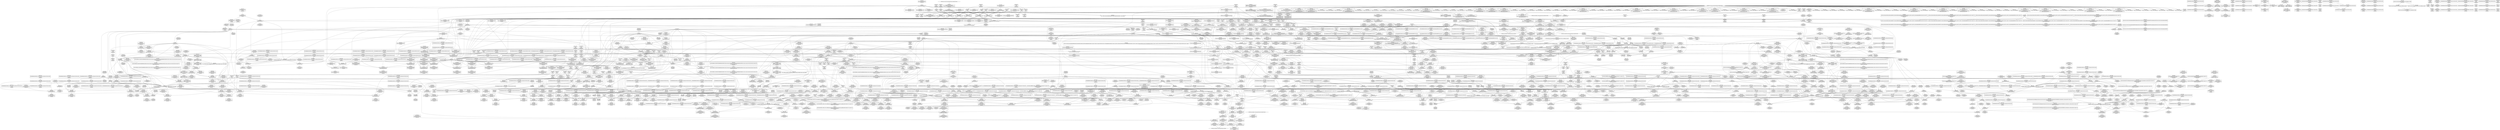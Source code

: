 digraph {
	CE0x4ae4cf0 [shape=record,shape=Mrecord,label="{CE0x4ae4cf0|__preempt_count_sub:sub|./arch/x86/include/asm/preempt.h,77}"]
	CE0x4a119a0 [shape=record,shape=Mrecord,label="{CE0x4a119a0|rcu_lock_release:tmp1|*SummSink*}"]
	CE0x4ac06f0 [shape=record,shape=Mrecord,label="{CE0x4ac06f0|rcu_lock_release:entry}"]
	CE0x49be0f0 [shape=record,shape=Mrecord,label="{CE0x49be0f0|i64*_getelementptr_inbounds_(_15_x_i64_,_15_x_i64_*___llvm_gcov_ctr305,_i64_0,_i64_8)|*Constant*}"]
	CE0x49c3830 [shape=record,shape=Mrecord,label="{CE0x49c3830|%struct.common_audit_data*_null|*Constant*}"]
	CE0x4a40790 [shape=record,shape=Mrecord,label="{CE0x4a40790|_call_void_lockdep_rcu_suspicious(i8*_getelementptr_inbounds_(_25_x_i8_,_25_x_i8_*_.str45,_i32_0,_i32_0),_i32_934,_i8*_getelementptr_inbounds_(_44_x_i8_,_44_x_i8_*_.str47,_i32_0,_i32_0))_#10,_!dbg_!27726|include/linux/rcupdate.h,933}"]
	CE0x4a0a330 [shape=record,shape=Mrecord,label="{CE0x4a0a330|task_sid:tmp20|security/selinux/hooks.c,208|*SummSource*}"]
	CE0x4a090c0 [shape=record,shape=Mrecord,label="{CE0x4a090c0|task_sid:tmp25|security/selinux/hooks.c,208|*SummSource*}"]
	CE0x4a800d0 [shape=record,shape=Mrecord,label="{CE0x4a800d0|rcu_read_lock:tmp13|include/linux/rcupdate.h,882}"]
	CE0x4a38ff0 [shape=record,shape=Mrecord,label="{CE0x4a38ff0|_call_void_mcount()_#3|*SummSource*}"]
	CE0x4af2d40 [shape=record,shape=Mrecord,label="{CE0x4af2d40|i64*_getelementptr_inbounds_(_4_x_i64_,_4_x_i64_*___llvm_gcov_ctr135,_i64_0,_i64_3)|*Constant*|*SummSink*}"]
	CE0x4a0fac0 [shape=record,shape=Mrecord,label="{CE0x4a0fac0|rcu_lock_release:tmp|*SummSource*}"]
	CE0x4a48970 [shape=record,shape=Mrecord,label="{CE0x4a48970|rcu_read_lock:tmp21|include/linux/rcupdate.h,884|*SummSource*}"]
	CE0x4a39810 [shape=record,shape=Mrecord,label="{CE0x4a39810|GLOBAL:task_sid|*Constant*|*SummSource*}"]
	CE0x4a37840 [shape=record,shape=Mrecord,label="{CE0x4a37840|i64*_getelementptr_inbounds_(_13_x_i64_,_13_x_i64_*___llvm_gcov_ctr126,_i64_0,_i64_12)|*Constant*|*SummSink*}"]
	CE0x49c1b20 [shape=record,shape=Mrecord,label="{CE0x49c1b20|i64**_getelementptr_inbounds_(_5_x_i64*_,_5_x_i64*_*___llvm_gcda_edge_table306,_i64_0,_i64_3)|*Constant*|*SummSource*}"]
	CE0x49cbec0 [shape=record,shape=Mrecord,label="{CE0x49cbec0|__llvm_gcov_indirect_counter_increment:tmp5}"]
	CE0x4b0dda0 [shape=record,shape=Mrecord,label="{CE0x4b0dda0|__preempt_count_sub:do.body|*SummSource*}"]
	CE0x4a04320 [shape=record,shape=Mrecord,label="{CE0x4a04320|__llvm_gcov_indirect_counter_increment:bb4}"]
	CE0x4a60650 [shape=record,shape=Mrecord,label="{CE0x4a60650|rcu_read_lock:tmp7|include/linux/rcupdate.h,882}"]
	CE0x4a0b190 [shape=record,shape=Mrecord,label="{CE0x4a0b190|__rcu_read_lock:tmp3|*SummSink*}"]
	CE0x4a33260 [shape=record,shape=Mrecord,label="{CE0x4a33260|ipc_has_perm:tmp7|security/selinux/hooks.c,5136|*SummSource*}"]
	CE0x4a80240 [shape=record,shape=Mrecord,label="{CE0x4a80240|rcu_read_lock:tmp14|include/linux/rcupdate.h,882}"]
	CE0x4a61480 [shape=record,shape=Mrecord,label="{CE0x4a61480|rcu_read_unlock:tmp7|include/linux/rcupdate.h,933|*SummSource*}"]
	CE0x4a011f0 [shape=record,shape=Mrecord,label="{CE0x4a011f0|GLOBAL:ipc_has_perm|*Constant*|*SummSink*}"]
	CE0x4a471f0 [shape=record,shape=Mrecord,label="{CE0x4a471f0|_call_void_lockdep_rcu_suspicious(i8*_getelementptr_inbounds_(_25_x_i8_,_25_x_i8_*_.str45,_i32_0,_i32_0),_i32_883,_i8*_getelementptr_inbounds_(_42_x_i8_,_42_x_i8_*_.str46,_i32_0,_i32_0))_#10,_!dbg_!27728|include/linux/rcupdate.h,882|*SummSource*}"]
	CE0x49d0ea0 [shape=record,shape=Mrecord,label="{CE0x49d0ea0|task_has_system:tsk|Function::task_has_system&Arg::tsk::|*SummSource*}"]
	CE0x4a0ce10 [shape=record,shape=Mrecord,label="{CE0x4a0ce10|rcu_read_unlock:if.then}"]
	CE0x4a65eb0 [shape=record,shape=Mrecord,label="{CE0x4a65eb0|__rcu_read_lock:entry|*SummSource*}"]
	CE0x49d1980 [shape=record,shape=Mrecord,label="{CE0x49d1980|i64*_getelementptr_inbounds_(_15_x_i64_,_15_x_i64_*___llvm_gcov_ctr305,_i64_0,_i64_8)|*Constant*|*SummSource*}"]
	CE0x49acb60 [shape=record,shape=Mrecord,label="{CE0x49acb60|_call_void_mcount()_#3}"]
	CE0x4ac1690 [shape=record,shape=Mrecord,label="{CE0x4ac1690|_ret_void,_!dbg_!27717|include/linux/rcupdate.h,424}"]
	CE0x4a7ca20 [shape=record,shape=Mrecord,label="{CE0x4a7ca20|0:_i8,_:_GCMR_rcu_read_lock.__warned_internal_global_i8_0,_section_.data.unlikely_,_align_1:_elem_0:default:}"]
	CE0x49ff0d0 [shape=record,shape=Mrecord,label="{CE0x49ff0d0|80:_i32,_112:_i8*,_:_CRE_104,112_|*MultipleSource*|Function::selinux_msg_queue_msgctl&Arg::msq::|security/selinux/hooks.c,5219}"]
	CE0x4ae37c0 [shape=record,shape=Mrecord,label="{CE0x4ae37c0|rcu_lock_release:tmp3}"]
	CE0x4a07590 [shape=record,shape=Mrecord,label="{CE0x4a07590|i8*_getelementptr_inbounds_(_41_x_i8_,_41_x_i8_*_.str44,_i32_0,_i32_0)|*Constant*|*SummSink*}"]
	CE0x4a498a0 [shape=record,shape=Mrecord,label="{CE0x4a498a0|cred_sid:bb}"]
	CE0x4a3d5d0 [shape=record,shape=Mrecord,label="{CE0x4a3d5d0|GLOBAL:__llvm_gcov_ctr126|Global_var:__llvm_gcov_ctr126}"]
	CE0x4a3bf50 [shape=record,shape=Mrecord,label="{CE0x4a3bf50|GLOBAL:rcu_lock_map|Global_var:rcu_lock_map|*SummSink*}"]
	CE0x4a15a40 [shape=record,shape=Mrecord,label="{CE0x4a15a40|ipc_has_perm:ipc_id|security/selinux/hooks.c,5134|*SummSource*}"]
	CE0x4a67fb0 [shape=record,shape=Mrecord,label="{CE0x4a67fb0|i8_1|*Constant*}"]
	CE0x4a5bf10 [shape=record,shape=Mrecord,label="{CE0x4a5bf10|_call_void_rcu_read_unlock()_#10,_!dbg_!27748|security/selinux/hooks.c,209|*SummSink*}"]
	CE0x4a38060 [shape=record,shape=Mrecord,label="{CE0x4a38060|GLOBAL:cred_sid|*Constant*}"]
	CE0x4a436e0 [shape=record,shape=Mrecord,label="{CE0x4a436e0|rcu_read_lock:tmp16|include/linux/rcupdate.h,882}"]
	CE0x4ac22c0 [shape=record,shape=Mrecord,label="{CE0x4ac22c0|__rcu_read_unlock:entry|*SummSource*}"]
	CE0x4a5ca00 [shape=record,shape=Mrecord,label="{CE0x4a5ca00|rcu_read_unlock:entry|*SummSink*}"]
	CE0x4a0e270 [shape=record,shape=Mrecord,label="{CE0x4a0e270|__rcu_read_unlock:tmp5|include/linux/rcupdate.h,244}"]
	CE0x4ade1b0 [shape=record,shape=Mrecord,label="{CE0x4ade1b0|i64*_getelementptr_inbounds_(_4_x_i64_,_4_x_i64_*___llvm_gcov_ctr128,_i64_0,_i64_2)|*Constant*}"]
	CE0x49dfc80 [shape=record,shape=Mrecord,label="{CE0x49dfc80|task_sid:tmp12|security/selinux/hooks.c,208|*SummSource*}"]
	CE0x49cb160 [shape=record,shape=Mrecord,label="{CE0x49cb160|__llvm_gcov_indirect_counter_increment:entry|*SummSink*}"]
	CE0x49c7990 [shape=record,shape=Mrecord,label="{CE0x49c7990|_ret_%struct.task_struct*_%tmp4,_!dbg_!27714|./arch/x86/include/asm/current.h,14|*SummSource*}"]
	CE0x4a6bf20 [shape=record,shape=Mrecord,label="{CE0x4a6bf20|current_sid:tmp24|security/selinux/hooks.c,220|*SummSink*}"]
	CE0x4a785d0 [shape=record,shape=Mrecord,label="{CE0x4a785d0|i64*_getelementptr_inbounds_(_11_x_i64_,_11_x_i64_*___llvm_gcov_ctr132,_i64_0,_i64_8)|*Constant*}"]
	CE0x4ac4970 [shape=record,shape=Mrecord,label="{CE0x4ac4970|rcu_lock_release:tmp1|*SummSource*}"]
	CE0x4a06740 [shape=record,shape=Mrecord,label="{CE0x4a06740|i16_3|*Constant*}"]
	CE0x4a18c20 [shape=record,shape=Mrecord,label="{CE0x4a18c20|ipc_has_perm:tmp|*SummSource*}"]
	CE0x4a4d880 [shape=record,shape=Mrecord,label="{CE0x4a4d880|rcu_lock_acquire:tmp5|include/linux/rcupdate.h,418|*SummSink*}"]
	CE0x4a403e0 [shape=record,shape=Mrecord,label="{CE0x4a403e0|cred_sid:sid|security/selinux/hooks.c,197}"]
	CE0x4a7cc70 [shape=record,shape=Mrecord,label="{CE0x4a7cc70|rcu_read_lock:tmp8|include/linux/rcupdate.h,882|*SummSource*}"]
	CE0x49c2430 [shape=record,shape=Mrecord,label="{CE0x49c2430|i64*_getelementptr_inbounds_(_2_x_i64_,_2_x_i64_*___llvm_gcov_ctr294,_i64_0,_i64_1)|*Constant*|*SummSource*}"]
	CE0x49c27a0 [shape=record,shape=Mrecord,label="{CE0x49c27a0|task_sid:if.then|*SummSource*}"]
	CE0x49cfd70 [shape=record,shape=Mrecord,label="{CE0x49cfd70|__llvm_gcov_indirect_counter_increment:tmp|*SummSink*}"]
	CE0x49a5a20 [shape=record,shape=Mrecord,label="{CE0x49a5a20|i64**_getelementptr_inbounds_(_5_x_i64*_,_5_x_i64*_*___llvm_gcda_edge_table306,_i64_0,_i64_2)|*Constant*|*SummSink*}"]
	CE0x4a508d0 [shape=record,shape=Mrecord,label="{CE0x4a508d0|i64*_getelementptr_inbounds_(_4_x_i64_,_4_x_i64_*___llvm_gcov_ctr134,_i64_0,_i64_0)|*Constant*|*SummSink*}"]
	CE0x4a2da60 [shape=record,shape=Mrecord,label="{CE0x4a2da60|rcu_read_unlock:tmp22|include/linux/rcupdate.h,935|*SummSink*}"]
	CE0x49d81e0 [shape=record,shape=Mrecord,label="{CE0x49d81e0|selinux_msg_queue_msgctl:msq|Function::selinux_msg_queue_msgctl&Arg::msq::}"]
	CE0x4a67e80 [shape=record,shape=Mrecord,label="{CE0x4a67e80|current_sid:tmp16|security/selinux/hooks.c,218|*SummSink*}"]
	CE0x49e2ab0 [shape=record,shape=Mrecord,label="{CE0x49e2ab0|_call_void___llvm_gcov_indirect_counter_increment(i32*___llvm_gcov_global_state_pred307,_i64**_getelementptr_inbounds_(_5_x_i64*_,_5_x_i64*_*___llvm_gcda_edge_table306,_i64_0,_i64_4)),_!dbg_!27723|security/selinux/hooks.c,5213|*SummSource*}"]
	CE0x49e1590 [shape=record,shape=Mrecord,label="{CE0x49e1590|_call_void_rcu_lock_acquire(%struct.lockdep_map*_rcu_lock_map)_#10,_!dbg_!27711|include/linux/rcupdate.h,881|*SummSource*}"]
	CE0x4a3e610 [shape=record,shape=Mrecord,label="{CE0x4a3e610|task_sid:tmp9|security/selinux/hooks.c,208|*SummSink*}"]
	CE0x4a591a0 [shape=record,shape=Mrecord,label="{CE0x4a591a0|i64*_getelementptr_inbounds_(_4_x_i64_,_4_x_i64_*___llvm_gcov_ctr133,_i64_0,_i64_2)|*Constant*|*SummSink*}"]
	CE0x4a75f20 [shape=record,shape=Mrecord,label="{CE0x4a75f20|rcu_read_unlock:tmp}"]
	CE0x4afa860 [shape=record,shape=Mrecord,label="{CE0x4afa860|__preempt_count_sub:tmp4|./arch/x86/include/asm/preempt.h,77|*SummSink*}"]
	CE0x4b00440 [shape=record,shape=Mrecord,label="{CE0x4b00440|__preempt_count_add:tmp4|./arch/x86/include/asm/preempt.h,72|*SummSink*}"]
	CE0x49e1600 [shape=record,shape=Mrecord,label="{CE0x49e1600|_call_void_rcu_lock_acquire(%struct.lockdep_map*_rcu_lock_map)_#10,_!dbg_!27711|include/linux/rcupdate.h,881|*SummSink*}"]
	CE0x49aa790 [shape=record,shape=Mrecord,label="{CE0x49aa790|_call_void___llvm_gcov_indirect_counter_increment(i32*___llvm_gcov_global_state_pred307,_i64**_getelementptr_inbounds_(_5_x_i64*_,_5_x_i64*_*___llvm_gcda_edge_table306,_i64_0,_i64_2)),_!dbg_!27718|security/selinux/hooks.c,5207|*SummSink*}"]
	CE0x4a6a9d0 [shape=record,shape=Mrecord,label="{CE0x4a6a9d0|current_sid:sid|security/selinux/hooks.c,220}"]
	CE0x4ad8e90 [shape=record,shape=Mrecord,label="{CE0x4ad8e90|__rcu_read_unlock:tmp2}"]
	CE0x4a64570 [shape=record,shape=Mrecord,label="{CE0x4a64570|current_sid:if.end}"]
	CE0x4a5b980 [shape=record,shape=Mrecord,label="{CE0x4a5b980|cred_sid:cred|Function::cred_sid&Arg::cred::|*SummSink*}"]
	CE0x49be3d0 [shape=record,shape=Mrecord,label="{CE0x49be3d0|%struct.common_audit_data*_null|*Constant*|*SummSource*}"]
	CE0x49ce4e0 [shape=record,shape=Mrecord,label="{CE0x49ce4e0|GLOBAL:get_current|*Constant*}"]
	CE0x4a76400 [shape=record,shape=Mrecord,label="{CE0x4a76400|rcu_read_lock:call|include/linux/rcupdate.h,882|*SummSource*}"]
	CE0x4a0b0f0 [shape=record,shape=Mrecord,label="{CE0x4a0b0f0|__rcu_read_lock:tmp3|*SummSource*}"]
	CE0x4a30090 [shape=record,shape=Mrecord,label="{CE0x4a30090|rcu_lock_acquire:map|Function::rcu_lock_acquire&Arg::map::|*SummSink*}"]
	CE0x49fe920 [shape=record,shape=Mrecord,label="{CE0x49fe920|80:_i32,_112:_i8*,_:_CRE_88,92_|*MultipleSource*|Function::selinux_msg_queue_msgctl&Arg::msq::|security/selinux/hooks.c,5219}"]
	CE0x49b45c0 [shape=record,shape=Mrecord,label="{CE0x49b45c0|__llvm_gcov_indirect_counter_increment:tmp1}"]
	CE0x49bb2f0 [shape=record,shape=Mrecord,label="{CE0x49bb2f0|task_has_system:tmp1}"]
	CE0x4a18170 [shape=record,shape=Mrecord,label="{CE0x4a18170|ipc_has_perm:ad|security/selinux/hooks.c, 5128}"]
	CE0x4ad8f00 [shape=record,shape=Mrecord,label="{CE0x4ad8f00|__rcu_read_unlock:tmp2|*SummSource*}"]
	CE0x49ba650 [shape=record,shape=Mrecord,label="{CE0x49ba650|get_current:tmp4|./arch/x86/include/asm/current.h,14|*SummSource*}"]
	CE0x49be8b0 [shape=record,shape=Mrecord,label="{CE0x49be8b0|avc_has_perm:auditdata|Function::avc_has_perm&Arg::auditdata::}"]
	CE0x4a49c00 [shape=record,shape=Mrecord,label="{CE0x4a49c00|i64*_getelementptr_inbounds_(_2_x_i64_,_2_x_i64_*___llvm_gcov_ctr131,_i64_0,_i64_0)|*Constant*}"]
	CE0x4a34720 [shape=record,shape=Mrecord,label="{CE0x4a34720|_ret_i32_%retval.0,_!dbg_!27728|security/selinux/avc.c,775}"]
	CE0x5bc4010 [shape=record,shape=Mrecord,label="{CE0x5bc4010|GLOBAL:__llvm_gcov_global_state_pred307|Global_var:__llvm_gcov_global_state_pred307|*SummSource*}"]
	CE0x49b6f60 [shape=record,shape=Mrecord,label="{CE0x49b6f60|task_has_system:call1|security/selinux/hooks.c,1594}"]
	CE0x49debb0 [shape=record,shape=Mrecord,label="{CE0x49debb0|_ret_void,_!dbg_!27735|include/linux/rcupdate.h,884|*SummSource*}"]
	CE0x4a0a850 [shape=record,shape=Mrecord,label="{CE0x4a0a850|task_sid:tmp21|security/selinux/hooks.c,208|*SummSink*}"]
	CE0x4a17780 [shape=record,shape=Mrecord,label="{CE0x4a17780|get_current:tmp}"]
	CE0x4a5f4b0 [shape=record,shape=Mrecord,label="{CE0x4a5f4b0|rcu_read_unlock:tmp11|include/linux/rcupdate.h,933|*SummSink*}"]
	CE0x4a507c0 [shape=record,shape=Mrecord,label="{CE0x4a507c0|rcu_read_unlock:tobool|include/linux/rcupdate.h,933|*SummSink*}"]
	CE0x49d7310 [shape=record,shape=Mrecord,label="{CE0x49d7310|selinux_msg_queue_msgctl:tmp12|security/selinux/hooks.c,5219|*SummSource*}"]
	CE0x4b18f70 [shape=record,shape=Mrecord,label="{CE0x4b18f70|__preempt_count_sub:tmp7|./arch/x86/include/asm/preempt.h,78|*SummSink*}"]
	CE0x4a690f0 [shape=record,shape=Mrecord,label="{CE0x4a690f0|i32_218|*Constant*}"]
	CE0x4b15f00 [shape=record,shape=Mrecord,label="{CE0x4b15f00|i64*_getelementptr_inbounds_(_4_x_i64_,_4_x_i64_*___llvm_gcov_ctr135,_i64_0,_i64_2)|*Constant*}"]
	CE0x4a5a130 [shape=record,shape=Mrecord,label="{CE0x4a5a130|_call_void_mcount()_#3}"]
	CE0x4a52620 [shape=record,shape=Mrecord,label="{CE0x4a52620|GLOBAL:__preempt_count_add|*Constant*|*SummSource*}"]
	CE0x4a7e5b0 [shape=record,shape=Mrecord,label="{CE0x4a7e5b0|rcu_read_lock:tmp11|include/linux/rcupdate.h,882|*SummSource*}"]
	CE0x4a46dc0 [shape=record,shape=Mrecord,label="{CE0x4a46dc0|i8_1|*Constant*}"]
	CE0x4a1da30 [shape=record,shape=Mrecord,label="{CE0x4a1da30|i64_2|*Constant*|*SummSink*}"]
	CE0x4a3fad0 [shape=record,shape=Mrecord,label="{CE0x4a3fad0|current_sid:if.then}"]
	CE0x49c29f0 [shape=record,shape=Mrecord,label="{CE0x49c29f0|task_sid:land.lhs.true|*SummSource*}"]
	CE0x49b9750 [shape=record,shape=Mrecord,label="{CE0x49b9750|GLOBAL:get_current|*Constant*|*SummSink*}"]
	CE0x49ddde0 [shape=record,shape=Mrecord,label="{CE0x49ddde0|GLOBAL:__llvm_gcov_ctr125|Global_var:__llvm_gcov_ctr125}"]
	CE0x4a1d610 [shape=record,shape=Mrecord,label="{CE0x4a1d610|current_sid:tobool|security/selinux/hooks.c,218}"]
	CE0x49ff820 [shape=record,shape=Mrecord,label="{CE0x49ff820|80:_i32,_112:_i8*,_:_CRE_136,144_|*MultipleSource*|Function::selinux_msg_queue_msgctl&Arg::msq::|security/selinux/hooks.c,5219}"]
	CE0x4a76000 [shape=record,shape=Mrecord,label="{CE0x4a76000|rcu_read_unlock:tmp|*SummSource*}"]
	CE0x4a2a130 [shape=record,shape=Mrecord,label="{CE0x4a2a130|i8_4|*Constant*|*SummSource*}"]
	CE0x4a373a0 [shape=record,shape=Mrecord,label="{CE0x4a373a0|i64*_getelementptr_inbounds_(_13_x_i64_,_13_x_i64_*___llvm_gcov_ctr126,_i64_0,_i64_12)|*Constant*}"]
	CE0x49cfbb0 [shape=record,shape=Mrecord,label="{CE0x49cfbb0|__llvm_gcov_indirect_counter_increment:tmp}"]
	CE0x49d51d0 [shape=record,shape=Mrecord,label="{CE0x49d51d0|_ret_i32_%call7,_!dbg_!27749|security/selinux/hooks.c,210|*SummSource*}"]
	CE0x4a75700 [shape=record,shape=Mrecord,label="{CE0x4a75700|rcu_read_unlock:tmp4|include/linux/rcupdate.h,933|*SummSource*}"]
	CE0x4a2c850 [shape=record,shape=Mrecord,label="{CE0x4a2c850|rcu_read_unlock:tmp21|include/linux/rcupdate.h,935}"]
	CE0x49cb8e0 [shape=record,shape=Mrecord,label="{CE0x49cb8e0|get_current:tmp4|./arch/x86/include/asm/current.h,14|*SummSink*}"]
	CE0x4a09cd0 [shape=record,shape=Mrecord,label="{CE0x4a09cd0|i64*_getelementptr_inbounds_(_13_x_i64_,_13_x_i64_*___llvm_gcov_ctr126,_i64_0,_i64_9)|*Constant*|*SummSink*}"]
	CE0x4a19dc0 [shape=record,shape=Mrecord,label="{CE0x4a19dc0|ipc_has_perm:bb|*SummSource*}"]
	CE0x49b3720 [shape=record,shape=Mrecord,label="{CE0x49b3720|i64**_getelementptr_inbounds_(_5_x_i64*_,_5_x_i64*_*___llvm_gcda_edge_table306,_i64_0,_i64_1)|*Constant*}"]
	CE0x49cb0f0 [shape=record,shape=Mrecord,label="{CE0x49cb0f0|__llvm_gcov_indirect_counter_increment:entry|*SummSource*}"]
	CE0x4a42540 [shape=record,shape=Mrecord,label="{CE0x4a42540|i8*_getelementptr_inbounds_(_44_x_i8_,_44_x_i8_*_.str47,_i32_0,_i32_0)|*Constant*|*SummSink*}"]
	CE0x49b7550 [shape=record,shape=Mrecord,label="{CE0x49b7550|i32_(i32,_i32,_i16,_i32,_%struct.common_audit_data*)*_bitcast_(i32_(i32,_i32,_i16,_i32,_%struct.common_audit_data.495*)*_avc_has_perm_to_i32_(i32,_i32,_i16,_i32,_%struct.common_audit_data*)*)|*Constant*|*SummSink*}"]
	CE0x4a5d030 [shape=record,shape=Mrecord,label="{CE0x4a5d030|_ret_void,_!dbg_!27735|include/linux/rcupdate.h,938|*SummSink*}"]
	CE0x4ae7fc0 [shape=record,shape=Mrecord,label="{CE0x4ae7fc0|rcu_lock_acquire:tmp7|*SummSink*}"]
	CE0x4a622d0 [shape=record,shape=Mrecord,label="{CE0x4a622d0|current_sid:do.end|*SummSink*}"]
	CE0x4a51720 [shape=record,shape=Mrecord,label="{CE0x4a51720|__rcu_read_unlock:tmp|*SummSink*}"]
	CE0x4a38250 [shape=record,shape=Mrecord,label="{CE0x4a38250|i64*_getelementptr_inbounds_(_13_x_i64_,_13_x_i64_*___llvm_gcov_ctr126,_i64_0,_i64_1)|*Constant*|*SummSource*}"]
	CE0x49a8490 [shape=record,shape=Mrecord,label="{CE0x49a8490|i32_1|*Constant*|*SummSource*}"]
	CE0x49de6b0 [shape=record,shape=Mrecord,label="{CE0x49de6b0|_call_void___rcu_read_lock()_#10,_!dbg_!27710|include/linux/rcupdate.h,879|*SummSink*}"]
	CE0x4adf4f0 [shape=record,shape=Mrecord,label="{CE0x4adf4f0|_call_void_mcount()_#3|*SummSink*}"]
	CE0x4a618f0 [shape=record,shape=Mrecord,label="{CE0x4a618f0|GLOBAL:current_sid.__warned|Global_var:current_sid.__warned|*SummSink*}"]
	CE0x49d9800 [shape=record,shape=Mrecord,label="{CE0x49d9800|80:_i32,_112:_i8*,_:_CRE_21,22_}"]
	CE0x4a6ac90 [shape=record,shape=Mrecord,label="{CE0x4a6ac90|current_sid:sid|security/selinux/hooks.c,220|*SummSink*}"]
	CE0x4a7ed40 [shape=record,shape=Mrecord,label="{CE0x4a7ed40|rcu_read_lock:call3|include/linux/rcupdate.h,882}"]
	CE0x4a1d030 [shape=record,shape=Mrecord,label="{CE0x4a1d030|task_sid:tmp2|*SummSink*}"]
	CE0x49b86b0 [shape=record,shape=Mrecord,label="{CE0x49b86b0|selinux_msg_queue_msgctl:tmp|*SummSource*}"]
	CE0x4a68e70 [shape=record,shape=Mrecord,label="{CE0x4a68e70|GLOBAL:lockdep_rcu_suspicious|*Constant*}"]
	CE0x4a49f10 [shape=record,shape=Mrecord,label="{CE0x4a49f10|i64*_getelementptr_inbounds_(_4_x_i64_,_4_x_i64_*___llvm_gcov_ctr129,_i64_0,_i64_3)|*Constant*}"]
	CE0x4a209c0 [shape=record,shape=Mrecord,label="{CE0x4a209c0|task_sid:tmp1|*SummSource*}"]
	CE0x4a3ea90 [shape=record,shape=Mrecord,label="{CE0x4a3ea90|current_sid:call|security/selinux/hooks.c,218|*SummSink*}"]
	CE0x4a754b0 [shape=record,shape=Mrecord,label="{CE0x4a754b0|_ret_void,_!dbg_!27717|include/linux/rcupdate.h,419|*SummSource*}"]
	CE0x4a43e90 [shape=record,shape=Mrecord,label="{CE0x4a43e90|i64*_getelementptr_inbounds_(_11_x_i64_,_11_x_i64_*___llvm_gcov_ctr127,_i64_0,_i64_8)|*Constant*|*SummSource*}"]
	CE0x49bb1a0 [shape=record,shape=Mrecord,label="{CE0x49bb1a0|selinux_msg_queue_msgctl:sw.bb4}"]
	CE0x4ad7ca0 [shape=record,shape=Mrecord,label="{CE0x4ad7ca0|i64*_getelementptr_inbounds_(_4_x_i64_,_4_x_i64_*___llvm_gcov_ctr129,_i64_0,_i64_2)|*Constant*}"]
	CE0x4a3b670 [shape=record,shape=Mrecord,label="{CE0x4a3b670|_call_void_mcount()_#3|*SummSink*}"]
	CE0x4ac3f90 [shape=record,shape=Mrecord,label="{CE0x4ac3f90|rcu_lock_release:tmp2|*SummSource*}"]
	CE0x4a019a0 [shape=record,shape=Mrecord,label="{CE0x4a019a0|i64*_getelementptr_inbounds_(_15_x_i64_,_15_x_i64_*___llvm_gcov_ctr305,_i64_0,_i64_14)|*Constant*}"]
	CE0x49b2df0 [shape=record,shape=Mrecord,label="{CE0x49b2df0|_call_void___llvm_gcov_indirect_counter_increment(i32*___llvm_gcov_global_state_pred307,_i64**_getelementptr_inbounds_(_5_x_i64*_,_5_x_i64*_*___llvm_gcda_edge_table306,_i64_0,_i64_3)),_!dbg_!27721|security/selinux/hooks.c,5210|*SummSource*}"]
	CE0x4ae7100 [shape=record,shape=Mrecord,label="{CE0x4ae7100|_call_void_mcount()_#3}"]
	CE0x4a5f950 [shape=record,shape=Mrecord,label="{CE0x4a5f950|rcu_read_unlock:tmp12|include/linux/rcupdate.h,933|*SummSink*}"]
	CE0x4a2de70 [shape=record,shape=Mrecord,label="{CE0x4a2de70|i64_6|*Constant*|*SummSource*}"]
	CE0x4a11070 [shape=record,shape=Mrecord,label="{CE0x4a11070|_ret_void,_!dbg_!27719|./arch/x86/include/asm/preempt.h,73|*SummSink*}"]
	CE0x4a47f00 [shape=record,shape=Mrecord,label="{CE0x4a47f00|rcu_read_lock:tmp20|include/linux/rcupdate.h,882}"]
	CE0x4a18bb0 [shape=record,shape=Mrecord,label="{CE0x4a18bb0|ipc_has_perm:tmp}"]
	CE0x4a65010 [shape=record,shape=Mrecord,label="{CE0x4a65010|rcu_lock_acquire:entry|*SummSource*}"]
	CE0x4a3d4e0 [shape=record,shape=Mrecord,label="{CE0x4a3d4e0|i64*_getelementptr_inbounds_(_11_x_i64_,_11_x_i64_*___llvm_gcov_ctr127,_i64_0,_i64_1)|*Constant*}"]
	CE0x49d78d0 [shape=record,shape=Mrecord,label="{CE0x49d78d0|selinux_msg_queue_msgctl:tmp13|security/selinux/hooks.c,5219|*SummSource*}"]
	CE0x4b01080 [shape=record,shape=Mrecord,label="{CE0x4b01080|i64*_getelementptr_inbounds_(_4_x_i64_,_4_x_i64_*___llvm_gcov_ctr134,_i64_0,_i64_2)|*Constant*|*SummSink*}"]
	CE0x4a31d50 [shape=record,shape=Mrecord,label="{CE0x4a31d50|current_sid:entry|*SummSource*}"]
	CE0x4a2df10 [shape=record,shape=Mrecord,label="{CE0x4a2df10|i64_6|*Constant*|*SummSink*}"]
	CE0x4af1310 [shape=record,shape=Mrecord,label="{CE0x4af1310|GLOBAL:__preempt_count|Global_var:__preempt_count}"]
	CE0x49c13c0 [shape=record,shape=Mrecord,label="{CE0x49c13c0|task_has_system:tmp2|*SummSource*}"]
	CE0x4a4edc0 [shape=record,shape=Mrecord,label="{CE0x4a4edc0|_call_void_mcount()_#3|*SummSink*}"]
	CE0x49d9b90 [shape=record,shape=Mrecord,label="{CE0x49d9b90|80:_i32,_112:_i8*,_:_CRE_24,25_}"]
	CE0x4a2e0d0 [shape=record,shape=Mrecord,label="{CE0x4a2e0d0|task_sid:tmp15|security/selinux/hooks.c,208}"]
	CE0x49dac30 [shape=record,shape=Mrecord,label="{CE0x49dac30|80:_i32,_112:_i8*,_:_CRE_38,39_}"]
	CE0x49e10c0 [shape=record,shape=Mrecord,label="{CE0x49e10c0|task_sid:land.lhs.true2}"]
	CE0x4af2a50 [shape=record,shape=Mrecord,label="{CE0x4af2a50|__preempt_count_add:bb|*SummSource*}"]
	CE0x4a203c0 [shape=record,shape=Mrecord,label="{CE0x4a203c0|i64_1|*Constant*}"]
	CE0x4ae9990 [shape=record,shape=Mrecord,label="{CE0x4ae9990|__preempt_count_sub:tmp5|./arch/x86/include/asm/preempt.h,77}"]
	CE0x4a31580 [shape=record,shape=Mrecord,label="{CE0x4a31580|rcu_read_lock:tmp4|include/linux/rcupdate.h,882|*SummSink*}"]
	CE0x49b7a90 [shape=record,shape=Mrecord,label="{CE0x49b7a90|selinux_msg_queue_msgctl:sw.default|*SummSource*}"]
	CE0x49c2180 [shape=record,shape=Mrecord,label="{CE0x49c2180|ipc_has_perm:ad|security/selinux/hooks.c, 5128|*SummSink*}"]
	CE0x4a3ea20 [shape=record,shape=Mrecord,label="{CE0x4a3ea20|current_sid:call|security/selinux/hooks.c,218|*SummSource*}"]
	CE0x4a185c0 [shape=record,shape=Mrecord,label="{CE0x4a185c0|i64_4|*Constant*}"]
	CE0x49ce320 [shape=record,shape=Mrecord,label="{CE0x49ce320|selinux_msg_queue_msgctl:call|security/selinux/hooks.c,5204|*SummSink*}"]
	CE0x4a16240 [shape=record,shape=Mrecord,label="{CE0x4a16240|COLLAPSED:_GCMRE___llvm_gcov_ctr126_internal_global_13_x_i64_zeroinitializer:_elem_0:default:}"]
	CE0x4a59410 [shape=record,shape=Mrecord,label="{CE0x4a59410|rcu_lock_release:tmp4|include/linux/rcupdate.h,423|*SummSink*}"]
	CE0x4a65830 [shape=record,shape=Mrecord,label="{CE0x4a65830|i64*_getelementptr_inbounds_(_2_x_i64_,_2_x_i64_*___llvm_gcov_ctr131,_i64_0,_i64_0)|*Constant*|*SummSource*}"]
	CE0x4a08890 [shape=record,shape=Mrecord,label="{CE0x4a08890|task_sid:tmp25|security/selinux/hooks.c,208}"]
	CE0x49dee80 [shape=record,shape=Mrecord,label="{CE0x49dee80|current_sid:tobool|security/selinux/hooks.c,218|*SummSource*}"]
	CE0x4ae7720 [shape=record,shape=Mrecord,label="{CE0x4ae7720|__rcu_read_lock:tmp5|include/linux/rcupdate.h,239}"]
	CE0x4ac3b90 [shape=record,shape=Mrecord,label="{CE0x4ac3b90|%struct.lockdep_map*_null|*Constant*}"]
	CE0x49c6490 [shape=record,shape=Mrecord,label="{CE0x49c6490|80:_i32,_112:_i8*,_:_CRE_50,51_}"]
	CE0x4add040 [shape=record,shape=Mrecord,label="{CE0x4add040|i64_ptrtoint_(i8*_blockaddress(_rcu_lock_acquire,_%__here)_to_i64)|*Constant*}"]
	CE0x4b15a60 [shape=record,shape=Mrecord,label="{CE0x4b15a60|__preempt_count_sub:sub|./arch/x86/include/asm/preempt.h,77|*SummSource*}"]
	CE0x4a6e5a0 [shape=record,shape=Mrecord,label="{CE0x4a6e5a0|current_sid:call4|security/selinux/hooks.c,218|*SummSource*}"]
	CE0x49bb280 [shape=record,shape=Mrecord,label="{CE0x49bb280|task_has_system:tmp|*SummSink*}"]
	CE0x4a02f80 [shape=record,shape=Mrecord,label="{CE0x4a02f80|ipc_has_perm:perms|Function::ipc_has_perm&Arg::perms::}"]
	CE0x4ae7af0 [shape=record,shape=Mrecord,label="{CE0x4ae7af0|rcu_lock_acquire:tmp6|*SummSink*}"]
	CE0x4a31ed0 [shape=record,shape=Mrecord,label="{CE0x4a31ed0|_ret_i32_%tmp24,_!dbg_!27742|security/selinux/hooks.c,220}"]
	CE0x4ad8220 [shape=record,shape=Mrecord,label="{CE0x4ad8220|GLOBAL:__preempt_count_sub|*Constant*|*SummSource*}"]
	CE0x4a3b960 [shape=record,shape=Mrecord,label="{CE0x4a3b960|i64_0|*Constant*}"]
	CE0x4a49070 [shape=record,shape=Mrecord,label="{CE0x4a49070|rcu_read_lock:tmp22|include/linux/rcupdate.h,884|*SummSource*}"]
	CE0x4a51e00 [shape=record,shape=Mrecord,label="{CE0x4a51e00|i64*_getelementptr_inbounds_(_4_x_i64_,_4_x_i64_*___llvm_gcov_ctr130,_i64_0,_i64_1)|*Constant*|*SummSink*}"]
	CE0x4a14720 [shape=record,shape=Mrecord,label="{CE0x4a14720|task_sid:real_cred|security/selinux/hooks.c,208|*SummSink*}"]
	CE0x4a24b80 [shape=record,shape=Mrecord,label="{CE0x4a24b80|i64*_getelementptr_inbounds_(_13_x_i64_,_13_x_i64_*___llvm_gcov_ctr126,_i64_0,_i64_8)|*Constant*}"]
	CE0x4a13290 [shape=record,shape=Mrecord,label="{CE0x4a13290|rcu_read_lock:tmp|*SummSource*}"]
	CE0x49a42e0 [shape=record,shape=Mrecord,label="{CE0x49a42e0|task_sid:tmp3|*SummSink*}"]
	CE0x4a78b40 [shape=record,shape=Mrecord,label="{CE0x4a78b40|rcu_read_lock:tobool|include/linux/rcupdate.h,882|*SummSource*}"]
	CE0x49c8640 [shape=record,shape=Mrecord,label="{CE0x49c8640|_ret_void}"]
	CE0x4ac7450 [shape=record,shape=Mrecord,label="{CE0x4ac7450|i64*_getelementptr_inbounds_(_4_x_i64_,_4_x_i64_*___llvm_gcov_ctr128,_i64_0,_i64_2)|*Constant*|*SummSource*}"]
	CE0x4ac30a0 [shape=record,shape=Mrecord,label="{CE0x4ac30a0|i64_1|*Constant*}"]
	CE0x4a231e0 [shape=record,shape=Mrecord,label="{CE0x4a231e0|rcu_read_lock:tmp5|include/linux/rcupdate.h,882}"]
	CE0x4a2bb20 [shape=record,shape=Mrecord,label="{CE0x4a2bb20|i64*_getelementptr_inbounds_(_11_x_i64_,_11_x_i64_*___llvm_gcov_ctr132,_i64_0,_i64_9)|*Constant*|*SummSink*}"]
	CE0x4a35890 [shape=record,shape=Mrecord,label="{CE0x4a35890|i64_2|*Constant*}"]
	CE0x4ad0aa0 [shape=record,shape=Mrecord,label="{CE0x4ad0aa0|rcu_lock_release:tmp}"]
	CE0x49d6320 [shape=record,shape=Mrecord,label="{CE0x49d6320|i32_8|*Constant*}"]
	CE0x4ae9030 [shape=record,shape=Mrecord,label="{CE0x4ae9030|rcu_lock_release:__here}"]
	CE0x4aca900 [shape=record,shape=Mrecord,label="{CE0x4aca900|rcu_lock_release:tmp6}"]
	CE0x4a0a1a0 [shape=record,shape=Mrecord,label="{CE0x4a0a1a0|task_sid:tmp20|security/selinux/hooks.c,208}"]
	CE0x4a0db10 [shape=record,shape=Mrecord,label="{CE0x4a0db10|rcu_lock_release:indirectgoto}"]
	CE0x4a16ae0 [shape=record,shape=Mrecord,label="{CE0x4a16ae0|task_has_system:tmp3|*SummSink*}"]
	CE0x4a483d0 [shape=record,shape=Mrecord,label="{CE0x4a483d0|rcu_read_lock:tmp21|include/linux/rcupdate.h,884}"]
	CE0x49ad5b0 [shape=record,shape=Mrecord,label="{CE0x49ad5b0|i64_1|*Constant*|*SummSink*}"]
	CE0x4ae0c80 [shape=record,shape=Mrecord,label="{CE0x4ae0c80|_call_void_asm_addl_$1,_%gs:$0_,_*m,ri,*m,_dirflag_,_fpsr_,_flags_(i32*___preempt_count,_i32_%val,_i32*___preempt_count)_#3,_!dbg_!27714,_!srcloc_!27717|./arch/x86/include/asm/preempt.h,72|*SummSource*}"]
	CE0x4a08bc0 [shape=record,shape=Mrecord,label="{CE0x4a08bc0|i64*_getelementptr_inbounds_(_13_x_i64_,_13_x_i64_*___llvm_gcov_ctr126,_i64_0,_i64_11)|*Constant*|*SummSource*}"]
	CE0x4a6ccc0 [shape=record,shape=Mrecord,label="{CE0x4a6ccc0|current_sid:tmp18|security/selinux/hooks.c,218}"]
	CE0x49dd260 [shape=record,shape=Mrecord,label="{CE0x49dd260|current_sid:tmp1|*SummSource*}"]
	CE0x4a38660 [shape=record,shape=Mrecord,label="{CE0x4a38660|_ret_i32_%tmp24,_!dbg_!27742|security/selinux/hooks.c,220|*SummSink*}"]
	CE0x4a42ba0 [shape=record,shape=Mrecord,label="{CE0x4a42ba0|rcu_read_lock:tmp13|include/linux/rcupdate.h,882|*SummSink*}"]
	CE0x4a5fd90 [shape=record,shape=Mrecord,label="{CE0x4a5fd90|i64*_getelementptr_inbounds_(_11_x_i64_,_11_x_i64_*___llvm_gcov_ctr125,_i64_0,_i64_6)|*Constant*|*SummSink*}"]
	CE0x4a40a90 [shape=record,shape=Mrecord,label="{CE0x4a40a90|_call_void_lockdep_rcu_suspicious(i8*_getelementptr_inbounds_(_25_x_i8_,_25_x_i8_*_.str45,_i32_0,_i32_0),_i32_934,_i8*_getelementptr_inbounds_(_44_x_i8_,_44_x_i8_*_.str47,_i32_0,_i32_0))_#10,_!dbg_!27726|include/linux/rcupdate.h,933|*SummSource*}"]
	CE0x4a7a2f0 [shape=record,shape=Mrecord,label="{CE0x4a7a2f0|get_current:tmp4|./arch/x86/include/asm/current.h,14}"]
	CE0x49dc7f0 [shape=record,shape=Mrecord,label="{CE0x49dc7f0|__llvm_gcov_indirect_counter_increment:bb|*SummSource*}"]
	CE0x4a4c6f0 [shape=record,shape=Mrecord,label="{CE0x4a4c6f0|__rcu_read_lock:tmp6|include/linux/rcupdate.h,240|*SummSink*}"]
	CE0x49a4270 [shape=record,shape=Mrecord,label="{CE0x49a4270|task_sid:tmp3|*SummSource*}"]
	CE0x49af710 [shape=record,shape=Mrecord,label="{CE0x49af710|selinux_msg_queue_msgctl:tmp9|security/selinux/hooks.c,5213|*SummSink*}"]
	CE0x4a647c0 [shape=record,shape=Mrecord,label="{CE0x4a647c0|cred_sid:tmp|*SummSource*}"]
	CE0x4a46c50 [shape=record,shape=Mrecord,label="{CE0x4a46c50|rcu_read_lock:tmp18|include/linux/rcupdate.h,882|*SummSink*}"]
	CE0x49fce50 [shape=record,shape=Mrecord,label="{CE0x49fce50|80:_i32,_112:_i8*,_:_CRE_56,57_}"]
	CE0x4a058e0 [shape=record,shape=Mrecord,label="{CE0x4a058e0|i8_1|*Constant*|*SummSink*}"]
	CE0x4a13a50 [shape=record,shape=Mrecord,label="{CE0x4a13a50|i64*_getelementptr_inbounds_(_11_x_i64_,_11_x_i64_*___llvm_gcov_ctr125,_i64_0,_i64_1)|*Constant*|*SummSource*}"]
	CE0x4a45030 [shape=record,shape=Mrecord,label="{CE0x4a45030|i32_883|*Constant*|*SummSink*}"]
	CE0x49c1b90 [shape=record,shape=Mrecord,label="{CE0x49c1b90|i64**_getelementptr_inbounds_(_5_x_i64*_,_5_x_i64*_*___llvm_gcda_edge_table306,_i64_0,_i64_3)|*Constant*|*SummSink*}"]
	CE0x49d7730 [shape=record,shape=Mrecord,label="{CE0x49d7730|selinux_msg_queue_msgctl:tmp13|security/selinux/hooks.c,5219}"]
	CE0x49c5a10 [shape=record,shape=Mrecord,label="{CE0x49c5a10|i64**_getelementptr_inbounds_(_5_x_i64*_,_5_x_i64*_*___llvm_gcda_edge_table306,_i64_0,_i64_0)|*Constant*|*SummSink*}"]
	CE0x4a6c580 [shape=record,shape=Mrecord,label="{CE0x4a6c580|current_sid:tmp17|security/selinux/hooks.c,218}"]
	CE0x4a33560 [shape=record,shape=Mrecord,label="{CE0x4a33560|ipc_has_perm:sclass|security/selinux/hooks.c,5136|*SummSource*}"]
	CE0x4a68c20 [shape=record,shape=Mrecord,label="{CE0x4a68c20|i8*_getelementptr_inbounds_(_25_x_i8_,_25_x_i8_*_.str3,_i32_0,_i32_0)|*Constant*}"]
	CE0x4a39060 [shape=record,shape=Mrecord,label="{CE0x4a39060|_call_void_mcount()_#3|*SummSink*}"]
	CE0x4ac51f0 [shape=record,shape=Mrecord,label="{CE0x4ac51f0|i64*_getelementptr_inbounds_(_4_x_i64_,_4_x_i64_*___llvm_gcov_ctr133,_i64_0,_i64_1)|*Constant*|*SummSink*}"]
	CE0x4a7bac0 [shape=record,shape=Mrecord,label="{CE0x4a7bac0|_ret_void,_!dbg_!27720|./arch/x86/include/asm/preempt.h,78|*SummSource*}"]
	CE0x49e2100 [shape=record,shape=Mrecord,label="{CE0x49e2100|ipc_has_perm:tmp5|security/selinux/hooks.c,5131}"]
	CE0x49e1e10 [shape=record,shape=Mrecord,label="{CE0x49e1e10|ipc_has_perm:tmp4|*LoadInst*|security/selinux/hooks.c,5131|*SummSource*}"]
	CE0x4a31310 [shape=record,shape=Mrecord,label="{CE0x4a31310|i64_0|*Constant*}"]
	CE0x4a0dce0 [shape=record,shape=Mrecord,label="{CE0x4a0dce0|rcu_read_unlock:bb}"]
	CE0x4a17db0 [shape=record,shape=Mrecord,label="{CE0x4a17db0|current_sid:tmp5|security/selinux/hooks.c,218|*SummSink*}"]
	CE0x4a03110 [shape=record,shape=Mrecord,label="{CE0x4a03110|ipc_has_perm:ipc_perms|Function::ipc_has_perm&Arg::ipc_perms::|*SummSource*}"]
	CE0x4a37c40 [shape=record,shape=Mrecord,label="{CE0x4a37c40|task_sid:tmp27|security/selinux/hooks.c,208|*SummSource*}"]
	CE0x4a6e850 [shape=record,shape=Mrecord,label="{CE0x4a6e850|GLOBAL:get_current|*Constant*}"]
	CE0x4a52a30 [shape=record,shape=Mrecord,label="{CE0x4a52a30|rcu_read_unlock:if.end|*SummSink*}"]
	CE0x4a05950 [shape=record,shape=Mrecord,label="{CE0x4a05950|GLOBAL:lockdep_rcu_suspicious|*Constant*}"]
	CE0x4a1dc50 [shape=record,shape=Mrecord,label="{CE0x4a1dc50|i64*_getelementptr_inbounds_(_11_x_i64_,_11_x_i64_*___llvm_gcov_ctr127,_i64_0,_i64_0)|*Constant*|*SummSource*}"]
	CE0x49c7e00 [shape=record,shape=Mrecord,label="{CE0x49c7e00|selinux_msg_queue_msgctl:return|*SummSink*}"]
	CE0x4a13500 [shape=record,shape=Mrecord,label="{CE0x4a13500|0:_i8,_:_GCMR_task_sid.__warned_internal_global_i8_0,_section_.data.unlikely_,_align_1:_elem_0:default:}"]
	CE0x4a020d0 [shape=record,shape=Mrecord,label="{CE0x4a020d0|selinux_msg_queue_msgctl:tmp15|security/selinux/hooks.c,5221|*SummSource*}"]
	CE0x4a271d0 [shape=record,shape=Mrecord,label="{CE0x4a271d0|i64_5|*Constant*|*SummSource*}"]
	CE0x4a2d230 [shape=record,shape=Mrecord,label="{CE0x4a2d230|rcu_read_unlock:tmp21|include/linux/rcupdate.h,935|*SummSink*}"]
	CE0x4b003d0 [shape=record,shape=Mrecord,label="{CE0x4b003d0|__preempt_count_add:tmp4|./arch/x86/include/asm/preempt.h,72|*SummSource*}"]
	CE0x4a0ff40 [shape=record,shape=Mrecord,label="{CE0x4a0ff40|i64*_getelementptr_inbounds_(_11_x_i64_,_11_x_i64_*___llvm_gcov_ctr132,_i64_0,_i64_0)|*Constant*|*SummSink*}"]
	CE0x4a13220 [shape=record,shape=Mrecord,label="{CE0x4a13220|COLLAPSED:_GCMRE___llvm_gcov_ctr127_internal_global_11_x_i64_zeroinitializer:_elem_0:default:}"]
	CE0x4a78900 [shape=record,shape=Mrecord,label="{CE0x4a78900|rcu_read_lock:tobool|include/linux/rcupdate.h,882}"]
	CE0x4a08d30 [shape=record,shape=Mrecord,label="{CE0x4a08d30|task_sid:tmp24|security/selinux/hooks.c,208|*SummSource*}"]
	CE0x4a43170 [shape=record,shape=Mrecord,label="{CE0x4a43170|rcu_read_lock:tmp15|include/linux/rcupdate.h,882}"]
	CE0x4a155b0 [shape=record,shape=Mrecord,label="{CE0x4a155b0|ipc_has_perm:u|security/selinux/hooks.c,5134|*SummSource*}"]
	CE0x4a052b0 [shape=record,shape=Mrecord,label="{CE0x4a052b0|i8_1|*Constant*}"]
	CE0x4a04d30 [shape=record,shape=Mrecord,label="{CE0x4a04d30|i64*_getelementptr_inbounds_(_2_x_i64_,_2_x_i64_*___llvm_gcov_ctr98,_i64_0,_i64_0)|*Constant*|*SummSource*}"]
	CE0x4a3d070 [shape=record,shape=Mrecord,label="{CE0x4a3d070|task_sid:do.body5}"]
	CE0x4a3c1f0 [shape=record,shape=Mrecord,label="{CE0x4a3c1f0|cred_sid:tmp6|security/selinux/hooks.c,197}"]
	CE0x4a0d8c0 [shape=record,shape=Mrecord,label="{CE0x4a0d8c0|__preempt_count_sub:sub|./arch/x86/include/asm/preempt.h,77|*SummSink*}"]
	CE0x49de950 [shape=record,shape=Mrecord,label="{CE0x49de950|i32_0|*Constant*}"]
	CE0x49dab00 [shape=record,shape=Mrecord,label="{CE0x49dab00|80:_i32,_112:_i8*,_:_CRE_37,38_}"]
	CE0x4a19260 [shape=record,shape=Mrecord,label="{CE0x4a19260|ipc_has_perm:tmp3|*SummSource*}"]
	CE0x4a6dca0 [shape=record,shape=Mrecord,label="{CE0x4a6dca0|current_sid:tmp20|security/selinux/hooks.c,218|*SummSource*}"]
	CE0x49a59b0 [shape=record,shape=Mrecord,label="{CE0x49a59b0|i64**_getelementptr_inbounds_(_5_x_i64*_,_5_x_i64*_*___llvm_gcda_edge_table306,_i64_0,_i64_2)|*Constant*|*SummSource*}"]
	CE0x4ad0140 [shape=record,shape=Mrecord,label="{CE0x4ad0140|__preempt_count_sub:tmp2|*SummSource*}"]
	CE0x4ac8a20 [shape=record,shape=Mrecord,label="{CE0x4ac8a20|GLOBAL:lock_release|*Constant*|*SummSource*}"]
	CE0x4b0e140 [shape=record,shape=Mrecord,label="{CE0x4b0e140|i64*_getelementptr_inbounds_(_4_x_i64_,_4_x_i64_*___llvm_gcov_ctr135,_i64_0,_i64_0)|*Constant*|*SummSink*}"]
	CE0x4a39980 [shape=record,shape=Mrecord,label="{CE0x4a39980|task_sid:entry|*SummSource*}"]
	CE0x4ac1340 [shape=record,shape=Mrecord,label="{CE0x4ac1340|rcu_lock_release:map|Function::rcu_lock_release&Arg::map::|*SummSink*}"]
	CE0x4a1ea20 [shape=record,shape=Mrecord,label="{CE0x4a1ea20|task_sid:call|security/selinux/hooks.c,208}"]
	CE0x4a601b0 [shape=record,shape=Mrecord,label="{CE0x4a601b0|current_sid:tmp13|security/selinux/hooks.c,218}"]
	CE0x4a31020 [shape=record,shape=Mrecord,label="{CE0x4a31020|i64_3|*Constant*}"]
	CE0x4a1df10 [shape=record,shape=Mrecord,label="{CE0x4a1df10|_call_void_mcount()_#3|*SummSource*}"]
	CE0x4ac20f0 [shape=record,shape=Mrecord,label="{CE0x4ac20f0|GLOBAL:__rcu_read_unlock|*Constant*|*SummSource*}"]
	CE0x4a77930 [shape=record,shape=Mrecord,label="{CE0x4a77930|rcu_lock_acquire:tmp3|*SummSink*}"]
	CE0x4ace9e0 [shape=record,shape=Mrecord,label="{CE0x4ace9e0|_call_void_mcount()_#3}"]
	CE0x4ac8080 [shape=record,shape=Mrecord,label="{CE0x4ac8080|rcu_lock_release:tmp5|include/linux/rcupdate.h,423|*SummSink*}"]
	CE0x4a34100 [shape=record,shape=Mrecord,label="{CE0x4a34100|avc_has_perm:entry}"]
	CE0x4a2c0e0 [shape=record,shape=Mrecord,label="{CE0x4a2c0e0|rcu_read_unlock:tmp19|include/linux/rcupdate.h,933}"]
	CE0x4a3fde0 [shape=record,shape=Mrecord,label="{CE0x4a3fde0|i64*_getelementptr_inbounds_(_11_x_i64_,_11_x_i64_*___llvm_gcov_ctr125,_i64_0,_i64_0)|*Constant*}"]
	CE0x49da050 [shape=record,shape=Mrecord,label="{CE0x49da050|80:_i32,_112:_i8*,_:_CRE_28,29_}"]
	CE0x49c0cb0 [shape=record,shape=Mrecord,label="{CE0x49c0cb0|GLOBAL:current_task|Global_var:current_task|*SummSink*}"]
	CE0x4a1cd50 [shape=record,shape=Mrecord,label="{CE0x4a1cd50|cred_sid:tmp4|*LoadInst*|security/selinux/hooks.c,196}"]
	CE0x4a7e1c0 [shape=record,shape=Mrecord,label="{CE0x4a7e1c0|rcu_read_lock:tmp10|include/linux/rcupdate.h,882|*SummSink*}"]
	CE0x4a07420 [shape=record,shape=Mrecord,label="{CE0x4a07420|i8*_getelementptr_inbounds_(_41_x_i8_,_41_x_i8_*_.str44,_i32_0,_i32_0)|*Constant*}"]
	CE0x49cbd60 [shape=record,shape=Mrecord,label="{CE0x49cbd60|i64*_null|*Constant*|*SummSink*}"]
	CE0x4b18240 [shape=record,shape=Mrecord,label="{CE0x4b18240|GLOBAL:__preempt_count|Global_var:__preempt_count|*SummSource*}"]
	CE0x49de090 [shape=record,shape=Mrecord,label="{CE0x49de090|GLOBAL:__llvm_gcov_ctr125|Global_var:__llvm_gcov_ctr125|*SummSource*}"]
	CE0x4ad8d20 [shape=record,shape=Mrecord,label="{CE0x4ad8d20|__rcu_read_lock:bb}"]
	CE0x49cf560 [shape=record,shape=Mrecord,label="{CE0x49cf560|__llvm_gcov_indirect_counter_increment:tmp2}"]
	CE0x4a21ff0 [shape=record,shape=Mrecord,label="{CE0x4a21ff0|task_sid:tmp11|security/selinux/hooks.c,208|*SummSource*}"]
	CE0x49fd900 [shape=record,shape=Mrecord,label="{CE0x49fd900|80:_i32,_112:_i8*,_:_CRE_65,66_}"]
	CE0x4a3efa0 [shape=record,shape=Mrecord,label="{CE0x4a3efa0|i64_0|*Constant*|*SummSink*}"]
	CE0x4a00cc0 [shape=record,shape=Mrecord,label="{CE0x4a00cc0|80:_i32,_112:_i8*,_:_CRE_216,224_|*MultipleSource*|Function::selinux_msg_queue_msgctl&Arg::msq::|security/selinux/hooks.c,5219}"]
	CE0x49bcdd0 [shape=record,shape=Mrecord,label="{CE0x49bcdd0|selinux_msg_queue_msgctl:bb}"]
	CE0x49db8b0 [shape=record,shape=Mrecord,label="{CE0x49db8b0|80:_i32,_112:_i8*,_:_CRE_7,8_}"]
	CE0x42a44d0 [shape=record,shape=Mrecord,label="{CE0x42a44d0|GLOBAL:__llvm_gcov_indirect_counter_increment|*Constant*}"]
	CE0x49da9d0 [shape=record,shape=Mrecord,label="{CE0x49da9d0|80:_i32,_112:_i8*,_:_CRE_36,37_}"]
	CE0x49d0c00 [shape=record,shape=Mrecord,label="{CE0x49d0c00|task_has_system:entry|*SummSource*}"]
	CE0x49c86b0 [shape=record,shape=Mrecord,label="{CE0x49c86b0|_ret_void|*SummSource*}"]
	CE0x4a68840 [shape=record,shape=Mrecord,label="{CE0x4a68840|_call_void_lockdep_rcu_suspicious(i8*_getelementptr_inbounds_(_25_x_i8_,_25_x_i8_*_.str3,_i32_0,_i32_0),_i32_218,_i8*_getelementptr_inbounds_(_45_x_i8_,_45_x_i8_*_.str12,_i32_0,_i32_0))_#10,_!dbg_!27727|security/selinux/hooks.c,218|*SummSink*}"]
	CE0x4a6fa70 [shape=record,shape=Mrecord,label="{CE0x4a6fa70|current_sid:tmp21|security/selinux/hooks.c,218|*SummSink*}"]
	CE0x49afaf0 [shape=record,shape=Mrecord,label="{CE0x49afaf0|_call_void___llvm_gcov_indirect_counter_increment(i32*___llvm_gcov_global_state_pred307,_i64**_getelementptr_inbounds_(_5_x_i64*_,_5_x_i64*_*___llvm_gcda_edge_table306,_i64_0,_i64_0)),_!dbg_!27725|security/selinux/hooks.c,5216|*SummSource*}"]
	CE0x4a44e40 [shape=record,shape=Mrecord,label="{CE0x4a44e40|i32_883|*Constant*}"]
	CE0x4a67360 [shape=record,shape=Mrecord,label="{CE0x4a67360|i64*_getelementptr_inbounds_(_11_x_i64_,_11_x_i64_*___llvm_gcov_ctr125,_i64_0,_i64_8)|*Constant*|*SummSource*}"]
	CE0x4ac7f10 [shape=record,shape=Mrecord,label="{CE0x4ac7f10|rcu_lock_release:tmp5|include/linux/rcupdate.h,423|*SummSource*}"]
	CE0x49dbea0 [shape=record,shape=Mrecord,label="{CE0x49dbea0|80:_i32,_112:_i8*,_:_CRE_12,13_}"]
	CE0x4a3a930 [shape=record,shape=Mrecord,label="{CE0x4a3a930|i8*_getelementptr_inbounds_(_25_x_i8_,_25_x_i8_*_.str3,_i32_0,_i32_0)|*Constant*|*SummSink*}"]
	CE0x4a1cb30 [shape=record,shape=Mrecord,label="{CE0x4a1cb30|cred_sid:security|security/selinux/hooks.c,196}"]
	CE0x49db220 [shape=record,shape=Mrecord,label="{CE0x49db220|80:_i32,_112:_i8*,_:_CRE_43,44_}"]
	CE0x49b4000 [shape=record,shape=Mrecord,label="{CE0x49b4000|task_sid:call|security/selinux/hooks.c,208|*SummSink*}"]
	CE0x49c36c0 [shape=record,shape=Mrecord,label="{CE0x49c36c0|i16_3|*Constant*|*SummSink*}"]
	CE0x4a5c290 [shape=record,shape=Mrecord,label="{CE0x4a5c290|_call_void_rcu_read_unlock()_#10,_!dbg_!27748|security/selinux/hooks.c,209|*SummSource*}"]
	CE0x49e2be0 [shape=record,shape=Mrecord,label="{CE0x49e2be0|_call_void___llvm_gcov_indirect_counter_increment(i32*___llvm_gcov_global_state_pred307,_i64**_getelementptr_inbounds_(_5_x_i64*_,_5_x_i64*_*___llvm_gcda_edge_table306,_i64_0,_i64_4)),_!dbg_!27723|security/selinux/hooks.c,5213|*SummSink*}"]
	CE0x4b19410 [shape=record,shape=Mrecord,label="{CE0x4b19410|__preempt_count_add:tmp6|./arch/x86/include/asm/preempt.h,73|*SummSink*}"]
	CE0x4a20870 [shape=record,shape=Mrecord,label="{CE0x4a20870|task_sid:tmp|*SummSink*}"]
	CE0x49d8250 [shape=record,shape=Mrecord,label="{CE0x49d8250|selinux_msg_queue_msgctl:msq|Function::selinux_msg_queue_msgctl&Arg::msq::|*SummSource*}"]
	CE0x4adf350 [shape=record,shape=Mrecord,label="{CE0x4adf350|__rcu_read_unlock:do.body}"]
	CE0x4a63340 [shape=record,shape=Mrecord,label="{CE0x4a63340|current_sid:if.end|*SummSink*}"]
	CE0x4b198d0 [shape=record,shape=Mrecord,label="{CE0x4b198d0|__preempt_count_add:tmp7|./arch/x86/include/asm/preempt.h,73}"]
	CE0x4a3d230 [shape=record,shape=Mrecord,label="{CE0x4a3d230|rcu_read_lock:tmp1}"]
	CE0x49bd000 [shape=record,shape=Mrecord,label="{CE0x49bd000|selinux_msg_queue_msgctl:tmp4|security/selinux/hooks.c,5207}"]
	CE0x49c3cc0 [shape=record,shape=Mrecord,label="{CE0x49c3cc0|avc_has_perm:requested|Function::avc_has_perm&Arg::requested::}"]
	CE0x4a1cfc0 [shape=record,shape=Mrecord,label="{CE0x4a1cfc0|task_sid:tmp2|*SummSource*}"]
	CE0x49fda30 [shape=record,shape=Mrecord,label="{CE0x49fda30|80:_i32,_112:_i8*,_:_CRE_66,67_}"]
	CE0x49cf390 [shape=record,shape=Mrecord,label="{CE0x49cf390|__llvm_gcov_indirect_counter_increment:tmp1|*SummSource*}"]
	CE0x4a10e50 [shape=record,shape=Mrecord,label="{CE0x4a10e50|rcu_read_unlock:land.lhs.true}"]
	CE0x49e26d0 [shape=record,shape=Mrecord,label="{CE0x49e26d0|selinux_msg_queue_msgctl:tmp7|security/selinux/hooks.c,5210|*SummSink*}"]
	CE0x4a64240 [shape=record,shape=Mrecord,label="{CE0x4a64240|current_sid:bb}"]
	CE0x4adc110 [shape=record,shape=Mrecord,label="{CE0x4adc110|i64*_getelementptr_inbounds_(_4_x_i64_,_4_x_i64_*___llvm_gcov_ctr128,_i64_0,_i64_0)|*Constant*|*SummSink*}"]
	CE0x4a30940 [shape=record,shape=Mrecord,label="{CE0x4a30940|rcu_read_lock:land.lhs.true|*SummSource*}"]
	CE0x4a445f0 [shape=record,shape=Mrecord,label="{CE0x4a445f0|i8*_getelementptr_inbounds_(_25_x_i8_,_25_x_i8_*_.str45,_i32_0,_i32_0)|*Constant*|*SummSource*}"]
	CE0x4a75360 [shape=record,shape=Mrecord,label="{CE0x4a75360|_ret_void,_!dbg_!27717|include/linux/rcupdate.h,419}"]
	CE0x4afce10 [shape=record,shape=Mrecord,label="{CE0x4afce10|i64*_getelementptr_inbounds_(_4_x_i64_,_4_x_i64_*___llvm_gcov_ctr129,_i64_0,_i64_0)|*Constant*}"]
	CE0x49decc0 [shape=record,shape=Mrecord,label="{CE0x49decc0|_ret_void,_!dbg_!27735|include/linux/rcupdate.h,884|*SummSink*}"]
	CE0x49dedb0 [shape=record,shape=Mrecord,label="{CE0x49dedb0|current_sid:tobool|security/selinux/hooks.c,218|*SummSink*}"]
	CE0x4ac4be0 [shape=record,shape=Mrecord,label="{CE0x4ac4be0|i64*_getelementptr_inbounds_(_4_x_i64_,_4_x_i64_*___llvm_gcov_ctr133,_i64_0,_i64_1)|*Constant*}"]
	CE0x49ffd90 [shape=record,shape=Mrecord,label="{CE0x49ffd90|80:_i32,_112:_i8*,_:_CRE_160,168_|*MultipleSource*|Function::selinux_msg_queue_msgctl&Arg::msq::|security/selinux/hooks.c,5219}"]
	CE0x4a3c590 [shape=record,shape=Mrecord,label="{CE0x4a3c590|task_sid:tmp6|security/selinux/hooks.c,208|*SummSource*}"]
	CE0x4a126b0 [shape=record,shape=Mrecord,label="{CE0x4a126b0|__rcu_read_unlock:tmp4|include/linux/rcupdate.h,244|*SummSource*}"]
	CE0x49b9910 [shape=record,shape=Mrecord,label="{CE0x49b9910|get_current:entry}"]
	CE0x4ac4890 [shape=record,shape=Mrecord,label="{CE0x4ac4890|i64_1|*Constant*}"]
	CE0x4af0f30 [shape=record,shape=Mrecord,label="{CE0x4af0f30|__rcu_read_unlock:tmp1}"]
	CE0x4a42e80 [shape=record,shape=Mrecord,label="{CE0x4a42e80|rcu_read_lock:tmp14|include/linux/rcupdate.h,882|*SummSource*}"]
	CE0x4a5cf20 [shape=record,shape=Mrecord,label="{CE0x4a5cf20|_ret_void,_!dbg_!27735|include/linux/rcupdate.h,938|*SummSource*}"]
	CE0x4add140 [shape=record,shape=Mrecord,label="{CE0x4add140|i64_ptrtoint_(i8*_blockaddress(_rcu_lock_acquire,_%__here)_to_i64)|*Constant*|*SummSource*}"]
	CE0x4a68200 [shape=record,shape=Mrecord,label="{CE0x4a68200|_call_void_lockdep_rcu_suspicious(i8*_getelementptr_inbounds_(_25_x_i8_,_25_x_i8_*_.str3,_i32_0,_i32_0),_i32_218,_i8*_getelementptr_inbounds_(_45_x_i8_,_45_x_i8_*_.str12,_i32_0,_i32_0))_#10,_!dbg_!27727|security/selinux/hooks.c,218}"]
	CE0x49d74b0 [shape=record,shape=Mrecord,label="{CE0x49d74b0|i64*_getelementptr_inbounds_(_15_x_i64_,_15_x_i64_*___llvm_gcov_ctr305,_i64_0,_i64_13)|*Constant*|*SummSource*}"]
	CE0x4ac9b00 [shape=record,shape=Mrecord,label="{CE0x4ac9b00|rcu_lock_acquire:tmp4|include/linux/rcupdate.h,418|*SummSource*}"]
	CE0x4a768b0 [shape=record,shape=Mrecord,label="{CE0x4a768b0|__rcu_read_lock:tmp5|include/linux/rcupdate.h,239|*SummSource*}"]
	CE0x4a4ed50 [shape=record,shape=Mrecord,label="{CE0x4a4ed50|_call_void_mcount()_#3|*SummSource*}"]
	CE0x49b3940 [shape=record,shape=Mrecord,label="{CE0x49b3940|__llvm_gcov_indirect_counter_increment:counters|Function::__llvm_gcov_indirect_counter_increment&Arg::counters::|*SummSource*}"]
	CE0x4a0e910 [shape=record,shape=Mrecord,label="{CE0x4a0e910|i64*_getelementptr_inbounds_(_4_x_i64_,_4_x_i64_*___llvm_gcov_ctr130,_i64_0,_i64_1)|*Constant*}"]
	CE0x49dd080 [shape=record,shape=Mrecord,label="{CE0x49dd080|i32_2|*Constant*|*SummSink*}"]
	CE0x49dcf30 [shape=record,shape=Mrecord,label="{CE0x49dcf30|_call_void_mcount()_#3|*SummSink*}"]
	CE0x4a630a0 [shape=record,shape=Mrecord,label="{CE0x4a630a0|i64*_getelementptr_inbounds_(_2_x_i64_,_2_x_i64_*___llvm_gcov_ctr131,_i64_0,_i64_1)|*Constant*|*SummSource*}"]
	CE0x4a31bc0 [shape=record,shape=Mrecord,label="{CE0x4a31bc0|GLOBAL:current_sid|*Constant*|*SummSink*}"]
	CE0x4a57be0 [shape=record,shape=Mrecord,label="{CE0x4a57be0|i64*_getelementptr_inbounds_(_11_x_i64_,_11_x_i64_*___llvm_gcov_ctr132,_i64_0,_i64_8)|*Constant*|*SummSource*}"]
	CE0x4b17420 [shape=record,shape=Mrecord,label="{CE0x4b17420|i64*_getelementptr_inbounds_(_4_x_i64_,_4_x_i64_*___llvm_gcov_ctr135,_i64_0,_i64_2)|*Constant*|*SummSink*}"]
	CE0x4a2d420 [shape=record,shape=Mrecord,label="{CE0x4a2d420|rcu_read_unlock:tmp22|include/linux/rcupdate.h,935}"]
	CE0x49d9df0 [shape=record,shape=Mrecord,label="{CE0x49d9df0|80:_i32,_112:_i8*,_:_CRE_26,27_}"]
	CE0x49cc130 [shape=record,shape=Mrecord,label="{CE0x49cc130|__llvm_gcov_indirect_counter_increment:counter|*SummSink*}"]
	CE0x49d1fe0 [shape=record,shape=Mrecord,label="{CE0x49d1fe0|selinux_msg_queue_msgctl:call1|security/selinux/hooks.c,5204}"]
	CE0x4a2ac80 [shape=record,shape=Mrecord,label="{CE0x4a2ac80|_call_void_rcu_read_lock()_#10,_!dbg_!27712|security/selinux/hooks.c,207|*SummSource*}"]
	CE0x4a77460 [shape=record,shape=Mrecord,label="{CE0x4a77460|__rcu_read_lock:entry}"]
	CE0x4a70220 [shape=record,shape=Mrecord,label="{CE0x4a70220|current_sid:security|security/selinux/hooks.c,218}"]
	CE0x4a17030 [shape=record,shape=Mrecord,label="{CE0x4a17030|task_has_system:call|security/selinux/hooks.c,1592}"]
	CE0x4ae4290 [shape=record,shape=Mrecord,label="{CE0x4ae4290|i64*_getelementptr_inbounds_(_4_x_i64_,_4_x_i64_*___llvm_gcov_ctr130,_i64_0,_i64_0)|*Constant*}"]
	CE0x49b7120 [shape=record,shape=Mrecord,label="{CE0x49b7120|task_has_system:call1|security/selinux/hooks.c,1594|*SummSource*}"]
	CE0x40dd0c0 [shape=record,shape=Mrecord,label="{CE0x40dd0c0|i32_0|*Constant*|*SummSource*}"]
	CE0x4a0ddb0 [shape=record,shape=Mrecord,label="{CE0x4a0ddb0|rcu_read_unlock:bb|*SummSource*}"]
	CE0x4a39cc0 [shape=record,shape=Mrecord,label="{CE0x4a39cc0|task_sid:tmp7|security/selinux/hooks.c,208}"]
	CE0x4a37920 [shape=record,shape=Mrecord,label="{CE0x4a37920|task_sid:tmp26|security/selinux/hooks.c,208|*SummSink*}"]
	CE0x4a69950 [shape=record,shape=Mrecord,label="{CE0x4a69950|i64*_getelementptr_inbounds_(_11_x_i64_,_11_x_i64_*___llvm_gcov_ctr127,_i64_0,_i64_1)|*Constant*|*SummSource*}"]
	CE0x4a38380 [shape=record,shape=Mrecord,label="{CE0x4a38380|i64*_getelementptr_inbounds_(_13_x_i64_,_13_x_i64_*___llvm_gcov_ctr126,_i64_0,_i64_1)|*Constant*|*SummSink*}"]
	CE0x49d8900 [shape=record,shape=Mrecord,label="{CE0x49d8900|selinux_msg_queue_msgctl:q_perm|security/selinux/hooks.c,5219}"]
	"CONST[source:0(mediator),value:2(dynamic)][purpose:{object}]"
	CE0x49b5500 [shape=record,shape=Mrecord,label="{CE0x49b5500|task_sid:task|Function::task_sid&Arg::task::|*SummSink*}"]
	CE0x4a21020 [shape=record,shape=Mrecord,label="{CE0x4a21020|GLOBAL:current_sid.__warned|Global_var:current_sid.__warned|*SummSource*}"]
	CE0x4ac0580 [shape=record,shape=Mrecord,label="{CE0x4ac0580|_call_void_rcu_lock_release(%struct.lockdep_map*_rcu_lock_map)_#10,_!dbg_!27733|include/linux/rcupdate.h,935|*SummSink*}"]
	CE0x4a76bf0 [shape=record,shape=Mrecord,label="{CE0x4a76bf0|rcu_read_lock:if.end|*SummSink*}"]
	CE0x4a58370 [shape=record,shape=Mrecord,label="{CE0x4a58370|rcu_read_unlock:tmp17|include/linux/rcupdate.h,933|*SummSink*}"]
	CE0x49e19a0 [shape=record,shape=Mrecord,label="{CE0x49e19a0|ipc_has_perm:security|security/selinux/hooks.c,5131}"]
	CE0x4ac7760 [shape=record,shape=Mrecord,label="{CE0x4ac7760|rcu_lock_release:__here|*SummSource*}"]
	CE0x4a5ef10 [shape=record,shape=Mrecord,label="{CE0x4a5ef10|current_sid:tmp11|security/selinux/hooks.c,218|*SummSource*}"]
	CE0x4a6ecf0 [shape=record,shape=Mrecord,label="{CE0x4a6ecf0|i32_78|*Constant*}"]
	CE0x49b8f50 [shape=record,shape=Mrecord,label="{CE0x49b8f50|_ret_i32_%call1,_!dbg_!27716|security/selinux/hooks.c,1594}"]
	CE0x4ad81b0 [shape=record,shape=Mrecord,label="{CE0x4ad81b0|GLOBAL:__preempt_count_sub|*Constant*|*SummSink*}"]
	CE0x49b6a50 [shape=record,shape=Mrecord,label="{CE0x49b6a50|task_has_system:bb|*SummSource*}"]
	CE0x49ae8f0 [shape=record,shape=Mrecord,label="{CE0x49ae8f0|i64**_getelementptr_inbounds_(_5_x_i64*_,_5_x_i64*_*___llvm_gcda_edge_table306,_i64_0,_i64_4)|*Constant*|*SummSink*}"]
	CE0x4a3bab0 [shape=record,shape=Mrecord,label="{CE0x4a3bab0|i64_3|*Constant*|*SummSource*}"]
	CE0x49deb10 [shape=record,shape=Mrecord,label="{CE0x49deb10|_ret_void,_!dbg_!27735|include/linux/rcupdate.h,884}"]
	CE0x4a7e730 [shape=record,shape=Mrecord,label="{CE0x4a7e730|rcu_read_lock:tmp11|include/linux/rcupdate.h,882|*SummSink*}"]
	CE0x4ac9620 [shape=record,shape=Mrecord,label="{CE0x4ac9620|i64*_getelementptr_inbounds_(_4_x_i64_,_4_x_i64_*___llvm_gcov_ctr134,_i64_0,_i64_2)|*Constant*|*SummSource*}"]
	CE0x4a2d110 [shape=record,shape=Mrecord,label="{CE0x4a2d110|i64*_getelementptr_inbounds_(_11_x_i64_,_11_x_i64_*___llvm_gcov_ctr132,_i64_0,_i64_10)|*Constant*|*SummSource*}"]
	CE0x4a17ec0 [shape=record,shape=Mrecord,label="{CE0x4a17ec0|current_sid:tmp6|security/selinux/hooks.c,218}"]
	CE0x4a1f620 [shape=record,shape=Mrecord,label="{CE0x4a1f620|current_sid:tobool1|security/selinux/hooks.c,218|*SummSink*}"]
	CE0x4a62410 [shape=record,shape=Mrecord,label="{CE0x4a62410|cred_sid:tmp1|*SummSource*}"]
	CE0x4a2c150 [shape=record,shape=Mrecord,label="{CE0x4a2c150|rcu_read_unlock:tmp19|include/linux/rcupdate.h,933|*SummSource*}"]
	CE0x4a4cd80 [shape=record,shape=Mrecord,label="{CE0x4a4cd80|rcu_read_unlock:tmp7|include/linux/rcupdate.h,933}"]
	CE0x49fba10 [shape=record,shape=Mrecord,label="{CE0x49fba10|80:_i32,_112:_i8*,_:_CRE_46,47_}"]
	CE0x4a59bd0 [shape=record,shape=Mrecord,label="{CE0x4a59bd0|void_(i32*,_i32,_i32*)*_asm_addl_$1,_%gs:$0_,_*m,ri,*m,_dirflag_,_fpsr_,_flags_}"]
	CE0x4a0c4c0 [shape=record,shape=Mrecord,label="{CE0x4a0c4c0|rcu_read_unlock:tmp3|*SummSource*}"]
	CE0x4a25350 [shape=record,shape=Mrecord,label="{CE0x4a25350|cred_sid:tmp2|*SummSource*}"]
	CE0x4a46510 [shape=record,shape=Mrecord,label="{CE0x4a46510|rcu_read_lock:tmp17|include/linux/rcupdate.h,882}"]
	CE0x4a3b4c0 [shape=record,shape=Mrecord,label="{CE0x4a3b4c0|i64*_getelementptr_inbounds_(_13_x_i64_,_13_x_i64_*___llvm_gcov_ctr126,_i64_0,_i64_0)|*Constant*|*SummSink*}"]
	CE0x4a3c060 [shape=record,shape=Mrecord,label="{CE0x4a3c060|rcu_lock_acquire:map|Function::rcu_lock_acquire&Arg::map::}"]
	CE0x4a620b0 [shape=record,shape=Mrecord,label="{CE0x4a620b0|current_sid:do.end}"]
	CE0x4a5e950 [shape=record,shape=Mrecord,label="{CE0x4a5e950|rcu_read_unlock:tmp10|include/linux/rcupdate.h,933|*SummSink*}"]
	CE0x4acaeb0 [shape=record,shape=Mrecord,label="{CE0x4acaeb0|rcu_lock_release:tmp7|*SummSink*}"]
	CE0x4a2aa30 [shape=record,shape=Mrecord,label="{CE0x4a2aa30|ipc_has_perm:tmp6|*LoadInst*|security/selinux/hooks.c,5134|*SummSource*}"]
	CE0x4a15770 [shape=record,shape=Mrecord,label="{CE0x4a15770|ipc_has_perm:u|security/selinux/hooks.c,5134|*SummSink*}"]
	CE0x4a1b170 [shape=record,shape=Mrecord,label="{CE0x4a1b170|__preempt_count_add:val|Function::__preempt_count_add&Arg::val::}"]
	CE0x4a7d4d0 [shape=record,shape=Mrecord,label="{CE0x4a7d4d0|i64_4|*Constant*}"]
	CE0x4a32110 [shape=record,shape=Mrecord,label="{CE0x4a32110|_ret_i32_%tmp24,_!dbg_!27742|security/selinux/hooks.c,220|*SummSource*}"]
	CE0x4a11b80 [shape=record,shape=Mrecord,label="{CE0x4a11b80|i64*_getelementptr_inbounds_(_4_x_i64_,_4_x_i64_*___llvm_gcov_ctr133,_i64_0,_i64_1)|*Constant*|*SummSource*}"]
	CE0x4a35c80 [shape=record,shape=Mrecord,label="{CE0x4a35c80|task_sid:do.body}"]
	CE0x4a6d6e0 [shape=record,shape=Mrecord,label="{CE0x4a6d6e0|current_sid:tmp19|security/selinux/hooks.c,218|*SummSource*}"]
	CE0x4a5a3a0 [shape=record,shape=Mrecord,label="{CE0x4a5a3a0|_call_void_mcount()_#3|*SummSource*}"]
	CE0x4a23750 [shape=record,shape=Mrecord,label="{CE0x4a23750|rcu_read_lock:tmp5|include/linux/rcupdate.h,882|*SummSink*}"]
	CE0x4a43000 [shape=record,shape=Mrecord,label="{CE0x4a43000|rcu_read_lock:tmp14|include/linux/rcupdate.h,882|*SummSink*}"]
	CE0x4a16500 [shape=record,shape=Mrecord,label="{CE0x4a16500|COLLAPSED:_GCMRE___llvm_gcov_ctr294_internal_global_2_x_i64_zeroinitializer:_elem_0:default:}"]
	CE0x4a77a40 [shape=record,shape=Mrecord,label="{CE0x4a77a40|_call_void_mcount()_#3}"]
	CE0x4a0e3f0 [shape=record,shape=Mrecord,label="{CE0x4a0e3f0|__rcu_read_unlock:tmp5|include/linux/rcupdate.h,244|*SummSource*}"]
	CE0x4ae0e70 [shape=record,shape=Mrecord,label="{CE0x4ae0e70|_call_void_asm_addl_$1,_%gs:$0_,_*m,ri,*m,_dirflag_,_fpsr_,_flags_(i32*___preempt_count,_i32_%val,_i32*___preempt_count)_#3,_!dbg_!27714,_!srcloc_!27717|./arch/x86/include/asm/preempt.h,72|*SummSink*}"]
	CE0x4acf560 [shape=record,shape=Mrecord,label="{CE0x4acf560|_call_void_mcount()_#3|*SummSink*}"]
	CE0x49bc7f0 [shape=record,shape=Mrecord,label="{CE0x49bc7f0|selinux_msg_queue_msgctl:tmp2|security/selinux/hooks.c,5204|*SummSink*}"]
	CE0x4a05550 [shape=record,shape=Mrecord,label="{CE0x4a05550|i8_1|*Constant*|*SummSource*}"]
	CE0x4a11580 [shape=record,shape=Mrecord,label="{CE0x4a11580|rcu_read_unlock:call|include/linux/rcupdate.h,933}"]
	CE0x4a24a80 [shape=record,shape=Mrecord,label="{CE0x4a24a80|task_sid:tmp16|security/selinux/hooks.c,208|*SummSource*}"]
	CE0x4a2aac0 [shape=record,shape=Mrecord,label="{CE0x4a2aac0|ipc_has_perm:tmp6|*LoadInst*|security/selinux/hooks.c,5134|*SummSink*}"]
	CE0x49b76c0 [shape=record,shape=Mrecord,label="{CE0x49b76c0|avc_has_perm:entry}"]
	CE0x4a7d900 [shape=record,shape=Mrecord,label="{CE0x4a7d900|rcu_read_lock:tmp9|include/linux/rcupdate.h,882}"]
	CE0x4a05ee0 [shape=record,shape=Mrecord,label="{CE0x4a05ee0|avc_has_perm:entry|*SummSource*}"]
	CE0x4a0fa50 [shape=record,shape=Mrecord,label="{CE0x4a0fa50|COLLAPSED:_GCMRE___llvm_gcov_ctr133_internal_global_4_x_i64_zeroinitializer:_elem_0:default:}"]
	CE0x4af1560 [shape=record,shape=Mrecord,label="{CE0x4af1560|i64*_getelementptr_inbounds_(_4_x_i64_,_4_x_i64_*___llvm_gcov_ctr135,_i64_0,_i64_3)|*Constant*}"]
	CE0x4a76dd0 [shape=record,shape=Mrecord,label="{CE0x4a76dd0|rcu_read_lock:do.body|*SummSource*}"]
	CE0x4a1dfb0 [shape=record,shape=Mrecord,label="{CE0x4a1dfb0|_call_void_mcount()_#3|*SummSink*}"]
	CE0x4a6f530 [shape=record,shape=Mrecord,label="{CE0x4a6f530|current_sid:cred|security/selinux/hooks.c,218|*SummSink*}"]
	CE0x4a348a0 [shape=record,shape=Mrecord,label="{CE0x4a348a0|avc_has_perm:requested|Function::avc_has_perm&Arg::requested::}"]
	CE0x4a5c7e0 [shape=record,shape=Mrecord,label="{CE0x4a5c7e0|GLOBAL:rcu_read_unlock|*Constant*|*SummSource*}"]
	CE0x4a21cc0 [shape=record,shape=Mrecord,label="{CE0x4a21cc0|task_sid:tmp10|security/selinux/hooks.c,208|*SummSource*}"]
	CE0x4acefb0 [shape=record,shape=Mrecord,label="{CE0x4acefb0|i64*_getelementptr_inbounds_(_4_x_i64_,_4_x_i64_*___llvm_gcov_ctr129,_i64_0,_i64_2)|*Constant*|*SummSink*}"]
	CE0x4a15b50 [shape=record,shape=Mrecord,label="{CE0x4a15b50|ipc_has_perm:ipc_id|security/selinux/hooks.c,5134|*SummSink*}"]
	CE0x49c6820 [shape=record,shape=Mrecord,label="{CE0x49c6820|80:_i32,_112:_i8*,_:_CRE_53,54_}"]
	CE0x49bcf90 [shape=record,shape=Mrecord,label="{CE0x49bcf90|i64*_getelementptr_inbounds_(_15_x_i64_,_15_x_i64_*___llvm_gcov_ctr305,_i64_0,_i64_9)|*Constant*|*SummSink*}"]
	CE0x4a48bc0 [shape=record,shape=Mrecord,label="{CE0x4a48bc0|i64*_getelementptr_inbounds_(_11_x_i64_,_11_x_i64_*___llvm_gcov_ctr127,_i64_0,_i64_10)|*Constant*|*SummSource*}"]
	CE0x4a1e080 [shape=record,shape=Mrecord,label="{CE0x4a1e080|GLOBAL:rcu_read_lock|*Constant*}"]
	CE0x49ce6d0 [shape=record,shape=Mrecord,label="{CE0x49ce6d0|selinux_msg_queue_msgctl:return|*SummSource*}"]
	CE0x4a3fcd0 [shape=record,shape=Mrecord,label="{CE0x4a3fcd0|current_sid:if.then|*SummSink*}"]
	CE0x4ae8b70 [shape=record,shape=Mrecord,label="{CE0x4ae8b70|i8*_undef|*Constant*|*SummSink*}"]
	CE0x4addfb0 [shape=record,shape=Mrecord,label="{CE0x4addfb0|rcu_lock_acquire:indirectgoto|*SummSource*}"]
	CE0x4a11000 [shape=record,shape=Mrecord,label="{CE0x4a11000|_ret_void,_!dbg_!27719|./arch/x86/include/asm/preempt.h,73|*SummSource*}"]
	CE0x49c0de0 [shape=record,shape=Mrecord,label="{CE0x49c0de0|selinux_msg_queue_msgctl:cmd|Function::selinux_msg_queue_msgctl&Arg::cmd::|*SummSource*}"]
	CE0x4a60af0 [shape=record,shape=Mrecord,label="{CE0x4a60af0|GLOBAL:rcu_read_lock.__warned|Global_var:rcu_read_lock.__warned}"]
	CE0x49d1420 [shape=record,shape=Mrecord,label="{CE0x49d1420|_ret_i32_%call1,_!dbg_!27716|security/selinux/hooks.c,1594|*SummSink*}"]
	CE0x49b7230 [shape=record,shape=Mrecord,label="{CE0x49b7230|task_has_system:call1|security/selinux/hooks.c,1594|*SummSink*}"]
	CE0x4a27090 [shape=record,shape=Mrecord,label="{CE0x4a27090|task_sid:tmp10|security/selinux/hooks.c,208|*SummSink*}"]
	CE0x4ac6b60 [shape=record,shape=Mrecord,label="{CE0x4ac6b60|%struct.task_struct*_(%struct.task_struct**)*_asm_movq_%gs:$_1:P_,$0_,_r,im,_dirflag_,_fpsr_,_flags_}"]
	CE0x49de610 [shape=record,shape=Mrecord,label="{CE0x49de610|_call_void___rcu_read_lock()_#10,_!dbg_!27710|include/linux/rcupdate.h,879}"]
	CE0x4a5b3b0 [shape=record,shape=Mrecord,label="{CE0x4a5b3b0|cred_sid:entry}"]
	CE0x4a7fa90 [shape=record,shape=Mrecord,label="{CE0x4a7fa90|rcu_read_unlock:tobool1|include/linux/rcupdate.h,933}"]
	CE0x4a3fc30 [shape=record,shape=Mrecord,label="{CE0x4a3fc30|current_sid:if.then|*SummSource*}"]
	CE0x4a4bec0 [shape=record,shape=Mrecord,label="{CE0x4a4bec0|_call_void_asm_sideeffect_,_memory_,_dirflag_,_fpsr_,_flags_()_#3,_!dbg_!27714,_!srcloc_!27715|include/linux/rcupdate.h,239|*SummSink*}"]
	CE0x4a0d0d0 [shape=record,shape=Mrecord,label="{CE0x4a0d0d0|i64*_getelementptr_inbounds_(_4_x_i64_,_4_x_i64_*___llvm_gcov_ctr133,_i64_0,_i64_2)|*Constant*}"]
	CE0x49a3f90 [shape=record,shape=Mrecord,label="{CE0x49a3f90|i32_-1|*Constant*}"]
	CE0x4a22060 [shape=record,shape=Mrecord,label="{CE0x4a22060|task_sid:tmp11|security/selinux/hooks.c,208|*SummSink*}"]
	CE0x4a3c180 [shape=record,shape=Mrecord,label="{CE0x4a3c180|cred_sid:sid|security/selinux/hooks.c,197|*SummSink*}"]
	CE0x4a3e030 [shape=record,shape=Mrecord,label="{CE0x4a3e030|i64_3|*Constant*|*SummSink*}"]
	CE0x4a45f60 [shape=record,shape=Mrecord,label="{CE0x4a45f60|i64*_getelementptr_inbounds_(_11_x_i64_,_11_x_i64_*___llvm_gcov_ctr127,_i64_0,_i64_9)|*Constant*|*SummSink*}"]
	CE0x4a67710 [shape=record,shape=Mrecord,label="{CE0x4a67710|current_sid:tmp15|security/selinux/hooks.c,218}"]
	CE0x4ae93d0 [shape=record,shape=Mrecord,label="{CE0x4ae93d0|__preempt_count_add:tmp7|./arch/x86/include/asm/preempt.h,73|*SummSink*}"]
	CE0x4ad8320 [shape=record,shape=Mrecord,label="{CE0x4ad8320|__preempt_count_sub:entry}"]
	CE0x4a37740 [shape=record,shape=Mrecord,label="{CE0x4a37740|i64*_getelementptr_inbounds_(_13_x_i64_,_13_x_i64_*___llvm_gcov_ctr126,_i64_0,_i64_12)|*Constant*|*SummSource*}"]
	CE0x49be590 [shape=record,shape=Mrecord,label="{CE0x49be590|avc_has_perm:auditdata|Function::avc_has_perm&Arg::auditdata::|*SummSink*}"]
	CE0x4a0ed20 [shape=record,shape=Mrecord,label="{CE0x4a0ed20|rcu_read_unlock:do.body}"]
	CE0x4ac3580 [shape=record,shape=Mrecord,label="{CE0x4ac3580|GLOBAL:lock_acquire|*Constant*|*SummSource*}"]
	CE0x49d7e70 [shape=record,shape=Mrecord,label="{CE0x49d7e70|selinux_msg_queue_msgctl:tmp13|security/selinux/hooks.c,5219|*SummSink*}"]
	CE0x4a01580 [shape=record,shape=Mrecord,label="{CE0x4a01580|selinux_msg_queue_msgctl:retval.0|*SummSink*}"]
	CE0x4a01ca0 [shape=record,shape=Mrecord,label="{CE0x4a01ca0|i64*_getelementptr_inbounds_(_15_x_i64_,_15_x_i64_*___llvm_gcov_ctr305,_i64_0,_i64_14)|*Constant*|*SummSource*}"]
	CE0x49ae960 [shape=record,shape=Mrecord,label="{CE0x49ae960|i64*_getelementptr_inbounds_(_15_x_i64_,_15_x_i64_*___llvm_gcov_ctr305,_i64_0,_i64_11)|*Constant*}"]
	CE0x4a02e10 [shape=record,shape=Mrecord,label="{CE0x4a02e10|ipc_has_perm:entry|*SummSource*}"]
	CE0x4a10580 [shape=record,shape=Mrecord,label="{CE0x4a10580|GLOBAL:rcu_read_unlock.__warned|Global_var:rcu_read_unlock.__warned}"]
	CE0x4a69da0 [shape=record,shape=Mrecord,label="{CE0x4a69da0|i8*_getelementptr_inbounds_(_45_x_i8_,_45_x_i8_*_.str12,_i32_0,_i32_0)|*Constant*}"]
	CE0x4a26840 [shape=record,shape=Mrecord,label="{CE0x4a26840|i32_77|*Constant*|*SummSource*}"]
	CE0x4a65420 [shape=record,shape=Mrecord,label="{CE0x4a65420|current_sid:tmp11|security/selinux/hooks.c,218}"]
	CE0x49bf820 [shape=record,shape=Mrecord,label="{CE0x49bf820|selinux_msg_queue_msgctl:sw.default|*SummSink*}"]
	CE0x4a2e1e0 [shape=record,shape=Mrecord,label="{CE0x4a2e1e0|task_sid:tmp14|security/selinux/hooks.c,208|*SummSource*}"]
	CE0x4ac9b70 [shape=record,shape=Mrecord,label="{CE0x4ac9b70|rcu_lock_acquire:tmp4|include/linux/rcupdate.h,418|*SummSink*}"]
	CE0x49bf0a0 [shape=record,shape=Mrecord,label="{CE0x49bf0a0|__llvm_gcov_indirect_counter_increment:tmp2|*SummSource*}"]
	CE0x4a5aee0 [shape=record,shape=Mrecord,label="{CE0x4a5aee0|GLOBAL:cred_sid|*Constant*|*SummSource*}"]
	CE0x4a7fc40 [shape=record,shape=Mrecord,label="{CE0x4a7fc40|rcu_read_unlock:tobool1|include/linux/rcupdate.h,933|*SummSink*}"]
	CE0x4af2ac0 [shape=record,shape=Mrecord,label="{CE0x4af2ac0|__preempt_count_add:bb|*SummSink*}"]
	CE0x4a7c380 [shape=record,shape=Mrecord,label="{CE0x4a7c380|i64*_getelementptr_inbounds_(_2_x_i64_,_2_x_i64_*___llvm_gcov_ctr98,_i64_0,_i64_1)|*Constant*}"]
	CE0x4a41ea0 [shape=record,shape=Mrecord,label="{CE0x4a41ea0|i8*_getelementptr_inbounds_(_44_x_i8_,_44_x_i8_*_.str47,_i32_0,_i32_0)|*Constant*}"]
	CE0x4a4f270 [shape=record,shape=Mrecord,label="{CE0x4a4f270|rcu_read_unlock:tmp4|include/linux/rcupdate.h,933}"]
	CE0x4af1960 [shape=record,shape=Mrecord,label="{CE0x4af1960|__preempt_count_sub:do.end}"]
	CE0x4a30370 [shape=record,shape=Mrecord,label="{CE0x4a30370|cred_sid:tmp6|security/selinux/hooks.c,197|*SummSink*}"]
	CE0x4af1f80 [shape=record,shape=Mrecord,label="{CE0x4af1f80|i64*_getelementptr_inbounds_(_4_x_i64_,_4_x_i64_*___llvm_gcov_ctr129,_i64_0,_i64_2)|*Constant*|*SummSource*}"]
	CE0x4a0b960 [shape=record,shape=Mrecord,label="{CE0x4a0b960|_call_void_mcount()_#3|*SummSource*}"]
	CE0x4ae7a80 [shape=record,shape=Mrecord,label="{CE0x4ae7a80|rcu_lock_acquire:tmp6|*SummSource*}"]
	CE0x4a35900 [shape=record,shape=Mrecord,label="{CE0x4a35900|i64_3|*Constant*}"]
	CE0x4a128b0 [shape=record,shape=Mrecord,label="{CE0x4a128b0|__rcu_read_unlock:tmp4|include/linux/rcupdate.h,244|*SummSink*}"]
	CE0x4a443a0 [shape=record,shape=Mrecord,label="{CE0x4a443a0|i8*_getelementptr_inbounds_(_25_x_i8_,_25_x_i8_*_.str45,_i32_0,_i32_0)|*Constant*}"]
	CE0x4a5b6f0 [shape=record,shape=Mrecord,label="{CE0x4a5b6f0|cred_sid:cred|Function::cred_sid&Arg::cred::}"]
	CE0x4a23c80 [shape=record,shape=Mrecord,label="{CE0x4a23c80|i1_true|*Constant*}"]
	CE0x49b41d0 [shape=record,shape=Mrecord,label="{CE0x49b41d0|task_sid:tobool|security/selinux/hooks.c,208}"]
	CE0x4a151e0 [shape=record,shape=Mrecord,label="{CE0x4a151e0|task_sid:do.end6|*SummSource*}"]
	CE0x4a0df80 [shape=record,shape=Mrecord,label="{CE0x4a0df80|i64*_getelementptr_inbounds_(_11_x_i64_,_11_x_i64_*___llvm_gcov_ctr132,_i64_0,_i64_0)|*Constant*}"]
	CE0x4a79d50 [shape=record,shape=Mrecord,label="{CE0x4a79d50|_ret_void,_!dbg_!27717|include/linux/rcupdate.h,240|*SummSource*}"]
	CE0x4b0df00 [shape=record,shape=Mrecord,label="{CE0x4b0df00|i64*_getelementptr_inbounds_(_4_x_i64_,_4_x_i64_*___llvm_gcov_ctr135,_i64_0,_i64_0)|*Constant*}"]
	CE0x4a792b0 [shape=record,shape=Mrecord,label="{CE0x4a792b0|rcu_read_unlock:tmp10|include/linux/rcupdate.h,933|*SummSource*}"]
	CE0x49a8380 [shape=record,shape=Mrecord,label="{CE0x49a8380|i32_1|*Constant*}"]
	CE0x4a593a0 [shape=record,shape=Mrecord,label="{CE0x4a593a0|rcu_lock_release:tmp4|include/linux/rcupdate.h,423}"]
	CE0x49c0f00 [shape=record,shape=Mrecord,label="{CE0x49c0f00|i64*_getelementptr_inbounds_(_15_x_i64_,_15_x_i64_*___llvm_gcov_ctr305,_i64_0,_i64_0)|*Constant*|*SummSink*}"]
	CE0x4a7f050 [shape=record,shape=Mrecord,label="{CE0x4a7f050|rcu_read_lock:call3|include/linux/rcupdate.h,882|*SummSource*}"]
	CE0x49e31b0 [shape=record,shape=Mrecord,label="{CE0x49e31b0|selinux_msg_queue_msgctl:tmp8|security/selinux/hooks.c,5213}"]
	CE0x49b57c0 [shape=record,shape=Mrecord,label="{CE0x49b57c0|_call_void_mcount()_#3|*SummSource*}"]
	CE0x4a22970 [shape=record,shape=Mrecord,label="{CE0x4a22970|task_sid:tmp13|security/selinux/hooks.c,208|*SummSource*}"]
	CE0x49b9aa0 [shape=record,shape=Mrecord,label="{CE0x49b9aa0|get_current:entry|*SummSource*}"]
	CE0x4af0fa0 [shape=record,shape=Mrecord,label="{CE0x4af0fa0|__rcu_read_unlock:tmp1|*SummSource*}"]
	CE0x49bac30 [shape=record,shape=Mrecord,label="{CE0x49bac30|get_current:tmp1|*SummSource*}"]
	CE0x49c3930 [shape=record,shape=Mrecord,label="{CE0x49c3930|avc_has_perm:tclass|Function::avc_has_perm&Arg::tclass::}"]
	CE0x4a6fba0 [shape=record,shape=Mrecord,label="{CE0x4a6fba0|i32_22|*Constant*}"]
	CE0x4a6c380 [shape=record,shape=Mrecord,label="{CE0x4a6c380|i64*_getelementptr_inbounds_(_11_x_i64_,_11_x_i64_*___llvm_gcov_ctr125,_i64_0,_i64_9)|*Constant*|*SummSource*}"]
	CE0x40dd130 [shape=record,shape=Mrecord,label="{CE0x40dd130|_call_void_mcount()_#3}"]
	CE0x4b183d0 [shape=record,shape=Mrecord,label="{CE0x4b183d0|GLOBAL:__preempt_count|Global_var:__preempt_count|*SummSink*}"]
	CE0x4a60f70 [shape=record,shape=Mrecord,label="{CE0x4a60f70|_call_void___preempt_count_add(i32_1)_#10,_!dbg_!27711|include/linux/rcupdate.h,239|*SummSink*}"]
	CE0x4af24f0 [shape=record,shape=Mrecord,label="{CE0x4af24f0|__rcu_read_unlock:tmp7|include/linux/rcupdate.h,245}"]
	CE0x49c3a70 [shape=record,shape=Mrecord,label="{CE0x49c3a70|avc_has_perm:tclass|Function::avc_has_perm&Arg::tclass::|*SummSink*}"]
	CE0x4acf940 [shape=record,shape=Mrecord,label="{CE0x4acf940|__preempt_count_sub:tmp6|./arch/x86/include/asm/preempt.h,78|*SummSource*}"]
	CE0x4af8450 [shape=record,shape=Mrecord,label="{CE0x4af8450|__preempt_count_sub:tmp7|./arch/x86/include/asm/preempt.h,78|*SummSource*}"]
	CE0x4a3ebe0 [shape=record,shape=Mrecord,label="{CE0x4a3ebe0|i32_0|*Constant*}"]
	CE0x4a32ec0 [shape=record,shape=Mrecord,label="{CE0x4a32ec0|ipc_has_perm:tmp7|security/selinux/hooks.c,5136}"]
	CE0x4b15be0 [shape=record,shape=Mrecord,label="{CE0x4b15be0|_call_void_asm_addl_$1,_%gs:$0_,_*m,ri,*m,_dirflag_,_fpsr_,_flags_(i32*___preempt_count,_i32_%sub,_i32*___preempt_count)_#3,_!dbg_!27717,_!srcloc_!27718|./arch/x86/include/asm/preempt.h,77}"]
	CE0x4ac83f0 [shape=record,shape=Mrecord,label="{CE0x4ac83f0|_call_void_lock_release(%struct.lockdep_map*_%map,_i32_1,_i64_ptrtoint_(i8*_blockaddress(_rcu_lock_release,_%__here)_to_i64))_#10,_!dbg_!27716|include/linux/rcupdate.h,423}"]
	CE0x49a3d00 [shape=record,shape=Mrecord,label="{CE0x49a3d00|__llvm_gcov_indirect_counter_increment:pred}"]
	CE0x4a09a40 [shape=record,shape=Mrecord,label="{CE0x4a09a40|i64*_getelementptr_inbounds_(_13_x_i64_,_13_x_i64_*___llvm_gcov_ctr126,_i64_0,_i64_9)|*Constant*}"]
	CE0x4a00510 [shape=record,shape=Mrecord,label="{CE0x4a00510|80:_i32,_112:_i8*,_:_CRE_184,192_|*MultipleSource*|Function::selinux_msg_queue_msgctl&Arg::msq::|security/selinux/hooks.c,5219}"]
	CE0x4a16000 [shape=record,shape=Mrecord,label="{CE0x4a16000|current_sid:land.lhs.true|*SummSink*}"]
	CE0x4ac4ca0 [shape=record,shape=Mrecord,label="{CE0x4ac4ca0|rcu_lock_acquire:tmp}"]
	CE0x4a67d50 [shape=record,shape=Mrecord,label="{CE0x4a67d50|current_sid:tmp16|security/selinux/hooks.c,218|*SummSource*}"]
	CE0x4a7ce50 [shape=record,shape=Mrecord,label="{CE0x4a7ce50|rcu_read_lock:tobool1|include/linux/rcupdate.h,882}"]
	CE0x4a5d170 [shape=record,shape=Mrecord,label="{CE0x4a5d170|current_sid:do.body}"]
	CE0x4a66250 [shape=record,shape=Mrecord,label="{CE0x4a66250|_ret_void,_!dbg_!27717|include/linux/rcupdate.h,240}"]
	CE0x5cf5820 [shape=record,shape=Mrecord,label="{CE0x5cf5820|selinux_msg_queue_msgctl:sw.default}"]
	CE0x4a759f0 [shape=record,shape=Mrecord,label="{CE0x4a759f0|GLOBAL:__llvm_gcov_ctr132|Global_var:__llvm_gcov_ctr132}"]
	CE0x4ac2cd0 [shape=record,shape=Mrecord,label="{CE0x4ac2cd0|_ret_void,_!dbg_!27717|include/linux/rcupdate.h,245|*SummSink*}"]
	CE0x4a2c6e0 [shape=record,shape=Mrecord,label="{CE0x4a2c6e0|rcu_read_unlock:tmp20|include/linux/rcupdate.h,933|*SummSink*}"]
	CE0x4a314b0 [shape=record,shape=Mrecord,label="{CE0x4a314b0|rcu_read_lock:tmp4|include/linux/rcupdate.h,882|*SummSource*}"]
	CE0x4a61b80 [shape=record,shape=Mrecord,label="{CE0x4a61b80|rcu_read_lock:tmp3}"]
	CE0x4a77580 [shape=record,shape=Mrecord,label="{CE0x4a77580|GLOBAL:__rcu_read_lock|*Constant*|*SummSource*}"]
	CE0x4af22a0 [shape=record,shape=Mrecord,label="{CE0x4af22a0|__rcu_read_unlock:tmp6|include/linux/rcupdate.h,245|*SummSink*}"]
	CE0x4a7bd10 [shape=record,shape=Mrecord,label="{CE0x4a7bd10|i64*_getelementptr_inbounds_(_4_x_i64_,_4_x_i64_*___llvm_gcov_ctr134,_i64_0,_i64_3)|*Constant*}"]
	CE0x4ad54c0 [shape=record,shape=Mrecord,label="{CE0x4ad54c0|_call_void___preempt_count_sub(i32_1)_#10,_!dbg_!27715|include/linux/rcupdate.h,244|*SummSink*}"]
	CE0x4b175e0 [shape=record,shape=Mrecord,label="{CE0x4b175e0|__preempt_count_add:do.end|*SummSink*}"]
	CE0x5bc3f30 [shape=record,shape=Mrecord,label="{CE0x5bc3f30|selinux_msg_queue_msgctl:tmp1|*SummSink*}"]
	CE0x4a65a30 [shape=record,shape=Mrecord,label="{CE0x4a65a30|cred_sid:tmp}"]
	CE0x4a4eed0 [shape=record,shape=Mrecord,label="{CE0x4a4eed0|i64*_getelementptr_inbounds_(_4_x_i64_,_4_x_i64_*___llvm_gcov_ctr130,_i64_0,_i64_2)|*Constant*}"]
	CE0x4ad0820 [shape=record,shape=Mrecord,label="{CE0x4ad0820|i64*_getelementptr_inbounds_(_4_x_i64_,_4_x_i64_*___llvm_gcov_ctr133,_i64_0,_i64_0)|*Constant*|*SummSource*}"]
	CE0x4addec0 [shape=record,shape=Mrecord,label="{CE0x4addec0|rcu_lock_acquire:tmp3}"]
	CE0x49b6790 [shape=record,shape=Mrecord,label="{CE0x49b6790|i32_3|*Constant*|*SummSink*}"]
	CE0x4a14e70 [shape=record,shape=Mrecord,label="{CE0x4a14e70|task_sid:land.lhs.true2|*SummSource*}"]
	CE0x4a7d2d0 [shape=record,shape=Mrecord,label="{CE0x4a7d2d0|rcu_read_lock:tobool1|include/linux/rcupdate.h,882|*SummSource*}"]
	CE0x4a2d5c0 [shape=record,shape=Mrecord,label="{CE0x4a2d5c0|rcu_read_unlock:tmp22|include/linux/rcupdate.h,935|*SummSource*}"]
	CE0x4b0dfe0 [shape=record,shape=Mrecord,label="{CE0x4b0dfe0|i64*_getelementptr_inbounds_(_4_x_i64_,_4_x_i64_*___llvm_gcov_ctr135,_i64_0,_i64_0)|*Constant*|*SummSource*}"]
	CE0x4a2b730 [shape=record,shape=Mrecord,label="{CE0x4a2b730|_call_void_mcount()_#3|*SummSource*}"]
	CE0x4a26270 [shape=record,shape=Mrecord,label="{CE0x4a26270|task_sid:tmp18|security/selinux/hooks.c,208|*SummSink*}"]
	CE0x4a1d8d0 [shape=record,shape=Mrecord,label="{CE0x4a1d8d0|i64_2|*Constant*|*SummSource*}"]
	CE0x4a30160 [shape=record,shape=Mrecord,label="{CE0x4a30160|rcu_read_lock:call|include/linux/rcupdate.h,882}"]
	CE0x4a76e70 [shape=record,shape=Mrecord,label="{CE0x4a76e70|rcu_read_lock:do.body|*SummSink*}"]
	CE0x49b5640 [shape=record,shape=Mrecord,label="{CE0x49b5640|i32_1|*Constant*|*SummSink*}"]
	CE0x4a76470 [shape=record,shape=Mrecord,label="{CE0x4a76470|rcu_read_lock:call|include/linux/rcupdate.h,882|*SummSink*}"]
	CE0x4a61e00 [shape=record,shape=Mrecord,label="{CE0x4a61e00|_call_void_mcount()_#3}"]
	CE0x49fdb60 [shape=record,shape=Mrecord,label="{CE0x49fdb60|80:_i32,_112:_i8*,_:_CRE_67,68_}"]
	CE0x4a5ada0 [shape=record,shape=Mrecord,label="{CE0x4a5ada0|task_sid:call7|security/selinux/hooks.c,208|*SummSource*}"]
	CE0x4ac03e0 [shape=record,shape=Mrecord,label="{CE0x4ac03e0|_call_void_rcu_lock_release(%struct.lockdep_map*_rcu_lock_map)_#10,_!dbg_!27733|include/linux/rcupdate.h,935}"]
	CE0x4a264f0 [shape=record,shape=Mrecord,label="{CE0x4a264f0|GLOBAL:current_task|Global_var:current_task}"]
	CE0x4ae6ac0 [shape=record,shape=Mrecord,label="{CE0x4ae6ac0|i64*_getelementptr_inbounds_(_4_x_i64_,_4_x_i64_*___llvm_gcov_ctr134,_i64_0,_i64_1)|*Constant*}"]
	CE0x4ad0a30 [shape=record,shape=Mrecord,label="{CE0x4ad0a30|i64*_getelementptr_inbounds_(_4_x_i64_,_4_x_i64_*___llvm_gcov_ctr133,_i64_0,_i64_0)|*Constant*|*SummSink*}"]
	CE0x4a69e60 [shape=record,shape=Mrecord,label="{CE0x4a69e60|i8*_getelementptr_inbounds_(_45_x_i8_,_45_x_i8_*_.str12,_i32_0,_i32_0)|*Constant*|*SummSource*}"]
	CE0x4a4cf10 [shape=record,shape=Mrecord,label="{CE0x4a4cf10|__preempt_count_add:val|Function::__preempt_count_add&Arg::val::|*SummSink*}"]
	CE0x49d9340 [shape=record,shape=Mrecord,label="{CE0x49d9340|80:_i32,_112:_i8*,_:_CRE_17,18_}"]
	CE0x4aca2a0 [shape=record,shape=Mrecord,label="{CE0x4aca2a0|i64_ptrtoint_(i8*_blockaddress(_rcu_lock_release,_%__here)_to_i64)|*Constant*|*SummSink*}"]
	CE0x4a0bed0 [shape=record,shape=Mrecord,label="{CE0x4a0bed0|rcu_read_unlock:tmp2}"]
	CE0x4ac67a0 [shape=record,shape=Mrecord,label="{CE0x4ac67a0|rcu_lock_acquire:tmp1}"]
	CE0x4a07780 [shape=record,shape=Mrecord,label="{CE0x4a07780|task_sid:tmp23|security/selinux/hooks.c,208}"]
	CE0x4a2c1c0 [shape=record,shape=Mrecord,label="{CE0x4a2c1c0|rcu_read_unlock:tmp19|include/linux/rcupdate.h,933|*SummSink*}"]
	CE0x4a34a20 [shape=record,shape=Mrecord,label="{CE0x4a34a20|avc_has_perm:auditdata|Function::avc_has_perm&Arg::auditdata::}"]
	CE0x4a0e570 [shape=record,shape=Mrecord,label="{CE0x4a0e570|GLOBAL:rcu_read_unlock.__warned|Global_var:rcu_read_unlock.__warned|*SummSink*}"]
	CE0x4a5bde0 [shape=record,shape=Mrecord,label="{CE0x4a5bde0|_ret_i32_%tmp6,_!dbg_!27716|security/selinux/hooks.c,197|*SummSink*}"]
	CE0x4a7d070 [shape=record,shape=Mrecord,label="{CE0x4a7d070|rcu_read_lock:tmp8|include/linux/rcupdate.h,882|*SummSink*}"]
	CE0x49ceac0 [shape=record,shape=Mrecord,label="{CE0x49ceac0|selinux_msg_queue_msgctl:entry}"]
	CE0x49ca430 [shape=record,shape=Mrecord,label="{CE0x49ca430|i64**_getelementptr_inbounds_(_5_x_i64*_,_5_x_i64*_*___llvm_gcda_edge_table306,_i64_0,_i64_3)|*Constant*}"]
	CE0x4a0cfa0 [shape=record,shape=Mrecord,label="{CE0x4a0cfa0|rcu_read_unlock:if.then|*SummSource*}"]
	CE0x4ae4020 [shape=record,shape=Mrecord,label="{CE0x4ae4020|rcu_lock_acquire:bb}"]
	CE0x4a5f370 [shape=record,shape=Mrecord,label="{CE0x4a5f370|current_sid:tmp12|security/selinux/hooks.c,218|*SummSource*}"]
	CE0x49ffa00 [shape=record,shape=Mrecord,label="{CE0x49ffa00|80:_i32,_112:_i8*,_:_CRE_144,152_|*MultipleSource*|Function::selinux_msg_queue_msgctl&Arg::msq::|security/selinux/hooks.c,5219}"]
	CE0x4a14a60 [shape=record,shape=Mrecord,label="{CE0x4a14a60|current_sid:tmp4|security/selinux/hooks.c,218|*SummSource*}"]
	CE0x4a4fb40 [shape=record,shape=Mrecord,label="{CE0x4a4fb40|rcu_read_unlock:call3|include/linux/rcupdate.h,933|*SummSink*}"]
	CE0x4ae82f0 [shape=record,shape=Mrecord,label="{CE0x4ae82f0|i8*_undef|*Constant*|*SummSource*}"]
	CE0x64b1580 [shape=record,shape=Mrecord,label="{CE0x64b1580|selinux_msg_queue_msgctl:tmp1|*SummSource*}"]
	CE0x49b2530 [shape=record,shape=Mrecord,label="{CE0x49b2530|selinux_msg_queue_msgctl:tmp3|security/selinux/hooks.c,5204|*SummSink*}"]
	CE0x4ac4000 [shape=record,shape=Mrecord,label="{CE0x4ac4000|rcu_lock_release:tmp2|*SummSink*}"]
	CE0x4addbc0 [shape=record,shape=Mrecord,label="{CE0x4addbc0|rcu_lock_acquire:tmp2|*SummSource*}"]
	CE0x4af11a0 [shape=record,shape=Mrecord,label="{CE0x4af11a0|__preempt_count_add:tmp2|*SummSource*}"]
	CE0x4a150b0 [shape=record,shape=Mrecord,label="{CE0x4a150b0|task_sid:do.end6}"]
	CE0x4ac4d80 [shape=record,shape=Mrecord,label="{CE0x4ac4d80|rcu_lock_acquire:tmp|*SummSource*}"]
	CE0x49a8df0 [shape=record,shape=Mrecord,label="{CE0x49a8df0|selinux_msg_queue_msgctl:sw.bb}"]
	CE0x4a660f0 [shape=record,shape=Mrecord,label="{CE0x4a660f0|_call_void_rcu_lock_acquire(%struct.lockdep_map*_rcu_lock_map)_#10,_!dbg_!27711|include/linux/rcupdate.h,881}"]
	CE0x4a652f0 [shape=record,shape=Mrecord,label="{CE0x4a652f0|current_sid:tmp10|security/selinux/hooks.c,218|*SummSink*}"]
	CE0x4a16a70 [shape=record,shape=Mrecord,label="{CE0x4a16a70|task_has_system:tmp3|*SummSource*}"]
	CE0x4a00900 [shape=record,shape=Mrecord,label="{CE0x4a00900|80:_i32,_112:_i8*,_:_CRE_200,208_|*MultipleSource*|Function::selinux_msg_queue_msgctl&Arg::msq::|security/selinux/hooks.c,5219}"]
	CE0x49b4490 [shape=record,shape=Mrecord,label="{CE0x49b4490|i32_-1|*Constant*|*SummSink*}"]
	CE0x49c5a80 [shape=record,shape=Mrecord,label="{CE0x49c5a80|i64*_getelementptr_inbounds_(_15_x_i64_,_15_x_i64_*___llvm_gcov_ctr305,_i64_0,_i64_12)|*Constant*}"]
	CE0x49c47a0 [shape=record,shape=Mrecord,label="{CE0x49c47a0|selinux_msg_queue_msgctl:tmp10|security/selinux/hooks.c,5216}"]
	CE0x49da770 [shape=record,shape=Mrecord,label="{CE0x49da770|80:_i32,_112:_i8*,_:_CRE_34,35_}"]
	CE0x4adf120 [shape=record,shape=Mrecord,label="{CE0x4adf120|rcu_lock_acquire:tmp5|include/linux/rcupdate.h,418}"]
	CE0x4ad8780 [shape=record,shape=Mrecord,label="{CE0x4ad8780|__preempt_count_sub:val|Function::__preempt_count_sub&Arg::val::}"]
	CE0x4a5c610 [shape=record,shape=Mrecord,label="{CE0x4a5c610|rcu_read_unlock:entry}"]
	CE0x49fcf80 [shape=record,shape=Mrecord,label="{CE0x49fcf80|80:_i32,_112:_i8*,_:_CRE_57,58_}"]
	CE0x4a35b10 [shape=record,shape=Mrecord,label="{CE0x4a35b10|i64_0|*Constant*}"]
	CE0x49a3dc0 [shape=record,shape=Mrecord,label="{CE0x49a3dc0|__llvm_gcov_indirect_counter_increment:pred|*SummSource*}"]
	CE0x4b191c0 [shape=record,shape=Mrecord,label="{CE0x4b191c0|_call_void_mcount()_#3|*SummSource*}"]
	CE0x4ae39e0 [shape=record,shape=Mrecord,label="{CE0x4ae39e0|rcu_lock_release:tmp3|*SummSink*}"]
	CE0x49aed00 [shape=record,shape=Mrecord,label="{CE0x49aed00|i64*_getelementptr_inbounds_(_15_x_i64_,_15_x_i64_*___llvm_gcov_ctr305,_i64_0,_i64_11)|*Constant*|*SummSource*}"]
	CE0x4a1ae90 [shape=record,shape=Mrecord,label="{CE0x4a1ae90|i32_1|*Constant*}"]
	CE0x49ddf60 [shape=record,shape=Mrecord,label="{CE0x49ddf60|GLOBAL:__llvm_gcov_ctr125|Global_var:__llvm_gcov_ctr125|*SummSink*}"]
	CE0x4a13c40 [shape=record,shape=Mrecord,label="{CE0x4a13c40|i64*_getelementptr_inbounds_(_11_x_i64_,_11_x_i64_*___llvm_gcov_ctr125,_i64_0,_i64_1)|*Constant*|*SummSink*}"]
	CE0x4a00ea0 [shape=record,shape=Mrecord,label="{CE0x4a00ea0|selinux_msg_queue_msgctl:call5|security/selinux/hooks.c,5219|*SummSource*}"]
	CE0x4ac0450 [shape=record,shape=Mrecord,label="{CE0x4ac0450|_call_void_rcu_lock_release(%struct.lockdep_map*_rcu_lock_map)_#10,_!dbg_!27733|include/linux/rcupdate.h,935|*SummSource*}"]
	CE0x4a36950 [shape=record,shape=Mrecord,label="{CE0x4a36950|GLOBAL:current_sid|*Constant*|*SummSource*}"]
	CE0x4a40bc0 [shape=record,shape=Mrecord,label="{CE0x4a40bc0|_call_void_lockdep_rcu_suspicious(i8*_getelementptr_inbounds_(_25_x_i8_,_25_x_i8_*_.str45,_i32_0,_i32_0),_i32_934,_i8*_getelementptr_inbounds_(_44_x_i8_,_44_x_i8_*_.str47,_i32_0,_i32_0))_#10,_!dbg_!27726|include/linux/rcupdate.h,933|*SummSink*}"]
	CE0x4a3a000 [shape=record,shape=Mrecord,label="{CE0x4a3a000|_call_void_lockdep_rcu_suspicious(i8*_getelementptr_inbounds_(_25_x_i8_,_25_x_i8_*_.str3,_i32_0,_i32_0),_i32_208,_i8*_getelementptr_inbounds_(_41_x_i8_,_41_x_i8_*_.str44,_i32_0,_i32_0))_#10,_!dbg_!27732|security/selinux/hooks.c,208|*SummSink*}"]
	CE0x4a1cac0 [shape=record,shape=Mrecord,label="{CE0x4a1cac0|i32_22|*Constant*}"]
	CE0x4a7a120 [shape=record,shape=Mrecord,label="{CE0x4a7a120|i64*_getelementptr_inbounds_(_4_x_i64_,_4_x_i64_*___llvm_gcov_ctr128,_i64_0,_i64_1)|*Constant*}"]
	CE0x4a650e0 [shape=record,shape=Mrecord,label="{CE0x4a650e0|rcu_lock_acquire:entry|*SummSink*}"]
	CE0x4afcf30 [shape=record,shape=Mrecord,label="{CE0x4afcf30|i64*_getelementptr_inbounds_(_4_x_i64_,_4_x_i64_*___llvm_gcov_ctr135,_i64_0,_i64_1)|*Constant*|*SummSource*}"]
	CE0x49fe6b0 [shape=record,shape=Mrecord,label="{CE0x49fe6b0|80:_i32,_112:_i8*,_:_CRE_84,88_|*MultipleSource*|Function::selinux_msg_queue_msgctl&Arg::msq::|security/selinux/hooks.c,5219}"]
	CE0x49c1350 [shape=record,shape=Mrecord,label="{CE0x49c1350|task_has_system:tmp2}"]
	CE0x4a46580 [shape=record,shape=Mrecord,label="{CE0x4a46580|rcu_read_lock:tmp17|include/linux/rcupdate.h,882|*SummSource*}"]
	CE0x49b8a30 [shape=record,shape=Mrecord,label="{CE0x49b8a30|task_has_system:perms|Function::task_has_system&Arg::perms::}"]
	CE0x49fbb40 [shape=record,shape=Mrecord,label="{CE0x49fbb40|80:_i32,_112:_i8*,_:_CRE_47,48_}"]
	CE0x4a04c00 [shape=record,shape=Mrecord,label="{CE0x4a04c00|get_current:bb|*SummSink*}"]
	CE0x49cc2b0 [shape=record,shape=Mrecord,label="{CE0x49cc2b0|__llvm_gcov_indirect_counter_increment:tmp3|*SummSink*}"]
	CE0x49d10b0 [shape=record,shape=Mrecord,label="{CE0x49d10b0|task_has_system:tsk|Function::task_has_system&Arg::tsk::|*SummSink*}"]
	CE0x4a50ed0 [shape=record,shape=Mrecord,label="{CE0x4a50ed0|__preempt_count_add:tmp5|./arch/x86/include/asm/preempt.h,72|*SummSource*}"]
	CE0x4ac4360 [shape=record,shape=Mrecord,label="{CE0x4ac4360|_call_void_lock_acquire(%struct.lockdep_map*_%map,_i32_0,_i32_0,_i32_2,_i32_0,_%struct.lockdep_map*_null,_i64_ptrtoint_(i8*_blockaddress(_rcu_lock_acquire,_%__here)_to_i64))_#10,_!dbg_!27716|include/linux/rcupdate.h,418}"]
	CE0x4a5d790 [shape=record,shape=Mrecord,label="{CE0x4a5d790|i64*_getelementptr_inbounds_(_11_x_i64_,_11_x_i64_*___llvm_gcov_ctr127,_i64_0,_i64_1)|*Constant*|*SummSink*}"]
	CE0x4a1ab90 [shape=record,shape=Mrecord,label="{CE0x4a1ab90|task_sid:if.end}"]
	CE0x4a25ca0 [shape=record,shape=Mrecord,label="{CE0x4a25ca0|i64*_getelementptr_inbounds_(_13_x_i64_,_13_x_i64_*___llvm_gcov_ctr126,_i64_0,_i64_8)|*Constant*|*SummSink*}"]
	CE0x4a465f0 [shape=record,shape=Mrecord,label="{CE0x4a465f0|rcu_read_lock:tmp17|include/linux/rcupdate.h,882|*SummSink*}"]
	CE0x4a6a460 [shape=record,shape=Mrecord,label="{CE0x4a6a460|current_sid:tmp23|security/selinux/hooks.c,218|*SummSink*}"]
	CE0x49c5fc0 [shape=record,shape=Mrecord,label="{CE0x49c5fc0|selinux_msg_queue_msgctl:tmp10|security/selinux/hooks.c,5216|*SummSink*}"]
	CE0x49df990 [shape=record,shape=Mrecord,label="{CE0x49df990|task_sid:tmp13|security/selinux/hooks.c,208}"]
	CE0x4a08da0 [shape=record,shape=Mrecord,label="{CE0x4a08da0|task_sid:tmp24|security/selinux/hooks.c,208|*SummSink*}"]
	CE0x4a66ae0 [shape=record,shape=Mrecord,label="{CE0x4a66ae0|i64*_getelementptr_inbounds_(_11_x_i64_,_11_x_i64_*___llvm_gcov_ctr125,_i64_0,_i64_8)|*Constant*}"]
	CE0x4a0a2c0 [shape=record,shape=Mrecord,label="{CE0x4a0a2c0|task_sid:tmp21|security/selinux/hooks.c,208}"]
	CE0x4b01410 [shape=record,shape=Mrecord,label="{CE0x4b01410|__preempt_count_add:tmp6|./arch/x86/include/asm/preempt.h,73}"]
	CE0x49fd6a0 [shape=record,shape=Mrecord,label="{CE0x49fd6a0|80:_i32,_112:_i8*,_:_CRE_63,64_}"]
	CE0x49c7880 [shape=record,shape=Mrecord,label="{CE0x49c7880|get_current:entry|*SummSink*}"]
	CE0x4a44fc0 [shape=record,shape=Mrecord,label="{CE0x4a44fc0|i32_883|*Constant*|*SummSource*}"]
	CE0x4ad5670 [shape=record,shape=Mrecord,label="{CE0x4ad5670|GLOBAL:__preempt_count_sub|*Constant*}"]
	CE0x4adbcd0 [shape=record,shape=Mrecord,label="{CE0x4adbcd0|rcu_lock_acquire:__here|*SummSource*}"]
	CE0x4a5f090 [shape=record,shape=Mrecord,label="{CE0x4a5f090|current_sid:tmp11|security/selinux/hooks.c,218|*SummSink*}"]
	CE0x4a78330 [shape=record,shape=Mrecord,label="{CE0x4a78330|rcu_read_unlock:tmp16|include/linux/rcupdate.h,933|*SummSource*}"]
	CE0x4a36130 [shape=record,shape=Mrecord,label="{CE0x4a36130|ipc_has_perm:call|security/selinux/hooks.c,5129|*SummSource*}"]
	CE0x4a23480 [shape=record,shape=Mrecord,label="{CE0x4a23480|GLOBAL:__llvm_gcov_ctr127|Global_var:__llvm_gcov_ctr127|*SummSink*}"]
	CE0x4a17640 [shape=record,shape=Mrecord,label="{CE0x4a17640|get_current:tmp2|*SummSink*}"]
	CE0x4a62870 [shape=record,shape=Mrecord,label="{CE0x4a62870|current_sid:tmp12|security/selinux/hooks.c,218|*SummSink*}"]
	CE0x4a59910 [shape=record,shape=Mrecord,label="{CE0x4a59910|_call_void_asm_addl_$1,_%gs:$0_,_*m,ri,*m,_dirflag_,_fpsr_,_flags_(i32*___preempt_count,_i32_%sub,_i32*___preempt_count)_#3,_!dbg_!27717,_!srcloc_!27718|./arch/x86/include/asm/preempt.h,77|*SummSource*}"]
	CE0x4a534d0 [shape=record,shape=Mrecord,label="{CE0x4a534d0|i64*_getelementptr_inbounds_(_4_x_i64_,_4_x_i64_*___llvm_gcov_ctr134,_i64_0,_i64_1)|*Constant*|*SummSink*}"]
	CE0x4ac6f90 [shape=record,shape=Mrecord,label="{CE0x4ac6f90|__rcu_read_lock:tmp4|include/linux/rcupdate.h,239}"]
	CE0x49ffbb0 [shape=record,shape=Mrecord,label="{CE0x49ffbb0|80:_i32,_112:_i8*,_:_CRE_152,160_|*MultipleSource*|Function::selinux_msg_queue_msgctl&Arg::msq::|security/selinux/hooks.c,5219}"]
	CE0x4b0dbf0 [shape=record,shape=Mrecord,label="{CE0x4b0dbf0|__preempt_count_sub:do.end|*SummSource*}"]
	CE0x49cc7b0 [shape=record,shape=Mrecord,label="{CE0x49cc7b0|i64_1|*Constant*}"]
	CE0x4a213e0 [shape=record,shape=Mrecord,label="{CE0x4a213e0|rcu_read_lock:tmp2|*SummSource*}"]
	CE0x4a58290 [shape=record,shape=Mrecord,label="{CE0x4a58290|rcu_read_unlock:tmp17|include/linux/rcupdate.h,933}"]
	CE0x4a3c840 [shape=record,shape=Mrecord,label="{CE0x4a3c840|task_sid:tmp5|security/selinux/hooks.c,208|*SummSink*}"]
	CE0x4ac8590 [shape=record,shape=Mrecord,label="{CE0x4ac8590|_call_void_lock_release(%struct.lockdep_map*_%map,_i32_1,_i64_ptrtoint_(i8*_blockaddress(_rcu_lock_release,_%__here)_to_i64))_#10,_!dbg_!27716|include/linux/rcupdate.h,423|*SummSink*}"]
	CE0x4a1d6f0 [shape=record,shape=Mrecord,label="{CE0x4a1d6f0|i64_2|*Constant*}"]
	CE0x4a11250 [shape=record,shape=Mrecord,label="{CE0x4a11250|_call_void_asm_sideeffect_,_memory_,_dirflag_,_fpsr_,_flags_()_#3,_!dbg_!27714,_!srcloc_!27715|include/linux/rcupdate.h,239}"]
	CE0x4a2ce30 [shape=record,shape=Mrecord,label="{CE0x4a2ce30|rcu_read_unlock:tmp21|include/linux/rcupdate.h,935|*SummSource*}"]
	CE0x49c6360 [shape=record,shape=Mrecord,label="{CE0x49c6360|80:_i32,_112:_i8*,_:_CRE_49,50_}"]
	CE0x4b18960 [shape=record,shape=Mrecord,label="{CE0x4b18960|__preempt_count_add:tmp}"]
	CE0x4a3ddf0 [shape=record,shape=Mrecord,label="{CE0x4a3ddf0|GLOBAL:__llvm_gcov_ctr126|Global_var:__llvm_gcov_ctr126|*SummSource*}"]
	CE0x49e0f20 [shape=record,shape=Mrecord,label="{CE0x49e0f20|__rcu_read_lock:tmp1|*SummSink*}"]
	CE0x4a51050 [shape=record,shape=Mrecord,label="{CE0x4a51050|__preempt_count_add:tmp5|./arch/x86/include/asm/preempt.h,72|*SummSink*}"]
	CE0x4a0dc30 [shape=record,shape=Mrecord,label="{CE0x4a0dc30|rcu_lock_release:indirectgoto|*SummSource*}"]
	CE0x4a58e80 [shape=record,shape=Mrecord,label="{CE0x4a58e80|i64*_getelementptr_inbounds_(_4_x_i64_,_4_x_i64_*___llvm_gcov_ctr133,_i64_0,_i64_2)|*Constant*|*SummSource*}"]
	CE0x4a07c20 [shape=record,shape=Mrecord,label="{CE0x4a07c20|task_sid:tmp22|security/selinux/hooks.c,208|*SummSource*}"]
	CE0x4a3e250 [shape=record,shape=Mrecord,label="{CE0x4a3e250|cred_sid:tmp5|security/selinux/hooks.c,196|*SummSink*}"]
	CE0x4a5eac0 [shape=record,shape=Mrecord,label="{CE0x4a5eac0|rcu_read_unlock:tmp11|include/linux/rcupdate.h,933}"]
	CE0x4a07fb0 [shape=record,shape=Mrecord,label="{CE0x4a07fb0|task_sid:tmp23|security/selinux/hooks.c,208|*SummSource*}"]
	CE0x4a02670 [shape=record,shape=Mrecord,label="{CE0x4a02670|selinux_msg_queue_msgctl:tmp15|security/selinux/hooks.c,5221|*SummSink*}"]
	CE0x49ce8b0 [shape=record,shape=Mrecord,label="{CE0x49ce8b0|_call_void_mcount()_#3|*SummSource*}"]
	CE0x4acb750 [shape=record,shape=Mrecord,label="{CE0x4acb750|__rcu_read_unlock:bb|*SummSource*}"]
	CE0x49fb7b0 [shape=record,shape=Mrecord,label="{CE0x49fb7b0|80:_i32,_112:_i8*,_:_CRE_44,45_}"]
	CE0x4a272a0 [shape=record,shape=Mrecord,label="{CE0x4a272a0|i64_5|*Constant*|*SummSink*}"]
	CE0x49c06f0 [shape=record,shape=Mrecord,label="{CE0x49c06f0|selinux_msg_queue_msgctl:cmd|Function::selinux_msg_queue_msgctl&Arg::cmd::|*SummSink*}"]
	CE0x4a38db0 [shape=record,shape=Mrecord,label="{CE0x4a38db0|ipc_has_perm:tmp4|*LoadInst*|security/selinux/hooks.c,5131}"]
	CE0x4a0c220 [shape=record,shape=Mrecord,label="{CE0x4a0c220|i64*_getelementptr_inbounds_(_4_x_i64_,_4_x_i64_*___llvm_gcov_ctr128,_i64_0,_i64_2)|*Constant*|*SummSink*}"]
	CE0x4a2aba0 [shape=record,shape=Mrecord,label="{CE0x4a2aba0|ipc_has_perm:u|security/selinux/hooks.c,5134}"]
	CE0x4a16eb0 [shape=record,shape=Mrecord,label="{CE0x4a16eb0|_call_void_mcount()_#3|*SummSource*}"]
	CE0x4a7c600 [shape=record,shape=Mrecord,label="{CE0x4a7c600|rcu_read_lock:tmp8|include/linux/rcupdate.h,882}"]
	CE0x4a2fd00 [shape=record,shape=Mrecord,label="{CE0x4a2fd00|rcu_read_lock:do.end|*SummSource*}"]
	CE0x4a47cb0 [shape=record,shape=Mrecord,label="{CE0x4a47cb0|rcu_read_lock:tmp19|include/linux/rcupdate.h,882}"]
	CE0x49c1d90 [shape=record,shape=Mrecord,label="{CE0x49c1d90|selinux_msg_queue_msgctl:tmp6|security/selinux/hooks.c,5210|*SummSource*}"]
	CE0x4adb530 [shape=record,shape=Mrecord,label="{CE0x4adb530|rcu_lock_release:tmp6|*SummSink*}"]
	CE0x4a6d1e0 [shape=record,shape=Mrecord,label="{CE0x4a6d1e0|current_sid:tmp19|security/selinux/hooks.c,218}"]
	CE0x4a79e60 [shape=record,shape=Mrecord,label="{CE0x4a79e60|_ret_void,_!dbg_!27717|include/linux/rcupdate.h,240|*SummSink*}"]
	CE0x4a4fcb0 [shape=record,shape=Mrecord,label="{CE0x4a4fcb0|rcu_read_unlock:tmp13|include/linux/rcupdate.h,933}"]
	CE0x4afd2f0 [shape=record,shape=Mrecord,label="{CE0x4afd2f0|i64*_getelementptr_inbounds_(_4_x_i64_,_4_x_i64_*___llvm_gcov_ctr129,_i64_0,_i64_0)|*Constant*|*SummSink*}"]
	CE0x4a61fc0 [shape=record,shape=Mrecord,label="{CE0x4a61fc0|current_sid:land.lhs.true2|*SummSink*}"]
	CE0x49d9930 [shape=record,shape=Mrecord,label="{CE0x49d9930|80:_i32,_112:_i8*,_:_CRE_22,23_}"]
	CE0x49aa680 [shape=record,shape=Mrecord,label="{CE0x49aa680|_call_void___llvm_gcov_indirect_counter_increment(i32*___llvm_gcov_global_state_pred307,_i64**_getelementptr_inbounds_(_5_x_i64*_,_5_x_i64*_*___llvm_gcda_edge_table306,_i64_0,_i64_2)),_!dbg_!27718|security/selinux/hooks.c,5207|*SummSource*}"]
	CE0x49d5fb0 [shape=record,shape=Mrecord,label="{CE0x49d5fb0|selinux_msg_queue_msgctl:tmp11|security/selinux/hooks.c,5216|*SummSink*}"]
	CE0x4a0efe0 [shape=record,shape=Mrecord,label="{CE0x4a0efe0|rcu_read_unlock:do.body|*SummSink*}"]
	CE0x4a3a6e0 [shape=record,shape=Mrecord,label="{CE0x4a3a6e0|i8*_getelementptr_inbounds_(_25_x_i8_,_25_x_i8_*_.str3,_i32_0,_i32_0)|*Constant*}"]
	CE0x49c8540 [shape=record,shape=Mrecord,label="{CE0x49c8540|__llvm_gcov_indirect_counter_increment:counters|Function::__llvm_gcov_indirect_counter_increment&Arg::counters::|*SummSink*}"]
	CE0x4a18030 [shape=record,shape=Mrecord,label="{CE0x4a18030|current_sid:tmp6|security/selinux/hooks.c,218|*SummSource*}"]
	CE0x4a04690 [shape=record,shape=Mrecord,label="{CE0x4a04690|__llvm_gcov_indirect_counter_increment:exit}"]
	CE0x49c1740 [shape=record,shape=Mrecord,label="{CE0x49c1740|task_has_system:tmp3}"]
	CE0x49d9cc0 [shape=record,shape=Mrecord,label="{CE0x49d9cc0|80:_i32,_112:_i8*,_:_CRE_25,26_}"]
	CE0x4a388a0 [shape=record,shape=Mrecord,label="{CE0x4a388a0|i32_0|*Constant*}"]
	CE0x4ac7950 [shape=record,shape=Mrecord,label="{CE0x4ac7950|rcu_lock_release:tmp4|include/linux/rcupdate.h,423|*SummSource*}"]
	CE0x4a2b150 [shape=record,shape=Mrecord,label="{CE0x4a2b150|i64*_getelementptr_inbounds_(_2_x_i64_,_2_x_i64_*___llvm_gcov_ctr294,_i64_0,_i64_1)|*Constant*|*SummSink*}"]
	CE0x49c3320 [shape=record,shape=Mrecord,label="{CE0x49c3320|task_sid:tobool1|security/selinux/hooks.c,208|*SummSource*}"]
	CE0x49c5f50 [shape=record,shape=Mrecord,label="{CE0x49c5f50|i64*_getelementptr_inbounds_(_15_x_i64_,_15_x_i64_*___llvm_gcov_ctr305,_i64_0,_i64_12)|*Constant*|*SummSink*}"]
	CE0x4a6ab30 [shape=record,shape=Mrecord,label="{CE0x4a6ab30|current_sid:sid|security/selinux/hooks.c,220|*SummSource*}"]
	CE0x49b5900 [shape=record,shape=Mrecord,label="{CE0x49b5900|get_current:tmp4|./arch/x86/include/asm/current.h,14}"]
	CE0x49da2b0 [shape=record,shape=Mrecord,label="{CE0x49da2b0|80:_i32,_112:_i8*,_:_CRE_30,31_}"]
	CE0x4adfa80 [shape=record,shape=Mrecord,label="{CE0x4adfa80|__rcu_read_unlock:tmp3|*SummSink*}"]
	CE0x49af1f0 [shape=record,shape=Mrecord,label="{CE0x49af1f0|selinux_msg_queue_msgctl:tmp9|security/selinux/hooks.c,5213|*SummSource*}"]
	CE0x4b11b20 [shape=record,shape=Mrecord,label="{CE0x4b11b20|__preempt_count_sub:tmp}"]
	CE0x4a69ed0 [shape=record,shape=Mrecord,label="{CE0x4a69ed0|i8*_getelementptr_inbounds_(_45_x_i8_,_45_x_i8_*_.str12,_i32_0,_i32_0)|*Constant*|*SummSink*}"]
	CE0x4a11410 [shape=record,shape=Mrecord,label="{CE0x4a11410|_call_void_mcount()_#3|*SummSource*}"]
	CE0x49bb020 [shape=record,shape=Mrecord,label="{CE0x49bb020|i64*_getelementptr_inbounds_(_2_x_i64_,_2_x_i64_*___llvm_gcov_ctr98,_i64_0,_i64_1)|*Constant*|*SummSink*}"]
	CE0x4a0cd00 [shape=record,shape=Mrecord,label="{CE0x4a0cd00|rcu_read_unlock:land.lhs.true|*SummSink*}"]
	CE0x4a537d0 [shape=record,shape=Mrecord,label="{CE0x4a537d0|GLOBAL:__preempt_count_add|*Constant*|*SummSink*}"]
	CE0x49b6680 [shape=record,shape=Mrecord,label="{CE0x49b6680|i32_3|*Constant*}"]
	CE0x4a6a850 [shape=record,shape=Mrecord,label="{CE0x4a6a850|i32_1|*Constant*}"]
	CE0x49d6c70 [shape=record,shape=Mrecord,label="{CE0x49d6c70|selinux_msg_queue_msgctl:perms.0|*SummSource*}"]
	CE0x4ac4900 [shape=record,shape=Mrecord,label="{CE0x4ac4900|rcu_lock_release:tmp1}"]
	CE0x4a19c40 [shape=record,shape=Mrecord,label="{CE0x4a19c40|ipc_has_perm:bb}"]
	CE0x49d2090 [shape=record,shape=Mrecord,label="{CE0x49d2090|selinux_msg_queue_msgctl:call1|security/selinux/hooks.c,5204|*SummSink*}"]
	"CONST[source:1(input),value:2(dynamic)][purpose:{object}][SrcIdx:0]"
	CE0x49c56f0 [shape=record,shape=Mrecord,label="{CE0x49c56f0|i64**_getelementptr_inbounds_(_5_x_i64*_,_5_x_i64*_*___llvm_gcda_edge_table306,_i64_0,_i64_0)|*Constant*}"]
	CE0x4ac2dd0 [shape=record,shape=Mrecord,label="{CE0x4ac2dd0|i64*_getelementptr_inbounds_(_2_x_i64_,_2_x_i64_*___llvm_gcov_ctr98,_i64_0,_i64_0)|*Constant*}"]
	CE0x4a64b20 [shape=record,shape=Mrecord,label="{CE0x4a64b20|current_sid:tmp8|security/selinux/hooks.c,218|*SummSource*}"]
	CE0x49d8410 [shape=record,shape=Mrecord,label="{CE0x49d8410|selinux_msg_queue_msgctl:msq|Function::selinux_msg_queue_msgctl&Arg::msq::|*SummSink*}"]
	CE0x4ae1b90 [shape=record,shape=Mrecord,label="{CE0x4ae1b90|__preempt_count_add:tmp3|*SummSource*}"]
	CE0x4a01dc0 [shape=record,shape=Mrecord,label="{CE0x4a01dc0|selinux_msg_queue_msgctl:tmp14|security/selinux/hooks.c,5221|*SummSink*}"]
	CE0x4a6cf30 [shape=record,shape=Mrecord,label="{CE0x4a6cf30|current_sid:tmp18|security/selinux/hooks.c,218|*SummSource*}"]
	CE0x4a76ae0 [shape=record,shape=Mrecord,label="{CE0x4a76ae0|_call_void___preempt_count_add(i32_1)_#10,_!dbg_!27711|include/linux/rcupdate.h,239}"]
	CE0x49b9620 [shape=record,shape=Mrecord,label="{CE0x49b9620|GLOBAL:get_current|*Constant*|*SummSource*}"]
	CE0x4a5b480 [shape=record,shape=Mrecord,label="{CE0x4a5b480|cred_sid:entry|*SummSource*}"]
	CE0x4af7c20 [shape=record,shape=Mrecord,label="{CE0x4af7c20|__preempt_count_sub:tmp5|./arch/x86/include/asm/preempt.h,77|*SummSink*}"]
	CE0x4a187d0 [shape=record,shape=Mrecord,label="{CE0x4a187d0|i64_4|*Constant*|*SummSource*}"]
	CE0x49fd0b0 [shape=record,shape=Mrecord,label="{CE0x49fd0b0|80:_i32,_112:_i8*,_:_CRE_58,59_}"]
	CE0x4a77ea0 [shape=record,shape=Mrecord,label="{CE0x4a77ea0|rcu_read_unlock:tmp15|include/linux/rcupdate.h,933|*SummSource*}"]
	CE0x4a01450 [shape=record,shape=Mrecord,label="{CE0x4a01450|selinux_msg_queue_msgctl:retval.0|*SummSource*}"]
	CE0x4a5cce0 [shape=record,shape=Mrecord,label="{CE0x4a5cce0|_ret_void,_!dbg_!27735|include/linux/rcupdate.h,938}"]
	CE0x49a56c0 [shape=record,shape=Mrecord,label="{CE0x49a56c0|i64**_getelementptr_inbounds_(_5_x_i64*_,_5_x_i64*_*___llvm_gcda_edge_table306,_i64_0,_i64_2)|*Constant*}"]
	CE0x4a0ac60 [shape=record,shape=Mrecord,label="{CE0x4a0ac60|rcu_read_unlock:call|include/linux/rcupdate.h,933|*SummSource*}"]
	CE0x4ad01b0 [shape=record,shape=Mrecord,label="{CE0x4ad01b0|__preempt_count_sub:tmp2|*SummSink*}"]
	CE0x49c2e80 [shape=record,shape=Mrecord,label="{CE0x49c2e80|current_sid:tmp9|security/selinux/hooks.c,218|*SummSource*}"]
	CE0x4a4d070 [shape=record,shape=Mrecord,label="{CE0x4a4d070|__preempt_count_add:val|Function::__preempt_count_add&Arg::val::|*SummSource*}"]
	CE0x49be710 [shape=record,shape=Mrecord,label="{CE0x49be710|_ret_i32_%retval.0,_!dbg_!27728|security/selinux/avc.c,775}"]
	CE0x4a7a000 [shape=record,shape=Mrecord,label="{CE0x4a7a000|COLLAPSED:_GCMRE___llvm_gcov_ctr128_internal_global_4_x_i64_zeroinitializer:_elem_0:default:}"]
	CE0x49e0210 [shape=record,shape=Mrecord,label="{CE0x49e0210|i64*_getelementptr_inbounds_(_11_x_i64_,_11_x_i64_*___llvm_gcov_ctr132,_i64_0,_i64_1)|*Constant*}"]
	CE0x4a13570 [shape=record,shape=Mrecord,label="{CE0x4a13570|task_sid:tmp9|security/selinux/hooks.c,208|*SummSource*}"]
	CE0x4a3c4e0 [shape=record,shape=Mrecord,label="{CE0x4a3c4e0|cred_sid:tmp6|security/selinux/hooks.c,197|*SummSource*}"]
	CE0x4b02040 [shape=record,shape=Mrecord,label="{CE0x4b02040|__preempt_count_add:tmp3|*SummSink*}"]
	CE0x4a21ee0 [shape=record,shape=Mrecord,label="{CE0x4a21ee0|task_sid:tmp12|security/selinux/hooks.c,208}"]
	CE0x4a44180 [shape=record,shape=Mrecord,label="{CE0x4a44180|i64*_getelementptr_inbounds_(_11_x_i64_,_11_x_i64_*___llvm_gcov_ctr127,_i64_0,_i64_8)|*Constant*|*SummSink*}"]
	CE0x4a25890 [shape=record,shape=Mrecord,label="{CE0x4a25890|current_sid:tmp7|security/selinux/hooks.c,218|*SummSource*}"]
	CE0x4a071f0 [shape=record,shape=Mrecord,label="{CE0x4a071f0|i32_208|*Constant*|*SummSink*}"]
	CE0x4a63410 [shape=record,shape=Mrecord,label="{CE0x4a63410|current_sid:land.lhs.true2}"]
	CE0x49d0aa0 [shape=record,shape=Mrecord,label="{CE0x49d0aa0|GLOBAL:task_has_system|*Constant*|*SummSink*}"]
	CE0x49baca0 [shape=record,shape=Mrecord,label="{CE0x49baca0|get_current:tmp1|*SummSink*}"]
	CE0x49ccea0 [shape=record,shape=Mrecord,label="{CE0x49ccea0|__llvm_gcov_indirect_counter_increment:tmp6|*SummSink*}"]
	CE0x4a336e0 [shape=record,shape=Mrecord,label="{CE0x4a336e0|ipc_has_perm:sclass|security/selinux/hooks.c,5136|*SummSink*}"]
	CE0x4a26a70 [shape=record,shape=Mrecord,label="{CE0x4a26a70|task_sid:real_cred|security/selinux/hooks.c,208}"]
	CE0x4a65d90 [shape=record,shape=Mrecord,label="{CE0x4a65d90|i64_5|*Constant*}"]
	CE0x4a47070 [shape=record,shape=Mrecord,label="{CE0x4a47070|_call_void_lockdep_rcu_suspicious(i8*_getelementptr_inbounds_(_25_x_i8_,_25_x_i8_*_.str45,_i32_0,_i32_0),_i32_883,_i8*_getelementptr_inbounds_(_42_x_i8_,_42_x_i8_*_.str46,_i32_0,_i32_0))_#10,_!dbg_!27728|include/linux/rcupdate.h,882}"]
	CE0x4a26d20 [shape=record,shape=Mrecord,label="{CE0x4a26d20|_call_void_mcount()_#3}"]
	CE0x4a03be0 [shape=record,shape=Mrecord,label="{CE0x4a03be0|selinux_msg_queue_msgctl:tmp14|security/selinux/hooks.c,5221}"]
	CE0x4a5c070 [shape=record,shape=Mrecord,label="{CE0x4a5c070|GLOBAL:rcu_read_unlock|*Constant*}"]
	CE0x4a677f0 [shape=record,shape=Mrecord,label="{CE0x4a677f0|current_sid:tmp15|security/selinux/hooks.c,218|*SummSink*}"]
	CE0x49b8640 [shape=record,shape=Mrecord,label="{CE0x49b8640|selinux_msg_queue_msgctl:tmp}"]
	CE0x4a59a60 [shape=record,shape=Mrecord,label="{CE0x4a59a60|_call_void_asm_addl_$1,_%gs:$0_,_*m,ri,*m,_dirflag_,_fpsr_,_flags_(i32*___preempt_count,_i32_%sub,_i32*___preempt_count)_#3,_!dbg_!27717,_!srcloc_!27718|./arch/x86/include/asm/preempt.h,77|*SummSink*}"]
	CE0x4a5e500 [shape=record,shape=Mrecord,label="{CE0x4a5e500|_call_void___preempt_count_add(i32_1)_#10,_!dbg_!27711|include/linux/rcupdate.h,239|*SummSource*}"]
	CE0x4a4c030 [shape=record,shape=Mrecord,label="{CE0x4a4c030|i64*_getelementptr_inbounds_(_4_x_i64_,_4_x_i64_*___llvm_gcov_ctr128,_i64_0,_i64_3)|*Constant*}"]
	CE0x4a684b0 [shape=record,shape=Mrecord,label="{CE0x4a684b0|i32_218|*Constant*|*SummSource*}"]
	CE0x4a79010 [shape=record,shape=Mrecord,label="{CE0x4a79010|rcu_read_unlock:tmp9|include/linux/rcupdate.h,933|*SummSink*}"]
	CE0x4a6f8f0 [shape=record,shape=Mrecord,label="{CE0x4a6f8f0|current_sid:tmp21|security/selinux/hooks.c,218|*SummSource*}"]
	"CONST[source:1(input),value:2(dynamic)][purpose:{operation}][SrcIdx:1]"
	CE0x49c59a0 [shape=record,shape=Mrecord,label="{CE0x49c59a0|i64**_getelementptr_inbounds_(_5_x_i64*_,_5_x_i64*_*___llvm_gcda_edge_table306,_i64_0,_i64_0)|*Constant*|*SummSource*}"]
	CE0x4a136d0 [shape=record,shape=Mrecord,label="{CE0x4a136d0|task_sid:tobool1|security/selinux/hooks.c,208}"]
	CE0x4adf9c0 [shape=record,shape=Mrecord,label="{CE0x4adf9c0|__rcu_read_unlock:tmp3}"]
	CE0x4a22a70 [shape=record,shape=Mrecord,label="{CE0x4a22a70|task_sid:tobool4|security/selinux/hooks.c,208}"]
	CE0x4a20350 [shape=record,shape=Mrecord,label="{CE0x4a20350|current_sid:tmp|*SummSink*}"]
	CE0x4a0c8d0 [shape=record,shape=Mrecord,label="{CE0x4a0c8d0|_call_void_asm_sideeffect_,_memory_,_dirflag_,_fpsr_,_flags_()_#3,_!dbg_!27714,_!srcloc_!27715|include/linux/rcupdate.h,239|*SummSource*}"]
	CE0x4a21830 [shape=record,shape=Mrecord,label="{CE0x4a21830|current_sid:tmp}"]
	CE0x4a1b060 [shape=record,shape=Mrecord,label="{CE0x4a1b060|_ret_void,_!dbg_!27719|./arch/x86/include/asm/preempt.h,73}"]
	CE0x4a2d1c0 [shape=record,shape=Mrecord,label="{CE0x4a2d1c0|i64*_getelementptr_inbounds_(_11_x_i64_,_11_x_i64_*___llvm_gcov_ctr132,_i64_0,_i64_10)|*Constant*|*SummSink*}"]
	CE0x49c7f30 [shape=record,shape=Mrecord,label="{CE0x49c7f30|ipc_has_perm:tmp2|*SummSource*}"]
	CE0x4a2dbf0 [shape=record,shape=Mrecord,label="{CE0x4a2dbf0|i64_7|*Constant*|*SummSink*}"]
	CE0x4a294a0 [shape=record,shape=Mrecord,label="{CE0x4a294a0|ipc_has_perm:type|security/selinux/hooks.c,5133}"]
	CE0x4a17830 [shape=record,shape=Mrecord,label="{CE0x4a17830|i64*_getelementptr_inbounds_(_2_x_i64_,_2_x_i64_*___llvm_gcov_ctr98,_i64_0,_i64_0)|*Constant*}"]
	CE0x49ba5b0 [shape=record,shape=Mrecord,label="{CE0x49ba5b0|i64*_getelementptr_inbounds_(_2_x_i64_,_2_x_i64_*___llvm_gcov_ctr98,_i64_0,_i64_1)|*Constant*|*SummSource*}"]
	CE0x49c8340 [shape=record,shape=Mrecord,label="{CE0x49c8340|i64**_getelementptr_inbounds_(_5_x_i64*_,_5_x_i64*_*___llvm_gcda_edge_table306,_i64_0,_i64_1)|*Constant*|*SummSource*}"]
	CE0x4a14650 [shape=record,shape=Mrecord,label="{CE0x4a14650|task_sid:real_cred|security/selinux/hooks.c,208|*SummSource*}"]
	CE0x4a26350 [shape=record,shape=Mrecord,label="{CE0x4a26350|__rcu_read_lock:tmp2|*SummSource*}"]
	CE0x4ad8f70 [shape=record,shape=Mrecord,label="{CE0x4ad8f70|__rcu_read_unlock:tmp2|*SummSink*}"]
	CE0x4a5a970 [shape=record,shape=Mrecord,label="{CE0x4a5a970|rcu_lock_release:bb|*SummSource*}"]
	CE0x4a065d0 [shape=record,shape=Mrecord,label="{CE0x4a065d0|avc_has_perm:tsid|Function::avc_has_perm&Arg::tsid::|*SummSource*}"]
	CE0x4ac7820 [shape=record,shape=Mrecord,label="{CE0x4ac7820|rcu_lock_release:__here|*SummSink*}"]
	CE0x49b2000 [shape=record,shape=Mrecord,label="{CE0x49b2000|selinux_msg_queue_msgctl:tmp1}"]
	CE0x4a42790 [shape=record,shape=Mrecord,label="{CE0x4a42790|cred_sid:tmp4|*LoadInst*|security/selinux/hooks.c,196|*SummSource*}"]
	CE0x4a75770 [shape=record,shape=Mrecord,label="{CE0x4a75770|rcu_read_unlock:tmp4|include/linux/rcupdate.h,933|*SummSink*}"]
	CE0x4a193f0 [shape=record,shape=Mrecord,label="{CE0x4a193f0|_call_void_mcount()_#3}"]
	CE0x4aef630 [shape=record,shape=Mrecord,label="{CE0x4aef630|__preempt_count_sub:tmp3}"]
	CE0x49c35e0 [shape=record,shape=Mrecord,label="{CE0x49c35e0|i16_3|*Constant*|*SummSource*}"]
	CE0x4a7d780 [shape=record,shape=Mrecord,label="{CE0x4a7d780|i64_5|*Constant*}"]
	CE0x4b008a0 [shape=record,shape=Mrecord,label="{CE0x4b008a0|i64*_getelementptr_inbounds_(_4_x_i64_,_4_x_i64_*___llvm_gcov_ctr134,_i64_0,_i64_0)|*Constant*|*SummSource*}"]
	CE0x4ad8630 [shape=record,shape=Mrecord,label="{CE0x4ad8630|_ret_void,_!dbg_!27720|./arch/x86/include/asm/preempt.h,78}"]
	CE0x4a24010 [shape=record,shape=Mrecord,label="{CE0x4a24010|i1_true|*Constant*|*SummSink*}"]
	CE0x4a1a790 [shape=record,shape=Mrecord,label="{CE0x4a1a790|task_has_system:tmp}"]
	CE0x4a26a00 [shape=record,shape=Mrecord,label="{CE0x4a26a00|task_sid:tmp4|*LoadInst*|security/selinux/hooks.c,208}"]
	CE0x4a0fd60 [shape=record,shape=Mrecord,label="{CE0x4a0fd60|i64*_getelementptr_inbounds_(_11_x_i64_,_11_x_i64_*___llvm_gcov_ctr132,_i64_0,_i64_0)|*Constant*|*SummSource*}"]
	CE0x4ac8460 [shape=record,shape=Mrecord,label="{CE0x4ac8460|_call_void_lock_release(%struct.lockdep_map*_%map,_i32_1,_i64_ptrtoint_(i8*_blockaddress(_rcu_lock_release,_%__here)_to_i64))_#10,_!dbg_!27716|include/linux/rcupdate.h,423|*SummSource*}"]
	CE0x4a5b910 [shape=record,shape=Mrecord,label="{CE0x4a5b910|cred_sid:cred|Function::cred_sid&Arg::cred::|*SummSource*}"]
	CE0x4a2b7d0 [shape=record,shape=Mrecord,label="{CE0x4a2b7d0|_call_void_mcount()_#3|*SummSink*}"]
	CE0x49c0170 [shape=record,shape=Mrecord,label="{CE0x49c0170|selinux_msg_queue_msgctl:sw.epilog}"]
	CE0x49b7e90 [shape=record,shape=Mrecord,label="{CE0x49b7e90|i64**_getelementptr_inbounds_(_5_x_i64*_,_5_x_i64*_*___llvm_gcda_edge_table306,_i64_0,_i64_1)|*Constant*|*SummSink*}"]
	CE0x4a24af0 [shape=record,shape=Mrecord,label="{CE0x4a24af0|task_sid:tmp16|security/selinux/hooks.c,208|*SummSink*}"]
	CE0x49db0f0 [shape=record,shape=Mrecord,label="{CE0x49db0f0|80:_i32,_112:_i8*,_:_CRE_42,43_}"]
	CE0x49feb00 [shape=record,shape=Mrecord,label="{CE0x49feb00|80:_i32,_112:_i8*,_:_CRE_92,96_|*MultipleSource*|Function::selinux_msg_queue_msgctl&Arg::msq::|security/selinux/hooks.c,5219}"]
	CE0x49dc100 [shape=record,shape=Mrecord,label="{CE0x49dc100|80:_i32,_112:_i8*,_:_CRE_14,15_}"]
	CE0x49e1810 [shape=record,shape=Mrecord,label="{CE0x49e1810|GLOBAL:rcu_lock_acquire|*Constant*}"]
	CE0x4a6bb00 [shape=record,shape=Mrecord,label="{CE0x4a6bb00|current_sid:tmp24|security/selinux/hooks.c,220}"]
	CE0x49d5460 [shape=record,shape=Mrecord,label="{CE0x49d5460|i32_(i32,_i32,_i16,_i32,_%struct.common_audit_data*)*_bitcast_(i32_(i32,_i32,_i16,_i32,_%struct.common_audit_data.495*)*_avc_has_perm_to_i32_(i32,_i32,_i16,_i32,_%struct.common_audit_data*)*)|*Constant*}"]
	CE0x4a394b0 [shape=record,shape=Mrecord,label="{CE0x4a394b0|task_has_system:call|security/selinux/hooks.c,1592|*SummSource*}"]
	CE0x4b192c0 [shape=record,shape=Mrecord,label="{CE0x4b192c0|_call_void_mcount()_#3|*SummSink*}"]
	"CONST[source:0(mediator),value:0(static)][purpose:{operation}][SrcIdx:2]"
	CE0x4a03fa0 [shape=record,shape=Mrecord,label="{CE0x4a03fa0|_ret_i32_%retval.0,_!dbg_!27731|security/selinux/hooks.c,5221|*SummSource*}"]
	CE0x4ac1a30 [shape=record,shape=Mrecord,label="{CE0x4ac1a30|_call_void___rcu_read_unlock()_#10,_!dbg_!27734|include/linux/rcupdate.h,937}"]
	CE0x4a52970 [shape=record,shape=Mrecord,label="{CE0x4a52970|__preempt_count_add:entry|*SummSink*}"]
	CE0x4a05a20 [shape=record,shape=Mrecord,label="{CE0x4a05a20|_call_void_lockdep_rcu_suspicious(i8*_getelementptr_inbounds_(_25_x_i8_,_25_x_i8_*_.str3,_i32_0,_i32_0),_i32_208,_i8*_getelementptr_inbounds_(_41_x_i8_,_41_x_i8_*_.str44,_i32_0,_i32_0))_#10,_!dbg_!27732|security/selinux/hooks.c,208}"]
	CE0x49bf330 [shape=record,shape=Mrecord,label="{CE0x49bf330|0:_i64*,_array:_GCR___llvm_gcda_edge_table306_internal_unnamed_addr_constant_5_x_i64*_i64*_getelementptr_inbounds_(_15_x_i64_,_15_x_i64_*___llvm_gcov_ctr305,_i64_0,_i64_1),_i64*_getelementptr_inbounds_(_15_x_i64_,_15_x_i64_*___llvm_gcov_ctr305,_i64_0,_i64_3),_i64*_getelementptr_inbounds_(_15_x_i64_,_15_x_i64_*___llvm_gcov_ctr305,_i64_0,_i64_5),_i64*_getelementptr_inbounds_(_15_x_i64_,_15_x_i64_*___llvm_gcov_ctr305,_i64_0,_i64_6),_i64*_getelementptr_inbounds_(_15_x_i64_,_15_x_i64_*___llvm_gcov_ctr305,_i64_0,_i64_7)_:_elem_0::}"]
	CE0x49b7420 [shape=record,shape=Mrecord,label="{CE0x49b7420|i32_(i32,_i32,_i16,_i32,_%struct.common_audit_data*)*_bitcast_(i32_(i32,_i32,_i16,_i32,_%struct.common_audit_data.495*)*_avc_has_perm_to_i32_(i32,_i32,_i16,_i32,_%struct.common_audit_data*)*)|*Constant*|*SummSource*}"]
	CE0x49bd860 [shape=record,shape=Mrecord,label="{CE0x49bd860|selinux_msg_queue_msgctl:tmp5|security/selinux/hooks.c,5207|*SummSource*}"]
	CE0x4b189d0 [shape=record,shape=Mrecord,label="{CE0x4b189d0|COLLAPSED:_GCMRE___llvm_gcov_ctr129_internal_global_4_x_i64_zeroinitializer:_elem_0:default:}"]
	CE0x4a244d0 [shape=record,shape=Mrecord,label="{CE0x4a244d0|task_sid:do.body|*SummSource*}"]
	CE0x49d9470 [shape=record,shape=Mrecord,label="{CE0x49d9470|80:_i32,_112:_i8*,_:_CRE_18,19_}"]
	CE0x49bc710 [shape=record,shape=Mrecord,label="{CE0x49bc710|selinux_msg_queue_msgctl:tmp2|security/selinux/hooks.c,5204}"]
	CE0x4a7dcc0 [shape=record,shape=Mrecord,label="{CE0x4a7dcc0|rcu_read_lock:tmp9|include/linux/rcupdate.h,882|*SummSink*}"]
	CE0x49d4540 [shape=record,shape=Mrecord,label="{CE0x49d4540|rcu_read_unlock:tmp13|include/linux/rcupdate.h,933|*SummSink*}"]
	CE0x4a42ae0 [shape=record,shape=Mrecord,label="{CE0x4a42ae0|cred_sid:tmp5|security/selinux/hooks.c,196|*SummSource*}"]
	CE0x49c9360 [shape=record,shape=Mrecord,label="{CE0x49c9360|GLOBAL:task_has_system|*Constant*}"]
	CE0x4a29620 [shape=record,shape=Mrecord,label="{CE0x4a29620|ipc_has_perm:type|security/selinux/hooks.c,5133|*SummSource*}"]
	CE0x4afa940 [shape=record,shape=Mrecord,label="{CE0x4afa940|i64*_getelementptr_inbounds_(_4_x_i64_,_4_x_i64_*___llvm_gcov_ctr135,_i64_0,_i64_2)|*Constant*|*SummSource*}"]
	CE0x4adc8f0 [shape=record,shape=Mrecord,label="{CE0x4adc8f0|__rcu_read_unlock:tmp6|include/linux/rcupdate.h,245|*SummSource*}"]
	CE0x4a51890 [shape=record,shape=Mrecord,label="{CE0x4a51890|rcu_read_unlock:tmp8|include/linux/rcupdate.h,933|*SummSource*}"]
	CE0x4a5f620 [shape=record,shape=Mrecord,label="{CE0x4a5f620|rcu_read_unlock:tmp12|include/linux/rcupdate.h,933}"]
	CE0x49dae90 [shape=record,shape=Mrecord,label="{CE0x49dae90|80:_i32,_112:_i8*,_:_CRE_40,41_}"]
	CE0x4a14000 [shape=record,shape=Mrecord,label="{CE0x4a14000|rcu_read_lock:entry}"]
	CE0x5bc3fa0 [shape=record,shape=Mrecord,label="{CE0x5bc3fa0|GLOBAL:__llvm_gcov_global_state_pred307|Global_var:__llvm_gcov_global_state_pred307}"]
	CE0x49b2f20 [shape=record,shape=Mrecord,label="{CE0x49b2f20|_call_void___llvm_gcov_indirect_counter_increment(i32*___llvm_gcov_global_state_pred307,_i64**_getelementptr_inbounds_(_5_x_i64*_,_5_x_i64*_*___llvm_gcda_edge_table306,_i64_0,_i64_3)),_!dbg_!27721|security/selinux/hooks.c,5210|*SummSink*}"]
	CE0x4b17c80 [shape=record,shape=Mrecord,label="{CE0x4b17c80|__preempt_count_add:do.body|*SummSink*}"]
	CE0x4a5ae10 [shape=record,shape=Mrecord,label="{CE0x4a5ae10|task_sid:call7|security/selinux/hooks.c,208|*SummSink*}"]
	CE0x4a3dac0 [shape=record,shape=Mrecord,label="{CE0x4a3dac0|i64*_getelementptr_inbounds_(_11_x_i64_,_11_x_i64_*___llvm_gcov_ctr125,_i64_0,_i64_0)|*Constant*|*SummSource*}"]
	CE0x4a0de70 [shape=record,shape=Mrecord,label="{CE0x4a0de70|rcu_read_unlock:bb|*SummSink*}"]
	CE0x49d6390 [shape=record,shape=Mrecord,label="{CE0x49d6390|i32_8|*Constant*|*SummSource*}"]
	CE0x4a76a70 [shape=record,shape=Mrecord,label="{CE0x4a76a70|__rcu_read_lock:tmp5|include/linux/rcupdate.h,239|*SummSink*}"]
	CE0x4a433f0 [shape=record,shape=Mrecord,label="{CE0x4a433f0|rcu_read_lock:tmp15|include/linux/rcupdate.h,882|*SummSource*}"]
	CE0x49fd1e0 [shape=record,shape=Mrecord,label="{CE0x49fd1e0|80:_i32,_112:_i8*,_:_CRE_59,60_}"]
	CE0x4ac7070 [shape=record,shape=Mrecord,label="{CE0x4ac7070|__rcu_read_lock:tmp4|include/linux/rcupdate.h,239|*SummSink*}"]
	CE0x4ad6e30 [shape=record,shape=Mrecord,label="{CE0x4ad6e30|void_(i32*,_i32,_i32*)*_asm_addl_$1,_%gs:$0_,_*m,ri,*m,_dirflag_,_fpsr_,_flags_}"]
	CE0x4ac18f0 [shape=record,shape=Mrecord,label="{CE0x4ac18f0|_ret_void,_!dbg_!27717|include/linux/rcupdate.h,424|*SummSink*}"]
	CE0x4a10dc0 [shape=record,shape=Mrecord,label="{CE0x4a10dc0|rcu_read_unlock:do.end|*SummSink*}"]
	CE0x49b4f70 [shape=record,shape=Mrecord,label="{CE0x49b4f70|__llvm_gcov_indirect_counter_increment:predecessor|Function::__llvm_gcov_indirect_counter_increment&Arg::predecessor::|*SummSink*}"]
	CE0x4a78460 [shape=record,shape=Mrecord,label="{CE0x4a78460|rcu_read_unlock:tmp16|include/linux/rcupdate.h,933|*SummSink*}"]
	CE0x4a1e5b0 [shape=record,shape=Mrecord,label="{CE0x4a1e5b0|current_sid:tmp3}"]
	CE0x4add8f0 [shape=record,shape=Mrecord,label="{CE0x4add8f0|i64*_getelementptr_inbounds_(_4_x_i64_,_4_x_i64_*___llvm_gcov_ctr130,_i64_0,_i64_3)|*Constant*|*SummSource*}"]
	CE0x4a780f0 [shape=record,shape=Mrecord,label="{CE0x4a780f0|rcu_read_unlock:tmp16|include/linux/rcupdate.h,933}"]
	CE0x4ad05d0 [shape=record,shape=Mrecord,label="{CE0x4ad05d0|__preempt_count_add:do.end|*SummSource*}"]
	CE0x4a21450 [shape=record,shape=Mrecord,label="{CE0x4a21450|rcu_read_lock:tmp2|*SummSink*}"]
	CE0x49fff70 [shape=record,shape=Mrecord,label="{CE0x49fff70|80:_i32,_112:_i8*,_:_CRE_168,172_|*MultipleSource*|Function::selinux_msg_queue_msgctl&Arg::msq::|security/selinux/hooks.c,5219}"]
	CE0x4a0b540 [shape=record,shape=Mrecord,label="{CE0x4a0b540|i64*_getelementptr_inbounds_(_11_x_i64_,_11_x_i64_*___llvm_gcov_ctr132,_i64_0,_i64_1)|*Constant*|*SummSource*}"]
	CE0x4a09ab0 [shape=record,shape=Mrecord,label="{CE0x4a09ab0|i64*_getelementptr_inbounds_(_13_x_i64_,_13_x_i64_*___llvm_gcov_ctr126,_i64_0,_i64_9)|*Constant*|*SummSource*}"]
	CE0x4a4d710 [shape=record,shape=Mrecord,label="{CE0x4a4d710|rcu_lock_acquire:tmp5|include/linux/rcupdate.h,418|*SummSource*}"]
	CE0x4a1a2a0 [shape=record,shape=Mrecord,label="{CE0x4a1a2a0|i64*_getelementptr_inbounds_(_2_x_i64_,_2_x_i64_*___llvm_gcov_ctr294,_i64_0,_i64_0)|*Constant*|*SummSource*}"]
	CE0x4a1a930 [shape=record,shape=Mrecord,label="{CE0x4a1a930|i64*_getelementptr_inbounds_(_2_x_i64_,_2_x_i64_*___llvm_gcov_ctr98,_i64_0,_i64_0)|*Constant*|*SummSink*}"]
	CE0x4a13d40 [shape=record,shape=Mrecord,label="{CE0x4a13d40|task_sid:bb|*SummSource*}"]
	CE0x49c66f0 [shape=record,shape=Mrecord,label="{CE0x49c66f0|80:_i32,_112:_i8*,_:_CRE_52,53_}"]
	CE0x4a0b340 [shape=record,shape=Mrecord,label="{CE0x4a0b340|__rcu_read_lock:do.end|*SummSource*}"]
	CE0x4a030a0 [shape=record,shape=Mrecord,label="{CE0x4a030a0|ipc_has_perm:ipc_perms|Function::ipc_has_perm&Arg::ipc_perms::}"]
	CE0x4a1db20 [shape=record,shape=Mrecord,label="{CE0x4a1db20|i64*_getelementptr_inbounds_(_11_x_i64_,_11_x_i64_*___llvm_gcov_ctr127,_i64_0,_i64_0)|*Constant*}"]
	CE0x4a48c70 [shape=record,shape=Mrecord,label="{CE0x4a48c70|i64*_getelementptr_inbounds_(_11_x_i64_,_11_x_i64_*___llvm_gcov_ctr127,_i64_0,_i64_10)|*Constant*|*SummSink*}"]
	CE0x4a7fb20 [shape=record,shape=Mrecord,label="{CE0x4a7fb20|rcu_read_unlock:tobool1|include/linux/rcupdate.h,933|*SummSource*}"]
	CE0x4a6c1b0 [shape=record,shape=Mrecord,label="{CE0x4a6c1b0|i64*_getelementptr_inbounds_(_11_x_i64_,_11_x_i64_*___llvm_gcov_ctr125,_i64_0,_i64_9)|*Constant*}"]
	CE0x49dd010 [shape=record,shape=Mrecord,label="{CE0x49dd010|i32_2|*Constant*|*SummSource*}"]
	CE0x4a30a10 [shape=record,shape=Mrecord,label="{CE0x4a30a10|rcu_read_lock:land.lhs.true|*SummSink*}"]
	CE0x4a6da40 [shape=record,shape=Mrecord,label="{CE0x4a6da40|i64*_getelementptr_inbounds_(_11_x_i64_,_11_x_i64_*___llvm_gcov_ctr125,_i64_0,_i64_10)|*Constant*|*SummSink*}"]
	CE0x4ad7100 [shape=record,shape=Mrecord,label="{CE0x4ad7100|GLOBAL:__preempt_count|Global_var:__preempt_count}"]
	CE0x4a32700 [shape=record,shape=Mrecord,label="{CE0x4a32700|ipc_has_perm:sid1|security/selinux/hooks.c,5136|*SummSource*}"]
	CE0x4a08cc0 [shape=record,shape=Mrecord,label="{CE0x4a08cc0|i64*_getelementptr_inbounds_(_13_x_i64_,_13_x_i64_*___llvm_gcov_ctr126,_i64_0,_i64_11)|*Constant*|*SummSink*}"]
	CE0x49fe020 [shape=record,shape=Mrecord,label="{CE0x49fe020|80:_i32,_112:_i8*,_:_CRE_71,72_}"]
	CE0x4ac9a90 [shape=record,shape=Mrecord,label="{CE0x4ac9a90|rcu_lock_acquire:tmp4|include/linux/rcupdate.h,418}"]
	CE0x49ccbc0 [shape=record,shape=Mrecord,label="{CE0x49ccbc0|__llvm_gcov_indirect_counter_increment:tmp6|*SummSource*}"]
	CE0x4a5ba50 [shape=record,shape=Mrecord,label="{CE0x4a5ba50|_ret_i32_%tmp6,_!dbg_!27716|security/selinux/hooks.c,197}"]
	CE0x4a49910 [shape=record,shape=Mrecord,label="{CE0x4a49910|cred_sid:bb|*SummSource*}"]
	CE0x49d59b0 [shape=record,shape=Mrecord,label="{CE0x49d59b0|selinux_msg_queue_msgctl:tmp11|security/selinux/hooks.c,5216|*SummSource*}"]
	CE0x4a1f200 [shape=record,shape=Mrecord,label="{CE0x4a1f200|task_sid:tmp1|*SummSink*}"]
	CE0x4a43b80 [shape=record,shape=Mrecord,label="{CE0x4a43b80|i64*_getelementptr_inbounds_(_11_x_i64_,_11_x_i64_*___llvm_gcov_ctr127,_i64_0,_i64_8)|*Constant*}"]
	CE0x4a00330 [shape=record,shape=Mrecord,label="{CE0x4a00330|80:_i32,_112:_i8*,_:_CRE_176,184_|*MultipleSource*|Function::selinux_msg_queue_msgctl&Arg::msq::|security/selinux/hooks.c,5219}"]
	CE0x64b1510 [shape=record,shape=Mrecord,label="{CE0x64b1510|i64_1|*Constant*}"]
	CE0x4a65f20 [shape=record,shape=Mrecord,label="{CE0x4a65f20|__rcu_read_lock:entry|*SummSink*}"]
	CE0x4a18410 [shape=record,shape=Mrecord,label="{CE0x4a18410|ipc_has_perm:ad|security/selinux/hooks.c, 5128|*SummSource*}"]
	CE0x4a235b0 [shape=record,shape=Mrecord,label="{CE0x4a235b0|GLOBAL:__llvm_gcov_ctr127|Global_var:__llvm_gcov_ctr127|*SummSource*}"]
	CE0x4a378b0 [shape=record,shape=Mrecord,label="{CE0x4a378b0|task_sid:tmp26|security/selinux/hooks.c,208|*SummSource*}"]
	CE0x4ac1280 [shape=record,shape=Mrecord,label="{CE0x4ac1280|rcu_lock_release:map|Function::rcu_lock_release&Arg::map::|*SummSource*}"]
	CE0x49d9f20 [shape=record,shape=Mrecord,label="{CE0x49d9f20|80:_i32,_112:_i8*,_:_CRE_27,28_}"]
	CE0x4a6bd10 [shape=record,shape=Mrecord,label="{CE0x4a6bd10|current_sid:tmp24|security/selinux/hooks.c,220|*SummSource*}"]
	CE0x49beb90 [shape=record,shape=Mrecord,label="{CE0x49beb90|_ret_i32_%retval.0,_!dbg_!27728|security/selinux/avc.c,775|*SummSink*}"]
	CE0x4a50bc0 [shape=record,shape=Mrecord,label="{CE0x4a50bc0|i64*_getelementptr_inbounds_(_4_x_i64_,_4_x_i64_*___llvm_gcov_ctr128,_i64_0,_i64_0)|*Constant*|*SummSource*}"]
	CE0x4a263c0 [shape=record,shape=Mrecord,label="{CE0x4a263c0|__rcu_read_lock:tmp2|*SummSink*}"]
	CE0x4a621c0 [shape=record,shape=Mrecord,label="{CE0x4a621c0|current_sid:do.end|*SummSource*}"]
	CE0x4aeb110 [shape=record,shape=Mrecord,label="{CE0x4aeb110|i64*_getelementptr_inbounds_(_4_x_i64_,_4_x_i64_*___llvm_gcov_ctr135,_i64_0,_i64_1)|*Constant*}"]
	CE0x4a01f30 [shape=record,shape=Mrecord,label="{CE0x4a01f30|selinux_msg_queue_msgctl:tmp15|security/selinux/hooks.c,5221}"]
	CE0x4a50b20 [shape=record,shape=Mrecord,label="{CE0x4a50b20|__rcu_read_unlock:tmp|*SummSource*}"]
	CE0x4a79630 [shape=record,shape=Mrecord,label="{CE0x4a79630|rcu_read_lock:do.end|*SummSink*}"]
	CE0x4a6de40 [shape=record,shape=Mrecord,label="{CE0x4a6de40|current_sid:tmp20|security/selinux/hooks.c,218|*SummSink*}"]
	CE0x49c30a0 [shape=record,shape=Mrecord,label="{CE0x49c30a0|COLLAPSED:_GCMRE_current_task_external_global_%struct.task_struct*:_elem_0:default:}"]
	CE0x4ae1720 [shape=record,shape=Mrecord,label="{CE0x4ae1720|__preempt_count_sub:tmp|*SummSource*}"]
	CE0x49b9c10 [shape=record,shape=Mrecord,label="{CE0x49b9c10|selinux_msg_queue_msgctl:sw.bb|*SummSource*}"]
	CE0x4a64e70 [shape=record,shape=Mrecord,label="{CE0x4a64e70|GLOBAL:rcu_lock_acquire|*Constant*|*SummSource*}"]
	CE0x4a58980 [shape=record,shape=Mrecord,label="{CE0x4a58980|rcu_read_unlock:tmp18|include/linux/rcupdate.h,933|*SummSink*}"]
	CE0x4a062c0 [shape=record,shape=Mrecord,label="{CE0x4a062c0|i32_1|*Constant*}"]
	CE0x4a07bb0 [shape=record,shape=Mrecord,label="{CE0x4a07bb0|i64*_getelementptr_inbounds_(_13_x_i64_,_13_x_i64_*___llvm_gcov_ctr126,_i64_0,_i64_10)|*Constant*|*SummSink*}"]
	CE0x4ae4c80 [shape=record,shape=Mrecord,label="{CE0x4ae4c80|i32_0|*Constant*}"]
	CE0x4a05410 [shape=record,shape=Mrecord,label="{CE0x4a05410|task_sid:tmp19|security/selinux/hooks.c,208|*SummSource*}"]
	CE0x4a50460 [shape=record,shape=Mrecord,label="{CE0x4a50460|rcu_read_unlock:tobool|include/linux/rcupdate.h,933}"]
	CE0x4a05480 [shape=record,shape=Mrecord,label="{CE0x4a05480|task_sid:tmp19|security/selinux/hooks.c,208|*SummSink*}"]
	CE0x49b8db0 [shape=record,shape=Mrecord,label="{CE0x49b8db0|task_has_system:perms|Function::task_has_system&Arg::perms::|*SummSink*}"]
	CE0x4a25720 [shape=record,shape=Mrecord,label="{CE0x4a25720|current_sid:tmp7|security/selinux/hooks.c,218}"]
	CE0x4a07e10 [shape=record,shape=Mrecord,label="{CE0x4a07e10|task_sid:tmp24|security/selinux/hooks.c,208}"]
	CE0x49d6a30 [shape=record,shape=Mrecord,label="{CE0x49d6a30|i32_68|*Constant*|*SummSource*}"]
	CE0x4a74b10 [shape=record,shape=Mrecord,label="{CE0x4a74b10|rcu_read_lock:if.then|*SummSource*}"]
	CE0x4a402c0 [shape=record,shape=Mrecord,label="{CE0x4a402c0|i32_1|*Constant*}"]
	CE0x4a45950 [shape=record,shape=Mrecord,label="{CE0x4a45950|i8*_getelementptr_inbounds_(_42_x_i8_,_42_x_i8_*_.str46,_i32_0,_i32_0)|*Constant*|*SummSink*}"]
	CE0x49bf200 [shape=record,shape=Mrecord,label="{CE0x49bf200|__llvm_gcov_indirect_counter_increment:tmp2|*SummSink*}"]
	CE0x4a26b60 [shape=record,shape=Mrecord,label="{CE0x4a26b60|current_sid:tmp3|*SummSource*}"]
	CE0x4a6a2e0 [shape=record,shape=Mrecord,label="{CE0x4a6a2e0|current_sid:tmp23|security/selinux/hooks.c,218|*SummSource*}"]
	CE0x49ce180 [shape=record,shape=Mrecord,label="{CE0x49ce180|selinux_msg_queue_msgctl:call|security/selinux/hooks.c,5204}"]
	CE0x4ac1450 [shape=record,shape=Mrecord,label="{CE0x4ac1450|GLOBAL:__rcu_read_unlock|*Constant*}"]
	CE0x4a52740 [shape=record,shape=Mrecord,label="{CE0x4a52740|__preempt_count_add:entry|*SummSource*}"]
	CE0x49c1430 [shape=record,shape=Mrecord,label="{CE0x49c1430|task_has_system:tmp2|*SummSink*}"]
	CE0x4a26f60 [shape=record,shape=Mrecord,label="{CE0x4a26f60|i64_4|*Constant*|*SummSink*}"]
	CE0x4ac2b50 [shape=record,shape=Mrecord,label="{CE0x4ac2b50|GLOBAL:rcu_lock_release|*Constant*}"]
	CE0x4a31e40 [shape=record,shape=Mrecord,label="{CE0x4a31e40|current_sid:entry|*SummSink*}"]
	CE0x4a36090 [shape=record,shape=Mrecord,label="{CE0x4a36090|ipc_has_perm:tmp1|*SummSink*}"]
	CE0x4addc30 [shape=record,shape=Mrecord,label="{CE0x4addc30|rcu_lock_acquire:tmp2|*SummSink*}"]
	CE0x4adda10 [shape=record,shape=Mrecord,label="{CE0x4adda10|rcu_lock_acquire:tmp6}"]
	CE0x4ae16b0 [shape=record,shape=Mrecord,label="{CE0x4ae16b0|COLLAPSED:_GCMRE___llvm_gcov_ctr135_internal_global_4_x_i64_zeroinitializer:_elem_0:default:}"]
	"CONST[source:2(external),value:2(dynamic)][purpose:{subject}][SrcIdx:3]"
	CE0x4aebaa0 [shape=record,shape=Mrecord,label="{CE0x4aebaa0|__rcu_read_lock:do.body|*SummSource*}"]
	CE0x4ac1020 [shape=record,shape=Mrecord,label="{CE0x4ac1020|rcu_lock_release:map|Function::rcu_lock_release&Arg::map::}"]
	CE0x4a770e0 [shape=record,shape=Mrecord,label="{CE0x4a770e0|rcu_read_unlock:if.end|*SummSource*}"]
	CE0x49c2950 [shape=record,shape=Mrecord,label="{CE0x49c2950|task_sid:land.lhs.true}"]
	CE0x4a806a0 [shape=record,shape=Mrecord,label="{CE0x4a806a0|__rcu_read_lock:tmp7|include/linux/rcupdate.h,240|*SummSink*}"]
	CE0x4ac4670 [shape=record,shape=Mrecord,label="{CE0x4ac4670|i32_0|*Constant*}"]
	CE0x49d12d0 [shape=record,shape=Mrecord,label="{CE0x49d12d0|_ret_i32_%call1,_!dbg_!27716|security/selinux/hooks.c,1594|*SummSource*}"]
	CE0x4ae3ba0 [shape=record,shape=Mrecord,label="{CE0x4ae3ba0|rcu_lock_acquire:tmp1|*SummSink*}"]
	CE0x49d15a0 [shape=record,shape=Mrecord,label="{CE0x49d15a0|i64*_getelementptr_inbounds_(_15_x_i64_,_15_x_i64_*___llvm_gcov_ctr305,_i64_0,_i64_9)|*Constant*|*SummSource*}"]
	CE0x4a26200 [shape=record,shape=Mrecord,label="{CE0x4a26200|task_sid:tmp18|security/selinux/hooks.c,208|*SummSource*}"]
	CE0x4a60e00 [shape=record,shape=Mrecord,label="{CE0x4a60e00|GLOBAL:rcu_read_lock.__warned|Global_var:rcu_read_lock.__warned|*SummSource*}"]
	CE0x49dc670 [shape=record,shape=Mrecord,label="{CE0x49dc670|__llvm_gcov_indirect_counter_increment:bb4|*SummSink*}"]
	CE0x49ad9d0 [shape=record,shape=Mrecord,label="{CE0x49ad9d0|selinux_msg_queue_msgctl:entry|*SummSink*}"]
	CE0x4a19590 [shape=record,shape=Mrecord,label="{CE0x4a19590|_call_void_mcount()_#3|*SummSink*}"]
	CE0x4a6fed0 [shape=record,shape=Mrecord,label="{CE0x4a6fed0|i32_22|*Constant*|*SummSink*}"]
	CE0x4a35630 [shape=record,shape=Mrecord,label="{CE0x4a35630|i32_77|*Constant*|*SummSink*}"]
	CE0x4a778c0 [shape=record,shape=Mrecord,label="{CE0x4a778c0|rcu_lock_acquire:tmp3|*SummSource*}"]
	CE0x4ae3b30 [shape=record,shape=Mrecord,label="{CE0x4ae3b30|rcu_lock_acquire:tmp1|*SummSource*}"]
	CE0x4a615b0 [shape=record,shape=Mrecord,label="{CE0x4a615b0|rcu_read_unlock:tmp7|include/linux/rcupdate.h,933|*SummSink*}"]
	CE0x4acac20 [shape=record,shape=Mrecord,label="{CE0x4acac20|rcu_lock_release:tmp7}"]
	CE0x4aef700 [shape=record,shape=Mrecord,label="{CE0x4aef700|__preempt_count_sub:tmp3|*SummSource*}"]
	CE0x4a5a410 [shape=record,shape=Mrecord,label="{CE0x4a5a410|_call_void_mcount()_#3|*SummSink*}"]
	CE0x49b3ea0 [shape=record,shape=Mrecord,label="{CE0x49b3ea0|task_sid:call|security/selinux/hooks.c,208|*SummSource*}"]
	CE0x4a58600 [shape=record,shape=Mrecord,label="{CE0x4a58600|rcu_read_unlock:tmp18|include/linux/rcupdate.h,933}"]
	CE0x4a60800 [shape=record,shape=Mrecord,label="{CE0x4a60800|rcu_read_lock:tmp7|include/linux/rcupdate.h,882|*SummSource*}"]
	CE0x4a1cc30 [shape=record,shape=Mrecord,label="{CE0x4a1cc30|cred_sid:security|security/selinux/hooks.c,196|*SummSource*}"]
	CE0x4a3e0d0 [shape=record,shape=Mrecord,label="{CE0x4a3e0d0|task_sid:tmp5|security/selinux/hooks.c,208}"]
	CE0x4a7da70 [shape=record,shape=Mrecord,label="{CE0x4a7da70|rcu_read_lock:tmp10|include/linux/rcupdate.h,882}"]
	CE0x4a48800 [shape=record,shape=Mrecord,label="{CE0x4a48800|i64*_getelementptr_inbounds_(_11_x_i64_,_11_x_i64_*___llvm_gcov_ctr127,_i64_0,_i64_10)|*Constant*}"]
	CE0x4a49a90 [shape=record,shape=Mrecord,label="{CE0x4a49a90|cred_sid:bb|*SummSink*}"]
	CE0x4a2fbd0 [shape=record,shape=Mrecord,label="{CE0x4a2fbd0|rcu_read_lock:do.end}"]
	CE0x4a64c40 [shape=record,shape=Mrecord,label="{CE0x4a64c40|current_sid:tobool1|security/selinux/hooks.c,218}"]
	CE0x49ff640 [shape=record,shape=Mrecord,label="{CE0x49ff640|80:_i32,_112:_i8*,_:_CRE_128,136_|*MultipleSource*|Function::selinux_msg_queue_msgctl&Arg::msq::|security/selinux/hooks.c,5219}"]
	CE0x4ad7fa0 [shape=record,shape=Mrecord,label="{CE0x4ad7fa0|__rcu_read_unlock:do.end|*SummSink*}"]
	CE0x4ac4d10 [shape=record,shape=Mrecord,label="{CE0x4ac4d10|COLLAPSED:_GCMRE___llvm_gcov_ctr130_internal_global_4_x_i64_zeroinitializer:_elem_0:default:}"]
	CE0x4adc5d0 [shape=record,shape=Mrecord,label="{CE0x4adc5d0|i64*_getelementptr_inbounds_(_4_x_i64_,_4_x_i64_*___llvm_gcov_ctr134,_i64_0,_i64_3)|*Constant*|*SummSink*}"]
	CE0x49db570 [shape=record,shape=Mrecord,label="{CE0x49db570|80:_i32,_112:_i8*,_:_CRE_4,5_}"]
	CE0x49bab50 [shape=record,shape=Mrecord,label="{CE0x49bab50|selinux_msg_queue_msgctl:sw.bb3}"]
	CE0x4a17bf0 [shape=record,shape=Mrecord,label="{CE0x4a17bf0|ipc_has_perm:call|security/selinux/hooks.c,5129|*SummSink*}"]
	CE0x4a35fb0 [shape=record,shape=Mrecord,label="{CE0x4a35fb0|ipc_has_perm:tmp1}"]
	CE0x4acffb0 [shape=record,shape=Mrecord,label="{CE0x4acffb0|__preempt_count_sub:tmp1}"]
	CE0x4aeaff0 [shape=record,shape=Mrecord,label="{CE0x4aeaff0|__preempt_count_add:do.end}"]
	CE0x49bbc80 [shape=record,shape=Mrecord,label="{CE0x49bbc80|selinux_msg_queue_msgctl:tmp7|security/selinux/hooks.c,5210}"]
	CE0x4acc360 [shape=record,shape=Mrecord,label="{CE0x4acc360|GLOBAL:lock_acquire|*Constant*}"]
	CE0x4a131b0 [shape=record,shape=Mrecord,label="{CE0x4a131b0|rcu_read_lock:tmp}"]
	CE0x4a10f30 [shape=record,shape=Mrecord,label="{CE0x4a10f30|rcu_read_unlock:land.lhs.true|*SummSource*}"]
	CE0x4a13f20 [shape=record,shape=Mrecord,label="{CE0x4a13f20|GLOBAL:rcu_read_lock|*Constant*|*SummSource*}"]
	CE0x4b0dd10 [shape=record,shape=Mrecord,label="{CE0x4b0dd10|__preempt_count_sub:do.body}"]
	CE0x49e1050 [shape=record,shape=Mrecord,label="{CE0x49e1050|task_sid:bb|*SummSink*}"]
	CE0x49cb280 [shape=record,shape=Mrecord,label="{CE0x49cb280|__llvm_gcov_indirect_counter_increment:predecessor|Function::__llvm_gcov_indirect_counter_increment&Arg::predecessor::|*SummSource*}"]
	CE0x49c2f50 [shape=record,shape=Mrecord,label="{CE0x49c2f50|current_sid:tmp9|security/selinux/hooks.c,218|*SummSink*}"]
	CE0x4a1aa20 [shape=record,shape=Mrecord,label="{CE0x4a1aa20|task_sid:do.body5|*SummSource*}"]
	CE0x49c3da0 [shape=record,shape=Mrecord,label="{CE0x49c3da0|avc_has_perm:requested|Function::avc_has_perm&Arg::requested::|*SummSource*}"]
	CE0x49e1f90 [shape=record,shape=Mrecord,label="{CE0x49e1f90|ipc_has_perm:tmp4|*LoadInst*|security/selinux/hooks.c,5131|*SummSink*}"]
	CE0x4a35e10 [shape=record,shape=Mrecord,label="{CE0x4a35e10|task_sid:if.then}"]
	CE0x4a3d720 [shape=record,shape=Mrecord,label="{CE0x4a3d720|task_sid:tmp9|security/selinux/hooks.c,208}"]
	CE0x4a143d0 [shape=record,shape=Mrecord,label="{CE0x4a143d0|rcu_read_lock:tmp|*SummSink*}"]
	CE0x4a03800 [shape=record,shape=Mrecord,label="{CE0x4a03800|_ret_i32_%call2,_!dbg_!27728|security/selinux/hooks.c,5136|*SummSource*}"]
	CE0x4ae3970 [shape=record,shape=Mrecord,label="{CE0x4ae3970|rcu_lock_release:tmp3|*SummSource*}"]
	CE0x49c2d90 [shape=record,shape=Mrecord,label="{CE0x49c2d90|current_sid:tmp10|security/selinux/hooks.c,218}"]
	CE0x4a22820 [shape=record,shape=Mrecord,label="{CE0x4a22820|current_sid:tmp6|security/selinux/hooks.c,218|*SummSink*}"]
	CE0x49da8a0 [shape=record,shape=Mrecord,label="{CE0x49da8a0|80:_i32,_112:_i8*,_:_CRE_35,36_}"]
	CE0x4a629f0 [shape=record,shape=Mrecord,label="{CE0x4a629f0|i64*_getelementptr_inbounds_(_11_x_i64_,_11_x_i64_*___llvm_gcov_ctr125,_i64_0,_i64_6)|*Constant*}"]
	CE0x4a229e0 [shape=record,shape=Mrecord,label="{CE0x4a229e0|task_sid:tmp13|security/selinux/hooks.c,208|*SummSink*}"]
	CE0x49b6720 [shape=record,shape=Mrecord,label="{CE0x49b6720|i32_3|*Constant*|*SummSource*}"]
	CE0x4a0da50 [shape=record,shape=Mrecord,label="{CE0x4a0da50|rcu_lock_release:bb|*SummSink*}"]
	CE0x4a262e0 [shape=record,shape=Mrecord,label="{CE0x4a262e0|__rcu_read_lock:tmp2}"]
	CE0x4a5f820 [shape=record,shape=Mrecord,label="{CE0x4a5f820|rcu_read_unlock:tmp12|include/linux/rcupdate.h,933|*SummSource*}"]
	CE0x4a43890 [shape=record,shape=Mrecord,label="{CE0x4a43890|rcu_read_lock:tmp16|include/linux/rcupdate.h,882|*SummSource*}"]
	CE0x4a13f90 [shape=record,shape=Mrecord,label="{CE0x4a13f90|GLOBAL:rcu_read_lock|*Constant*|*SummSink*}"]
	CE0x4a3ba40 [shape=record,shape=Mrecord,label="{CE0x4a3ba40|i64_3|*Constant*}"]
	CE0x4a35a30 [shape=record,shape=Mrecord,label="{CE0x4a35a30|current_sid:tmp4|security/selinux/hooks.c,218}"]
	CE0x4a4b6b0 [shape=record,shape=Mrecord,label="{CE0x4a4b6b0|__rcu_read_unlock:tmp5|include/linux/rcupdate.h,244|*SummSink*}"]
	CE0x49b6800 [shape=record,shape=Mrecord,label="{CE0x49b6800|i32_11|*Constant*}"]
	CE0x4a63550 [shape=record,shape=Mrecord,label="{CE0x4a63550|current_sid:land.lhs.true2|*SummSource*}"]
	CE0x49a43a0 [shape=record,shape=Mrecord,label="{CE0x49a43a0|_call_void_mcount()_#3}"]
	CE0x4a7f340 [shape=record,shape=Mrecord,label="{CE0x4a7f340|i64_7|*Constant*}"]
	CE0x4a6eed0 [shape=record,shape=Mrecord,label="{CE0x4a6eed0|i32_78|*Constant*|*SummSource*}"]
	CE0x4ae7840 [shape=record,shape=Mrecord,label="{CE0x4ae7840|i64*_getelementptr_inbounds_(_4_x_i64_,_4_x_i64_*___llvm_gcov_ctr130,_i64_0,_i64_3)|*Constant*|*SummSink*}"]
	CE0x4a4c680 [shape=record,shape=Mrecord,label="{CE0x4a4c680|__rcu_read_lock:tmp6|include/linux/rcupdate.h,240|*SummSource*}"]
	CE0x4a6fd50 [shape=record,shape=Mrecord,label="{CE0x4a6fd50|i32_22|*Constant*|*SummSource*}"]
	CE0x49dfd80 [shape=record,shape=Mrecord,label="{CE0x49dfd80|task_sid:call3|security/selinux/hooks.c,208}"]
	CE0x4ac9120 [shape=record,shape=Mrecord,label="{CE0x4ac9120|i64*_getelementptr_inbounds_(_4_x_i64_,_4_x_i64_*___llvm_gcov_ctr133,_i64_0,_i64_3)|*Constant*}"]
	CE0x4a0b3d0 [shape=record,shape=Mrecord,label="{CE0x4a0b3d0|__rcu_read_lock:do.end|*SummSink*}"]
	CE0x4a1cf50 [shape=record,shape=Mrecord,label="{CE0x4a1cf50|task_sid:tmp2}"]
	CE0x4ae8cc0 [shape=record,shape=Mrecord,label="{CE0x4ae8cc0|rcu_lock_release:bb}"]
	CE0x4adcef0 [shape=record,shape=Mrecord,label="{CE0x4adcef0|%struct.lockdep_map*_null|*Constant*|*SummSink*}"]
	CE0x4a39880 [shape=record,shape=Mrecord,label="{CE0x4a39880|task_sid:entry}"]
	CE0x4ac4500 [shape=record,shape=Mrecord,label="{CE0x4ac4500|_call_void_lock_acquire(%struct.lockdep_map*_%map,_i32_0,_i32_0,_i32_2,_i32_0,_%struct.lockdep_map*_null,_i64_ptrtoint_(i8*_blockaddress(_rcu_lock_acquire,_%__here)_to_i64))_#10,_!dbg_!27716|include/linux/rcupdate.h,418|*SummSink*}"]
	CE0x4aebb50 [shape=record,shape=Mrecord,label="{CE0x4aebb50|__rcu_read_unlock:tmp1|*SummSink*}"]
	CE0x49da640 [shape=record,shape=Mrecord,label="{CE0x49da640|80:_i32,_112:_i8*,_:_CRE_33,34_}"]
	CE0x4a79ab0 [shape=record,shape=Mrecord,label="{CE0x4a79ab0|__rcu_read_lock:do.end}"]
	CE0x4a174f0 [shape=record,shape=Mrecord,label="{CE0x4a174f0|get_current:tmp|*SummSource*}"]
	CE0x4ad82b0 [shape=record,shape=Mrecord,label="{CE0x4ad82b0|__preempt_count_sub:entry|*SummSource*}"]
	CE0x4a22f10 [shape=record,shape=Mrecord,label="{CE0x4a22f10|task_sid:tobool4|security/selinux/hooks.c,208|*SummSource*}"]
	CE0x4a3bbd0 [shape=record,shape=Mrecord,label="{CE0x4a3bbd0|task_sid:tmp8|security/selinux/hooks.c,208|*SummSource*}"]
	CE0x49e1b70 [shape=record,shape=Mrecord,label="{CE0x49e1b70|ipc_has_perm:security|security/selinux/hooks.c,5131|*SummSink*}"]
	CE0x4a1cdc0 [shape=record,shape=Mrecord,label="{CE0x4a1cdc0|cred_sid:security|security/selinux/hooks.c,196|*SummSink*}"]
	CE0x4a08300 [shape=record,shape=Mrecord,label="{CE0x4a08300|task_sid:tmp23|security/selinux/hooks.c,208|*SummSink*}"]
	CE0x4a27160 [shape=record,shape=Mrecord,label="{CE0x4a27160|i64_5|*Constant*}"]
	CE0x49dc230 [shape=record,shape=Mrecord,label="{CE0x49dc230|80:_i32,_112:_i8*,_:_CRE_15,16_}"]
	CE0x4a5c990 [shape=record,shape=Mrecord,label="{CE0x4a5c990|rcu_read_unlock:entry|*SummSource*}"]
	CE0x49c1fa0 [shape=record,shape=Mrecord,label="{CE0x49c1fa0|i64*_getelementptr_inbounds_(_15_x_i64_,_15_x_i64_*___llvm_gcov_ctr305,_i64_0,_i64_10)|*Constant*|*SummSource*}"]
	CE0x49b55d0 [shape=record,shape=Mrecord,label="{CE0x49b55d0|_ret_i32_%call7,_!dbg_!27749|security/selinux/hooks.c,210}"]
	CE0x4a5b340 [shape=record,shape=Mrecord,label="{CE0x4a5b340|GLOBAL:cred_sid|*Constant*|*SummSink*}"]
	CE0x49cb4a0 [shape=record,shape=Mrecord,label="{CE0x49cb4a0|__llvm_gcov_indirect_counter_increment:predecessor|Function::__llvm_gcov_indirect_counter_increment&Arg::predecessor::}"]
	CE0x4a12df0 [shape=record,shape=Mrecord,label="{CE0x4a12df0|GLOBAL:task_sid.__warned|Global_var:task_sid.__warned|*SummSink*}"]
	CE0x4a12d60 [shape=record,shape=Mrecord,label="{CE0x4a12d60|GLOBAL:task_sid.__warned|Global_var:task_sid.__warned|*SummSource*}"]
	CE0x49c7ba0 [shape=record,shape=Mrecord,label="{CE0x49c7ba0|_ret_%struct.task_struct*_%tmp4,_!dbg_!27714|./arch/x86/include/asm/current.h,14}"]
	CE0x4acc200 [shape=record,shape=Mrecord,label="{CE0x4acc200|__rcu_read_unlock:do.body|*SummSink*}"]
	CE0x4a404b0 [shape=record,shape=Mrecord,label="{CE0x4a404b0|cred_sid:sid|security/selinux/hooks.c,197|*SummSource*}"]
	CE0x4a74cf0 [shape=record,shape=Mrecord,label="{CE0x4a74cf0|rcu_read_lock:land.lhs.true2}"]
	CE0x49a40f0 [shape=record,shape=Mrecord,label="{CE0x49a40f0|task_sid:tmp3}"]
	CE0x49d1750 [shape=record,shape=Mrecord,label="{CE0x49d1750|_call_void___llvm_gcov_indirect_counter_increment(i32*___llvm_gcov_global_state_pred307,_i64**_getelementptr_inbounds_(_5_x_i64*_,_5_x_i64*_*___llvm_gcda_edge_table306,_i64_0,_i64_2)),_!dbg_!27718|security/selinux/hooks.c,5207}"]
	CE0x4a3abd0 [shape=record,shape=Mrecord,label="{CE0x4a3abd0|GLOBAL:lockdep_rcu_suspicious|*Constant*|*SummSource*}"]
	CE0x49d6aa0 [shape=record,shape=Mrecord,label="{CE0x49d6aa0|i32_68|*Constant*|*SummSink*}"]
	CE0x49b77c0 [shape=record,shape=Mrecord,label="{CE0x49b77c0|avc_has_perm:ssid|Function::avc_has_perm&Arg::ssid::|*SummSource*}"]
	CE0x4ae9780 [shape=record,shape=Mrecord,label="{CE0x4ae9780|__preempt_count_sub:bb|*SummSource*}"]
	CE0x4ade970 [shape=record,shape=Mrecord,label="{CE0x4ade970|i64*_getelementptr_inbounds_(_4_x_i64_,_4_x_i64_*___llvm_gcov_ctr135,_i64_0,_i64_3)|*Constant*|*SummSource*}"]
	CE0x4a01b00 [shape=record,shape=Mrecord,label="{CE0x4a01b00|selinux_msg_queue_msgctl:tmp14|security/selinux/hooks.c,5221|*SummSource*}"]
	CE0x49fe150 [shape=record,shape=Mrecord,label="{CE0x49fe150|selinux_msg_queue_msgctl:call5|security/selinux/hooks.c,5219}"]
	CE0x49ba9d0 [shape=record,shape=Mrecord,label="{CE0x49ba9d0|i64*_getelementptr_inbounds_(_2_x_i64_,_2_x_i64_*___llvm_gcov_ctr98,_i64_0,_i64_1)|*Constant*}"]
	CE0x49c9900 [shape=record,shape=Mrecord,label="{CE0x49c9900|selinux_msg_queue_msgctl:sw.epilog|*SummSink*}"]
	CE0x4a0a7e0 [shape=record,shape=Mrecord,label="{CE0x4a0a7e0|task_sid:tmp21|security/selinux/hooks.c,208|*SummSource*}"]
	CE0x4a70850 [shape=record,shape=Mrecord,label="{CE0x4a70850|current_sid:tmp22|security/selinux/hooks.c,218|*SummSource*}"]
	CE0x4a62c70 [shape=record,shape=Mrecord,label="{CE0x4a62c70|i64*_getelementptr_inbounds_(_11_x_i64_,_11_x_i64_*___llvm_gcov_ctr125,_i64_0,_i64_6)|*Constant*|*SummSource*}"]
	CE0x4a21910 [shape=record,shape=Mrecord,label="{CE0x4a21910|current_sid:tmp|*SummSource*}"]
	CE0x4a7b280 [shape=record,shape=Mrecord,label="{CE0x4a7b280|rcu_read_unlock:tmp5|include/linux/rcupdate.h,933|*SummSource*}"]
	CE0x49bb7d0 [shape=record,shape=Mrecord,label="{CE0x49bb7d0|i64*_getelementptr_inbounds_(_2_x_i64_,_2_x_i64_*___llvm_gcov_ctr159,_i64_0,_i64_1)|*Constant*|*SummSource*}"]
	CE0x4a6a040 [shape=record,shape=Mrecord,label="{CE0x4a6a040|current_sid:tmp22|security/selinux/hooks.c,218|*SummSink*}"]
	CE0x4a65aa0 [shape=record,shape=Mrecord,label="{CE0x4a65aa0|i64_4|*Constant*}"]
	CE0x4a69450 [shape=record,shape=Mrecord,label="{CE0x4a69450|i32_218|*Constant*|*SummSink*}"]
	CE0x4a77050 [shape=record,shape=Mrecord,label="{CE0x4a77050|rcu_read_unlock:if.end}"]
	CE0x4a37410 [shape=record,shape=Mrecord,label="{CE0x4a37410|task_sid:tmp27|security/selinux/hooks.c,208}"]
	CE0x4a04160 [shape=record,shape=Mrecord,label="{CE0x4a04160|_ret_i32_%retval.0,_!dbg_!27731|security/selinux/hooks.c,5221|*SummSink*}"]
	CE0x4ac5d10 [shape=record,shape=Mrecord,label="{CE0x4ac5d10|rcu_lock_acquire:bb|*SummSink*}"]
	CE0x4ae7d70 [shape=record,shape=Mrecord,label="{CE0x4ae7d70|rcu_lock_acquire:tmp7}"]
	CE0x4a75620 [shape=record,shape=Mrecord,label="{CE0x4a75620|_ret_void,_!dbg_!27717|include/linux/rcupdate.h,419|*SummSink*}"]
	CE0x4ad90a0 [shape=record,shape=Mrecord,label="{CE0x4ad90a0|__rcu_read_lock:bb|*SummSink*}"]
	CE0x4a7bb30 [shape=record,shape=Mrecord,label="{CE0x4a7bb30|_ret_void,_!dbg_!27720|./arch/x86/include/asm/preempt.h,78|*SummSink*}"]
	CE0x49c1c00 [shape=record,shape=Mrecord,label="{CE0x49c1c00|i64*_getelementptr_inbounds_(_15_x_i64_,_15_x_i64_*___llvm_gcov_ctr305,_i64_0,_i64_10)|*Constant*}"]
	CE0x4a4fa10 [shape=record,shape=Mrecord,label="{CE0x4a4fa10|rcu_read_unlock:call3|include/linux/rcupdate.h,933|*SummSource*}"]
	CE0x4a775f0 [shape=record,shape=Mrecord,label="{CE0x4a775f0|GLOBAL:__rcu_read_lock|*Constant*|*SummSink*}"]
	CE0x4a23310 [shape=record,shape=Mrecord,label="{CE0x4a23310|GLOBAL:__llvm_gcov_ctr127|Global_var:__llvm_gcov_ctr127}"]
	CE0x49de8e0 [shape=record,shape=Mrecord,label="{CE0x49de8e0|_call_void___rcu_read_lock()_#10,_!dbg_!27710|include/linux/rcupdate.h,879|*SummSource*}"]
	CE0x4a1de80 [shape=record,shape=Mrecord,label="{CE0x4a1de80|i64*_getelementptr_inbounds_(_11_x_i64_,_11_x_i64_*___llvm_gcov_ctr127,_i64_0,_i64_0)|*Constant*|*SummSink*}"]
	CE0x4a4b530 [shape=record,shape=Mrecord,label="{CE0x4a4b530|rcu_read_unlock:land.lhs.true2|*SummSink*}"]
	CE0x4a399f0 [shape=record,shape=Mrecord,label="{CE0x4a399f0|task_sid:entry|*SummSink*}"]
	CE0x49baae0 [shape=record,shape=Mrecord,label="{CE0x49baae0|selinux_msg_queue_msgctl:sw.bb4|*SummSink*}"]
	CE0x49d8970 [shape=record,shape=Mrecord,label="{CE0x49d8970|selinux_msg_queue_msgctl:q_perm|security/selinux/hooks.c,5219|*SummSource*}"]
	CE0x49cbf80 [shape=record,shape=Mrecord,label="{CE0x49cbf80|__llvm_gcov_indirect_counter_increment:tmp3}"]
	CE0x4a65990 [shape=record,shape=Mrecord,label="{CE0x4a65990|i64*_getelementptr_inbounds_(_2_x_i64_,_2_x_i64_*___llvm_gcov_ctr131,_i64_0,_i64_0)|*Constant*|*SummSink*}"]
	CE0x4ac0ee0 [shape=record,shape=Mrecord,label="{CE0x4ac0ee0|rcu_lock_release:entry|*SummSource*}"]
	CE0x4a47d20 [shape=record,shape=Mrecord,label="{CE0x4a47d20|rcu_read_lock:tmp19|include/linux/rcupdate.h,882|*SummSource*}"]
	CE0x4a23860 [shape=record,shape=Mrecord,label="{CE0x4a23860|rcu_read_lock:tmp6|include/linux/rcupdate.h,882}"]
	CE0x4a75b10 [shape=record,shape=Mrecord,label="{CE0x4a75b10|rcu_read_lock:bb}"]
	CE0x49a8200 [shape=record,shape=Mrecord,label="{CE0x49a8200|i32_11|*Constant*|*SummSource*}"]
	CE0x4a3d690 [shape=record,shape=Mrecord,label="{CE0x4a3d690|task_sid:tmp8|security/selinux/hooks.c,208|*SummSink*}"]
	CE0x49b78c0 [shape=record,shape=Mrecord,label="{CE0x49b78c0|avc_has_perm:ssid|Function::avc_has_perm&Arg::ssid::|*SummSink*}"]
	CE0x4a3dc70 [shape=record,shape=Mrecord,label="{CE0x4a3dc70|i64*_getelementptr_inbounds_(_11_x_i64_,_11_x_i64_*___llvm_gcov_ctr125,_i64_0,_i64_0)|*Constant*|*SummSink*}"]
	CE0x4a5d450 [shape=record,shape=Mrecord,label="{CE0x4a5d450|current_sid:do.body|*SummSink*}"]
	CE0x4a6f2c0 [shape=record,shape=Mrecord,label="{CE0x4a6f2c0|current_sid:tmp21|security/selinux/hooks.c,218}"]
	CE0x4a333c0 [shape=record,shape=Mrecord,label="{CE0x4a333c0|ipc_has_perm:tmp7|security/selinux/hooks.c,5136|*SummSink*}"]
	CE0x4a6e290 [shape=record,shape=Mrecord,label="{CE0x4a6e290|current_sid:call4|security/selinux/hooks.c,218}"]
	CE0x49ff2b0 [shape=record,shape=Mrecord,label="{CE0x49ff2b0|80:_i32,_112:_i8*,_:_CRE_112,120_|*MultipleSource*|Function::selinux_msg_queue_msgctl&Arg::msq::|security/selinux/hooks.c,5219}"]
	CE0x4a33e10 [shape=record,shape=Mrecord,label="{CE0x4a33e10|ipc_has_perm:call2|security/selinux/hooks.c,5136|*SummSource*}"]
	CE0x49c20d0 [shape=record,shape=Mrecord,label="{CE0x49c20d0|i64*_getelementptr_inbounds_(_15_x_i64_,_15_x_i64_*___llvm_gcov_ctr305,_i64_0,_i64_10)|*Constant*|*SummSink*}"]
	CE0x4a223e0 [shape=record,shape=Mrecord,label="{CE0x4a223e0|_call_void_mcount()_#3}"]
	CE0x4a07710 [shape=record,shape=Mrecord,label="{CE0x4a07710|i64*_getelementptr_inbounds_(_13_x_i64_,_13_x_i64_*___llvm_gcov_ctr126,_i64_0,_i64_10)|*Constant*}"]
	CE0x4a77b90 [shape=record,shape=Mrecord,label="{CE0x4a77b90|rcu_read_unlock:tmp15|include/linux/rcupdate.h,933}"]
	CE0x4a13900 [shape=record,shape=Mrecord,label="{CE0x4a13900|current_sid:tmp1|*SummSink*}"]
	CE0x4a6e720 [shape=record,shape=Mrecord,label="{CE0x4a6e720|current_sid:call4|security/selinux/hooks.c,218|*SummSink*}"]
	CE0x4a2a4c0 [shape=record,shape=Mrecord,label="{CE0x4a2a4c0|ipc_has_perm:key|security/selinux/hooks.c,5134}"]
	CE0x4a14e00 [shape=record,shape=Mrecord,label="{CE0x4a14e00|current_sid:tmp5|security/selinux/hooks.c,218}"]
	CE0x4a3b7c0 [shape=record,shape=Mrecord,label="{CE0x4a3b7c0|current_sid:call|security/selinux/hooks.c,218}"]
	CE0x4a03a70 [shape=record,shape=Mrecord,label="{CE0x4a03a70|_ret_i32_%call2,_!dbg_!27728|security/selinux/hooks.c,5136|*SummSink*}"]
	CE0x4a3f1d0 [shape=record,shape=Mrecord,label="{CE0x4a3f1d0|task_sid:tmp6|security/selinux/hooks.c,208}"]
	CE0x49a8650 [shape=record,shape=Mrecord,label="{CE0x49a8650|selinux_msg_queue_msgctl:bb|*SummSource*}"]
	CE0x4a236e0 [shape=record,shape=Mrecord,label="{CE0x4a236e0|rcu_read_lock:tmp5|include/linux/rcupdate.h,882|*SummSource*}"]
	CE0x49c2240 [shape=record,shape=Mrecord,label="{CE0x49c2240|i64*_getelementptr_inbounds_(_2_x_i64_,_2_x_i64_*___llvm_gcov_ctr294,_i64_0,_i64_1)|*Constant*}"]
	CE0x49c41f0 [shape=record,shape=Mrecord,label="{CE0x49c41f0|_call_void___llvm_gcov_indirect_counter_increment(i32*___llvm_gcov_global_state_pred307,_i64**_getelementptr_inbounds_(_5_x_i64*_,_5_x_i64*_*___llvm_gcda_edge_table306,_i64_0,_i64_0)),_!dbg_!27725|security/selinux/hooks.c,5216|*SummSink*}"]
	CE0x4a61a20 [shape=record,shape=Mrecord,label="{CE0x4a61a20|current_sid:tmp8|security/selinux/hooks.c,218}"]
	CE0x4aca970 [shape=record,shape=Mrecord,label="{CE0x4aca970|i64*_getelementptr_inbounds_(_4_x_i64_,_4_x_i64_*___llvm_gcov_ctr133,_i64_0,_i64_3)|*Constant*|*SummSink*}"]
	CE0x4a2ff10 [shape=record,shape=Mrecord,label="{CE0x4a2ff10|rcu_lock_acquire:map|Function::rcu_lock_acquire&Arg::map::|*SummSource*}"]
	CE0x4a04850 [shape=record,shape=Mrecord,label="{CE0x4a04850|__llvm_gcov_indirect_counter_increment:exit|*SummSource*}"]
	CE0x4acae40 [shape=record,shape=Mrecord,label="{CE0x4acae40|rcu_lock_release:tmp7|*SummSource*}"]
	CE0x49aedf0 [shape=record,shape=Mrecord,label="{CE0x49aedf0|i64*_getelementptr_inbounds_(_15_x_i64_,_15_x_i64_*___llvm_gcov_ctr305,_i64_0,_i64_11)|*Constant*|*SummSink*}"]
	CE0x4a14b30 [shape=record,shape=Mrecord,label="{CE0x4a14b30|current_sid:tmp4|security/selinux/hooks.c,218|*SummSink*}"]
	CE0x4a75c80 [shape=record,shape=Mrecord,label="{CE0x4a75c80|rcu_read_lock:bb|*SummSource*}"]
	CE0x4a252e0 [shape=record,shape=Mrecord,label="{CE0x4a252e0|cred_sid:tmp2}"]
	CE0x4ac24a0 [shape=record,shape=Mrecord,label="{CE0x4ac24a0|get_current:bb}"]
	CE0x4a33f90 [shape=record,shape=Mrecord,label="{CE0x4a33f90|ipc_has_perm:call2|security/selinux/hooks.c,5136|*SummSink*}"]
	CE0x4a31ca0 [shape=record,shape=Mrecord,label="{CE0x4a31ca0|current_sid:entry}"]
	CE0x4a45dd0 [shape=record,shape=Mrecord,label="{CE0x4a45dd0|i64*_getelementptr_inbounds_(_11_x_i64_,_11_x_i64_*___llvm_gcov_ctr127,_i64_0,_i64_9)|*Constant*|*SummSource*}"]
	CE0x4a62e10 [shape=record,shape=Mrecord,label="{CE0x4a62e10|i64*_getelementptr_inbounds_(_2_x_i64_,_2_x_i64_*___llvm_gcov_ctr131,_i64_0,_i64_1)|*Constant*}"]
	CE0x49db490 [shape=record,shape=Mrecord,label="{CE0x49db490|80:_i32,_112:_i8*,_:_CRE_3,4_}"]
	CE0x4a5f1c0 [shape=record,shape=Mrecord,label="{CE0x4a5f1c0|current_sid:tmp12|security/selinux/hooks.c,218}"]
	CE0x4a51aa0 [shape=record,shape=Mrecord,label="{CE0x4a51aa0|rcu_read_unlock:tmp9|include/linux/rcupdate.h,933}"]
	CE0x4a0bfb0 [shape=record,shape=Mrecord,label="{CE0x4a0bfb0|rcu_read_unlock:tmp2|*SummSink*}"]
	CE0x4a709c0 [shape=record,shape=Mrecord,label="{CE0x4a709c0|current_sid:tmp23|security/selinux/hooks.c,218}"]
	CE0x4a1bf20 [shape=record,shape=Mrecord,label="{CE0x4a1bf20|task_sid:tmp7|security/selinux/hooks.c,208|*SummSink*}"]
	CE0x49da180 [shape=record,shape=Mrecord,label="{CE0x49da180|80:_i32,_112:_i8*,_:_CRE_29,30_}"]
	CE0x4a4b370 [shape=record,shape=Mrecord,label="{CE0x4a4b370|rcu_read_unlock:land.lhs.true2}"]
	CE0x4afd020 [shape=record,shape=Mrecord,label="{CE0x4afd020|i64*_getelementptr_inbounds_(_4_x_i64_,_4_x_i64_*___llvm_gcov_ctr129,_i64_0,_i64_0)|*Constant*|*SummSource*}"]
	CE0x4a22120 [shape=record,shape=Mrecord,label="{CE0x4a22120|cred_sid:tmp3}"]
	CE0x4ac27f0 [shape=record,shape=Mrecord,label="{CE0x4ac27f0|_ret_void,_!dbg_!27717|include/linux/rcupdate.h,245}"]
	CE0x4a7e8a0 [shape=record,shape=Mrecord,label="{CE0x4a7e8a0|rcu_read_lock:tmp12|include/linux/rcupdate.h,882}"]
	CE0x4a5edd0 [shape=record,shape=Mrecord,label="{CE0x4a5edd0|rcu_read_unlock:tmp11|include/linux/rcupdate.h,933|*SummSource*}"]
	CE0x4a0b700 [shape=record,shape=Mrecord,label="{CE0x4a0b700|i64*_getelementptr_inbounds_(_11_x_i64_,_11_x_i64_*___llvm_gcov_ctr132,_i64_0,_i64_1)|*Constant*|*SummSink*}"]
	CE0x4adf460 [shape=record,shape=Mrecord,label="{CE0x4adf460|_call_void_mcount()_#3|*SummSource*}"]
	CE0x4a28ed0 [shape=record,shape=Mrecord,label="{CE0x4a28ed0|ipc_has_perm:tmp5|security/selinux/hooks.c,5131|*SummSource*}"]
	CE0x49bf6e0 [shape=record,shape=Mrecord,label="{CE0x49bf6e0|__llvm_gcov_indirect_counter_increment:counter}"]
	CE0x4a3adc0 [shape=record,shape=Mrecord,label="{CE0x4a3adc0|i32_208|*Constant*}"]
	CE0x4a7f850 [shape=record,shape=Mrecord,label="{CE0x4a7f850|rcu_read_unlock:tmp8|include/linux/rcupdate.h,933|*SummSink*}"]
	CE0x4a70300 [shape=record,shape=Mrecord,label="{CE0x4a70300|current_sid:security|security/selinux/hooks.c,218|*SummSink*}"]
	CE0x49c9860 [shape=record,shape=Mrecord,label="{CE0x49c9860|selinux_msg_queue_msgctl:sw.epilog|*SummSource*}"]
	CE0x64b1430 [shape=record,shape=Mrecord,label="{CE0x64b1430|i64_1|*Constant*|*SummSource*}"]
	CE0x4acb3e0 [shape=record,shape=Mrecord,label="{CE0x4acb3e0|__rcu_read_unlock:bb|*SummSink*}"]
	CE0x4a1aac0 [shape=record,shape=Mrecord,label="{CE0x4a1aac0|task_sid:do.body5|*SummSink*}"]
	CE0x49bb3d0 [shape=record,shape=Mrecord,label="{CE0x49bb3d0|task_has_system:tmp1|*SummSink*}"]
	CE0x49a8420 [shape=record,shape=Mrecord,label="{CE0x49a8420|i32_12|*Constant*|*SummSink*}"]
	CE0x4ad0380 [shape=record,shape=Mrecord,label="{CE0x4ad0380|i64*_getelementptr_inbounds_(_4_x_i64_,_4_x_i64_*___llvm_gcov_ctr129,_i64_0,_i64_1)|*Constant*|*SummSource*}"]
	CE0x49af050 [shape=record,shape=Mrecord,label="{CE0x49af050|selinux_msg_queue_msgctl:tmp9|security/selinux/hooks.c,5213}"]
	CE0x4a03530 [shape=record,shape=Mrecord,label="{CE0x4a03530|ipc_has_perm:perms|Function::ipc_has_perm&Arg::perms::|*SummSink*}"]
	CE0x49c92f0 [shape=record,shape=Mrecord,label="{CE0x49c92f0|task_has_system:entry}"]
	CE0x49c2840 [shape=record,shape=Mrecord,label="{CE0x49c2840|task_sid:if.then|*SummSink*}"]
	CE0x4a20b70 [shape=record,shape=Mrecord,label="{CE0x4a20b70|i64*_getelementptr_inbounds_(_2_x_i64_,_2_x_i64_*___llvm_gcov_ctr131,_i64_0,_i64_1)|*Constant*|*SummSink*}"]
	CE0x4a70290 [shape=record,shape=Mrecord,label="{CE0x4a70290|current_sid:security|security/selinux/hooks.c,218|*SummSource*}"]
	CE0x49b4d20 [shape=record,shape=Mrecord,label="{CE0x49b4d20|selinux_msg_queue_msgctl:sw.bb|*SummSink*}"]
	CE0x4a6f0e0 [shape=record,shape=Mrecord,label="{CE0x4a6f0e0|i32_78|*Constant*|*SummSink*}"]
	CE0x4a61130 [shape=record,shape=Mrecord,label="{CE0x4a61130|GLOBAL:__preempt_count_add|*Constant*}"]
	CE0x4a52b10 [shape=record,shape=Mrecord,label="{CE0x4a52b10|rcu_read_unlock:do.end|*SummSource*}"]
	CE0x4a24f90 [shape=record,shape=Mrecord,label="{CE0x4a24f90|i64*_getelementptr_inbounds_(_13_x_i64_,_13_x_i64_*___llvm_gcov_ctr126,_i64_0,_i64_8)|*Constant*|*SummSource*}"]
	CE0x4afa7f0 [shape=record,shape=Mrecord,label="{CE0x4afa7f0|__preempt_count_sub:tmp4|./arch/x86/include/asm/preempt.h,77|*SummSource*}"]
	CE0x4a3d910 [shape=record,shape=Mrecord,label="{CE0x4a3d910|GLOBAL:task_sid.__warned|Global_var:task_sid.__warned}"]
	CE0x4a38d10 [shape=record,shape=Mrecord,label="{CE0x4a38d10|i32_10|*Constant*|*SummSource*}"]
	CE0x49cccf0 [shape=record,shape=Mrecord,label="{CE0x49cccf0|get_current:bb}"]
	CE0x4a0e200 [shape=record,shape=Mrecord,label="{CE0x4a0e200|_call_void_asm_sideeffect_,_memory_,_dirflag_,_fpsr_,_flags_()_#3,_!dbg_!27711,_!srcloc_!27714|include/linux/rcupdate.h,244}"]
	CE0x49b2330 [shape=record,shape=Mrecord,label="{CE0x49b2330|selinux_msg_queue_msgctl:tmp3|security/selinux/hooks.c,5204|*SummSource*}"]
	CE0x4a45820 [shape=record,shape=Mrecord,label="{CE0x4a45820|i8*_getelementptr_inbounds_(_42_x_i8_,_42_x_i8_*_.str46,_i32_0,_i32_0)|*Constant*}"]
	CE0x4ae9710 [shape=record,shape=Mrecord,label="{CE0x4ae9710|__preempt_count_sub:bb}"]
	CE0x4a5bc80 [shape=record,shape=Mrecord,label="{CE0x4a5bc80|_ret_i32_%tmp6,_!dbg_!27716|security/selinux/hooks.c,197|*SummSource*}"]
	CE0x4a4a0e0 [shape=record,shape=Mrecord,label="{CE0x4a4a0e0|i64*_getelementptr_inbounds_(_4_x_i64_,_4_x_i64_*___llvm_gcov_ctr129,_i64_0,_i64_3)|*Constant*|*SummSource*}"]
	CE0x4a27510 [shape=record,shape=Mrecord,label="{CE0x4a27510|get_current:tmp3|*SummSink*}"]
	CE0x4a6f250 [shape=record,shape=Mrecord,label="{CE0x4a6f250|current_sid:cred|security/selinux/hooks.c,218}"]
	CE0x4ac1bd0 [shape=record,shape=Mrecord,label="{CE0x4ac1bd0|_call_void___rcu_read_unlock()_#10,_!dbg_!27734|include/linux/rcupdate.h,937|*SummSink*}"]
	CE0x5bc4080 [shape=record,shape=Mrecord,label="{CE0x5bc4080|GLOBAL:__llvm_gcov_global_state_pred307|Global_var:__llvm_gcov_global_state_pred307|*SummSink*}"]
	CE0x4ae0ff0 [shape=record,shape=Mrecord,label="{CE0x4ae0ff0|__rcu_read_unlock:tmp3|*SummSource*}"]
	"CONST[source:0(mediator),value:2(dynamic)][purpose:{subject}][SrcIdx:4]"
	CE0x4ac6d10 [shape=record,shape=Mrecord,label="{CE0x4ac6d10|i64*_getelementptr_inbounds_(_4_x_i64_,_4_x_i64_*___llvm_gcov_ctr128,_i64_0,_i64_1)|*Constant*|*SummSource*}"]
	CE0x49dd330 [shape=record,shape=Mrecord,label="{CE0x49dd330|i64*_getelementptr_inbounds_(_11_x_i64_,_11_x_i64_*___llvm_gcov_ctr125,_i64_0,_i64_1)|*Constant*}"]
	CE0x4a26450 [shape=record,shape=Mrecord,label="{CE0x4a26450|__rcu_read_lock:tmp3}"]
	CE0x49df880 [shape=record,shape=Mrecord,label="{CE0x49df880|current_sid:tmp2}"]
	CE0x4b17700 [shape=record,shape=Mrecord,label="{CE0x4b17700|i64*_getelementptr_inbounds_(_4_x_i64_,_4_x_i64_*___llvm_gcov_ctr135,_i64_0,_i64_1)|*Constant*|*SummSink*}"]
	CE0x4a306d0 [shape=record,shape=Mrecord,label="{CE0x4a306d0|rcu_read_lock:land.lhs.true2|*SummSink*}"]
	CE0x4b0dc80 [shape=record,shape=Mrecord,label="{CE0x4b0dc80|__preempt_count_sub:do.end|*SummSink*}"]
	CE0x49d05e0 [shape=record,shape=Mrecord,label="{CE0x49d05e0|_call_void___llvm_gcov_indirect_counter_increment(i32*___llvm_gcov_global_state_pred307,_i64**_getelementptr_inbounds_(_5_x_i64*_,_5_x_i64*_*___llvm_gcda_edge_table306,_i64_0,_i64_1)),_!dbg_!27714|security/selinux/hooks.c,5204|*SummSink*}"]
	CE0x4af25d0 [shape=record,shape=Mrecord,label="{CE0x4af25d0|__rcu_read_unlock:tmp7|include/linux/rcupdate.h,245|*SummSource*}"]
	CE0x49bad40 [shape=record,shape=Mrecord,label="{CE0x49bad40|selinux_msg_queue_msgctl:sw.bb4|*SummSource*}"]
	CE0x4a108f0 [shape=record,shape=Mrecord,label="{CE0x4a108f0|GLOBAL:rcu_read_unlock.__warned|Global_var:rcu_read_unlock.__warned|*SummSource*}"]
	CE0x4a4ca20 [shape=record,shape=Mrecord,label="{CE0x4a4ca20|__rcu_read_lock:tmp7|include/linux/rcupdate.h,240}"]
	CE0x4a2a3e0 [shape=record,shape=Mrecord,label="{CE0x4a2a3e0|ipc_has_perm:key|security/selinux/hooks.c,5134|*SummSource*}"]
	CE0x4af1210 [shape=record,shape=Mrecord,label="{CE0x4af1210|__preempt_count_add:tmp2|*SummSink*}"]
	CE0x49feef0 [shape=record,shape=Mrecord,label="{CE0x49feef0|80:_i32,_112:_i8*,_:_CRE_100,102_|*MultipleSource*|Function::selinux_msg_queue_msgctl&Arg::msq::|security/selinux/hooks.c,5219}"]
	CE0x4a39e40 [shape=record,shape=Mrecord,label="{CE0x4a39e40|task_sid:tmp7|security/selinux/hooks.c,208|*SummSource*}"]
	CE0x4a3cdb0 [shape=record,shape=Mrecord,label="{CE0x4a3cdb0|task_sid:do.end}"]
	CE0x49b52a0 [shape=record,shape=Mrecord,label="{CE0x49b52a0|task_sid:task|Function::task_sid&Arg::task::}"]
	CE0x49c3f10 [shape=record,shape=Mrecord,label="{CE0x49c3f10|avc_has_perm:requested|Function::avc_has_perm&Arg::requested::|*SummSink*}"]
	CE0x49dc360 [shape=record,shape=Mrecord,label="{CE0x49dc360|80:_i32,_112:_i8*,_:_CRE_16,17_}"]
	CE0x49ba8d0 [shape=record,shape=Mrecord,label="{CE0x49ba8d0|selinux_msg_queue_msgctl:sw.bb3|*SummSource*}"]
	CE0x49b56e0 [shape=record,shape=Mrecord,label="{CE0x49b56e0|GLOBAL:__llvm_gcov_indirect_counter_increment|*Constant*|*SummSink*}"]
	CE0x4ac43d0 [shape=record,shape=Mrecord,label="{CE0x4ac43d0|_call_void_lock_acquire(%struct.lockdep_map*_%map,_i32_0,_i32_0,_i32_2,_i32_0,_%struct.lockdep_map*_null,_i64_ptrtoint_(i8*_blockaddress(_rcu_lock_acquire,_%__here)_to_i64))_#10,_!dbg_!27716|include/linux/rcupdate.h,418|*SummSource*}"]
	CE0x49e3960 [shape=record,shape=Mrecord,label="{CE0x49e3960|__llvm_gcov_indirect_counter_increment:bb4|*SummSource*}"]
	CE0x49fe280 [shape=record,shape=Mrecord,label="{CE0x49fe280|80:_i32,_112:_i8*,_:_CRE_72,73_|*MultipleSource*|Function::selinux_msg_queue_msgctl&Arg::msq::|security/selinux/hooks.c,5219}"]
	CE0x4a64310 [shape=record,shape=Mrecord,label="{CE0x4a64310|current_sid:bb|*SummSource*}"]
	CE0x49c9700 [shape=record,shape=Mrecord,label="{CE0x49c9700|GLOBAL:task_has_system|*Constant*|*SummSource*}"]
	CE0x4a7e330 [shape=record,shape=Mrecord,label="{CE0x4a7e330|rcu_read_lock:tmp11|include/linux/rcupdate.h,882}"]
	CE0x4a3c600 [shape=record,shape=Mrecord,label="{CE0x4a3c600|task_sid:tmp6|security/selinux/hooks.c,208|*SummSink*}"]
	CE0x4a253c0 [shape=record,shape=Mrecord,label="{CE0x4a253c0|cred_sid:tmp2|*SummSink*}"]
	CE0x49cf4f0 [shape=record,shape=Mrecord,label="{CE0x49cf4f0|__llvm_gcov_indirect_counter_increment:tmp1|*SummSink*}"]
	CE0x4a632d0 [shape=record,shape=Mrecord,label="{CE0x4a632d0|current_sid:if.end|*SummSource*}"]
	CE0x49d6710 [shape=record,shape=Mrecord,label="{CE0x49d6710|selinux_msg_queue_msgctl:tmp12|security/selinux/hooks.c,5219}"]
	CE0x4a17560 [shape=record,shape=Mrecord,label="{CE0x4a17560|get_current:tmp|*SummSink*}"]
	CE0x4ac0d40 [shape=record,shape=Mrecord,label="{CE0x4ac0d40|GLOBAL:rcu_lock_release|*Constant*|*SummSource*}"]
	CE0x4a3b140 [shape=record,shape=Mrecord,label="{CE0x4a3b140|task_sid:if.end|*SummSink*}"]
	CE0x4a08f20 [shape=record,shape=Mrecord,label="{CE0x4a08f20|task_sid:tmp26|security/selinux/hooks.c,208}"]
	CE0x4a20950 [shape=record,shape=Mrecord,label="{CE0x4a20950|task_sid:tmp1}"]
	CE0x4a26680 [shape=record,shape=Mrecord,label="{CE0x4a26680|get_current:tmp1}"]
	CE0x4a25a10 [shape=record,shape=Mrecord,label="{CE0x4a25a10|current_sid:tmp7|security/selinux/hooks.c,218|*SummSink*}"]
	CE0x4a2a280 [shape=record,shape=Mrecord,label="{CE0x4a2a280|i8_4|*Constant*|*SummSink*}"]
	CE0x49bd7f0 [shape=record,shape=Mrecord,label="{CE0x49bd7f0|selinux_msg_queue_msgctl:tmp5|security/selinux/hooks.c,5207}"]
	CE0x4ac3850 [shape=record,shape=Mrecord,label="{CE0x4ac3850|GLOBAL:lock_acquire|*Constant*|*SummSink*}"]
	CE0x4a480e0 [shape=record,shape=Mrecord,label="{CE0x4a480e0|rcu_read_lock:tmp20|include/linux/rcupdate.h,882|*SummSource*}"]
	CE0x4a64750 [shape=record,shape=Mrecord,label="{CE0x4a64750|COLLAPSED:_GCMRE___llvm_gcov_ctr131_internal_global_2_x_i64_zeroinitializer:_elem_0:default:}"]
	CE0x4a7c010 [shape=record,shape=Mrecord,label="{CE0x4a7c010|__rcu_read_lock:tmp|*SummSink*}"]
	CE0x49dafc0 [shape=record,shape=Mrecord,label="{CE0x49dafc0|80:_i32,_112:_i8*,_:_CRE_41,42_}"]
	CE0x4a6d990 [shape=record,shape=Mrecord,label="{CE0x4a6d990|i64*_getelementptr_inbounds_(_11_x_i64_,_11_x_i64_*___llvm_gcov_ctr125,_i64_0,_i64_10)|*Constant*|*SummSource*}"]
	CE0x49bba90 [shape=record,shape=Mrecord,label="{CE0x49bba90|selinux_msg_queue_msgctl:tmp6|security/selinux/hooks.c,5210|*SummSink*}"]
	CE0x49cc520 [shape=record,shape=Mrecord,label="{CE0x49cc520|__llvm_gcov_indirect_counter_increment:tmp5|*SummSource*}"]
	CE0x4a15f00 [shape=record,shape=Mrecord,label="{CE0x4a15f00|current_sid:land.lhs.true|*SummSource*}"]
	CE0x4a37aa0 [shape=record,shape=Mrecord,label="{CE0x4a37aa0|task_sid:call7|security/selinux/hooks.c,208}"]
	CE0x4a16f20 [shape=record,shape=Mrecord,label="{CE0x4a16f20|_call_void_mcount()_#3|*SummSink*}"]
	CE0x49cfca0 [shape=record,shape=Mrecord,label="{CE0x49cfca0|__llvm_gcov_indirect_counter_increment:tmp|*SummSource*}"]
	CE0x4a05fe0 [shape=record,shape=Mrecord,label="{CE0x4a05fe0|avc_has_perm:entry|*SummSink*}"]
	CE0x4ad0f20 [shape=record,shape=Mrecord,label="{CE0x4ad0f20|__rcu_read_lock:tmp1|*SummSource*}"]
	CE0x49b4330 [shape=record,shape=Mrecord,label="{CE0x49b4330|i32_-1|*Constant*|*SummSource*}"]
	CE0x4a1fc60 [shape=record,shape=Mrecord,label="{CE0x4a1fc60|i64_7|*Constant*|*SummSource*}"]
	CE0x4a7b640 [shape=record,shape=Mrecord,label="{CE0x4a7b640|GLOBAL:rcu_lock_acquire|*Constant*|*SummSink*}"]
	CE0x4a218a0 [shape=record,shape=Mrecord,label="{CE0x4a218a0|COLLAPSED:_GCMRE___llvm_gcov_ctr125_internal_global_11_x_i64_zeroinitializer:_elem_0:default:}"]
	CE0x4a62480 [shape=record,shape=Mrecord,label="{CE0x4a62480|cred_sid:tmp1|*SummSink*}"]
	CE0x49c61e0 [shape=record,shape=Mrecord,label="{CE0x49c61e0|80:_i32,_112:_i8*,_:_CRE_48,49_}"]
	CE0x4ae9d20 [shape=record,shape=Mrecord,label="{CE0x4ae9d20|__preempt_count_add:tmp5|./arch/x86/include/asm/preempt.h,72}"]
	CE0x49c5c10 [shape=record,shape=Mrecord,label="{CE0x49c5c10|selinux_msg_queue_msgctl:tmp10|security/selinux/hooks.c,5216|*SummSource*}"]
	CE0x4acb8f0 [shape=record,shape=Mrecord,label="{CE0x4acb8f0|__preempt_count_add:do.body}"]
	CE0x4a46880 [shape=record,shape=Mrecord,label="{CE0x4a46880|rcu_read_lock:tmp18|include/linux/rcupdate.h,882}"]
	CE0x4a67780 [shape=record,shape=Mrecord,label="{CE0x4a67780|current_sid:tmp15|security/selinux/hooks.c,218|*SummSource*}"]
	CE0x4af2cd0 [shape=record,shape=Mrecord,label="{CE0x4af2cd0|__preempt_count_sub:tmp6|./arch/x86/include/asm/preempt.h,78}"]
	CE0x4a34460 [shape=record,shape=Mrecord,label="{CE0x4a34460|avc_has_perm:tsid|Function::avc_has_perm&Arg::tsid::}"]
	CE0x4a06150 [shape=record,shape=Mrecord,label="{CE0x4a06150|avc_has_perm:ssid|Function::avc_has_perm&Arg::ssid::}"]
	CE0x4ac3cf0 [shape=record,shape=Mrecord,label="{CE0x4ac3cf0|i64*_getelementptr_inbounds_(_4_x_i64_,_4_x_i64_*___llvm_gcov_ctr130,_i64_0,_i64_3)|*Constant*}"]
	CE0x4a239d0 [shape=record,shape=Mrecord,label="{CE0x4a239d0|rcu_read_lock:tmp6|include/linux/rcupdate.h,882|*SummSource*}"]
	CE0x4a6ee20 [shape=record,shape=Mrecord,label="{CE0x4a6ee20|_ret_%struct.task_struct*_%tmp4,_!dbg_!27714|./arch/x86/include/asm/current.h,14}"]
	CE0x49b5490 [shape=record,shape=Mrecord,label="{CE0x49b5490|task_sid:task|Function::task_sid&Arg::task::|*SummSource*}"]
	CE0x4a7e090 [shape=record,shape=Mrecord,label="{CE0x4a7e090|rcu_read_lock:tmp10|include/linux/rcupdate.h,882|*SummSource*}"]
	CE0x49bf580 [shape=record,shape=Mrecord,label="{CE0x49bf580|i64*_null|*Constant*}"]
	CE0x49c81c0 [shape=record,shape=Mrecord,label="{CE0x49c81c0|ipc_has_perm:tmp3}"]
	CE0x4a19330 [shape=record,shape=Mrecord,label="{CE0x4a19330|ipc_has_perm:tmp3|*SummSink*}"]
	CE0x4a15460 [shape=record,shape=Mrecord,label="{CE0x4a15460|ipc_has_perm:ipc_id|security/selinux/hooks.c,5134}"]
	CE0x4a21370 [shape=record,shape=Mrecord,label="{CE0x4a21370|rcu_read_lock:tmp2}"]
	CE0x4a74e10 [shape=record,shape=Mrecord,label="{CE0x4a74e10|rcu_read_lock:land.lhs.true2|*SummSource*}"]
	CE0x4a5df90 [shape=record,shape=Mrecord,label="{CE0x4a5df90|current_sid:tmp14|security/selinux/hooks.c,218|*SummSource*}"]
	CE0x49c9cf0 [shape=record,shape=Mrecord,label="{CE0x49c9cf0|selinux_msg_queue_msgctl:tmp6|security/selinux/hooks.c,5210}"]
	CE0x49ae660 [shape=record,shape=Mrecord,label="{CE0x49ae660|i64**_getelementptr_inbounds_(_5_x_i64*_,_5_x_i64*_*___llvm_gcda_edge_table306,_i64_0,_i64_4)|*Constant*}"]
	CE0x4a3b350 [shape=record,shape=Mrecord,label="{CE0x4a3b350|i64*_getelementptr_inbounds_(_13_x_i64_,_13_x_i64_*___llvm_gcov_ctr126,_i64_0,_i64_0)|*Constant*|*SummSource*}"]
	CE0x4ac0fb0 [shape=record,shape=Mrecord,label="{CE0x4ac0fb0|rcu_lock_release:entry|*SummSink*}"]
	CE0x4a2de00 [shape=record,shape=Mrecord,label="{CE0x4a2de00|i64_6|*Constant*}"]
	CE0x4a2b3b0 [shape=record,shape=Mrecord,label="{CE0x4a2b3b0|ipc_has_perm:tmp2|*SummSink*}"]
	CE0x49d75d0 [shape=record,shape=Mrecord,label="{CE0x49d75d0|selinux_msg_queue_msgctl:tmp12|security/selinux/hooks.c,5219|*SummSink*}"]
	CE0x4a80530 [shape=record,shape=Mrecord,label="{CE0x4a80530|__rcu_read_lock:tmp7|include/linux/rcupdate.h,240|*SummSource*}"]
	CE0x49d6d80 [shape=record,shape=Mrecord,label="{CE0x49d6d80|selinux_msg_queue_msgctl:perms.0|*SummSink*}"]
	CE0x4a5d1e0 [shape=record,shape=Mrecord,label="{CE0x4a5d1e0|current_sid:do.body|*SummSource*}"]
	CE0x49a82a0 [shape=record,shape=Mrecord,label="{CE0x49a82a0|i32_11|*Constant*|*SummSink*}"]
	CE0x4a1efe0 [shape=record,shape=Mrecord,label="{CE0x4a1efe0|i64*_getelementptr_inbounds_(_13_x_i64_,_13_x_i64_*___llvm_gcov_ctr126,_i64_0,_i64_1)|*Constant*}"]
	CE0x49bb590 [shape=record,shape=Mrecord,label="{CE0x49bb590|i64*_getelementptr_inbounds_(_2_x_i64_,_2_x_i64_*___llvm_gcov_ctr159,_i64_0,_i64_1)|*Constant*}"]
	CE0x4a1ed50 [shape=record,shape=Mrecord,label="{CE0x4a1ed50|cred_sid:tmp4|*LoadInst*|security/selinux/hooks.c,196|*SummSink*}"]
	CE0x4a7c270 [shape=record,shape=Mrecord,label="{CE0x4a7c270|__rcu_read_lock:tmp|*SummSource*}"]
	CE0x4a6af70 [shape=record,shape=Mrecord,label="{CE0x4a6af70|0:_i32,_4:_i32,_8:_i32,_12:_i32,_:_CMRE_4,8_|*MultipleSource*|security/selinux/hooks.c,218|security/selinux/hooks.c,218|security/selinux/hooks.c,220}"]
	CE0x4ac3a20 [shape=record,shape=Mrecord,label="{CE0x4ac3a20|i32_2|*Constant*}"]
	CE0x4a07ab0 [shape=record,shape=Mrecord,label="{CE0x4a07ab0|i64*_getelementptr_inbounds_(_13_x_i64_,_13_x_i64_*___llvm_gcov_ctr126,_i64_0,_i64_10)|*Constant*|*SummSource*}"]
	CE0x49b1a30 [shape=record,shape=Mrecord,label="{CE0x49b1a30|selinux_msg_queue_msgctl:return}"]
	CE0x49aee60 [shape=record,shape=Mrecord,label="{CE0x49aee60|selinux_msg_queue_msgctl:tmp8|security/selinux/hooks.c,5213|*SummSink*}"]
	CE0x4a2c560 [shape=record,shape=Mrecord,label="{CE0x4a2c560|rcu_read_unlock:tmp20|include/linux/rcupdate.h,933|*SummSource*}"]
	CE0x4a34330 [shape=record,shape=Mrecord,label="{CE0x4a34330|avc_has_perm:ssid|Function::avc_has_perm&Arg::ssid::}"]
	CE0x4a0e6e0 [shape=record,shape=Mrecord,label="{CE0x4a0e6e0|rcu_read_unlock:tmp8|include/linux/rcupdate.h,933}"]
	CE0x4a63ce0 [shape=record,shape=Mrecord,label="{CE0x4a63ce0|0:_i8,_:_GCMR_current_sid.__warned_internal_global_i8_0,_section_.data.unlikely_,_align_1:_elem_0:default:}"]
	CE0x4a77f80 [shape=record,shape=Mrecord,label="{CE0x4a77f80|rcu_read_unlock:tmp15|include/linux/rcupdate.h,933|*SummSink*}"]
	CE0x4a80310 [shape=record,shape=Mrecord,label="{CE0x4a80310|rcu_read_lock:tmp13|include/linux/rcupdate.h,882|*SummSource*}"]
	CE0x4a80bb0 [shape=record,shape=Mrecord,label="{CE0x4a80bb0|__rcu_read_lock:tmp1}"]
	CE0x4ac7000 [shape=record,shape=Mrecord,label="{CE0x4ac7000|__rcu_read_lock:tmp4|include/linux/rcupdate.h,239|*SummSource*}"]
	CE0x49d49f0 [shape=record,shape=Mrecord,label="{CE0x49d49f0|rcu_read_unlock:tmp14|include/linux/rcupdate.h,933|*SummSource*}"]
	CE0x4a1f4a0 [shape=record,shape=Mrecord,label="{CE0x4a1f4a0|current_sid:tobool1|security/selinux/hooks.c,218|*SummSource*}"]
	CE0x49bc780 [shape=record,shape=Mrecord,label="{CE0x49bc780|selinux_msg_queue_msgctl:tmp2|security/selinux/hooks.c,5204|*SummSource*}"]
	CE0x49fe520 [shape=record,shape=Mrecord,label="{CE0x49fe520|80:_i32,_112:_i8*,_:_CRE_80,84_|*MultipleSource*|Function::selinux_msg_queue_msgctl&Arg::msq::|security/selinux/hooks.c,5219}"]
	CE0x4a24ec0 [shape=record,shape=Mrecord,label="{CE0x4a24ec0|task_sid:tmp17|security/selinux/hooks.c,208|*SummSink*}"]
	CE0x4aef000 [shape=record,shape=Mrecord,label="{CE0x4aef000|rcu_lock_release:indirectgoto|*SummSink*}"]
	CE0x4af17a0 [shape=record,shape=Mrecord,label="{CE0x4af17a0|__preempt_count_sub:bb|*SummSink*}"]
	CE0x4a41690 [shape=record,shape=Mrecord,label="{CE0x4a41690|i32_934|*Constant*|*SummSource*}"]
	CE0x4a74be0 [shape=record,shape=Mrecord,label="{CE0x4a74be0|rcu_read_lock:if.then|*SummSink*}"]
	CE0x49d5330 [shape=record,shape=Mrecord,label="{CE0x49d5330|_ret_i32_%call7,_!dbg_!27749|security/selinux/hooks.c,210|*SummSink*}"]
	CE0x4a41f10 [shape=record,shape=Mrecord,label="{CE0x4a41f10|i8*_getelementptr_inbounds_(_44_x_i8_,_44_x_i8_*_.str47,_i32_0,_i32_0)|*Constant*|*SummSource*}"]
	CE0x4af1130 [shape=record,shape=Mrecord,label="{CE0x4af1130|__preempt_count_add:tmp2}"]
	CE0x4a49560 [shape=record,shape=Mrecord,label="{CE0x4a49560|rcu_read_lock:tmp22|include/linux/rcupdate.h,884|*SummSink*}"]
	CE0x4a2a450 [shape=record,shape=Mrecord,label="{CE0x4a2a450|i32_3|*Constant*}"]
	CE0x4a0f4a0 [shape=record,shape=Mrecord,label="{CE0x4a0f4a0|__rcu_read_lock:tmp6|include/linux/rcupdate.h,240}"]
	CE0x4a2dd70 [shape=record,shape=Mrecord,label="{CE0x4a2dd70|task_sid:tmp14|security/selinux/hooks.c,208|*SummSink*}"]
	CE0x4a32d40 [shape=record,shape=Mrecord,label="{CE0x4a32d40|0:_i16,_4:_i32,_:_CRE_4,8_|*MultipleSource*|*LoadInst*|security/selinux/hooks.c,5131|security/selinux/hooks.c,5131|security/selinux/hooks.c,5136}"]
	CE0x4a623a0 [shape=record,shape=Mrecord,label="{CE0x4a623a0|cred_sid:tmp1}"]
	CE0x49fd570 [shape=record,shape=Mrecord,label="{CE0x49fd570|80:_i32,_112:_i8*,_:_CRE_62,63_}"]
	CE0x4a24140 [shape=record,shape=Mrecord,label="{CE0x4a24140|i64*_getelementptr_inbounds_(_11_x_i64_,_11_x_i64_*___llvm_gcov_ctr125,_i64_0,_i64_8)|*Constant*|*SummSink*}"]
	CE0x49aeaf0 [shape=record,shape=Mrecord,label="{CE0x49aeaf0|selinux_msg_queue_msgctl:tmp8|security/selinux/hooks.c,5213|*SummSource*}"]
	CE0x4adfff0 [shape=record,shape=Mrecord,label="{CE0x4adfff0|__rcu_read_unlock:do.end|*SummSource*}"]
	CE0x4a01260 [shape=record,shape=Mrecord,label="{CE0x4a01260|GLOBAL:ipc_has_perm|*Constant*|*SummSource*}"]
	CE0x4a1c0f0 [shape=record,shape=Mrecord,label="{CE0x4a1c0f0|COLLAPSED:_GCMRE___llvm_gcov_ctr98_internal_global_2_x_i64_zeroinitializer:_elem_0:default:}"]
	CE0x4a35f20 [shape=record,shape=Mrecord,label="{CE0x4a35f20|ipc_has_perm:tmp|*SummSink*}"]
	CE0x4a22e80 [shape=record,shape=Mrecord,label="{CE0x4a22e80|task_sid:call3|security/selinux/hooks.c,208|*SummSink*}"]
	CE0x4a75f90 [shape=record,shape=Mrecord,label="{CE0x4a75f90|COLLAPSED:_GCMRE___llvm_gcov_ctr132_internal_global_11_x_i64_zeroinitializer:_elem_0:default:}"]
	CE0x4a11e10 [shape=record,shape=Mrecord,label="{CE0x4a11e10|rcu_read_unlock:tmp1|*SummSink*}"]
	CE0x49b2d80 [shape=record,shape=Mrecord,label="{CE0x49b2d80|_call_void___llvm_gcov_indirect_counter_increment(i32*___llvm_gcov_global_state_pred307,_i64**_getelementptr_inbounds_(_5_x_i64*_,_5_x_i64*_*___llvm_gcda_edge_table306,_i64_0,_i64_3)),_!dbg_!27721|security/selinux/hooks.c,5210}"]
	CE0x4a4b9c0 [shape=record,shape=Mrecord,label="{CE0x4a4b9c0|_call_void_asm_sideeffect_,_memory_,_dirflag_,_fpsr_,_flags_()_#3,_!dbg_!27711,_!srcloc_!27714|include/linux/rcupdate.h,244|*SummSource*}"]
	CE0x49be440 [shape=record,shape=Mrecord,label="{CE0x49be440|%struct.common_audit_data*_null|*Constant*|*SummSink*}"]
	CE0x4a48260 [shape=record,shape=Mrecord,label="{CE0x4a48260|rcu_read_lock:tmp20|include/linux/rcupdate.h,882|*SummSink*}"]
	CE0x4a32870 [shape=record,shape=Mrecord,label="{CE0x4a32870|ipc_has_perm:sid1|security/selinux/hooks.c,5136|*SummSink*}"]
	CE0x4ac6710 [shape=record,shape=Mrecord,label="{CE0x4ac6710|rcu_lock_acquire:tmp|*SummSink*}"]
	CE0x49a3f20 [shape=record,shape=Mrecord,label="{CE0x49a3f20|__llvm_gcov_indirect_counter_increment:pred|*SummSink*}"]
	CE0x4a02cb0 [shape=record,shape=Mrecord,label="{CE0x4a02cb0|ipc_has_perm:entry}"]
	CE0x4a60220 [shape=record,shape=Mrecord,label="{CE0x4a60220|current_sid:tmp13|security/selinux/hooks.c,218|*SummSource*}"]
	CE0x4a354d0 [shape=record,shape=Mrecord,label="{CE0x4a354d0|i32_77|*Constant*}"]
	CE0x4ad7280 [shape=record,shape=Mrecord,label="{CE0x4ad7280|i64*_getelementptr_inbounds_(_4_x_i64_,_4_x_i64_*___llvm_gcov_ctr134,_i64_0,_i64_1)|*Constant*|*SummSource*}"]
	CE0x4ad00d0 [shape=record,shape=Mrecord,label="{CE0x4ad00d0|__preempt_count_sub:tmp2}"]
	CE0x49c0f70 [shape=record,shape=Mrecord,label="{CE0x49c0f70|COLLAPSED:_GCMRE___llvm_gcov_ctr305_internal_global_15_x_i64_zeroinitializer:_elem_0:default:}"]
	CE0x49ce1f0 [shape=record,shape=Mrecord,label="{CE0x49ce1f0|selinux_msg_queue_msgctl:call|security/selinux/hooks.c,5204|*SummSource*}"]
	CE0x4a4cc10 [shape=record,shape=Mrecord,label="{CE0x4a4cc10|rcu_read_unlock:tmp6|include/linux/rcupdate.h,933|*SummSink*}"]
	CE0x4a604e0 [shape=record,shape=Mrecord,label="{CE0x4a604e0|rcu_read_lock:tmp6|include/linux/rcupdate.h,882|*SummSink*}"]
	CE0x4af7aa0 [shape=record,shape=Mrecord,label="{CE0x4af7aa0|__preempt_count_sub:tmp5|./arch/x86/include/asm/preempt.h,77|*SummSource*}"]
	CE0x4adbc60 [shape=record,shape=Mrecord,label="{CE0x4adbc60|rcu_lock_acquire:__here}"]
	CE0x4ae9270 [shape=record,shape=Mrecord,label="{CE0x4ae9270|__preempt_count_add:tmp7|./arch/x86/include/asm/preempt.h,73|*SummSource*}"]
	CE0x4a4eae0 [shape=record,shape=Mrecord,label="{CE0x4a4eae0|rcu_read_unlock:tmp3|*SummSink*}"]
	CE0x4a6f460 [shape=record,shape=Mrecord,label="{CE0x4a6f460|current_sid:cred|security/selinux/hooks.c,218|*SummSource*}"]
	CE0x4a4a070 [shape=record,shape=Mrecord,label="{CE0x4a4a070|i64*_getelementptr_inbounds_(_4_x_i64_,_4_x_i64_*___llvm_gcov_ctr129,_i64_0,_i64_3)|*Constant*|*SummSink*}"]
	CE0x4a01010 [shape=record,shape=Mrecord,label="{CE0x4a01010|GLOBAL:ipc_has_perm|*Constant*}"]
	CE0x49dcfa0 [shape=record,shape=Mrecord,label="{CE0x49dcfa0|i32_2|*Constant*}"]
	CE0x4a1a5b0 [shape=record,shape=Mrecord,label="{CE0x4a1a5b0|i64*_getelementptr_inbounds_(_2_x_i64_,_2_x_i64_*___llvm_gcov_ctr159,_i64_0,_i64_0)|*Constant*|*SummSink*}"]
	CE0x4a58300 [shape=record,shape=Mrecord,label="{CE0x4a58300|rcu_read_unlock:tmp17|include/linux/rcupdate.h,933|*SummSource*}"]
	CE0x49cca60 [shape=record,shape=Mrecord,label="{CE0x49cca60|__llvm_gcov_indirect_counter_increment:tmp6}"]
	CE0x4ace8d0 [shape=record,shape=Mrecord,label="{CE0x4ace8d0|__preempt_count_sub:tmp3|*SummSink*}"]
	CE0x4a428c0 [shape=record,shape=Mrecord,label="{CE0x4a428c0|cred_sid:tmp5|security/selinux/hooks.c,196}"]
	CE0x4a706d0 [shape=record,shape=Mrecord,label="{CE0x4a706d0|current_sid:tmp22|security/selinux/hooks.c,218}"]
	CE0x4a64460 [shape=record,shape=Mrecord,label="{CE0x4a64460|current_sid:bb|*SummSink*}"]
	CE0x4a345d0 [shape=record,shape=Mrecord,label="{CE0x4a345d0|avc_has_perm:tclass|Function::avc_has_perm&Arg::tclass::}"]
	CE0x4a7f740 [shape=record,shape=Mrecord,label="{CE0x4a7f740|i64_6|*Constant*}"]
	CE0x4a299b0 [shape=record,shape=Mrecord,label="{CE0x4a299b0|0:_i8,_8:_i32,_24:_%struct.selinux_audit_data*,_:_SCMRE_0,1_|*MultipleSource*|security/selinux/hooks.c, 5128|security/selinux/hooks.c,5133|Function::avc_has_perm&Arg::auditdata::}"]
	CE0x4a162b0 [shape=record,shape=Mrecord,label="{CE0x4a162b0|task_sid:tmp|*SummSource*}"]
	CE0x49d6550 [shape=record,shape=Mrecord,label="{CE0x49d6550|i32_8|*Constant*|*SummSink*}"]
	CE0x4a527b0 [shape=record,shape=Mrecord,label="{CE0x4a527b0|__preempt_count_add:entry}"]
	CE0x49d9090 [shape=record,shape=Mrecord,label="{CE0x49d9090|80:_i32,_112:_i8*,_:_CRE_2,3_}"]
	CE0x4a33b20 [shape=record,shape=Mrecord,label="{CE0x4a33b20|ipc_has_perm:tmp8|security/selinux/hooks.c,5136|*SummSink*}"]
	CE0x49c3010 [shape=record,shape=Mrecord,label="{CE0x49c3010|%struct.task_struct*_(%struct.task_struct**)*_asm_movq_%gs:$_1:P_,$0_,_r,im,_dirflag_,_fpsr_,_flags_|*SummSink*}"]
	CE0x4a4baa0 [shape=record,shape=Mrecord,label="{CE0x4a4baa0|rcu_read_unlock:tmp6|include/linux/rcupdate.h,933}"]
	CE0x4ad9010 [shape=record,shape=Mrecord,label="{CE0x4ad9010|__rcu_read_lock:bb|*SummSource*}"]
	CE0x4a58850 [shape=record,shape=Mrecord,label="{CE0x4a58850|rcu_read_unlock:tmp18|include/linux/rcupdate.h,933|*SummSource*}"]
	CE0x4a458e0 [shape=record,shape=Mrecord,label="{CE0x4a458e0|i8*_getelementptr_inbounds_(_42_x_i8_,_42_x_i8_*_.str46,_i32_0,_i32_0)|*Constant*|*SummSource*}"]
	CE0x4a1e730 [shape=record,shape=Mrecord,label="{CE0x4a1e730|task_sid:tmp4|*LoadInst*|security/selinux/hooks.c,208|*SummSource*}"]
	CE0x4ac9fd0 [shape=record,shape=Mrecord,label="{CE0x4ac9fd0|_call_void___preempt_count_sub(i32_1)_#10,_!dbg_!27715|include/linux/rcupdate.h,244|*SummSource*}"]
	CE0x49a9540 [shape=record,shape=Mrecord,label="{CE0x49a9540|selinux_msg_queue_msgctl:sw.bb2|*SummSource*}"]
	CE0x49a9260 [shape=record,shape=Mrecord,label="{CE0x49a9260|selinux_msg_queue_msgctl:sw.bb3|*SummSink*}"]
	CE0x49beb20 [shape=record,shape=Mrecord,label="{CE0x49beb20|_ret_i32_%retval.0,_!dbg_!27728|security/selinux/avc.c,775|*SummSource*}"]
	CE0x40dd050 [shape=record,shape=Mrecord,label="{CE0x40dd050|i32_0|*Constant*}"]
	CE0x49d1a30 [shape=record,shape=Mrecord,label="{CE0x49d1a30|i64*_getelementptr_inbounds_(_15_x_i64_,_15_x_i64_*___llvm_gcov_ctr305,_i64_0,_i64_8)|*Constant*|*SummSink*}"]
	CE0x4add2a0 [shape=record,shape=Mrecord,label="{CE0x4add2a0|i64_ptrtoint_(i8*_blockaddress(_rcu_lock_acquire,_%__here)_to_i64)|*Constant*|*SummSink*}"]
	CE0x4ae7f50 [shape=record,shape=Mrecord,label="{CE0x4ae7f50|rcu_lock_acquire:tmp7|*SummSource*}"]
	CE0x4a3c7a0 [shape=record,shape=Mrecord,label="{CE0x4a3c7a0|task_sid:tmp5|security/selinux/hooks.c,208|*SummSource*}"]
	CE0x4ae7350 [shape=record,shape=Mrecord,label="{CE0x4ae7350|__rcu_read_unlock:do.end}"]
	CE0x4a50ab0 [shape=record,shape=Mrecord,label="{CE0x4a50ab0|COLLAPSED:_GCMRE___llvm_gcov_ctr134_internal_global_4_x_i64_zeroinitializer:_elem_0:default:}"]
	CE0x4a02840 [shape=record,shape=Mrecord,label="{CE0x4a02840|selinux_msg_queue_msgctl:retval.0}"]
	CE0x4a7ea50 [shape=record,shape=Mrecord,label="{CE0x4a7ea50|rcu_read_lock:tmp12|include/linux/rcupdate.h,882|*SummSource*}"]
	CE0x4ade080 [shape=record,shape=Mrecord,label="{CE0x4ade080|rcu_lock_acquire:indirectgoto|*SummSink*}"]
	CE0x4a11480 [shape=record,shape=Mrecord,label="{CE0x4a11480|_call_void_mcount()_#3|*SummSink*}"]
	CE0x4a2c3b0 [shape=record,shape=Mrecord,label="{CE0x4a2c3b0|rcu_read_unlock:tmp20|include/linux/rcupdate.h,933}"]
	CE0x4a0a680 [shape=record,shape=Mrecord,label="{CE0x4a0a680|task_sid:tmp22|security/selinux/hooks.c,208}"]
	CE0x4a1fbd0 [shape=record,shape=Mrecord,label="{CE0x4a1fbd0|i64_7|*Constant*}"]
	CE0x4a0ebb0 [shape=record,shape=Mrecord,label="{CE0x4a0ebb0|i64*_getelementptr_inbounds_(_4_x_i64_,_4_x_i64_*___llvm_gcov_ctr130,_i64_0,_i64_1)|*Constant*|*SummSource*}"]
	CE0x49dd830 [shape=record,shape=Mrecord,label="{CE0x49dd830|task_sid:tmp15|security/selinux/hooks.c,208|*SummSink*}"]
	CE0x4a45d60 [shape=record,shape=Mrecord,label="{CE0x4a45d60|i64*_getelementptr_inbounds_(_11_x_i64_,_11_x_i64_*___llvm_gcov_ctr127,_i64_0,_i64_9)|*Constant*}"]
	CE0x4a21b90 [shape=record,shape=Mrecord,label="{CE0x4a21b90|task_sid:tmp11|security/selinux/hooks.c,208}"]
	CE0x49a8500 [shape=record,shape=Mrecord,label="{CE0x49a8500|_call_void___llvm_gcov_indirect_counter_increment(i32*___llvm_gcov_global_state_pred307,_i64**_getelementptr_inbounds_(_5_x_i64*_,_5_x_i64*_*___llvm_gcda_edge_table306,_i64_0,_i64_1)),_!dbg_!27714|security/selinux/hooks.c,5204}"]
	CE0x4ae43f0 [shape=record,shape=Mrecord,label="{CE0x4ae43f0|i64*_getelementptr_inbounds_(_4_x_i64_,_4_x_i64_*___llvm_gcov_ctr130,_i64_0,_i64_0)|*Constant*|*SummSource*}"]
	CE0x4a1a800 [shape=record,shape=Mrecord,label="{CE0x4a1a800|COLLAPSED:_GCMRE___llvm_gcov_ctr159_internal_global_2_x_i64_zeroinitializer:_elem_0:default:}"]
	CE0x4a2e330 [shape=record,shape=Mrecord,label="{CE0x4a2e330|get_current:tmp2}"]
	CE0x4acf490 [shape=record,shape=Mrecord,label="{CE0x4acf490|_call_void_mcount()_#3|*SummSource*}"]
	CE0x4a23e90 [shape=record,shape=Mrecord,label="{CE0x4a23e90|i1_true|*Constant*|*SummSource*}"]
	CE0x4a0ad00 [shape=record,shape=Mrecord,label="{CE0x4a0ad00|rcu_read_unlock:call|include/linux/rcupdate.h,933|*SummSink*}"]
	CE0x49d0d40 [shape=record,shape=Mrecord,label="{CE0x49d0d40|task_has_system:tsk|Function::task_has_system&Arg::tsk::}"]
	CE0x49b5750 [shape=record,shape=Mrecord,label="{CE0x49b5750|_call_void___llvm_gcov_indirect_counter_increment(i32*___llvm_gcov_global_state_pred307,_i64**_getelementptr_inbounds_(_5_x_i64*_,_5_x_i64*_*___llvm_gcda_edge_table306,_i64_0,_i64_1)),_!dbg_!27714|security/selinux/hooks.c,5204|*SummSource*}"]
	CE0x49bed70 [shape=record,shape=Mrecord,label="{CE0x49bed70|ipc_has_perm:bb|*SummSink*}"]
	CE0x4b02110 [shape=record,shape=Mrecord,label="{CE0x4b02110|_call_void_mcount()_#3}"]
	CE0x4a79f90 [shape=record,shape=Mrecord,label="{CE0x4a79f90|__rcu_read_lock:tmp}"]
	CE0x4ac2e40 [shape=record,shape=Mrecord,label="{CE0x4ac2e40|get_current:tmp}"]
	CE0x4a42330 [shape=record,shape=Mrecord,label="{CE0x4a42330|i64*_getelementptr_inbounds_(_11_x_i64_,_11_x_i64_*___llvm_gcov_ctr132,_i64_0,_i64_9)|*Constant*}"]
	CE0x4a307b0 [shape=record,shape=Mrecord,label="{CE0x4a307b0|rcu_read_lock:land.lhs.true}"]
	CE0x4a25d70 [shape=record,shape=Mrecord,label="{CE0x4a25d70|task_sid:tmp18|security/selinux/hooks.c,208}"]
	CE0x49fe3b0 [shape=record,shape=Mrecord,label="{CE0x49fe3b0|80:_i32,_112:_i8*,_:_CRE_76,80_|*MultipleSource*|Function::selinux_msg_queue_msgctl&Arg::msq::|security/selinux/hooks.c,5219}"]
	CE0x4a47d90 [shape=record,shape=Mrecord,label="{CE0x4a47d90|rcu_read_lock:tmp19|include/linux/rcupdate.h,882|*SummSink*}"]
	CE0x49e1aa0 [shape=record,shape=Mrecord,label="{CE0x49e1aa0|ipc_has_perm:security|security/selinux/hooks.c,5131|*SummSource*}"]
	CE0x4a43570 [shape=record,shape=Mrecord,label="{CE0x4a43570|rcu_read_lock:tmp15|include/linux/rcupdate.h,882|*SummSink*}"]
	CE0x49afa80 [shape=record,shape=Mrecord,label="{CE0x49afa80|_call_void___llvm_gcov_indirect_counter_increment(i32*___llvm_gcov_global_state_pred307,_i64**_getelementptr_inbounds_(_5_x_i64*_,_5_x_i64*_*___llvm_gcda_edge_table306,_i64_0,_i64_0)),_!dbg_!27725|security/selinux/hooks.c,5216}"]
	CE0x49dd7c0 [shape=record,shape=Mrecord,label="{CE0x49dd7c0|task_sid:tmp15|security/selinux/hooks.c,208|*SummSource*}"]
	CE0x4ac1aa0 [shape=record,shape=Mrecord,label="{CE0x4ac1aa0|_call_void___rcu_read_unlock()_#10,_!dbg_!27734|include/linux/rcupdate.h,937|*SummSource*}"]
	CE0x49ba3a0 [shape=record,shape=Mrecord,label="{CE0x49ba3a0|i64*_getelementptr_inbounds_(_15_x_i64_,_15_x_i64_*___llvm_gcov_ctr305,_i64_0,_i64_0)|*Constant*}"]
	CE0x4a2b4d0 [shape=record,shape=Mrecord,label="{CE0x4a2b4d0|rcu_read_lock:tmp3|*SummSink*}"]
	CE0x4a0bf40 [shape=record,shape=Mrecord,label="{CE0x4a0bf40|rcu_read_unlock:tmp2|*SummSource*}"]
	CE0x4a3f2b0 [shape=record,shape=Mrecord,label="{CE0x4a3f2b0|GLOBAL:__rcu_read_lock|*Constant*}"]
	CE0x49d1f00 [shape=record,shape=Mrecord,label="{CE0x49d1f00|_ret_%struct.task_struct*_%tmp4,_!dbg_!27714|./arch/x86/include/asm/current.h,14|*SummSink*}"]
	CE0x4acf9b0 [shape=record,shape=Mrecord,label="{CE0x4acf9b0|__preempt_count_sub:tmp6|./arch/x86/include/asm/preempt.h,78|*SummSink*}"]
	CE0x49bb900 [shape=record,shape=Mrecord,label="{CE0x49bb900|i64*_getelementptr_inbounds_(_2_x_i64_,_2_x_i64_*___llvm_gcov_ctr159,_i64_0,_i64_1)|*Constant*|*SummSink*}"]
	CE0x49c7e70 [shape=record,shape=Mrecord,label="{CE0x49c7e70|selinux_msg_queue_msgctl:sw.bb2}"]
	CE0x4a27340 [shape=record,shape=Mrecord,label="{CE0x4a27340|task_sid:tmp10|security/selinux/hooks.c,208}"]
	CE0x4a27470 [shape=record,shape=Mrecord,label="{CE0x4a27470|get_current:tmp3|*SummSource*}"]
	CE0x4a35d50 [shape=record,shape=Mrecord,label="{CE0x4a35d50|task_sid:do.body|*SummSink*}"]
	CE0x49c65c0 [shape=record,shape=Mrecord,label="{CE0x49c65c0|80:_i32,_112:_i8*,_:_CRE_51,52_}"]
	CE0x4aeeab0 [shape=record,shape=Mrecord,label="{CE0x4aeeab0|__preempt_count_add:tmp|*SummSink*}"]
	CE0x4adb4c0 [shape=record,shape=Mrecord,label="{CE0x4adb4c0|rcu_lock_release:tmp6|*SummSource*}"]
	CE0x49dbb10 [shape=record,shape=Mrecord,label="{CE0x49dbb10|80:_i32,_112:_i8*,_:_CRE_9,10_}"]
	CE0x4adcd00 [shape=record,shape=Mrecord,label="{CE0x4adcd00|%struct.lockdep_map*_null|*Constant*|*SummSource*}"]
	CE0x49fed10 [shape=record,shape=Mrecord,label="{CE0x49fed10|80:_i32,_112:_i8*,_:_CRE_96,100_|*MultipleSource*|Function::selinux_msg_queue_msgctl&Arg::msq::|security/selinux/hooks.c,5219}"]
	CE0x49bddf0 [shape=record,shape=Mrecord,label="{CE0x49bddf0|_ret_void|*SummSink*}"]
	CE0x4a7c490 [shape=record,shape=Mrecord,label="{CE0x4a7c490|GLOBAL:rcu_read_lock.__warned|Global_var:rcu_read_lock.__warned|*SummSink*}"]
	CE0x4a2ad40 [shape=record,shape=Mrecord,label="{CE0x4a2ad40|_call_void_rcu_read_lock()_#10,_!dbg_!27712|security/selinux/hooks.c,207|*SummSink*}"]
	CE0x49dfcf0 [shape=record,shape=Mrecord,label="{CE0x49dfcf0|task_sid:tmp12|security/selinux/hooks.c,208|*SummSink*}"]
	CE0x4a5e110 [shape=record,shape=Mrecord,label="{CE0x4a5e110|current_sid:tmp14|security/selinux/hooks.c,218|*SummSink*}"]
	CE0x4acba60 [shape=record,shape=Mrecord,label="{CE0x4acba60|__preempt_count_add:do.body|*SummSource*}"]
	CE0x4a7be90 [shape=record,shape=Mrecord,label="{CE0x4a7be90|i64*_getelementptr_inbounds_(_4_x_i64_,_4_x_i64_*___llvm_gcov_ctr134,_i64_0,_i64_3)|*Constant*|*SummSource*}"]
	CE0x4b00700 [shape=record,shape=Mrecord,label="{CE0x4b00700|i64_1|*Constant*}"]
	CE0x4a697d0 [shape=record,shape=Mrecord,label="{CE0x4a697d0|rcu_read_lock:tmp1|*SummSink*}"]
	CE0x49c2bd0 [shape=record,shape=Mrecord,label="{CE0x49c2bd0|current_sid:tmp9|security/selinux/hooks.c,218}"]
	CE0x49da3e0 [shape=record,shape=Mrecord,label="{CE0x49da3e0|80:_i32,_112:_i8*,_:_CRE_31,32_}"]
	CE0x4adebc0 [shape=record,shape=Mrecord,label="{CE0x4adebc0|rcu_lock_release:tmp|*SummSink*}"]
	CE0x4a0b9d0 [shape=record,shape=Mrecord,label="{CE0x4a0b9d0|_call_void_mcount()_#3|*SummSink*}"]
	CE0x4a43a10 [shape=record,shape=Mrecord,label="{CE0x4a43a10|rcu_read_lock:tmp16|include/linux/rcupdate.h,882|*SummSink*}"]
	CE0x4a16bf0 [shape=record,shape=Mrecord,label="{CE0x4a16bf0|_call_void_mcount()_#3}"]
	CE0x49c0b10 [shape=record,shape=Mrecord,label="{CE0x49c0b10|GLOBAL:current_task|Global_var:current_task}"]
	CE0x4a7b0b0 [shape=record,shape=Mrecord,label="{CE0x4a7b0b0|GLOBAL:__llvm_gcov_ctr132|Global_var:__llvm_gcov_ctr132|*SummSink*}"]
	CE0x4a38b90 [shape=record,shape=Mrecord,label="{CE0x4a38b90|i32_10|*Constant*}"]
	CE0x4ae1aa0 [shape=record,shape=Mrecord,label="{CE0x4ae1aa0|__preempt_count_add:tmp3}"]
	CE0x49cc1f0 [shape=record,shape=Mrecord,label="{CE0x49cc1f0|__llvm_gcov_indirect_counter_increment:tmp3|*SummSource*}"]
	CE0x4b00360 [shape=record,shape=Mrecord,label="{CE0x4b00360|__preempt_count_add:tmp4|./arch/x86/include/asm/preempt.h,72}"]
	CE0x4a4b1c0 [shape=record,shape=Mrecord,label="{CE0x4a4b1c0|i64*_getelementptr_inbounds_(_4_x_i64_,_4_x_i64_*___llvm_gcov_ctr130,_i64_0,_i64_2)|*Constant*|*SummSource*}"]
	CE0x49d0cd0 [shape=record,shape=Mrecord,label="{CE0x49d0cd0|task_has_system:entry|*SummSink*}"]
	CE0x49dad60 [shape=record,shape=Mrecord,label="{CE0x49dad60|80:_i32,_112:_i8*,_:_CRE_39,40_}"]
	CE0x49bbe20 [shape=record,shape=Mrecord,label="{CE0x49bbe20|selinux_msg_queue_msgctl:tmp7|security/selinux/hooks.c,5210|*SummSource*}"]
	CE0x4a2dfd0 [shape=record,shape=Mrecord,label="{CE0x4a2dfd0|task_sid:tmp14|security/selinux/hooks.c,208}"]
	CE0x4ad8520 [shape=record,shape=Mrecord,label="{CE0x4ad8520|__preempt_count_sub:entry|*SummSink*}"]
	CE0x4a27bb0 [shape=record,shape=Mrecord,label="{CE0x4a27bb0|i64*_getelementptr_inbounds_(_2_x_i64_,_2_x_i64_*___llvm_gcov_ctr159,_i64_0,_i64_0)|*Constant*}"]
	CE0x4a78a70 [shape=record,shape=Mrecord,label="{CE0x4a78a70|rcu_read_lock:tobool|include/linux/rcupdate.h,882|*SummSink*}"]
	CE0x4a4afa0 [shape=record,shape=Mrecord,label="{CE0x4a4afa0|i64*_getelementptr_inbounds_(_4_x_i64_,_4_x_i64_*___llvm_gcov_ctr130,_i64_0,_i64_2)|*Constant*|*SummSink*}"]
	CE0x4ac8fc0 [shape=record,shape=Mrecord,label="{CE0x4ac8fc0|i64_ptrtoint_(i8*_blockaddress(_rcu_lock_release,_%__here)_to_i64)|*Constant*|*SummSource*}"]
	CE0x4a0c570 [shape=record,shape=Mrecord,label="{CE0x4a0c570|_call_void_mcount()_#3}"]
	CE0x4acb290 [shape=record,shape=Mrecord,label="{CE0x4acb290|__rcu_read_unlock:bb}"]
	CE0x4ac6460 [shape=record,shape=Mrecord,label="{CE0x4ac6460|void_(i32*,_i32,_i32*)*_asm_addl_$1,_%gs:$0_,_*m,ri,*m,_dirflag_,_fpsr_,_flags_|*SummSink*}"]
	CE0x49c39a0 [shape=record,shape=Mrecord,label="{CE0x49c39a0|avc_has_perm:tclass|Function::avc_has_perm&Arg::tclass::|*SummSource*}"]
	CE0x4a637a0 [shape=record,shape=Mrecord,label="{CE0x4a637a0|cred_sid:tmp|*SummSink*}"]
	CE0x49fdef0 [shape=record,shape=Mrecord,label="{CE0x49fdef0|80:_i32,_112:_i8*,_:_CRE_70,71_}"]
	CE0x4ac2330 [shape=record,shape=Mrecord,label="{CE0x4ac2330|__rcu_read_unlock:entry|*SummSink*}"]
	CE0x4a09410 [shape=record,shape=Mrecord,label="{CE0x4a09410|task_sid:tmp25|security/selinux/hooks.c,208|*SummSink*}"]
	CE0x4a80b40 [shape=record,shape=Mrecord,label="{CE0x4a80b40|i64_1|*Constant*}"]
	CE0x49d95a0 [shape=record,shape=Mrecord,label="{CE0x49d95a0|80:_i32,_112:_i8*,_:_CRE_19,20_}"]
	CE0x4a3a3a0 [shape=record,shape=Mrecord,label="{CE0x4a3a3a0|i8*_getelementptr_inbounds_(_25_x_i8_,_25_x_i8_*_.str3,_i32_0,_i32_0)|*Constant*|*SummSource*}"]
	CE0x4a24e50 [shape=record,shape=Mrecord,label="{CE0x4a24e50|task_sid:tmp17|security/selinux/hooks.c,208|*SummSource*}"]
	CE0x49db780 [shape=record,shape=Mrecord,label="{CE0x49db780|80:_i32,_112:_i8*,_:_CRE_6,7_}"]
	CE0x49c5e20 [shape=record,shape=Mrecord,label="{CE0x49c5e20|i64*_getelementptr_inbounds_(_15_x_i64_,_15_x_i64_*___llvm_gcov_ctr305,_i64_0,_i64_12)|*Constant*|*SummSource*}"]
	CE0x4a1bdc0 [shape=record,shape=Mrecord,label="{CE0x4a1bdc0|GLOBAL:task_sid|*Constant*|*SummSink*}"]
	CE0x4af2740 [shape=record,shape=Mrecord,label="{CE0x4af2740|__rcu_read_unlock:tmp7|include/linux/rcupdate.h,245|*SummSink*}"]
	CE0x4a27c20 [shape=record,shape=Mrecord,label="{CE0x4a27c20|i64*_getelementptr_inbounds_(_2_x_i64_,_2_x_i64_*___llvm_gcov_ctr159,_i64_0,_i64_0)|*Constant*|*SummSource*}"]
	CE0x49da510 [shape=record,shape=Mrecord,label="{CE0x49da510|80:_i32,_112:_i8*,_:_CRE_32,33_}"]
	CE0x4a6c940 [shape=record,shape=Mrecord,label="{CE0x4a6c940|current_sid:tmp17|security/selinux/hooks.c,218|*SummSource*}"]
	CE0x4afd1b0 [shape=record,shape=Mrecord,label="{CE0x4afd1b0|__preempt_count_sub:tmp1|*SummSink*}"]
	CE0x64b14a0 [shape=record,shape=Mrecord,label="{CE0x64b14a0|selinux_msg_queue_msgctl:tmp|*SummSink*}"]
	CE0x4b0b3e0 [shape=record,shape=Mrecord,label="{CE0x4b0b3e0|i64*_getelementptr_inbounds_(_4_x_i64_,_4_x_i64_*___llvm_gcov_ctr129,_i64_0,_i64_1)|*Constant*}"]
	CE0x49db650 [shape=record,shape=Mrecord,label="{CE0x49db650|80:_i32,_112:_i8*,_:_CRE_5,6_}"]
	CE0x4ac0ae0 [shape=record,shape=Mrecord,label="{CE0x4ac0ae0|GLOBAL:rcu_lock_release|*Constant*|*SummSink*}"]
	CE0x4a76cb0 [shape=record,shape=Mrecord,label="{CE0x4a76cb0|rcu_read_lock:do.body}"]
	CE0x4ac8c80 [shape=record,shape=Mrecord,label="{CE0x4ac8c80|GLOBAL:lock_release|*Constant*|*SummSink*}"]
	CE0x4a4a730 [shape=record,shape=Mrecord,label="{CE0x4a4a730|i64*_getelementptr_inbounds_(_4_x_i64_,_4_x_i64_*___llvm_gcov_ctr128,_i64_0,_i64_1)|*Constant*|*SummSink*}"]
	CE0x49ff490 [shape=record,shape=Mrecord,label="{CE0x49ff490|80:_i32,_112:_i8*,_:_CRE_120,128_|*MultipleSource*|Function::selinux_msg_queue_msgctl&Arg::msq::|security/selinux/hooks.c,5219}"]
	CE0x4a3d1c0 [shape=record,shape=Mrecord,label="{CE0x4a3d1c0|i64_1|*Constant*}"]
	CE0x4a26bd0 [shape=record,shape=Mrecord,label="{CE0x4a26bd0|current_sid:tmp3|*SummSink*}"]
	CE0x4a51390 [shape=record,shape=Mrecord,label="{CE0x4a51390|_call_void_mcount()_#3}"]
	CE0x4a26190 [shape=record,shape=Mrecord,label="{CE0x4a26190|task_sid:tmp19|security/selinux/hooks.c,208}"]
	CE0x4a796a0 [shape=record,shape=Mrecord,label="{CE0x4a796a0|rcu_read_lock:if.end}"]
	CE0x49b5860 [shape=record,shape=Mrecord,label="{CE0x49b5860|_call_void_mcount()_#3|*SummSink*}"]
	CE0x49cbcf0 [shape=record,shape=Mrecord,label="{CE0x49cbcf0|i64*_null|*Constant*|*SummSource*}"]
	CE0x4a24430 [shape=record,shape=Mrecord,label="{CE0x4a24430|task_sid:do.end6|*SummSink*}"]
	CE0x4a68380 [shape=record,shape=Mrecord,label="{CE0x4a68380|_call_void_lockdep_rcu_suspicious(i8*_getelementptr_inbounds_(_25_x_i8_,_25_x_i8_*_.str3,_i32_0,_i32_0),_i32_218,_i8*_getelementptr_inbounds_(_45_x_i8_,_45_x_i8_*_.str12,_i32_0,_i32_0))_#10,_!dbg_!27727|security/selinux/hooks.c,218|*SummSource*}"]
	CE0x4a668e0 [shape=record,shape=Mrecord,label="{CE0x4a668e0|rcu_read_unlock:tmp3}"]
	CE0x4a034c0 [shape=record,shape=Mrecord,label="{CE0x4a034c0|ipc_has_perm:perms|Function::ipc_has_perm&Arg::perms::|*SummSource*}"]
	CE0x49bb360 [shape=record,shape=Mrecord,label="{CE0x49bb360|task_has_system:tmp1|*SummSource*}"]
	CE0x4a00ae0 [shape=record,shape=Mrecord,label="{CE0x4a00ae0|80:_i32,_112:_i8*,_:_CRE_208,216_|*MultipleSource*|Function::selinux_msg_queue_msgctl&Arg::msq::|security/selinux/hooks.c,5219}"]
	CE0x49fddc0 [shape=record,shape=Mrecord,label="{CE0x49fddc0|80:_i32,_112:_i8*,_:_CRE_69,70_}"]
	CE0x4af2480 [shape=record,shape=Mrecord,label="{CE0x4af2480|__preempt_count_add:bb}"]
	CE0x4a4b440 [shape=record,shape=Mrecord,label="{CE0x4a4b440|rcu_read_unlock:land.lhs.true2|*SummSource*}"]
	CE0x4a3d2a0 [shape=record,shape=Mrecord,label="{CE0x4a3d2a0|rcu_read_lock:tmp1|*SummSource*}"]
	CE0x4a4bc10 [shape=record,shape=Mrecord,label="{CE0x4a4bc10|rcu_read_unlock:tmp6|include/linux/rcupdate.h,933|*SummSource*}"]
	CE0x49a3c90 [shape=record,shape=Mrecord,label="{CE0x49a3c90|__llvm_gcov_indirect_counter_increment:bb|*SummSink*}"]
	CE0x4a6d0b0 [shape=record,shape=Mrecord,label="{CE0x4a6d0b0|current_sid:tmp18|security/selinux/hooks.c,218|*SummSink*}"]
	CE0x4a03220 [shape=record,shape=Mrecord,label="{CE0x4a03220|ipc_has_perm:ipc_perms|Function::ipc_has_perm&Arg::ipc_perms::|*SummSink*}"]
	CE0x4a39f40 [shape=record,shape=Mrecord,label="{CE0x4a39f40|get_current:tmp1}"]
	CE0x4a6c9b0 [shape=record,shape=Mrecord,label="{CE0x4a6c9b0|current_sid:tmp17|security/selinux/hooks.c,218|*SummSink*}"]
	CE0x4a08820 [shape=record,shape=Mrecord,label="{CE0x4a08820|i64*_getelementptr_inbounds_(_13_x_i64_,_13_x_i64_*___llvm_gcov_ctr126,_i64_0,_i64_11)|*Constant*}"]
	CE0x4a78fa0 [shape=record,shape=Mrecord,label="{CE0x4a78fa0|rcu_read_unlock:tmp9|include/linux/rcupdate.h,933|*SummSource*}"]
	CE0x4a1acd0 [shape=record,shape=Mrecord,label="{CE0x4a1acd0|task_sid:if.end|*SummSource*}"]
	CE0x4afa280 [shape=record,shape=Mrecord,label="{CE0x4afa280|__preempt_count_sub:tmp|*SummSink*}"]
	CE0x49a8310 [shape=record,shape=Mrecord,label="{CE0x49a8310|i32_12|*Constant*|*SummSource*}"]
	CE0x49bd120 [shape=record,shape=Mrecord,label="{CE0x49bd120|selinux_msg_queue_msgctl:tmp4|security/selinux/hooks.c,5207|*SummSource*}"]
	CE0x49cbc80 [shape=record,shape=Mrecord,label="{CE0x49cbc80|__llvm_gcov_indirect_counter_increment:counter|*SummSource*}"]
	CE0x49c6130 [shape=record,shape=Mrecord,label="{CE0x49c6130|selinux_msg_queue_msgctl:tmp11|security/selinux/hooks.c,5216}"]
	CE0x4a2a740 [shape=record,shape=Mrecord,label="{CE0x4a2a740|ipc_has_perm:key|security/selinux/hooks.c,5134|*SummSink*}"]
	CE0x4a61d60 [shape=record,shape=Mrecord,label="{CE0x4a61d60|rcu_read_lock:tmp3|*SummSource*}"]
	CE0x49e2a40 [shape=record,shape=Mrecord,label="{CE0x49e2a40|_call_void___llvm_gcov_indirect_counter_increment(i32*___llvm_gcov_global_state_pred307,_i64**_getelementptr_inbounds_(_5_x_i64*_,_5_x_i64*_*___llvm_gcda_edge_table306,_i64_0,_i64_4)),_!dbg_!27723|security/selinux/hooks.c,5213}"]
	CE0x4acafb0 [shape=record,shape=Mrecord,label="{CE0x4acafb0|i8*_undef|*Constant*}"]
	"CONST[source:0(mediator),value:2(dynamic)][purpose:{subject}]"
	CE0x4a339f0 [shape=record,shape=Mrecord,label="{CE0x4a339f0|ipc_has_perm:tmp8|security/selinux/hooks.c,5136|*SummSource*}"]
	CE0x4a48ce0 [shape=record,shape=Mrecord,label="{CE0x4a48ce0|rcu_read_lock:tmp21|include/linux/rcupdate.h,884|*SummSink*}"]
	CE0x49b7bf0 [shape=record,shape=Mrecord,label="{CE0x49b7bf0|%struct.task_struct*_(%struct.task_struct**)*_asm_movq_%gs:$_1:P_,$0_,_r,im,_dirflag_,_fpsr_,_flags_}"]
	CE0x4a189d0 [shape=record,shape=Mrecord,label="{CE0x4a189d0|i64*_getelementptr_inbounds_(_2_x_i64_,_2_x_i64_*___llvm_gcov_ctr294,_i64_0,_i64_0)|*Constant*|*SummSink*}"]
	CE0x49cc680 [shape=record,shape=Mrecord,label="{CE0x49cc680|__llvm_gcov_indirect_counter_increment:tmp5|*SummSink*}"]
	CE0x4a5d580 [shape=record,shape=Mrecord,label="{CE0x4a5d580|current_sid:land.lhs.true}"]
	CE0x4a3ce70 [shape=record,shape=Mrecord,label="{CE0x4a3ce70|task_sid:do.end|*SummSource*}"]
	CE0x4a1a230 [shape=record,shape=Mrecord,label="{CE0x4a1a230|i64*_getelementptr_inbounds_(_2_x_i64_,_2_x_i64_*___llvm_gcov_ctr294,_i64_0,_i64_0)|*Constant*}"]
	CE0x4ae0c10 [shape=record,shape=Mrecord,label="{CE0x4ae0c10|_call_void_asm_addl_$1,_%gs:$0_,_*m,ri,*m,_dirflag_,_fpsr_,_flags_(i32*___preempt_count,_i32_%val,_i32*___preempt_count)_#3,_!dbg_!27714,_!srcloc_!27717|./arch/x86/include/asm/preempt.h,72}"]
	CE0x4acff40 [shape=record,shape=Mrecord,label="{CE0x4acff40|i64_1|*Constant*}"]
	CE0x4a39660 [shape=record,shape=Mrecord,label="{CE0x4a39660|GLOBAL:task_sid|*Constant*}"]
	CE0x4a05e20 [shape=record,shape=Mrecord,label="{CE0x4a05e20|_call_void_lockdep_rcu_suspicious(i8*_getelementptr_inbounds_(_25_x_i8_,_25_x_i8_*_.str3,_i32_0,_i32_0),_i32_208,_i8*_getelementptr_inbounds_(_41_x_i8_,_41_x_i8_*_.str44,_i32_0,_i32_0))_#10,_!dbg_!27732|security/selinux/hooks.c,208|*SummSource*}"]
	CE0x49dc780 [shape=record,shape=Mrecord,label="{CE0x49dc780|__llvm_gcov_indirect_counter_increment:bb}"]
	CE0x4a074e0 [shape=record,shape=Mrecord,label="{CE0x4a074e0|i8*_getelementptr_inbounds_(_41_x_i8_,_41_x_i8_*_.str44,_i32_0,_i32_0)|*Constant*|*SummSource*}"]
	CE0x4a311a0 [shape=record,shape=Mrecord,label="{CE0x4a311a0|rcu_read_lock:tmp4|include/linux/rcupdate.h,882}"]
	CE0x4af8290 [shape=record,shape=Mrecord,label="{CE0x4af8290|__preempt_count_sub:tmp7|./arch/x86/include/asm/preempt.h,78}"]
	CE0x49fdc90 [shape=record,shape=Mrecord,label="{CE0x49fdc90|80:_i32,_112:_i8*,_:_CRE_68,69_}"]
	CE0x4a12640 [shape=record,shape=Mrecord,label="{CE0x4a12640|__rcu_read_unlock:tmp4|include/linux/rcupdate.h,244}"]
	CE0x4a3be90 [shape=record,shape=Mrecord,label="{CE0x4a3be90|GLOBAL:rcu_lock_map|Global_var:rcu_lock_map|*SummSource*}"]
	CE0x49b2a10 [shape=record,shape=Mrecord,label="{CE0x49b2a10|selinux_msg_queue_msgctl:tmp5|security/selinux/hooks.c,5207|*SummSink*}"]
	CE0x4ae49a0 [shape=record,shape=Mrecord,label="{CE0x4ae49a0|__rcu_read_lock:do.body}"]
	CE0x4a7ebd0 [shape=record,shape=Mrecord,label="{CE0x4a7ebd0|rcu_read_lock:tmp12|include/linux/rcupdate.h,882|*SummSink*}"]
	CE0x4a1c9d0 [shape=record,shape=Mrecord,label="{CE0x4a1c9d0|task_sid:tobool|security/selinux/hooks.c,208|*SummSink*}"]
	CE0x4a12aa0 [shape=record,shape=Mrecord,label="{CE0x4a12aa0|i64*_getelementptr_inbounds_(_4_x_i64_,_4_x_i64_*___llvm_gcov_ctr130,_i64_0,_i64_0)|*Constant*|*SummSink*}"]
	CE0x4a29fe0 [shape=record,shape=Mrecord,label="{CE0x4a29fe0|i8_4|*Constant*}"]
	CE0x49c0c20 [shape=record,shape=Mrecord,label="{CE0x49c0c20|GLOBAL:current_task|Global_var:current_task|*SummSource*}"]
	CE0x4a6d5b0 [shape=record,shape=Mrecord,label="{CE0x4a6d5b0|i64*_getelementptr_inbounds_(_11_x_i64_,_11_x_i64_*___llvm_gcov_ctr125,_i64_0,_i64_10)|*Constant*}"]
	CE0x4a60980 [shape=record,shape=Mrecord,label="{CE0x4a60980|rcu_read_lock:tmp7|include/linux/rcupdate.h,882|*SummSink*}"]
	CE0x4a161d0 [shape=record,shape=Mrecord,label="{CE0x4a161d0|task_sid:tmp}"]
	CE0x49b22c0 [shape=record,shape=Mrecord,label="{CE0x49b22c0|selinux_msg_queue_msgctl:tmp3|security/selinux/hooks.c,5204}"]
	CE0x4a65150 [shape=record,shape=Mrecord,label="{CE0x4a65150|GLOBAL:rcu_lock_map|Global_var:rcu_lock_map}"]
	CE0x4b00910 [shape=record,shape=Mrecord,label="{CE0x4b00910|__preempt_count_add:tmp|*SummSource*}"]
	CE0x4a2ccc0 [shape=record,shape=Mrecord,label="{CE0x4a2ccc0|i64*_getelementptr_inbounds_(_11_x_i64_,_11_x_i64_*___llvm_gcov_ctr132,_i64_0,_i64_10)|*Constant*}"]
	CE0x49de130 [shape=record,shape=Mrecord,label="{CE0x49de130|rcu_read_lock:entry|*SummSource*}"]
	CE0x4a34ee0 [shape=record,shape=Mrecord,label="{CE0x4a34ee0|task_sid:bb}"]
	CE0x4a46ad0 [shape=record,shape=Mrecord,label="{CE0x4a46ad0|rcu_read_lock:tmp18|include/linux/rcupdate.h,882|*SummSource*}"]
	CE0x4a19490 [shape=record,shape=Mrecord,label="{CE0x4a19490|_call_void_mcount()_#3|*SummSource*}"]
	CE0x4ac89b0 [shape=record,shape=Mrecord,label="{CE0x4ac89b0|GLOBAL:lock_release|*Constant*}"]
	CE0x49fcd20 [shape=record,shape=Mrecord,label="{CE0x49fcd20|80:_i32,_112:_i8*,_:_CRE_55,56_}"]
	CE0x4a14f40 [shape=record,shape=Mrecord,label="{CE0x4a14f40|task_sid:land.lhs.true2|*SummSink*}"]
	CE0x4a0a480 [shape=record,shape=Mrecord,label="{CE0x4a0a480|task_sid:tmp20|security/selinux/hooks.c,208|*SummSink*}"]
	"CONST[source:0(mediator),value:0(static)][purpose:{operation}]"
	CE0x4a44870 [shape=record,shape=Mrecord,label="{CE0x4a44870|i8*_getelementptr_inbounds_(_25_x_i8_,_25_x_i8_*_.str45,_i32_0,_i32_0)|*Constant*|*SummSink*}"]
	CE0x4a7b860 [shape=record,shape=Mrecord,label="{CE0x4a7b860|__preempt_count_sub:val|Function::__preempt_count_sub&Arg::val::|*SummSink*}"]
	CE0x4ad8890 [shape=record,shape=Mrecord,label="{CE0x4ad8890|__preempt_count_sub:val|Function::__preempt_count_sub&Arg::val::|*SummSource*}"]
	CE0x49b20b0 [shape=record,shape=Mrecord,label="{CE0x49b20b0|selinux_msg_queue_msgctl:entry|*SummSource*}"]
	CE0x4ac8700 [shape=record,shape=Mrecord,label="{CE0x4ac8700|i32_1|*Constant*}"]
	CE0x49be950 [shape=record,shape=Mrecord,label="{CE0x49be950|avc_has_perm:auditdata|Function::avc_has_perm&Arg::auditdata::|*SummSource*}"]
	CE0x4a1e320 [shape=record,shape=Mrecord,label="{CE0x4a1e320|current_sid:tmp2|*SummSink*}"]
	CE0x4a006f0 [shape=record,shape=Mrecord,label="{CE0x4a006f0|80:_i32,_112:_i8*,_:_CRE_192,200_|*MultipleSource*|Function::selinux_msg_queue_msgctl&Arg::msq::|security/selinux/hooks.c,5219}"]
	CE0x4a2f410 [shape=record,shape=Mrecord,label="{CE0x4a2f410|task_has_system:bb}"]
	CE0x4a47690 [shape=record,shape=Mrecord,label="{CE0x4a47690|_call_void_lockdep_rcu_suspicious(i8*_getelementptr_inbounds_(_25_x_i8_,_25_x_i8_*_.str45,_i32_0,_i32_0),_i32_883,_i8*_getelementptr_inbounds_(_42_x_i8_,_42_x_i8_*_.str46,_i32_0,_i32_0))_#10,_!dbg_!27728|include/linux/rcupdate.h,882|*SummSink*}"]
	CE0x4a30fb0 [shape=record,shape=Mrecord,label="{CE0x4a30fb0|i64_2|*Constant*}"]
	CE0x4aef140 [shape=record,shape=Mrecord,label="{CE0x4aef140|i64*_getelementptr_inbounds_(_4_x_i64_,_4_x_i64_*___llvm_gcov_ctr133,_i64_0,_i64_0)|*Constant*}"]
	CE0x49b4240 [shape=record,shape=Mrecord,label="{CE0x49b4240|task_sid:tobool|security/selinux/hooks.c,208|*SummSource*}"]
	CE0x4b00810 [shape=record,shape=Mrecord,label="{CE0x4b00810|i64*_getelementptr_inbounds_(_4_x_i64_,_4_x_i64_*___llvm_gcov_ctr134,_i64_0,_i64_0)|*Constant*}"]
	CE0x4a76b50 [shape=record,shape=Mrecord,label="{CE0x4a76b50|rcu_read_lock:if.end|*SummSource*}"]
	CE0x4a36020 [shape=record,shape=Mrecord,label="{CE0x4a36020|ipc_has_perm:tmp1|*SummSource*}"]
	CE0x4a03680 [shape=record,shape=Mrecord,label="{CE0x4a03680|_ret_i32_%call2,_!dbg_!27728|security/selinux/hooks.c,5136}"]
	CE0x4a064a0 [shape=record,shape=Mrecord,label="{CE0x4a064a0|avc_has_perm:tsid|Function::avc_has_perm&Arg::tsid::}"]
	CE0x4a7dbf0 [shape=record,shape=Mrecord,label="{CE0x4a7dbf0|rcu_read_lock:tmp9|include/linux/rcupdate.h,882|*SummSource*}"]
	CE0x4a18550 [shape=record,shape=Mrecord,label="{CE0x4a18550|task_sid:tobool1|security/selinux/hooks.c,208|*SummSink*}"]
	CE0x4a79140 [shape=record,shape=Mrecord,label="{CE0x4a79140|rcu_read_unlock:tmp10|include/linux/rcupdate.h,933}"]
	CE0x4a39550 [shape=record,shape=Mrecord,label="{CE0x4a39550|task_has_system:call|security/selinux/hooks.c,1592|*SummSink*}"]
	CE0x4a3b250 [shape=record,shape=Mrecord,label="{CE0x4a3b250|i64*_getelementptr_inbounds_(_13_x_i64_,_13_x_i64_*___llvm_gcov_ctr126,_i64_0,_i64_0)|*Constant*}"]
	CE0x49de410 [shape=record,shape=Mrecord,label="{CE0x49de410|rcu_read_lock:entry|*SummSink*}"]
	CE0x4a52aa0 [shape=record,shape=Mrecord,label="{CE0x4a52aa0|rcu_read_unlock:do.end}"]
	CE0x4a6dab0 [shape=record,shape=Mrecord,label="{CE0x4a6dab0|current_sid:tmp19|security/selinux/hooks.c,218|*SummSink*}"]
	CE0x4a178c0 [shape=record,shape=Mrecord,label="{CE0x4a178c0|ipc_has_perm:call|security/selinux/hooks.c,5129}"]
	CE0x49cb080 [shape=record,shape=Mrecord,label="{CE0x49cb080|__llvm_gcov_indirect_counter_increment:entry}"]
	CE0x4ae6960 [shape=record,shape=Mrecord,label="{CE0x4ae6960|i64*_getelementptr_inbounds_(_4_x_i64_,_4_x_i64_*___llvm_gcov_ctr129,_i64_0,_i64_1)|*Constant*|*SummSink*}"]
	CE0x4a33030 [shape=record,shape=Mrecord,label="{CE0x4a33030|ipc_has_perm:sclass|security/selinux/hooks.c,5136}"]
	CE0x4a049d0 [shape=record,shape=Mrecord,label="{CE0x4a049d0|__llvm_gcov_indirect_counter_increment:exit|*SummSink*}"]
	CE0x4a6eb70 [shape=record,shape=Mrecord,label="{CE0x4a6eb70|get_current:entry}"]
	CE0x4a7d360 [shape=record,shape=Mrecord,label="{CE0x4a7d360|rcu_read_lock:tobool1|include/linux/rcupdate.h,882|*SummSink*}"]
	CE0x4a6db20 [shape=record,shape=Mrecord,label="{CE0x4a6db20|current_sid:tmp20|security/selinux/hooks.c,218}"]
	CE0x49d96d0 [shape=record,shape=Mrecord,label="{CE0x49d96d0|80:_i32,_112:_i8*,_:_CRE_20,21_}"]
	CE0x49c2ac0 [shape=record,shape=Mrecord,label="{CE0x49c2ac0|task_sid:land.lhs.true|*SummSink*}"]
	CE0x4a32410 [shape=record,shape=Mrecord,label="{CE0x4a32410|ipc_has_perm:sid1|security/selinux/hooks.c,5136}"]
	CE0x49b7d70 [shape=record,shape=Mrecord,label="{CE0x49b7d70|%struct.task_struct*_(%struct.task_struct**)*_asm_movq_%gs:$_1:P_,$0_,_r,im,_dirflag_,_fpsr_,_flags_|*SummSource*}"]
	CE0x4a337c0 [shape=record,shape=Mrecord,label="{CE0x4a337c0|ipc_has_perm:tmp8|security/selinux/hooks.c,5136}"]
	CE0x49dbd70 [shape=record,shape=Mrecord,label="{CE0x49dbd70|80:_i32,_112:_i8*,_:_CRE_11,12_}"]
	CE0x4a29020 [shape=record,shape=Mrecord,label="{CE0x4a29020|ipc_has_perm:tmp5|security/selinux/hooks.c,5131|*SummSink*}"]
	CE0x4a70030 [shape=record,shape=Mrecord,label="{CE0x4a70030|COLLAPSED:_CMRE:_elem_0::|security/selinux/hooks.c,218}"]
	CE0x4ae4f10 [shape=record,shape=Mrecord,label="{CE0x4ae4f10|__preempt_count_sub:tmp4|./arch/x86/include/asm/preempt.h,77}"]
	CE0x49b5030 [shape=record,shape=Mrecord,label="{CE0x49b5030|__llvm_gcov_indirect_counter_increment:counters|Function::__llvm_gcov_indirect_counter_increment&Arg::counters::}"]
	CE0x4a7c160 [shape=record,shape=Mrecord,label="{CE0x4a7c160|get_current:tmp3}"]
	CE0x4ac1f40 [shape=record,shape=Mrecord,label="{CE0x4ac1f40|GLOBAL:__rcu_read_unlock|*Constant*|*SummSink*}"]
	CE0x49dd0f0 [shape=record,shape=Mrecord,label="{CE0x49dd0f0|current_sid:tmp1}"]
	CE0x4a12450 [shape=record,shape=Mrecord,label="{CE0x4a12450|rcu_lock_acquire:indirectgoto}"]
	CE0x49d2100 [shape=record,shape=Mrecord,label="{CE0x49d2100|selinux_msg_queue_msgctl:call1|security/selinux/hooks.c,5204|*SummSource*}"]
	CE0x4b00770 [shape=record,shape=Mrecord,label="{CE0x4b00770|__preempt_count_add:tmp1}"]
	CE0x4acc8b0 [shape=record,shape=Mrecord,label="{CE0x4acc8b0|get_current:tmp2}"]
	CE0x4a1c2c0 [shape=record,shape=Mrecord,label="{CE0x4a1c2c0|current_sid:tmp8|security/selinux/hooks.c,218|*SummSink*}"]
	CE0x49d4b20 [shape=record,shape=Mrecord,label="{CE0x49d4b20|rcu_read_unlock:tmp14|include/linux/rcupdate.h,933|*SummSink*}"]
	CE0x4a11d30 [shape=record,shape=Mrecord,label="{CE0x4a11d30|rcu_read_unlock:tmp1}"]
	CE0x4ac9d50 [shape=record,shape=Mrecord,label="{CE0x4ac9d50|_call_void_asm_sideeffect_,_memory_,_dirflag_,_fpsr_,_flags_()_#3,_!dbg_!27711,_!srcloc_!27714|include/linux/rcupdate.h,244|*SummSink*}"]
	CE0x4ad80a0 [shape=record,shape=Mrecord,label="{CE0x4ad80a0|__preempt_count_add:tmp1|*SummSource*}"]
	CE0x4a515b0 [shape=record,shape=Mrecord,label="{CE0x4a515b0|__rcu_read_lock:do.body|*SummSink*}"]
	CE0x4ac8e50 [shape=record,shape=Mrecord,label="{CE0x4ac8e50|i64_ptrtoint_(i8*_blockaddress(_rcu_lock_release,_%__here)_to_i64)|*Constant*}"]
	CE0x4a75d20 [shape=record,shape=Mrecord,label="{CE0x4a75d20|rcu_read_lock:bb|*SummSink*}"]
	CE0x4a5c1b0 [shape=record,shape=Mrecord,label="{CE0x4a5c1b0|_call_void_rcu_read_unlock()_#10,_!dbg_!27748|security/selinux/hooks.c,209}"]
	CE0x4a4a570 [shape=record,shape=Mrecord,label="{CE0x4a4a570|GLOBAL:__llvm_gcov_ctr132|Global_var:__llvm_gcov_ctr132|*SummSource*}"]
	CE0x4afa600 [shape=record,shape=Mrecord,label="{CE0x4afa600|__preempt_count_sub:tmp1|*SummSource*}"]
	CE0x4a44c90 [shape=record,shape=Mrecord,label="{CE0x4a44c90|GLOBAL:lockdep_rcu_suspicious|*Constant*}"]
	CE0x49dbc40 [shape=record,shape=Mrecord,label="{CE0x49dbc40|80:_i32,_112:_i8*,_:_CRE_10,11_}"]
	CE0x49e37f0 [shape=record,shape=Mrecord,label="{CE0x49e37f0|i64**_getelementptr_inbounds_(_5_x_i64*_,_5_x_i64*_*___llvm_gcda_edge_table306,_i64_0,_i64_4)|*Constant*|*SummSource*}"]
	CE0x4a109b0 [shape=record,shape=Mrecord,label="{CE0x4a109b0|i64*_getelementptr_inbounds_(_4_x_i64_,_4_x_i64_*___llvm_gcov_ctr128,_i64_0,_i64_3)|*Constant*|*SummSource*}"]
	CE0x49cae70 [shape=record,shape=Mrecord,label="{CE0x49cae70|0:_i32,_:_GCMR___llvm_gcov_global_state_pred307_internal_unnamed_addr_global_i32_-1:_elem_0:default:}"]
	CE0x4a33c30 [shape=record,shape=Mrecord,label="{CE0x4a33c30|ipc_has_perm:call2|security/selinux/hooks.c,5136}"]
	CE0x4a75880 [shape=record,shape=Mrecord,label="{CE0x4a75880|rcu_read_unlock:tmp5|include/linux/rcupdate.h,933}"]
	CE0x49fcbf0 [shape=record,shape=Mrecord,label="{CE0x49fcbf0|80:_i32,_112:_i8*,_:_CRE_54,55_}"]
	CE0x49b6990 [shape=record,shape=Mrecord,label="{CE0x49b6990|i32_12|*Constant*}"]
	CE0x49e1730 [shape=record,shape=Mrecord,label="{CE0x49e1730|rcu_lock_acquire:entry}"]
	CE0x49b88a0 [shape=record,shape=Mrecord,label="{CE0x49b88a0|i64*_getelementptr_inbounds_(_15_x_i64_,_15_x_i64_*___llvm_gcov_ctr305,_i64_0,_i64_0)|*Constant*|*SummSource*}"]
	CE0x4a48ed0 [shape=record,shape=Mrecord,label="{CE0x4a48ed0|rcu_read_lock:tmp22|include/linux/rcupdate.h,884}"]
	CE0x4aca7e0 [shape=record,shape=Mrecord,label="{CE0x4aca7e0|i64*_getelementptr_inbounds_(_4_x_i64_,_4_x_i64_*___llvm_gcov_ctr133,_i64_0,_i64_3)|*Constant*|*SummSource*}"]
	CE0x49fd310 [shape=record,shape=Mrecord,label="{CE0x49fd310|80:_i32,_112:_i8*,_:_CRE_60,61_}"]
	CE0x4a7b2f0 [shape=record,shape=Mrecord,label="{CE0x4a7b2f0|rcu_read_unlock:tmp5|include/linux/rcupdate.h,933|*SummSink*}"]
	CE0x4a67b00 [shape=record,shape=Mrecord,label="{CE0x4a67b00|current_sid:tmp16|security/selinux/hooks.c,218}"]
	CE0x4a50970 [shape=record,shape=Mrecord,label="{CE0x4a50970|__rcu_read_unlock:tmp}"]
	CE0x4a61770 [shape=record,shape=Mrecord,label="{CE0x4a61770|GLOBAL:current_sid.__warned|Global_var:current_sid.__warned}"]
	CE0x4a5dd40 [shape=record,shape=Mrecord,label="{CE0x4a5dd40|current_sid:tmp14|security/selinux/hooks.c,218}"]
	CE0x4a41a60 [shape=record,shape=Mrecord,label="{CE0x4a41a60|i32_934|*Constant*|*SummSink*}"]
	CE0x4a367b0 [shape=record,shape=Mrecord,label="{CE0x4a367b0|GLOBAL:current_sid|*Constant*}"]
	CE0x4a02ea0 [shape=record,shape=Mrecord,label="{CE0x4a02ea0|ipc_has_perm:entry|*SummSink*}"]
	CE0x4a208e0 [shape=record,shape=Mrecord,label="{CE0x4a208e0|i64_1|*Constant*}"]
	CE0x49ba6c0 [shape=record,shape=Mrecord,label="{CE0x49ba6c0|i32_0|*Constant*|*SummSink*}"]
	CE0x4a5fac0 [shape=record,shape=Mrecord,label="{CE0x4a5fac0|rcu_read_unlock:call3|include/linux/rcupdate.h,933}"]
	CE0x4a22e10 [shape=record,shape=Mrecord,label="{CE0x4a22e10|task_sid:call3|security/selinux/hooks.c,208|*SummSource*}"]
	CE0x49d89e0 [shape=record,shape=Mrecord,label="{CE0x49d89e0|selinux_msg_queue_msgctl:q_perm|security/selinux/hooks.c,5219|*SummSink*}"]
	CE0x4a75e30 [shape=record,shape=Mrecord,label="{CE0x4a75e30|rcu_read_lock:if.then}"]
	CE0x49d4410 [shape=record,shape=Mrecord,label="{CE0x49d4410|rcu_read_unlock:tmp13|include/linux/rcupdate.h,933|*SummSource*}"]
	CE0x4a22270 [shape=record,shape=Mrecord,label="{CE0x4a22270|cred_sid:tmp3|*SummSource*}"]
	CE0x4a11da0 [shape=record,shape=Mrecord,label="{CE0x4a11da0|rcu_read_unlock:tmp1|*SummSource*}"]
	CE0x4adc880 [shape=record,shape=Mrecord,label="{CE0x4adc880|__rcu_read_unlock:tmp6|include/linux/rcupdate.h,245}"]
	CE0x4a4c470 [shape=record,shape=Mrecord,label="{CE0x4a4c470|0:_i8,_:_GCMR_rcu_read_unlock.__warned_internal_global_i8_0,_section_.data.unlikely_,_align_1:_elem_0:default:}"]
	CE0x4a04af0 [shape=record,shape=Mrecord,label="{CE0x4a04af0|get_current:bb|*SummSource*}"]
	CE0x4a7ac60 [shape=record,shape=Mrecord,label="{CE0x4a7ac60|i32_0|*Constant*}"]
	CE0x4a4b270 [shape=record,shape=Mrecord,label="{CE0x4a4b270|rcu_read_unlock:if.then|*SummSink*}"]
	CE0x4ac6360 [shape=record,shape=Mrecord,label="{CE0x4ac6360|void_(i32*,_i32,_i32*)*_asm_addl_$1,_%gs:$0_,_*m,ri,*m,_dirflag_,_fpsr_,_flags_|*SummSource*}"]
	CE0x4a11cc0 [shape=record,shape=Mrecord,label="{CE0x4a11cc0|rcu_read_unlock:tmp|*SummSink*}"]
	CE0x4ad8a50 [shape=record,shape=Mrecord,label="{CE0x4ad8a50|i64*_getelementptr_inbounds_(_4_x_i64_,_4_x_i64_*___llvm_gcov_ctr134,_i64_0,_i64_2)|*Constant*}"]
	CE0x4aca160 [shape=record,shape=Mrecord,label="{CE0x4aca160|rcu_lock_acquire:bb|*SummSource*}"]
	CE0x49d6ba0 [shape=record,shape=Mrecord,label="{CE0x49d6ba0|selinux_msg_queue_msgctl:perms.0}"]
	CE0x4ac3f20 [shape=record,shape=Mrecord,label="{CE0x4ac3f20|rcu_lock_release:tmp2}"]
	CE0x4a37f90 [shape=record,shape=Mrecord,label="{CE0x4a37f90|task_sid:tmp27|security/selinux/hooks.c,208|*SummSink*}"]
	CE0x4acbee0 [shape=record,shape=Mrecord,label="{CE0x4acbee0|__preempt_count_add:tmp6|./arch/x86/include/asm/preempt.h,73|*SummSource*}"]
	CE0x4adbe00 [shape=record,shape=Mrecord,label="{CE0x4adbe00|rcu_lock_acquire:__here|*SummSink*}"]
	CE0x4a3ee30 [shape=record,shape=Mrecord,label="{CE0x4a3ee30|i64_0|*Constant*|*SummSource*}"]
	CE0x49aceb0 [shape=record,shape=Mrecord,label="{CE0x49aceb0|i64*_getelementptr_inbounds_(_15_x_i64_,_15_x_i64_*___llvm_gcov_ctr305,_i64_0,_i64_9)|*Constant*}"]
	CE0x49a4870 [shape=record,shape=Mrecord,label="{CE0x49a4870|task_has_system:bb|*SummSink*}"]
	CE0x49dd900 [shape=record,shape=Mrecord,label="{CE0x49dd900|task_sid:tmp17|security/selinux/hooks.c,208}"]
	CE0x49a93c0 [shape=record,shape=Mrecord,label="{CE0x49a93c0|selinux_msg_queue_msgctl:bb|*SummSink*}"]
	CE0x4ad8980 [shape=record,shape=Mrecord,label="{CE0x4ad8980|__rcu_read_unlock:do.body|*SummSource*}"]
	CE0x4a1e8b0 [shape=record,shape=Mrecord,label="{CE0x4a1e8b0|task_sid:tmp4|*LoadInst*|security/selinux/hooks.c,208|*SummSink*}"]
	CE0x4a5c850 [shape=record,shape=Mrecord,label="{CE0x4a5c850|GLOBAL:rcu_read_unlock|*Constant*|*SummSink*}"]
	CE0x49fd7d0 [shape=record,shape=Mrecord,label="{CE0x49fd7d0|80:_i32,_112:_i8*,_:_CRE_64,65_}"]
	CE0x4a38720 [shape=record,shape=Mrecord,label="{CE0x4a38720|i32_10|*Constant*|*SummSink*}"]
	CE0x49dd6b0 [shape=record,shape=Mrecord,label="{CE0x49dd6b0|task_sid:tmp16|security/selinux/hooks.c,208}"]
	CE0x4a60290 [shape=record,shape=Mrecord,label="{CE0x4a60290|current_sid:tmp13|security/selinux/hooks.c,218|*SummSink*}"]
	CE0x49d71f0 [shape=record,shape=Mrecord,label="{CE0x49d71f0|i64*_getelementptr_inbounds_(_15_x_i64_,_15_x_i64_*___llvm_gcov_ctr305,_i64_0,_i64_13)|*Constant*}"]
	CE0x4a01080 [shape=record,shape=Mrecord,label="{CE0x4a01080|selinux_msg_queue_msgctl:call5|security/selinux/hooks.c,5219|*SummSink*}"]
	CE0x4a07c90 [shape=record,shape=Mrecord,label="{CE0x4a07c90|task_sid:tmp22|security/selinux/hooks.c,208|*SummSink*}"]
	CE0x4a32cd0 [shape=record,shape=Mrecord,label="{CE0x4a32cd0|0:_i16,_4:_i32,_:_CRE_0,2_|*MultipleSource*|*LoadInst*|security/selinux/hooks.c,5131|security/selinux/hooks.c,5131|security/selinux/hooks.c,5136}"]
	CE0x4a297c0 [shape=record,shape=Mrecord,label="{CE0x4a297c0|ipc_has_perm:type|security/selinux/hooks.c,5133|*SummSink*}"]
	CE0x4a03f30 [shape=record,shape=Mrecord,label="{CE0x4a03f30|_ret_i32_%retval.0,_!dbg_!27731|security/selinux/hooks.c,5221}"]
	CE0x49db9e0 [shape=record,shape=Mrecord,label="{CE0x49db9e0|80:_i32,_112:_i8*,_:_CRE_8,9_}"]
	CE0x4a2e680 [shape=record,shape=Mrecord,label="{CE0x4a2e680|get_current:tmp3}"]
	CE0x49d8e40 [shape=record,shape=Mrecord,label="{CE0x49d8e40|80:_i32,_112:_i8*,_:_CRE_1,2_}"]
	CE0x4a3ac40 [shape=record,shape=Mrecord,label="{CE0x4a3ac40|GLOBAL:lockdep_rcu_suspicious|*Constant*|*SummSink*}"]
	CE0x4a17d40 [shape=record,shape=Mrecord,label="{CE0x4a17d40|current_sid:tmp5|security/selinux/hooks.c,218|*SummSource*}"]
	CE0x4ac1780 [shape=record,shape=Mrecord,label="{CE0x4ac1780|_ret_void,_!dbg_!27717|include/linux/rcupdate.h,424|*SummSource*}"]
	CE0x4ac2160 [shape=record,shape=Mrecord,label="{CE0x4ac2160|__rcu_read_unlock:entry}"]
	CE0x4a00150 [shape=record,shape=Mrecord,label="{CE0x4a00150|80:_i32,_112:_i8*,_:_CRE_172,176_|*MultipleSource*|Function::selinux_msg_queue_msgctl&Arg::msq::|security/selinux/hooks.c,5219}"]
	CE0x4a06d20 [shape=record,shape=Mrecord,label="{CE0x4a06d20|i32_208|*Constant*|*SummSource*}"]
	CE0x4a6c510 [shape=record,shape=Mrecord,label="{CE0x4a6c510|i64*_getelementptr_inbounds_(_11_x_i64_,_11_x_i64_*___llvm_gcov_ctr125,_i64_0,_i64_9)|*Constant*|*SummSink*}"]
	CE0x49d9a60 [shape=record,shape=Mrecord,label="{CE0x49d9a60|80:_i32,_112:_i8*,_:_CRE_23,24_}"]
	CE0x49cffc0 [shape=record,shape=Mrecord,label="{CE0x49cffc0|task_has_system:tmp|*SummSource*}"]
	CE0x4ad9220 [shape=record,shape=Mrecord,label="{CE0x4ad9220|i64*_getelementptr_inbounds_(_4_x_i64_,_4_x_i64_*___llvm_gcov_ctr128,_i64_0,_i64_0)|*Constant*}"]
	CE0x4a2e3a0 [shape=record,shape=Mrecord,label="{CE0x4a2e3a0|get_current:tmp2|*SummSource*}"]
	CE0x49fb8e0 [shape=record,shape=Mrecord,label="{CE0x49fb8e0|80:_i32,_112:_i8*,_:_CRE_45,46_}"]
	CE0x4a19140 [shape=record,shape=Mrecord,label="{CE0x4a19140|current_sid:tmp10|security/selinux/hooks.c,218|*SummSource*}"]
	CE0x4a36440 [shape=record,shape=Mrecord,label="{CE0x4a36440|_call_void_rcu_read_lock()_#10,_!dbg_!27712|security/selinux/hooks.c,207}"]
	CE0x4a50540 [shape=record,shape=Mrecord,label="{CE0x4a50540|rcu_read_unlock:tobool|include/linux/rcupdate.h,933|*SummSource*}"]
	CE0x4a2a6d0 [shape=record,shape=Mrecord,label="{CE0x4a2a6d0|ipc_has_perm:tmp6|*LoadInst*|security/selinux/hooks.c,5134}"]
	CE0x4a1fb60 [shape=record,shape=Mrecord,label="{CE0x4a1fb60|task_sid:tobool4|security/selinux/hooks.c,208|*SummSink*}"]
	CE0x4a0eeb0 [shape=record,shape=Mrecord,label="{CE0x4a0eeb0|rcu_read_unlock:do.body|*SummSource*}"]
	CE0x49d8a50 [shape=record,shape=Mrecord,label="{CE0x49d8a50|80:_i32,_112:_i8*,_:_CRE_0,1_}"]
	CE0x4a0f250 [shape=record,shape=Mrecord,label="{CE0x4a0f250|i64*_getelementptr_inbounds_(_4_x_i64_,_4_x_i64_*___llvm_gcov_ctr128,_i64_0,_i64_3)|*Constant*|*SummSink*}"]
	CE0x4a068a0 [shape=record,shape=Mrecord,label="{CE0x4a068a0|avc_has_perm:tsid|Function::avc_has_perm&Arg::tsid::|*SummSink*}"]
	CE0x4a3f030 [shape=record,shape=Mrecord,label="{CE0x4a3f030|GLOBAL:__llvm_gcov_ctr126|Global_var:__llvm_gcov_ctr126|*SummSink*}"]
	CE0x4a7f1d0 [shape=record,shape=Mrecord,label="{CE0x4a7f1d0|rcu_read_lock:call3|include/linux/rcupdate.h,882|*SummSink*}"]
	CE0x49d46b0 [shape=record,shape=Mrecord,label="{CE0x49d46b0|rcu_read_unlock:tmp14|include/linux/rcupdate.h,933}"]
	CE0x49df8f0 [shape=record,shape=Mrecord,label="{CE0x49df8f0|current_sid:tmp2|*SummSource*}"]
	CE0x4a1bfb0 [shape=record,shape=Mrecord,label="{CE0x4a1bfb0|task_sid:tmp8|security/selinux/hooks.c,208}"]
	CE0x4a3b5d0 [shape=record,shape=Mrecord,label="{CE0x4a3b5d0|_call_void_mcount()_#3|*SummSource*}"]
	CE0x4b0de40 [shape=record,shape=Mrecord,label="{CE0x4b0de40|__preempt_count_sub:do.body|*SummSink*}"]
	CE0x49c0d70 [shape=record,shape=Mrecord,label="{CE0x49c0d70|selinux_msg_queue_msgctl:cmd|Function::selinux_msg_queue_msgctl&Arg::cmd::}"]
	CE0x4addb50 [shape=record,shape=Mrecord,label="{CE0x4addb50|rcu_lock_acquire:tmp2}"]
	CE0x49d7560 [shape=record,shape=Mrecord,label="{CE0x49d7560|i64*_getelementptr_inbounds_(_15_x_i64_,_15_x_i64_*___llvm_gcov_ctr305,_i64_0,_i64_13)|*Constant*|*SummSink*}"]
	CE0x4a5b610 [shape=record,shape=Mrecord,label="{CE0x4a5b610|cred_sid:entry|*SummSink*}"]
	CE0x4a3cf60 [shape=record,shape=Mrecord,label="{CE0x4a3cf60|task_sid:do.end|*SummSink*}"]
	CE0x49bd370 [shape=record,shape=Mrecord,label="{CE0x49bd370|selinux_msg_queue_msgctl:tmp4|security/selinux/hooks.c,5207|*SummSink*}"]
	CE0x49dbfd0 [shape=record,shape=Mrecord,label="{CE0x49dbfd0|80:_i32,_112:_i8*,_:_CRE_13,14_}"]
	CE0x49fd440 [shape=record,shape=Mrecord,label="{CE0x49fd440|80:_i32,_112:_i8*,_:_CRE_61,62_}"]
	CE0x49d69c0 [shape=record,shape=Mrecord,label="{CE0x49d69c0|i32_68|*Constant*}"]
	CE0x4ac7d90 [shape=record,shape=Mrecord,label="{CE0x4ac7d90|rcu_lock_release:tmp5|include/linux/rcupdate.h,423}"]
	CE0x4a2b340 [shape=record,shape=Mrecord,label="{CE0x4a2b340|ipc_has_perm:tmp2}"]
	CE0x4a423a0 [shape=record,shape=Mrecord,label="{CE0x4a423a0|i64*_getelementptr_inbounds_(_11_x_i64_,_11_x_i64_*___llvm_gcov_ctr132,_i64_0,_i64_9)|*Constant*|*SummSource*}"]
	CE0x4a411d0 [shape=record,shape=Mrecord,label="{CE0x4a411d0|i32_934|*Constant*}"]
	CE0x4a7a280 [shape=record,shape=Mrecord,label="{CE0x4a7a280|_call_void_mcount()_#3}"]
	CE0x4ac9e60 [shape=record,shape=Mrecord,label="{CE0x4ac9e60|_call_void___preempt_count_sub(i32_1)_#10,_!dbg_!27715|include/linux/rcupdate.h,244}"]
	CE0x4ae6760 [shape=record,shape=Mrecord,label="{CE0x4ae6760|__preempt_count_add:tmp1|*SummSink*}"]
	CE0x49bc450 [shape=record,shape=Mrecord,label="{CE0x49bc450|GLOBAL:__llvm_gcov_indirect_counter_increment|*Constant*|*SummSource*}"]
	CE0x4a01d50 [shape=record,shape=Mrecord,label="{CE0x4a01d50|i64*_getelementptr_inbounds_(_15_x_i64_,_15_x_i64_*___llvm_gcov_ctr305,_i64_0,_i64_14)|*Constant*|*SummSink*}"]
	CE0x4a57e80 [shape=record,shape=Mrecord,label="{CE0x4a57e80|i64*_getelementptr_inbounds_(_11_x_i64_,_11_x_i64_*___llvm_gcov_ctr132,_i64_0,_i64_8)|*Constant*|*SummSink*}"]
	CE0x4ac28b0 [shape=record,shape=Mrecord,label="{CE0x4ac28b0|_ret_void,_!dbg_!27717|include/linux/rcupdate.h,245|*SummSource*}"]
	CE0x4a222e0 [shape=record,shape=Mrecord,label="{CE0x4a222e0|cred_sid:tmp3|*SummSink*}"]
	CE0x49bb130 [shape=record,shape=Mrecord,label="{CE0x49bb130|selinux_msg_queue_msgctl:sw.bb2|*SummSink*}"]
	CE0x49b8cd0 [shape=record,shape=Mrecord,label="{CE0x49b8cd0|task_has_system:perms|Function::task_has_system&Arg::perms::|*SummSource*}"]
	CE0x4ae8080 [shape=record,shape=Mrecord,label="{CE0x4ae8080|i8*_undef|*Constant*}"]
	CE0x49ba5b0 -> CE0x49ba9d0
	CE0x4a388a0 -> CE0x4a32410
	CE0x4a13220 -> CE0x4a21370
	CE0x4a064a0 -> CE0x4a068a0
	CE0x49e2100 -> CE0x4a33030
	CE0x4a75f90 -> CE0x4a77b90
	CE0x4a2aa30 -> CE0x4a2a6d0
	CE0x49a8650 -> CE0x49bcdd0
	CE0x4a12640 -> CE0x4a0e270
	CE0x49c7e70 -> CE0x49c0f70
	CE0x4a0ed20 -> CE0x4a4cd80
	CE0x49c2240 -> CE0x4a2b150
	CE0x4a79140 -> CE0x4a5eac0
	"CONST[source:1(input),value:2(dynamic)][purpose:{object}][SrcIdx:0]" -> CE0x49dae90
	CE0x4ad8a50 -> CE0x4b01080
	CE0x49de950 -> CE0x4a26a70
	CE0x4b0b3e0 -> CE0x4ae6960
	CE0x4ac06f0 -> CE0x4ae8cc0
	CE0x4a7d900 -> CE0x4a7da70
	CE0x4a35fb0 -> CE0x4a16500
	CE0x4a2c560 -> CE0x4a2c3b0
	CE0x4a75e30 -> CE0x4a47070
	CE0x49e3960 -> CE0x4a04320
	CE0x49c2d90 -> CE0x4a652f0
	"CONST[source:1(input),value:2(dynamic)][purpose:{object}][SrcIdx:0]" -> CE0x49fe920
	CE0x4a04af0 -> CE0x49cccf0
	CE0x4ac2dd0 -> CE0x4a1a930
	CE0x4af1f80 -> CE0x4ad7ca0
	CE0x4acc8b0 -> CE0x4a7c160
	CE0x4a030a0 -> CE0x4a2a4c0
	CE0x4a80240 -> CE0x4a13220
	"CONST[source:1(input),value:2(dynamic)][purpose:{object}][SrcIdx:0]" -> CE0x49da8a0
	CE0x49c7f30 -> CE0x4a2b340
	"CONST[source:1(input),value:2(dynamic)][purpose:{object}][SrcIdx:0]" -> CE0x49fdef0
	"CONST[source:1(input),value:2(dynamic)][purpose:{object}][SrcIdx:0]" -> CE0x49db220
	CE0x4ad0aa0 -> CE0x4adebc0
	CE0x49d2100 -> CE0x49d1fe0
	CE0x4a5b480 -> CE0x4a5b3b0
	CE0x4ae9710 -> CE0x4ad00d0
	CE0x4ac2b50 -> CE0x4ac06f0
	CE0x4a63410 -> CE0x4a3fad0
	CE0x4a68c20 -> CE0x4a3a930
	CE0x4a32cd0 -> CE0x4a337c0
	CE0x49c81c0 -> CE0x4a19330
	CE0x4a2f410 -> CE0x49b6f60
	CE0x49cc7b0 -> CE0x49cca60
	CE0x4a02cb0 -> CE0x4a16500
	CE0x4a7b280 -> CE0x4a75880
	CE0x4aca160 -> CE0x4ae4020
	CE0x4ac9120 -> CE0x4a0fa50
	CE0x4a203c0 -> CE0x49ad5b0
	CE0x49b5750 -> CE0x49a8500
	CE0x4a3d1c0 -> CE0x4a2d420
	CE0x4acff40 -> CE0x4aef630
	CE0x49c8640 -> CE0x49b2d80
	CE0x4a09a40 -> CE0x4a0a1a0
	"CONST[source:1(input),value:2(dynamic)][purpose:{object}][SrcIdx:0]" -> CE0x49feef0
	CE0x4a03be0 -> CE0x4a01dc0
	CE0x4a18170 -> CE0x4a34a20
	CE0x4a26450 -> CE0x4a0b190
	CE0x4a019a0 -> CE0x4a01d50
	CE0x4a1e5b0 -> CE0x4a26bd0
	CE0x4a5fac0 -> CE0x4a4fb40
	CE0x4a25720 -> CE0x4a25a10
	CE0x4a64570 -> CE0x4a6ccc0
	CE0x4ae9710 -> CE0x4aef630
	CE0x4a6af70 -> CE0x4a3c1f0
	CE0x4b198d0 -> CE0x4ae93d0
	CE0x4a800d0 -> CE0x4a80240
	CE0x49c9cf0 -> CE0x49bba90
	CE0x4a66250 -> CE0x49de610
	CE0x4ac4d10 -> CE0x4ac4ca0
	CE0x49c2950 -> CE0x4a27340
	CE0x4b008a0 -> CE0x4b00810
	CE0x4a19c40 -> CE0x4a32410
	CE0x4a3ee30 -> CE0x4a35b10
	CE0x4a39980 -> CE0x4a39880
	CE0x4a373a0 -> CE0x4a16240
	CE0x4a1a800 -> CE0x49c1350
	CE0x4b15f00 -> CE0x4ae4f10
	CE0x4a31ca0 -> CE0x4a64240
	CE0x4a3cdb0 -> CE0x4a0a680
	CE0x4a0e910 -> CE0x4addb50
	CE0x49ceac0 -> CE0x49b1a30
	CE0x4ac9120 -> CE0x4aca900
	CE0x49ceac0 -> CE0x49c7e70
	CE0x4a13220 -> CE0x4a43170
	CE0x49cc7b0 -> CE0x4a35fb0
	CE0x4a2c0e0 -> CE0x4a2c3b0
	CE0x4acb8f0 -> CE0x4b00360
	CE0x4a5c610 -> CE0x4a0dce0
	CE0x49b77c0 -> CE0x4a34330
	CE0x64b1510 -> CE0x49ad5b0
	CE0x4ac6f90 -> CE0x4ae7720
	CE0x4a5d580 -> CE0x4a5f1c0
	CE0x4a062c0 -> CE0x4a18170
	CE0x4ae16b0 -> CE0x4af2cd0
	CE0x42a44d0 -> CE0x49b56e0
	CE0x4a7ce50 -> CE0x4a74cf0
	CE0x4a30160 -> CE0x4a76470
	CE0x4a23c80 -> CE0x4a24010
	CE0x4a75b10 -> CE0x4a61e00
	CE0x4a2fd00 -> CE0x4a2fbd0
	CE0x49c5c10 -> CE0x49c47a0
	CE0x49c3930 -> CE0x49c3a70
	CE0x4a1ea20 -> CE0x49b4000
	CE0x4a19c40 -> CE0x4a2aba0
	CE0x4a46510 -> CE0x4a46880
	CE0x4a75880 -> CE0x4a7b2f0
	CE0x4b00770 -> CE0x4b189d0
	CE0x4a620b0 -> CE0x4a6a9d0
	CE0x4a208e0 -> CE0x4a37410
	CE0x4ac43d0 -> CE0x4ac4360
	CE0x4a4baa0 -> CE0x4a4cd80
	CE0x49bbc80 -> CE0x49c0f70
	CE0x4ac6b60 -> CE0x49c30a0
	CE0x4b00770 -> CE0x4ae6760
	CE0x49a8df0 -> CE0x49b4d20
	CE0x4b0dd10 -> CE0x4ae9990
	CE0x4a7c600 -> CE0x4a7ce50
	CE0x4a35c80 -> CE0x49e10c0
	CE0x4a76dd0 -> CE0x4a76cb0
	CE0x4a76ae0 -> CE0x4a60f70
	CE0x4acbee0 -> CE0x4b01410
	CE0x4a76cb0 -> CE0x4a307b0
	CE0x49b1a30 -> CE0x4a02840
	CE0x4af1960 -> CE0x4af8290
	CE0x4ae82f0 -> CE0x4ae8080
	CE0x4ae7d70 -> CE0x4ae7fc0
	CE0x4a31ed0 -> CE0x4a178c0
	CE0x4a5f370 -> CE0x4a5f1c0
	CE0x4a7ac60 -> CE0x4a403e0
	CE0x4ac24a0 -> CE0x49c30a0
	CE0x4ac24a0 -> CE0x4a04c00
	CE0x49cc7b0 -> CE0x4a39f40
	CE0x4a1cac0 -> CE0x4a1cb30
	CE0x4a3cdb0 -> CE0x4a07780
	CE0x4ae49a0 -> CE0x4a527b0
	CE0x4a0db10 -> CE0x4aef000
	"CONST[source:1(input),value:2(dynamic)][purpose:{object}][SrcIdx:0]" -> CE0x4a00cc0
	CE0x4a67b00 -> CE0x4a67e80
	CE0x4a161d0 -> CE0x4a20950
	CE0x4a50b20 -> CE0x4a50970
	CE0x4ae4c80 -> CE0x4ae4cf0
	CE0x49c92f0 -> CE0x4a1a790
	CE0x49de8e0 -> CE0x49de610
	CE0x4a6d5b0 -> CE0x4a6da40
	CE0x4a34720 -> CE0x49beb90
	CE0x4a0db10 -> CE0x4a0fa50
	CE0x4a27160 -> CE0x4a27340
	CE0x4a307b0 -> CE0x4a30a10
	CE0x4a75f20 -> CE0x4a11cc0
	CE0x4a00ea0 -> CE0x49fe150
	CE0x4ac9620 -> CE0x4ad8a50
	CE0x4a020d0 -> CE0x4a01f30
	CE0x4add140 -> CE0x4add040
	CE0x4a76cb0 -> CE0x4a30160
	CE0x4a09a40 -> CE0x4a16240
	CE0x4b0dbf0 -> CE0x4af1960
	CE0x4a0ed20 -> CE0x4a0efe0
	CE0x4a155b0 -> CE0x4a2aba0
	CE0x4a0b340 -> CE0x4a79ab0
	CE0x4ac4890 -> CE0x4adf9c0
	CE0x4a14000 -> CE0x4a131b0
	CE0x4a5cf20 -> CE0x4a5cce0
	CE0x4ae3970 -> CE0x4ae37c0
	CE0x4a2b340 -> CE0x49c81c0
	CE0x49c0f70 -> CE0x49bd000
	CE0x4a65010 -> CE0x49e1730
	CE0x4a50970 -> CE0x4a51720
	CE0x4a1ab90 -> CE0x4a0a2c0
	CE0x49d1fe0 -> CE0x4a02840
	CE0x4a4b370 -> CE0x4a780f0
	CE0x4a7c380 -> CE0x4acc8b0
	CE0x49dcfa0 -> CE0x49c7e70
	CE0x4a4a0e0 -> CE0x4a49f10
	CE0x4a64c40 -> CE0x4a3fad0
	CE0x4a46880 -> CE0x4a13220
	CE0x4ac4890 -> CE0x4af0f30
	CE0x49cf560 -> CE0x49bf6e0
	CE0x49bd000 -> CE0x49bd370
	CE0x4a620b0 -> CE0x4a709c0
	CE0x4ac67a0 -> CE0x4ae3ba0
	CE0x4a32ec0 -> CE0x4a34460
	CE0x4a136d0 -> CE0x4a27340
	CE0x49b1a30 -> CE0x49c7e00
	CE0x4a3b960 -> CE0x4a3f1d0
	CE0x4a34460 -> CE0x4a068a0
	CE0x4a1dc50 -> CE0x4a1db20
	CE0x4a26d20 -> CE0x4a3b670
	CE0x4a46dc0 -> CE0x4a058e0
	CE0x4a75b10 -> CE0x4a75d20
	CE0x4acffb0 -> CE0x4afd1b0
	CE0x4a7a2f0 -> CE0x4a6ee20
	CE0x4aef700 -> CE0x4aef630
	CE0x4a35c80 -> CE0x4a39cc0
	CE0x4a3d070 -> CE0x4a08890
	CE0x4a19c40 -> CE0x4a34100
	CE0x4a6db20 -> CE0x4a6de40
	CE0x4a6c580 -> CE0x4a6ccc0
	CE0x5cf5820 -> CE0x49c47a0
	CE0x4b0dd10 -> CE0x4ae4f10
	CE0x49dd330 -> CE0x4a218a0
	CE0x4a61770 -> CE0x4a618f0
	CE0x4afd020 -> CE0x4afce10
	CE0x40dd0c0 -> CE0x49de950
	CE0x4a05410 -> CE0x4a26190
	CE0x4a13a50 -> CE0x49dd330
	CE0x4ac7760 -> CE0x4ae9030
	CE0x4a64240 -> CE0x4a218a0
	CE0x4a74cf0 -> CE0x4a800d0
	CE0x4ae9270 -> CE0x4b198d0
	CE0x49dcfa0 -> CE0x49a8df0
	CE0x4a3d1c0 -> CE0x4a11d30
	CE0x4a209c0 -> CE0x4a20950
	CE0x4a35e10 -> CE0x49c2840
	"CONST[source:1(input),value:2(dynamic)][purpose:{object}][SrcIdx:0]" -> CE0x49da770
	CE0x49c0170 -> CE0x49d7730
	CE0x4a70850 -> CE0x4a706d0
	CE0x4a78900 -> CE0x4a78a70
	CE0x49be950 -> CE0x4a34a20
	CE0x4a76000 -> CE0x4a75f20
	CE0x4acff40 -> CE0x4acffb0
	CE0x49d78d0 -> CE0x49d7730
	CE0x49bbe20 -> CE0x49bbc80
	CE0x4a57be0 -> CE0x4a785d0
	CE0x4a203c0 -> CE0x49dd0f0
	CE0x49dc780 -> CE0x49b45c0
	CE0x4a404b0 -> CE0x4a403e0
	CE0x49cccf0 -> CE0x49acb60
	CE0x4a433f0 -> CE0x4a43170
	CE0x4a66ae0 -> CE0x4a218a0
	CE0x4b0df00 -> CE0x4b11b20
	CE0x49b3940 -> CE0x49b5030
	CE0x4a065d0 -> CE0x4a064a0
	CE0x4a0fac0 -> CE0x4ad0aa0
	CE0x4add8f0 -> CE0x4ac3cf0
	CE0x49dcfa0 -> CE0x49bb1a0
	CE0x49beb20 -> CE0x49be710
	CE0x4a37aa0 -> CE0x4a5ae10
	CE0x64b1580 -> CE0x49b2000
	CE0x49c7990 -> CE0x4a6ee20
	CE0x4a4b9c0 -> CE0x4a0e200
	CE0x4a35c80 -> CE0x4a16240
	CE0x4a780f0 -> CE0x4a78460
	"CONST[source:1(input),value:2(dynamic)][purpose:{object}][SrcIdx:0]" -> CE0x49dbc40
	CE0x4a2de00 -> CE0x4a2df10
	CE0x49bac30 -> CE0x4a26680
	CE0x4a6fd50 -> CE0x4a6fba0
	CE0x4ae4290 -> CE0x4ac4d10
	CE0x4a5d170 -> CE0x4a1d610
	CE0x4ae4020 -> CE0x4ac4d10
	CE0x4a4fcb0 -> CE0x49d4540
	CE0x4a35c80 -> CE0x4a1bfb0
	CE0x4a5b3b0 -> CE0x4a623a0
	CE0x4ae7d70 -> CE0x4ac4d10
	CE0x4a62e10 -> CE0x4a64750
	CE0x49dcfa0 -> CE0x5cf5820
	CE0x4a0ed20 -> CE0x4a75f90
	CE0x4a403e0 -> CE0x4a3c180
	CE0x4a17830 -> CE0x4a1c0f0
	CE0x4ac4be0 -> CE0x4a0fa50
	CE0x49e1aa0 -> CE0x49e19a0
	CE0x4a47cb0 -> CE0x4a47d90
	CE0x49a8380 -> CE0x49bab50
	CE0x4a50ed0 -> CE0x4ae9d20
	CE0x4a3d1c0 -> CE0x4a436e0
	CE0x4a3c1f0 -> CE0x4a30370
	CE0x4a3cdb0 -> CE0x4a16240
	CE0x4a2a4c0 -> CE0x4a2a6d0
	CE0x49ceac0 -> CE0x49b2000
	CE0x49bc780 -> CE0x49bc710
	CE0x4ae7350 -> CE0x4ad7fa0
	CE0x4a35e10 -> CE0x4a26190
	CE0x49cc7b0 -> CE0x4a2e680
	CE0x4ad8a50 -> CE0x4a12640
	CE0x4ac0450 -> CE0x4ac03e0
	CE0x4ac2160 -> CE0x4adf350
	CE0x49a8200 -> CE0x49b6800
	CE0x4a458e0 -> CE0x4a45820
	"CONST[source:1(input),value:2(dynamic)][purpose:{object}][SrcIdx:0]" -> CE0x49d9470
	CE0x49a59b0 -> CE0x49a56c0
	CE0x4a05a20 -> CE0x4a3a000
	CE0x4a800d0 -> CE0x4a42ba0
	CE0x4a60af0 -> CE0x4a7ca20
	CE0x4a18170 -> CE0x4a294a0
	CE0x4a6c1b0 -> CE0x4a6c580
	CE0x4af1130 -> CE0x4af1210
	CE0x49a43a0 -> CE0x4a1dfb0
	"CONST[source:1(input),value:2(dynamic)][purpose:{object}][SrcIdx:0]" -> CE0x49fce50
	CE0x49a8490 -> CE0x4ac8700
	CE0x4a498a0 -> CE0x4a252e0
	CE0x4a19c40 -> CE0x4a33c30
	CE0x4af1560 -> CE0x4af2d40
	CE0x4a62e10 -> CE0x4a252e0
	CE0x4a74cf0 -> CE0x4a80240
	CE0x4a2f410 -> CE0x49b76c0
	CE0x4a35c80 -> CE0x4a35d50
	CE0x4a5df90 -> CE0x4a5dd40
	"CONST[source:1(input),value:2(dynamic)][purpose:{object}][SrcIdx:0]" -> CE0x49fdb60
	CE0x4a34ee0 -> CE0x49a40f0
	CE0x49ce4e0 -> CE0x49b9750
	CE0x4a5d170 -> CE0x4a25720
	"CONST[source:1(input),value:2(dynamic)][purpose:{object}][SrcIdx:0]" -> CE0x49ffd90
	CE0x4a06150 -> CE0x49b78c0
	CE0x4a70220 -> CE0x4a706d0
	CE0x4a26b60 -> CE0x4a1e5b0
	CE0x4a6a850 -> CE0x49b5640
	CE0x4b189d0 -> CE0x4b18960
	CE0x49b6f60 -> CE0x49b7230
	CE0x4ac8e50 -> CE0x4aca2a0
	CE0x4a28ed0 -> CE0x49e2100
	CE0x4a2e1e0 -> CE0x4a2dfd0
	CE0x4ae4f10 -> CE0x4afa860
	CE0x4a5fac0 -> CE0x4a4fcb0
	CE0x49bab50 -> CE0x49c9cf0
	CE0x4acb290 -> CE0x4ae7100
	CE0x4a3d1c0 -> CE0x4a48ed0
	CE0x4ae0c10 -> CE0x4ae0e70
	CE0x4ae9710 -> CE0x4ae16b0
	CE0x4a36950 -> CE0x4a367b0
	CE0x49ca430 -> CE0x49c1b90
	CE0x4a0b960 -> CE0x4a51390
	CE0x49a8490 -> CE0x4a402c0
	CE0x4a12640 -> CE0x4a128b0
	CE0x4a354d0 -> CE0x4a26a70
	CE0x49e1730 -> CE0x4a12450
	CE0x4a203c0 -> CE0x4a25720
	CE0x49c9cf0 -> CE0x49bbc80
	CE0x4a19c40 -> CE0x4a2a4c0
	CE0x4a2de00 -> CE0x4a2dfd0
	CE0x4acb8f0 -> CE0x4b17c80
	CE0x49b20b0 -> CE0x49ceac0
	CE0x4a05550 -> CE0x4a67fb0
	CE0x4a75f90 -> CE0x4a5eac0
	CE0x4a354d0 -> CE0x4a35630
	CE0x4ac2160 -> CE0x4a50970
	CE0x49ae960 -> CE0x49c0f70
	CE0x4a38b90 -> CE0x4a38720
	CE0x4a7a000 -> CE0x4ac6f90
	CE0x4a75e30 -> CE0x4a7ca20
	CE0x4a1cf50 -> CE0x4a1d030
	CE0x4a23310 -> CE0x4a23480
	CE0x4a7c160 -> CE0x4a1c0f0
	"CONST[source:1(input),value:2(dynamic)][purpose:{object}][SrcIdx:0]" -> CE0x49db570
	CE0x5bc3fa0 -> CE0x49cb4a0
	CE0x49e1730 -> CE0x4ae4020
	"CONST[source:1(input),value:2(dynamic)][purpose:{object}][SrcIdx:0]" -> CE0x49fdc90
	CE0x4a14000 -> CE0x4a2fbd0
	CE0x4ad8890 -> CE0x4ad8780
	CE0x4a0ce10 -> CE0x4a58600
	CE0x4a2a450 -> CE0x4a2a4c0
	CE0x4adbc60 -> CE0x4ac4d10
	CE0x4a759f0 -> CE0x4a79140
	CE0x4a348a0 -> CE0x49c3f10
	CE0x4acb290 -> CE0x4acb3e0
	CE0x49e1810 -> CE0x49e1730
	CE0x49c9700 -> CE0x49c9360
	CE0x4a7ac60 -> CE0x49ba6c0
	CE0x4a131b0 -> CE0x4a143d0
	CE0x5cf5820 -> CE0x49bf820
	CE0x4ae4f10 -> CE0x4ae9990
	CE0x49b7120 -> CE0x49b6f60
	CE0x4ad0140 -> CE0x4ad00d0
	CE0x4ac06f0 -> CE0x4a0db10
	CE0x4af2480 -> CE0x4af1130
	CE0x4a34ee0 -> CE0x49e1050
	CE0x4a7ed40 -> CE0x4a800d0
	CE0x4a3d4e0 -> CE0x4a5d790
	CE0x4a2f410 -> CE0x49a4870
	CE0x4a61770 -> CE0x4a61a20
	CE0x49c5e20 -> CE0x49c5a80
	CE0x49e0210 -> CE0x4a0b700
	CE0x4a3d1c0 -> CE0x4a3d230
	CE0x4a620b0 -> CE0x4a6d1e0
	"CONST[source:1(input),value:2(dynamic)][purpose:{object}][SrcIdx:0]" -> CE0x4a00900
	CE0x4af24f0 -> CE0x4a50ab0
	CE0x4a2de70 -> CE0x4a7f740
	CE0x4a18bb0 -> CE0x4a35fb0
	"CONST[source:1(input),value:2(dynamic)][purpose:{object}][SrcIdx:0]" -> CE0x4a32d40
	CE0x4a2ce30 -> CE0x4a2c850
	CE0x4a620b0 -> CE0x4a6eb70
	CE0x4a03f30 -> CE0x4a04160
	CE0x49cb080 -> CE0x4a04320
	CE0x4a39660 -> CE0x4a39880
	CE0x49bd120 -> CE0x49bd000
	"CONST[source:1(input),value:2(dynamic)][purpose:{object}][SrcIdx:0]" -> CE0x49fed10
	CE0x4a17780 -> CE0x4a17560
	CE0x4b00810 -> CE0x4a508d0
	CE0x4a3d1c0 -> CE0x49ad5b0
	CE0x4ade1b0 -> CE0x4a7a000
	CE0x49a8380 -> CE0x5cf5820
	CE0x4a7a280 -> CE0x49b5860
	CE0x4a31310 -> CE0x4a79140
	CE0x4a35e10 -> CE0x4a13500
	CE0x4a75b10 -> CE0x4a21370
	CE0x4a60650 -> CE0x4a60980
	CE0x49b6800 -> CE0x49c0170
	CE0x4a33c30 -> CE0x4a03680
	CE0x49bcdd0 -> CE0x49c7e70
	CE0x4a43e90 -> CE0x4a43b80
	CE0x49c1c00 -> CE0x49c9cf0
	CE0x4a22120 -> CE0x4a222e0
	CE0x4a06d20 -> CE0x4a3adc0
	CE0x4a75f90 -> CE0x4a4baa0
	CE0x4a4c030 -> CE0x4a0f4a0
	CE0x4a41690 -> CE0x4a411d0
	CE0x4a0ed20 -> CE0x4a4baa0
	CE0x4a17830 -> CE0x4a1a930
	CE0x4a24a80 -> CE0x49dd6b0
	CE0x4acb290 -> CE0x4adf9c0
	CE0x49b2330 -> CE0x49b22c0
	"CONST[source:1(input),value:2(dynamic)][purpose:{object}][SrcIdx:0]" -> CE0x49fcd20
	CE0x49b7420 -> CE0x49d5460
	CE0x49c30a0 -> CE0x4a6f2c0
	CE0x4a0a680 -> CE0x4a07c90
	CE0x4a24b80 -> CE0x4a25d70
	CE0x4a5ba50 -> CE0x4a37aa0
	CE0x4ac4890 -> CE0x4ac7d90
	CE0x4aef140 -> CE0x4ad0a30
	CE0x4a4b370 -> CE0x4a77b90
	CE0x4a0a1a0 -> CE0x4a0a480
	CE0x4a203c0 -> CE0x4a5f1c0
	CE0x4a151e0 -> CE0x4a150b0
	CE0x42a44d0 -> CE0x49cb080
	CE0x4a7d4d0 -> CE0x4a51aa0
	CE0x4a40790 -> CE0x4a40bc0
	CE0x4a26450 -> CE0x4a7a000
	CE0x4a39880 -> CE0x4a161d0
	"CONST[source:1(input),value:2(dynamic)][purpose:{object}][SrcIdx:0]" -> CE0x49d9930
	CE0x4ad6e30 -> CE0x4ac6460
	CE0x49b22c0 -> CE0x49c0f70
	CE0x49dd010 -> CE0x49dcfa0
	CE0x4a39880 -> CE0x4a3d070
	CE0x4a36020 -> CE0x4a35fb0
	CE0x4a388a0 -> CE0x49ba6c0
	CE0x4a64310 -> CE0x4a64240
	CE0x49c3830 -> CE0x49be8b0
	CE0x49c0f70 -> CE0x4a03be0
	CE0x4a5c1b0 -> CE0x4a5bf10
	CE0x4a1c0f0 -> CE0x4a17780
	CE0x4a16500 -> CE0x4a2b340
	CE0x4af1310 -> CE0x4b183d0
	CE0x4a3b7c0 -> CE0x4a1d610
	CE0x49b9910 -> CE0x49cccf0
	CE0x4b0dda0 -> CE0x4b0dd10
	CE0x49c3da0 -> CE0x4a348a0
	CE0x4ace9e0 -> CE0x4acf560
	CE0x4a3bab0 -> CE0x4a31020
	CE0x4a7bd10 -> CE0x4adc880
	CE0x4a39f40 -> CE0x4a1c0f0
	CE0x4a05e20 -> CE0x4a05a20
	CE0x4a3d070 -> CE0x4a16240
	CE0x4a31310 -> CE0x4a75880
	CE0x4a34ee0 -> CE0x49a43a0
	CE0x4a6f250 -> CE0x4a6f530
	CE0x49c8640 -> CE0x49afa80
	CE0x49df8f0 -> CE0x49df880
	CE0x4ac8a20 -> CE0x4ac89b0
	CE0x4aebaa0 -> CE0x4ae49a0
	CE0x4a09a40 -> CE0x4a09cd0
	CE0x4a50460 -> CE0x4a507c0
	CE0x4a6eb70 -> CE0x4a1c0f0
	CE0x4a1a230 -> CE0x4a189d0
	CE0x4ad8320 -> CE0x4ad8520
	CE0x4a04d30 -> CE0x4ac2dd0
	CE0x49b3720 -> CE0x49b7e90
	CE0x4a623a0 -> CE0x4a64750
	"CONST[source:1(input),value:2(dynamic)][purpose:{object}][SrcIdx:0]" -> CE0x49d9800
	CE0x49c30a0 -> CE0x4a706d0
	CE0x49b1a30 -> CE0x49c0f70
	CE0x4a74cf0 -> CE0x4a43170
	CE0x49d0d40 -> CE0x49b52a0
	"CONST[source:1(input),value:2(dynamic)][purpose:{object}][SrcIdx:0]" -> CE0x49c66f0
	CE0x49b55d0 -> CE0x4a17030
	CE0x4a090c0 -> CE0x4a08890
	CE0x4a3c060 -> CE0x4a30090
	CE0x49c7e70 -> CE0x49bd000
	CE0x4a14000 -> CE0x4a796a0
	CE0x4ac24a0 -> CE0x4acc8b0
	CE0x4a5f1c0 -> CE0x4a218a0
	CE0x4ae8cc0 -> CE0x4a5a130
	CE0x4a7be90 -> CE0x4a7bd10
	CE0x49c7e70 -> CE0x49cb080
	CE0x4a08d30 -> CE0x4a07e10
	CE0x49d8970 -> CE0x49d8900
	CE0x4a77b90 -> CE0x4a780f0
	CE0x49cfbb0 -> CE0x49cfd70
	CE0x4a03680 -> CE0x49fe150
	CE0x49bb1a0 -> CE0x49af050
	CE0x4a3b250 -> CE0x4a16240
	"CONST[source:1(input),value:2(dynamic)][purpose:{object}][SrcIdx:0]" -> CE0x49d8250
	CE0x4a2e0d0 -> CE0x49dd6b0
	CE0x4ac28b0 -> CE0x4ac27f0
	CE0x49e10c0 -> CE0x4a35e10
	CE0x4ae49a0 -> CE0x4a515b0
	CE0x4a08890 -> CE0x4a09410
	CE0x40dd050 -> CE0x49bb1a0
	CE0x4a50ab0 -> CE0x4a12640
	CE0x4a203c0 -> CE0x4a67b00
	CE0x4a632d0 -> CE0x4a64570
	CE0x49be3d0 -> CE0x49c3830
	CE0x4a423a0 -> CE0x4a42330
	"CONST[source:1(input),value:2(dynamic)][purpose:{object}][SrcIdx:0]" -> CE0x49fe280
	CE0x4ae49a0 -> CE0x4ac6f90
	CE0x4ac4890 -> CE0x4af24f0
	CE0x49b7bf0 -> CE0x49c3010
	CE0x49bc710 -> CE0x49b22c0
	"CONST[source:1(input),value:2(dynamic)][purpose:{object}][SrcIdx:0]" -> CE0x49db490
	CE0x4a77460 -> CE0x4a65f20
	CE0x4a44fc0 -> CE0x4a44e40
	CE0x49a40f0 -> CE0x49a42e0
	CE0x4a31ca0 -> CE0x4a5d580
	CE0x4a05ee0 -> CE0x4a34100
	CE0x4a208e0 -> CE0x49dd900
	CE0x4acb8f0 -> CE0x4ae9d20
	CE0x4a10e50 -> CE0x4a75f90
	CE0x64b1430 -> CE0x4a3d1c0
	CE0x4ac9fd0 -> CE0x4ac9e60
	CE0x49be710 -> CE0x49b6f60
	CE0x4a27470 -> CE0x4a2e680
	CE0x49b8f50 -> CE0x49d1fe0
	CE0x4a74cf0 -> CE0x4a306d0
	CE0x49aeaf0 -> CE0x49e31b0
	CE0x4a601b0 -> CE0x4a60290
	CE0x4a7d900 -> CE0x4a7dcc0
	CE0x49b8cd0 -> CE0x49b8a30
	CE0x64b1430 -> CE0x64b1510
	CE0x49bb1a0 -> CE0x49baae0
	CE0x4a11000 -> CE0x4a1b060
	CE0x4a203c0 -> CE0x4a6db20
	CE0x4aeb110 -> CE0x4ad00d0
	CE0x49b77c0 -> CE0x4a06150
	CE0x4a6ecf0 -> CE0x4a6f250
	CE0x4a74cf0 -> CE0x4a13220
	CE0x4a307b0 -> CE0x4a75e30
	CE0x49c2e80 -> CE0x49c2bd0
	CE0x4adfff0 -> CE0x4ae7350
	CE0x4a620b0 -> CE0x4a706d0
	CE0x49d5460 -> CE0x49b76c0
	CE0x4a3ba40 -> CE0x4a3e030
	CE0x49e1730 -> CE0x4a650e0
	CE0x4ad0aa0 -> CE0x4ac4900
	CE0x49bd000 -> CE0x49bd7f0
	CE0x4a23860 -> CE0x4a60650
	"CONST[source:1(input),value:2(dynamic)][purpose:{object}][SrcIdx:0]" -> CE0x49dc360
	CE0x4a7d780 -> CE0x4a7d900
	CE0x4a262e0 -> CE0x4a26450
	CE0x4a498a0 -> CE0x4a64750
	"CONST[source:1(input),value:2(dynamic)][purpose:{object}][SrcIdx:0]" -> CE0x49da3e0
	CE0x49e37f0 -> CE0x49ae660
	CE0x4af1960 -> CE0x4af2cd0
	CE0x4a63ce0 -> CE0x4a61a20
	CE0x4a80b40 -> CE0x4a80bb0
	CE0x4a778c0 -> CE0x4addec0
	"CONST[source:1(input),value:2(dynamic)][purpose:{object}][SrcIdx:0]" -> CE0x4a006f0
	CE0x4a07710 -> CE0x4a0a680
	CE0x4ad8d20 -> CE0x4ad90a0
	CE0x4a2d110 -> CE0x4a2ccc0
	CE0x4a05550 -> CE0x4a052b0
	CE0x49c56f0 -> CE0x49b5030
	"CONST[source:1(input),value:2(dynamic)][purpose:{object}][SrcIdx:0]" -> CE0x49fd570
	CE0x49b9aa0 -> CE0x4a6eb70
	CE0x4a07780 -> CE0x4a08300
	CE0x4a19c40 -> CE0x49c81c0
	CE0x4a3b960 -> CE0x4a21b90
	CE0x4a07e10 -> CE0x4a08890
	CE0x4a6e290 -> CE0x4a6e720
	CE0x4a3d1c0 -> CE0x4a47f00
	CE0x4a2c3b0 -> CE0x4a75f90
	CE0x4a15a40 -> CE0x4a15460
	CE0x4a49c00 -> CE0x4a65a30
	CE0x49b52a0 -> CE0x49b5500
	CE0x4af0fa0 -> CE0x4af0f30
	CE0x49c30a0 -> CE0x49b5900
	CE0x4a34ee0 -> CE0x4a26a00
	CE0x4a03be0 -> CE0x4a01f30
	CE0x49a4270 -> CE0x49a40f0
	"CONST[source:1(input),value:2(dynamic)][purpose:{object}][SrcIdx:0]" -> CE0x49d95a0
	CE0x49b86b0 -> CE0x49b8640
	CE0x40dd0c0 -> CE0x40dd050
	CE0x4a7a2f0 -> CE0x49cb8e0
	CE0x4a25350 -> CE0x4a252e0
	CE0x4a03110 -> CE0x4a030a0
	CE0x4b18240 -> CE0x4af1310
	CE0x4a5a970 -> CE0x4ae8cc0
	CE0x49c0f70 -> CE0x49c9cf0
	CE0x4a75700 -> CE0x4a4f270
	CE0x4a61a20 -> CE0x4a64c40
	"CONST[source:1(input),value:2(dynamic)][purpose:{object}][SrcIdx:0]" -> CE0x49c6820
	CE0x4a6fba0 -> CE0x4a70220
	CE0x4a26a70 -> CE0x4a26a00
	CE0x4a29fe0 -> CE0x4a299b0
	CE0x4a0dce0 -> CE0x4a0de70
	CE0x4a17030 -> CE0x4a39550
	CE0x4a31ca0 -> CE0x4a63410
	CE0x4a38db0 -> CE0x49e2100
	CE0x4a620b0 -> CE0x4a6db20
	CE0x49c0b10 -> CE0x49c30a0
	CE0x4a69950 -> CE0x4a3d4e0
	CE0x49cffc0 -> CE0x4a1a790
	CE0x4aeaff0 -> CE0x4b198d0
	CE0x4a2c3b0 -> CE0x4a2c6e0
	CE0x49d46b0 -> CE0x4a77b90
	CE0x4a1ab90 -> CE0x4a16240
	CE0x4a21b90 -> CE0x4a22060
	CE0x4a527b0 -> CE0x4acb8f0
	CE0x4a0a680 -> CE0x4a07780
	CE0x4a136d0 -> CE0x49e10c0
	CE0x49dd900 -> CE0x4a16240
	CE0x49e10c0 -> CE0x4a2e0d0
	CE0x4ac4d10 -> CE0x4adda10
	CE0x40dd050 -> CE0x49a8df0
	CE0x4a37c40 -> CE0x4a37410
	CE0x4b18960 -> CE0x4aeeab0
	CE0x4a4b370 -> CE0x4a4b530
	CE0x4a1ae90 -> CE0x4a1b170
	CE0x40dd0c0 -> CE0x4ac4670
	CE0x4a187d0 -> CE0x4a185c0
	CE0x4a7fa90 -> CE0x4a51aa0
	CE0x4a6e5a0 -> CE0x4a6e290
	CE0x4a2a4c0 -> CE0x4a2a740
	CE0x4ae8cc0 -> CE0x4ae37c0
	CE0x4a77050 -> CE0x4a2c0e0
	CE0x4a46dc0 -> CE0x4a4c470
	CE0x4a231e0 -> CE0x4a13220
	CE0x49d1750 -> CE0x49aa790
	CE0x4a5e500 -> CE0x4a76ae0
	CE0x4a12d60 -> CE0x4a3d910
	CE0x4a6d5b0 -> CE0x4a218a0
	CE0x4a16bf0 -> CE0x4a16f20
	CE0x49d0d40 -> CE0x49d10b0
	CE0x49bd7f0 -> CE0x49c0f70
	CE0x4a50ab0 -> CE0x4ad8e90
	CE0x4a14000 -> CE0x4a307b0
	CE0x4a64b20 -> CE0x4a61a20
	CE0x4a35c80 -> CE0x4a1ea20
	CE0x4a785d0 -> CE0x4a58290
	CE0x4a2e330 -> CE0x4a2e680
	CE0x49c3830 -> CE0x49be440
	CE0x49bcdd0 -> CE0x49bb1a0
	CE0x4a10e50 -> CE0x4a7fa90
	CE0x4a264f0 -> CE0x4a7a2f0
	CE0x4a30940 -> CE0x4a307b0
	"CONST[source:1(input),value:2(dynamic)][purpose:{object}][SrcIdx:0]" -> CE0x49fb8e0
	CE0x4a3fc30 -> CE0x4a3fad0
	CE0x4ac2b50 -> CE0x4ac0ae0
	CE0x4a6c940 -> CE0x4a6c580
	CE0x4a6d6e0 -> CE0x4a6d1e0
	CE0x4ae3b30 -> CE0x4ac67a0
	CE0x4a30160 -> CE0x4a78900
	CE0x64b1510 -> CE0x49c6130
	CE0x4a223e0 -> CE0x4a39060
	CE0x4a3ddf0 -> CE0x4a3d5d0
	CE0x4ad7100 -> CE0x4b183d0
	CE0x4a668e0 -> CE0x4a4eae0
	CE0x4a0fa50 -> CE0x4ad0aa0
	CE0x49c1c00 -> CE0x49c0f70
	CE0x49bb590 -> CE0x4a1a800
	CE0x4a7da70 -> CE0x4a7e330
	CE0x49dc780 -> CE0x49cf560
	CE0x4a3d1c0 -> CE0x4a668e0
	CE0x49c0170 -> CE0x49d8900
	CE0x4ac2160 -> CE0x4ac2330
	CE0x49aa680 -> CE0x49d1750
	CE0x4a3bab0 -> CE0x4a3ba40
	CE0x4a6bb00 -> CE0x4a6bf20
	CE0x4ad8980 -> CE0x4adf350
	CE0x49b4240 -> CE0x49b41d0
	"CONST[source:1(input),value:2(dynamic)][purpose:{object}][SrcIdx:0]" -> CE0x49dab00
	CE0x49d6320 -> CE0x49d6550
	CE0x49bb2f0 -> CE0x49bb3d0
	CE0x4a5bc80 -> CE0x4a5ba50
	CE0x49be0f0 -> CE0x49c0f70
	CE0x4a19c40 -> CE0x4a15460
	CE0x4a50460 -> CE0x4a0ce10
	CE0x4a5fac0 -> CE0x4a0ce10
	CE0x4ae49a0 -> CE0x4a11250
	CE0x4b0b3e0 -> CE0x4af1130
	CE0x4a26a00 -> CE0x4a1e8b0
	CE0x4a69da0 -> CE0x4a69ed0
	CE0x4a14000 -> CE0x4a3d230
	CE0x4a1d610 -> CE0x4a35a30
	CE0x49bac30 -> CE0x4a39f40
	CE0x49cc7b0 -> CE0x49c1740
	CE0x4a26680 -> CE0x49baca0
	CE0x4a39cc0 -> CE0x4a1bf20
	CE0x4a150b0 -> CE0x4a5c1b0
	CE0x49a9540 -> CE0x49c7e70
	CE0x49de610 -> CE0x49de6b0
	CE0x49cccf0 -> CE0x4a1c0f0
	CE0x49c6130 -> CE0x49d5fb0
	CE0x4a5b3b0 -> CE0x4a5b610
	CE0x49d6ba0 -> CE0x4a02f80
	CE0x4acc360 -> CE0x4ac3850
	CE0x4a46880 -> CE0x4a46c50
	CE0x49a3d00 -> CE0x49b45c0
	CE0x4a0dce0 -> CE0x4a0c570
	CE0x4ad9220 -> CE0x4a79f90
	CE0x4a78900 -> CE0x4a307b0
	CE0x49a8380 -> CE0x49bb1a0
	CE0x49ca430 -> CE0x49b5030
	CE0x4a41ea0 -> CE0x4a42540
	CE0x49cb4a0 -> CE0x49b4f70
	CE0x4a11b80 -> CE0x4ac4be0
	CE0x49b6800 -> CE0x49a8df0
	CE0x49bc450 -> CE0x42a44d0
	"CONST[source:1(input),value:2(dynamic)][purpose:{object}][SrcIdx:0]" -> CE0x49ffa00
	CE0x4a5dd40 -> CE0x4a5e110
	CE0x49a8df0 -> CE0x49bc710
	CE0x4a388a0 -> CE0x4a2aba0
	CE0x4a33030 -> CE0x4a336e0
	CE0x4a35a30 -> CE0x4a14e00
	CE0x49df990 -> CE0x4a229e0
	CE0x4a0ce10 -> CE0x4a40790
	CE0x4a3d1c0 -> CE0x4a58600
	CE0x4a2c850 -> CE0x4a2d230
	CE0x49b6720 -> CE0x49b6680
	CE0x4a49c00 -> CE0x4a65990
	CE0x49d8900 -> CE0x49d89e0
	CE0x4af2a50 -> CE0x4af2480
	CE0x4a4ca20 -> CE0x4a7a000
	CE0x4a3abd0 -> CE0x4a68e70
	CE0x4a3e0d0 -> CE0x4a3c840
	CE0x4a31310 -> CE0x4a3efa0
	CE0x4afcf30 -> CE0x4aeb110
	CE0x4a61d60 -> CE0x4a61b80
	CE0x4ac4670 -> CE0x49ba6c0
	CE0x4a47070 -> CE0x4a47690
	CE0x4a136d0 -> CE0x4a35e10
	CE0x4a150b0 -> CE0x4a37aa0
	CE0x4ae49a0 -> CE0x4a76ae0
	CE0x4a218a0 -> CE0x4a67710
	CE0x4a1ae90 -> CE0x49b5640
	CE0x4a68e70 -> CE0x4a3ac40
	CE0x49a56c0 -> CE0x49a5a20
	CE0x49a8500 -> CE0x49d05e0
	CE0x4a77050 -> CE0x4a2c3b0
	CE0x4ad8e90 -> CE0x4ad8f70
	CE0x49dd330 -> CE0x49df880
	CE0x4ac67a0 -> CE0x4ac4d10
	CE0x49bb7d0 -> CE0x49bb590
	CE0x4a34ee0 -> CE0x4a1cf50
	CE0x4a16240 -> CE0x4a08f20
	CE0x4a27bb0 -> CE0x4a1a790
	CE0x49df880 -> CE0x4a1e320
	CE0x4a23310 -> CE0x4a231e0
	CE0x4a65a30 -> CE0x4a623a0
	CE0x4a32410 -> CE0x4a32870
	CE0x4a1aa20 -> CE0x4a3d070
	CE0x4a75b10 -> CE0x49e1730
	CE0x4a218a0 -> CE0x49df880
	CE0x4a498a0 -> CE0x4a3c1f0
	CE0x4a1fbd0 -> CE0x4a2dfd0
	CE0x4ac1aa0 -> CE0x4ac1a30
	CE0x4a0f4a0 -> CE0x4a4c6f0
	CE0x4a02e10 -> CE0x4a02cb0
	CE0x4a60220 -> CE0x4a601b0
	CE0x4a0ebb0 -> CE0x4a0e910
	CE0x4a7a120 -> CE0x4a262e0
	CE0x49c7ba0 -> CE0x49ce180
	CE0x4a51390 -> CE0x4a0b9d0
	CE0x4ae9d20 -> CE0x4b189d0
	CE0x4a38060 -> CE0x4a5b340
	CE0x4acff40 -> CE0x49ad5b0
	CE0x4a294a0 -> CE0x4a297c0
	CE0x4ac4890 -> CE0x4acac20
	CE0x4a19c40 -> CE0x4a2b340
	CE0x49e10c0 -> CE0x49dd6b0
	CE0x4a1ab90 -> CE0x4a3b140
	CE0x4ac03e0 -> CE0x4ac0580
	CE0x4afce10 -> CE0x4b189d0
	CE0x49a3d00 -> CE0x49a3f20
	CE0x4a26190 -> CE0x4a16240
	CE0x49e1730 -> CE0x4adbc60
	CE0x4a5d580 -> CE0x4a61a20
	CE0x4a0df80 -> CE0x4a75f20
	CE0x64b1430 -> CE0x4a203c0
	CE0x4a64c40 -> CE0x49c2bd0
	CE0x4aef630 -> CE0x4ae16b0
	CE0x4a0dce0 -> CE0x4a75f90
	CE0x4ae7350 -> CE0x4a50ab0
	CE0x4a52aa0 -> CE0x4ac2160
	CE0x49ce180 -> CE0x49d0d40
	CE0x4a39660 -> CE0x4a1bdc0
	CE0x4ac3580 -> CE0x4acc360
	CE0x4a150b0 -> CE0x4a24430
	CE0x4a17bf0 -> "CONST[source:0(mediator),value:2(dynamic)][purpose:{subject}]"
	CE0x49ce8b0 -> CE0x40dd130
	CE0x49b9910 -> CE0x49c7880
	CE0x4ae37c0 -> CE0x4a0fa50
	CE0x49b1a30 -> CE0x4a03be0
	CE0x64b1430 -> CE0x4ac30a0
	CE0x49dfc80 -> CE0x4a21ee0
	CE0x4a39880 -> CE0x4a399f0
	"CONST[source:1(input),value:2(dynamic)][purpose:{object}][SrcIdx:0]" -> CE0x49d9cc0
	CE0x4ac1020 -> CE0x4ac1340
	CE0x4ac3b90 -> CE0x4adcef0
	"CONST[source:1(input),value:2(dynamic)][purpose:{object}][SrcIdx:0]" -> CE0x49d9f20
	CE0x4a0e270 -> CE0x4a50ab0
	CE0x4a2f410 -> CE0x4a1a800
	CE0x49bcdd0 -> CE0x49c0170
	CE0x4a33c30 -> CE0x4a33f90
	CE0x4a6eb70 -> CE0x4a26680
	CE0x64b1510 -> CE0x49af050
	CE0x4a61770 -> CE0x4a63ce0
	CE0x4a10e50 -> CE0x4a0e6e0
	CE0x4a2e0d0 -> CE0x49dd830
	CE0x4a3a3a0 -> CE0x4a68c20
	CE0x49c9360 -> CE0x49d0aa0
	CE0x4ac6b60 -> CE0x4a7a2f0
	CE0x49c0b10 -> CE0x49c0cb0
	CE0x49cb080 -> CE0x49dc780
	CE0x49a8df0 -> CE0x49d1fe0
	CE0x4a80240 -> CE0x4a43170
	CE0x40dd050 -> CE0x49c0170
	CE0x4a498a0 -> CE0x4a49a90
	CE0x4a48800 -> CE0x4a483d0
	CE0x4a0c570 -> CE0x4a11480
	CE0x4a65aa0 -> CE0x49c2bd0
	CE0x4a18030 -> CE0x4a17ec0
	CE0x4a80240 -> CE0x4a43000
	CE0x4a193f0 -> CE0x4a19590
	CE0x4a7fa90 -> CE0x4a0ce10
	CE0x4a16240 -> CE0x4a0a1a0
	CE0x4a35c80 -> CE0x49c2950
	CE0x4a601b0 -> CE0x4a5dd40
	CE0x4ac6360 -> CE0x4ad6e30
	CE0x4a235b0 -> CE0x4a23310
	CE0x49dd260 -> CE0x49dd0f0
	CE0x4a52aa0 -> CE0x4ac1a30
	CE0x4a3be90 -> CE0x4a65150
	CE0x4a5c610 -> CE0x4a52aa0
	CE0x4ac4890 -> CE0x49ad5b0
	CE0x49c0f70 -> CE0x49bc710
	"CONST[source:1(input),value:2(dynamic)][purpose:{object}][SrcIdx:0]" -> CE0x49ff820
	CE0x49dc780 -> CE0x49cbf80
	CE0x4a22970 -> CE0x49df990
	CE0x4addec0 -> CE0x4a77930
	CE0x4aeb110 -> CE0x4b17700
	CE0x4ac22c0 -> CE0x4ac2160
	CE0x4b189d0 -> CE0x4b00360
	CE0x49c30a0 -> CE0x4a7a2f0
	CE0x4ac6d10 -> CE0x4a7a120
	CE0x49dd010 -> CE0x4ac3a20
	CE0x4a208e0 -> CE0x4a07780
	CE0x4a01ca0 -> CE0x4a019a0
	CE0x49b7bf0 -> CE0x49b5900
	CE0x4a3e0d0 -> CE0x4a3f1d0
	CE0x4a24b80 -> CE0x4a16240
	CE0x4a6f460 -> CE0x4a6f250
	CE0x4ac8fc0 -> CE0x4ac8e50
	CE0x4acb8f0 -> CE0x4b189d0
	CE0x4af1130 -> CE0x4ae1aa0
	CE0x49bbc80 -> CE0x49e26d0
	CE0x4a0ed20 -> CE0x4a11580
	CE0x5cf5820 -> CE0x49c6130
	CE0x4a7f740 -> CE0x4a800d0
	CE0x49d4410 -> CE0x4a4fcb0
	CE0x4a3ebe0 -> CE0x4a70220
	CE0x49b9910 -> CE0x4a17780
	CE0x4a67710 -> CE0x4a677f0
	CE0x49d81e0 -> CE0x49d8900
	CE0x4ac89b0 -> CE0x4ac8c80
	CE0x4a0df80 -> CE0x4a0ff40
	CE0x4a65aa0 -> CE0x4a26f60
	CE0x49d71f0 -> CE0x49d6710
	CE0x4a3b350 -> CE0x4a3b250
	CE0x4ae4020 -> CE0x4a77a40
	CE0x49bf580 -> CE0x49cbd60
	CE0x4a3d720 -> CE0x4a136d0
	CE0x49deb10 -> CE0x49decc0
	CE0x4a64240 -> CE0x49df880
	CE0x4a38ff0 -> CE0x4a223e0
	CE0x49c2bd0 -> CE0x49c2f50
	CE0x4adf9c0 -> CE0x4a50ab0
	CE0x4a759f0 -> CE0x4a75880
	CE0x4ad00d0 -> CE0x4ad01b0
	CE0x4a52620 -> CE0x4a61130
	CE0x49b2000 -> CE0x5bc3f30
	CE0x4a3b250 -> CE0x4a3b4c0
	CE0x4a47f00 -> CE0x4a48260
	CE0x4a7f050 -> CE0x4a7ed40
	CE0x4a19260 -> CE0x49c81c0
	CE0x49e0210 -> CE0x4a75f90
	CE0x49b5030 -> CE0x49c8540
	CE0x4a0f4a0 -> CE0x4a4ca20
	CE0x49debb0 -> CE0x49deb10
	CE0x4a26680 -> CE0x4a1c0f0
	CE0x4a01450 -> CE0x4a02840
	CE0x4a108f0 -> CE0x4a10580
	CE0x49ceac0 -> CE0x49a8df0
	CE0x4a307b0 -> CE0x4a7d900
	CE0x4a150b0 -> CE0x4a16240
	CE0x49ae660 -> CE0x49ae8f0
	CE0x49c0f70 -> CE0x49cbec0
	CE0x4a07e10 -> CE0x4a08da0
	"CONST[source:1(input),value:2(dynamic)][purpose:{object}][SrcIdx:0]" -> CE0x49db650
	CE0x4a5c610 -> CE0x4a0ed20
	CE0x49a3f90 -> CE0x49b4490
	CE0x4a23860 -> CE0x4a604e0
	CE0x4a4a570 -> CE0x4a759f0
	CE0x4a7ac60 -> CE0x4a50460
	CE0x4a62c70 -> CE0x4a629f0
	CE0x4a1cf50 -> CE0x49a40f0
	CE0x4a10e50 -> CE0x4a5eac0
	"CONST[source:1(input),value:2(dynamic)][purpose:{object}][SrcIdx:0]" -> CE0x49d9340
	CE0x4a80b40 -> CE0x4a26450
	CE0x49b9910 -> CE0x4a1c0f0
	CE0x4a62e10 -> CE0x4a20b70
	CE0x4a5d580 -> CE0x4a3fad0
	CE0x4a4c470 -> CE0x4a0e6e0
	CE0x49cbec0 -> CE0x49cc680
	CE0x4a52aa0 -> CE0x4a2d420
	CE0x4a30fb0 -> CE0x4a4f270
	CE0x4a60800 -> CE0x4a60650
	CE0x4ad7ca0 -> CE0x4b189d0
	CE0x49cbf80 -> CE0x49cc2b0
	CE0x4a10e50 -> CE0x4a0ce10
	CE0x4a0e270 -> CE0x4a4b6b0
	CE0x4ac30a0 -> CE0x4a7c160
	CE0x4a07ab0 -> CE0x4a07710
	CE0x4ac4890 -> CE0x4ac4900
	"CONST[source:1(input),value:2(dynamic)][purpose:{object}][SrcIdx:0]" -> CE0x49fda30
	CE0x4a70220 -> CE0x4a70300
	CE0x4a42790 -> CE0x4a1cd50
	CE0x4a4c030 -> CE0x4a0f250
	CE0x49bb1a0 -> CE0x49c0f70
	CE0x49c1fa0 -> CE0x49c1c00
	CE0x4a150b0 -> CE0x4a5c610
	CE0x4a67710 -> CE0x4a67b00
	CE0x4a0a2c0 -> CE0x4a16240
	CE0x4a3d1c0 -> CE0x4a7e8a0
	CE0x4a64c40 -> CE0x4a63410
	CE0x4a36440 -> CE0x4a2ad40
	CE0x4a16240 -> CE0x4a0a680
	CE0x4a203c0 -> CE0x4a5dd40
	"CONST[source:1(input),value:2(dynamic)][purpose:{object}][SrcIdx:0]" -> CE0x49fd900
	CE0x4a030a0 -> CE0x49e19a0
	CE0x49ba3a0 -> CE0x49c0f70
	CE0x4a35e10 -> CE0x4a16240
	CE0x4a5d170 -> CE0x4a35a30
	CE0x4a1d610 -> CE0x4a5d580
	CE0x49b6990 -> CE0x49a8420
	CE0x4a2dfd0 -> CE0x4a2dd70
	CE0x4a3fad0 -> CE0x4a67710
	CE0x4a2fbd0 -> CE0x4a13220
	CE0x4ad8d20 -> CE0x4a7a000
	CE0x4a20950 -> CE0x4a16240
	CE0x4a35c80 -> CE0x4a3f1d0
	CE0x4a77050 -> CE0x4a52a30
	CE0x4b189d0 -> CE0x4af1130
	CE0x4a498a0 -> CE0x4a403e0
	CE0x4a65420 -> CE0x4a5f090
	CE0x4acac20 -> CE0x4acaeb0
	CE0x4a23310 -> CE0x4a7da70
	CE0x4a4fa10 -> CE0x4a5fac0
	CE0x49c0f70 -> CE0x49e31b0
	CE0x4a65150 -> CE0x4ac1020
	CE0x4a10e50 -> CE0x4a51aa0
	CE0x4a0d0d0 -> CE0x4a0fa50
	CE0x4afa940 -> CE0x4b15f00
	CE0x40dd0c0 -> CE0x4a3ebe0
	CE0x4b00810 -> CE0x4a50ab0
	CE0x4a5d580 -> CE0x4a16000
	CE0x4a45820 -> CE0x4a45950
	CE0x4a337c0 -> CE0x4a33b20
	CE0x49c2950 -> CE0x4a35e10
	CE0x4a5c070 -> CE0x4a5c610
	CE0x4a7c380 -> CE0x49bb020
	CE0x4a50540 -> CE0x4a50460
	CE0x4ac7d90 -> CE0x4a0fa50
	CE0x4aeaff0 -> CE0x4b175e0
	CE0x4ac2160 -> CE0x4acb290
	CE0x4a3fad0 -> CE0x4a3fcd0
	CE0x4a75e30 -> CE0x4a46880
	CE0x49c39a0 -> CE0x4a345d0
	CE0x4a7f340 -> CE0x4a4fcb0
	CE0x4ac2160 -> CE0x4ae7350
	CE0x4a162b0 -> CE0x4a161d0
	CE0x4a785d0 -> CE0x4a75f90
	CE0x4a0ce10 -> CE0x4a75f90
	CE0x49ba9d0 -> CE0x49bb020
	CE0x4a65150 -> CE0x4a3bf50
	CE0x49a8df0 -> CE0x49c0f70
	CE0x49c92f0 -> CE0x4a2f410
	"CONST[source:1(input),value:2(dynamic)][purpose:{object}][SrcIdx:0]" -> CE0x49d8a50
	CE0x4a52b10 -> CE0x4a52aa0
	CE0x4a13500 -> CE0x4a3d720
	CE0x4ad0f20 -> CE0x4a80bb0
	CE0x49a8df0 -> CE0x49b9910
	CE0x4a75b10 -> CE0x4a61b80
	CE0x4b198d0 -> CE0x4b189d0
	CE0x4ac0d40 -> CE0x4ac2b50
	CE0x4a345d0 -> CE0x49c3a70
	CE0x4adda10 -> CE0x4ae7d70
	CE0x4ad8220 -> CE0x4ad5670
	CE0x49b6720 -> CE0x4a2a450
	CE0x4a1d8d0 -> CE0x4a35890
	CE0x4a03680 -> CE0x4a03a70
	CE0x4ac24a0 -> CE0x4a7a2f0
	CE0x4a403e0 -> CE0x4a3c1f0
	CE0x4a307b0 -> CE0x4a7ce50
	"CONST[source:1(input),value:2(dynamic)][purpose:{object}][SrcIdx:0]" -> CE0x49fe020
	CE0x4ac4890 -> CE0x4ae37c0
	CE0x4a14000 -> CE0x4a75b10
	CE0x4a5d170 -> CE0x4a17ec0
	CE0x4ae4290 -> CE0x4ac4ca0
	CE0x4a0d0d0 -> CE0x4a593a0
	CE0x4a77460 -> CE0x4ad8d20
	CE0x4addb50 -> CE0x4addc30
	CE0x49b3720 -> CE0x49b5030
	CE0x49a8380 -> CE0x49c7e70
	CE0x4a79140 -> CE0x4a75f90
	CE0x4a27bb0 -> CE0x4a1a800
	CE0x4af2cd0 -> CE0x4acf9b0
	CE0x4a5c7e0 -> CE0x4a5c070
	CE0x49be8b0 -> CE0x49be590
	CE0x4a3d5d0 -> CE0x4a21b90
	CE0x4a27c20 -> CE0x4a27bb0
	CE0x49dfd80 -> CE0x4a22a70
	CE0x4a5ba50 -> CE0x4a5bde0
	CE0x4a3d1c0 -> CE0x4a46880
	CE0x4a49910 -> CE0x4a498a0
	CE0x4a04d30 -> CE0x4a17830
	CE0x49b6a50 -> CE0x4a2f410
	CE0x4a218a0 -> CE0x4a65420
	CE0x49c0d70 -> CE0x49a8df0
	CE0x49cc520 -> CE0x49cbec0
	CE0x49cca60 -> CE0x49c0f70
	CE0x4a3f2b0 -> CE0x4a77460
	CE0x49c0170 -> CE0x49d6ba0
	"CONST[source:1(input),value:2(dynamic)][purpose:{object}][SrcIdx:0]" -> CE0x49fcf80
	CE0x4a04850 -> CE0x4a04690
	CE0x4a3ce70 -> CE0x4a3cdb0
	CE0x4a5b6f0 -> CE0x4a1cb30
	CE0x4a150b0 -> CE0x4a08f20
	CE0x4ae8cc0 -> CE0x4a0da50
	CE0x4a2b340 -> CE0x4a2b3b0
	CE0x4a21ee0 -> CE0x49df990
	CE0x4a208e0 -> CE0x49ad5b0
	CE0x4a02cb0 -> CE0x4a19c40
	CE0x4a39880 -> CE0x4a3cdb0
	"CONST[source:1(input),value:2(dynamic)][purpose:{object}][SrcIdx:0]" -> CE0x49da050
	CE0x4a759f0 -> CE0x49d46b0
	CE0x49b45c0 -> CE0x49cf560
	CE0x4acff40 -> CE0x4ae9990
	CE0x4a709c0 -> CE0x4a6a9d0
	CE0x4ae4c80 -> CE0x49ba6c0
	CE0x4a13f20 -> CE0x4a1e080
	CE0x4a80bb0 -> CE0x49e0f20
	CE0x4addb50 -> CE0x4addec0
	CE0x4a32ec0 -> CE0x4a333c0
	CE0x49c7e70 -> CE0x49d1750
	CE0x4a3d1c0 -> CE0x4a4cd80
	CE0x64b1430 -> CE0x4acff40
	CE0x4a25720 -> CE0x4a218a0
	CE0x4a3d1c0 -> CE0x4a60650
	CE0x4b00810 -> CE0x4a50970
	CE0x4a6a2e0 -> CE0x4a709c0
	CE0x4a792b0 -> CE0x4a79140
	"CONST[source:1(input),value:2(dynamic)][purpose:{object}][SrcIdx:0]" -> CE0x49fcbf0
	CE0x49a3f90 -> CE0x49cfbb0
	CE0x49dd900 -> CE0x4a24ec0
	CE0x4a236e0 -> CE0x4a231e0
	CE0x4a75b10 -> CE0x4a660f0
	CE0x49ae960 -> CE0x49aedf0
	CE0x49d6320 -> CE0x49d6ba0
	CE0x4a2e680 -> CE0x4a1c0f0
	CE0x4a39e40 -> CE0x4a39cc0
	CE0x49c2950 -> CE0x49e10c0
	CE0x4add040 -> CE0x4add2a0
	CE0x4af1960 -> CE0x4b0dc80
	CE0x4a5b910 -> CE0x4a5b6f0
	CE0x4a203c0 -> CE0x4a6ccc0
	CE0x49bcdd0 -> CE0x5cf5820
	CE0x4a3d1c0 -> CE0x4a5f620
	CE0x4a61a20 -> CE0x4a1c2c0
	CE0x4a150b0 -> CE0x4a5b3b0
	CE0x4a2e680 -> CE0x4a27510
	CE0x4a48800 -> CE0x4a48c70
	CE0x4a22270 -> CE0x4a22120
	CE0x4a07fb0 -> CE0x4a07780
	CE0x4a50460 -> CE0x4a4b370
	CE0x4a1b170 -> CE0x4a4cf10
	CE0x49b6680 -> CE0x5cf5820
	CE0x49b4330 -> CE0x49a3f90
	CE0x4a218a0 -> CE0x4a6c580
	CE0x4a668e0 -> CE0x4a75f90
	CE0x49dee80 -> CE0x4a1d610
	CE0x49c0170 -> CE0x4a02cb0
	CE0x4a5d170 -> CE0x4a218a0
	CE0x4a0ce10 -> CE0x4a58290
	CE0x49be710 -> CE0x49beb90
	CE0x4a1a230 -> CE0x4a18bb0
	CE0x4a23310 -> CE0x4a80240
	CE0x4a22a70 -> CE0x4a2dfd0
	CE0x4a2fbd0 -> CE0x4a79630
	CE0x4a0cfa0 -> CE0x4a0ce10
	CE0x4a252e0 -> CE0x4a253c0
	CE0x49ba650 -> CE0x4a7a2f0
	CE0x4a402c0 -> CE0x4a403e0
	CE0x4af11a0 -> CE0x4af1130
	CE0x4ae4020 -> CE0x4addec0
	CE0x4a2aba0 -> CE0x4a15460
	CE0x4a483d0 -> CE0x4a48ce0
	CE0x4a32410 -> CE0x4a32ec0
	CE0x4a27340 -> CE0x4a21b90
	CE0x49a8df0 -> CE0x49c92f0
	CE0x4a19c40 -> CE0x4a294a0
	CE0x49d12d0 -> CE0x49b8f50
	CE0x4a19c40 -> CE0x4a33030
	CE0x4a527b0 -> CE0x4b18960
	CE0x49b2d80 -> CE0x49b2f20
	CE0x4af8450 -> CE0x4af8290
	CE0x4a31ed0 -> CE0x4a38660
	CE0x49b22c0 -> CE0x49b2530
	CE0x49e19a0 -> CE0x4a38db0
	CE0x4ac4be0 -> CE0x4ac3f20
	CE0x4a76400 -> CE0x4a30160
	CE0x49b9910 -> CE0x4a39f40
	CE0x4a01010 -> CE0x4a02cb0
	CE0x49cb0f0 -> CE0x49cb080
	CE0x5bc4010 -> CE0x5bc3fa0
	"CONST[source:1(input),value:2(dynamic)][purpose:{object}][SrcIdx:0]" -> CE0x49fe3b0
	CE0x49dd7c0 -> CE0x4a2e0d0
	CE0x4a271d0 -> CE0x4a27160
	CE0x4a26a70 -> CE0x4a14720
	CE0x4a30fb0 -> CE0x4a311a0
	CE0x4a436e0 -> CE0x4a13220
	CE0x4a51aa0 -> CE0x4a79140
	CE0x4a27470 -> CE0x4a7c160
	CE0x4ac30a0 -> CE0x49ad5b0
	CE0x4a498a0 -> CE0x4a223e0
	CE0x49d1980 -> CE0x49be0f0
	CE0x4a5d580 -> CE0x49c2bd0
	CE0x4ae9710 -> CE0x4ace9e0
	CE0x4a12450 -> CE0x4ae7d70
	CE0x4acffb0 -> CE0x4ae16b0
	CE0x49a3d00 -> CE0x49cfbb0
	CE0x49a8df0 -> CE0x49b22c0
	CE0x4a623a0 -> CE0x4a62480
	CE0x4a208e0 -> CE0x4a08890
	CE0x4a690f0 -> CE0x4a69450
	CE0x4a32700 -> CE0x4a32410
	CE0x4a01010 -> CE0x4a011f0
	CE0x4a373a0 -> CE0x4a08f20
	CE0x4a019a0 -> CE0x49c0f70
	"CONST[source:1(input),value:2(dynamic)][purpose:{object}][SrcIdx:0]" -> CE0x49ff490
	CE0x4a58290 -> CE0x4a58370
	CE0x64b1430 -> CE0x4a208e0
	CE0x49bb2f0 -> CE0x4a1a800
	CE0x49b9c10 -> CE0x49a8df0
	CE0x4ac8460 -> CE0x4ac83f0
	CE0x4b15a60 -> CE0x4ae4cf0
	CE0x4a16a70 -> CE0x49c1740
	"CONST[source:1(input),value:2(dynamic)][purpose:{object}][SrcIdx:0]" -> CE0x49ff640
	CE0x4a01f30 -> CE0x49c0f70
	CE0x4a3d1c0 -> CE0x4a61b80
	CE0x4ade1b0 -> CE0x4a0c220
	"CONST[source:1(input),value:2(dynamic)][purpose:{object}][SrcIdx:0]" -> CE0x49fbb40
	CE0x4a68380 -> CE0x4a68200
	CE0x4ae4290 -> CE0x4a12aa0
	CE0x4af2480 -> CE0x4ae1aa0
	CE0x4a7a000 -> CE0x4a262e0
	CE0x4ad8e90 -> CE0x4adf9c0
	"CONST[source:1(input),value:2(dynamic)][purpose:{operation}][SrcIdx:1]" -> CE0x49c0de0
	CE0x4a6e290 -> CE0x4a6f250
	CE0x4a3fad0 -> CE0x4a63ce0
	CE0x49b3ea0 -> CE0x4a1ea20
	CE0x4ae1b90 -> CE0x4ae1aa0
	CE0x4a70290 -> CE0x4a70220
	CE0x4a7e8a0 -> CE0x4a13220
	CE0x49c0170 -> CE0x49d6710
	CE0x4ac4d10 -> CE0x4ac9a90
	CE0x49e1730 -> CE0x4ac4d10
	CE0x4a76cb0 -> CE0x4a74cf0
	"CONST[source:1(input),value:2(dynamic)][purpose:{object}][SrcIdx:0]" -> CE0x4a00330
	CE0x4a185c0 -> CE0x4a26f60
	CE0x49dd6b0 -> CE0x49dd900
	CE0x4a19c40 -> CE0x4a31ca0
	CE0x4a480e0 -> CE0x4a47f00
	CE0x4b00700 -> CE0x4b00770
	CE0x49e1590 -> CE0x4a660f0
	CE0x49cccf0 -> CE0x49b5900
	CE0x4a231e0 -> CE0x4a23860
	CE0x4a14e00 -> CE0x4a17ec0
	"CONST[source:1(input),value:2(dynamic)][purpose:{object}][SrcIdx:0]" -> CE0x49da180
	CE0x4ad8f00 -> CE0x4ad8e90
	CE0x4adf350 -> CE0x4acc200
	CE0x4a35c80 -> CE0x4a35e10
	CE0x49bb1a0 -> CE0x49cb080
	CE0x49d6c70 -> CE0x49d6ba0
	CE0x49b41d0 -> CE0x4a35e10
	CE0x4a50460 -> CE0x4a4f270
	CE0x4ad8320 -> CE0x4ae16b0
	CE0x4a5cce0 -> CE0x4a5c1b0
	CE0x4a2a6d0 -> CE0x4a299b0
	CE0x4a11d30 -> CE0x4a11e10
	CE0x4a0e200 -> CE0x4ac9d50
	CE0x4a647c0 -> CE0x4a65a30
	CE0x49a8df0 -> CE0x49ce180
	CE0x4a6a9d0 -> CE0x4a6ac90
	CE0x4adbc60 -> CE0x4ac4360
	CE0x4ac06f0 -> CE0x4ad0aa0
	CE0x49d74b0 -> CE0x49d71f0
	CE0x49b6800 -> CE0x5cf5820
	CE0x4a271d0 -> CE0x4a65d90
	CE0x4a3ea20 -> CE0x4a3b7c0
	CE0x4a58600 -> CE0x4a75f90
	CE0x4a02840 -> CE0x4a03f30
	CE0x4adf350 -> CE0x4ad8320
	CE0x4a7da70 -> CE0x4a13220
	CE0x4a03530 -> "CONST[source:0(mediator),value:0(static)][purpose:{operation}]"
	CE0x4ac2e40 -> CE0x4a17560
	CE0x4acb750 -> CE0x4acb290
	CE0x49c9360 -> CE0x49c92f0
	CE0x4a44c90 -> CE0x4a3ac40
	CE0x4adbcd0 -> CE0x4adbc60
	CE0x4a21b90 -> CE0x4a21ee0
	CE0x4ac4890 -> CE0x4a0e270
	CE0x4a42330 -> CE0x4a2c0e0
	CE0x4b18240 -> CE0x4ad7100
	CE0x4a21370 -> CE0x4a61b80
	CE0x4a1c0f0 -> CE0x4ac2e40
	CE0x4a09ab0 -> CE0x4a09a40
	CE0x49e0210 -> CE0x4a0bed0
	CE0x4a58290 -> CE0x4a58600
	CE0x4ac27f0 -> CE0x4ac2cd0
	CE0x4a4b370 -> CE0x4a75f90
	CE0x4a34720 -> CE0x4a33c30
	CE0x4a76b50 -> CE0x4a796a0
	CE0x40dd050 -> CE0x49cae70
	CE0x49a8490 -> CE0x49a8380
	"CONST[source:1(input),value:2(dynamic)][purpose:{object}][SrcIdx:0]" -> CE0x49da640
	CE0x4a04320 -> CE0x49c0f70
	CE0x4a174f0 -> CE0x4a17780
	CE0x4a79ab0 -> CE0x4a7a000
	"CONST[source:1(input),value:2(dynamic)][purpose:{object}][SrcIdx:0]" -> CE0x4a32cd0
	CE0x4a7c600 -> CE0x4a7d070
	CE0x4a5c610 -> CE0x4a0ce10
	CE0x4a14000 -> CE0x4a75e30
	CE0x49c47a0 -> CE0x49c6130
	CE0x49bb590 -> CE0x49bb900
	CE0x4ac7000 -> CE0x4ac6f90
	CE0x49d6710 -> CE0x49d75d0
	CE0x49aceb0 -> CE0x49bd000
	CE0x4a1c0f0 -> CE0x4a2e330
	CE0x4a38d10 -> CE0x4a38b90
	CE0x49a3dc0 -> CE0x49a3d00
	CE0x49e1730 -> CE0x4ac67a0
	CE0x4a1a2a0 -> CE0x4a1a230
	CE0x4a443a0 -> CE0x4a44870
	CE0x4a1ab90 -> CE0x4a0a1a0
	CE0x49b6680 -> CE0x49bab50
	CE0x4a4d070 -> CE0x4a1b170
	CE0x4a07710 -> CE0x4a07bb0
	CE0x4a150b0 -> CE0x4a37410
	CE0x4a05550 -> CE0x4a46dc0
	CE0x4a75f90 -> CE0x4a0bed0
	CE0x4a4b370 -> CE0x49d46b0
	CE0x49ba8d0 -> CE0x49bab50
	CE0x4a62410 -> CE0x4a623a0
	CE0x4a45dd0 -> CE0x4a45d60
	CE0x4a2ccc0 -> CE0x4a2d1c0
	CE0x49c2950 -> CE0x49c2ac0
	"CONST[source:1(input),value:2(dynamic)][purpose:{object}][SrcIdx:0]" -> CE0x49db0f0
	CE0x49e10c0 -> CE0x4a16240
	CE0x4a32110 -> CE0x4a31ed0
	CE0x4a311a0 -> CE0x4a231e0
	CE0x4ac6f90 -> CE0x4ac7070
	CE0x4a6d1e0 -> CE0x4a6dab0
	CE0x4a66250 -> CE0x4a79e60
	CE0x4a1fbd0 -> CE0x4a2dbf0
	CE0x4a3d1c0 -> CE0x4a22120
	CE0x4a0e6e0 -> CE0x4a7f850
	CE0x49bcdd0 -> CE0x40dd130
	CE0x49e10c0 -> CE0x49dfd80
	CE0x49b1a30 -> CE0x4a03f30
	CE0x49cfbb0 -> CE0x4a04320
	CE0x4a620b0 -> CE0x4a6f2c0
	CE0x4acba60 -> CE0x4acb8f0
	CE0x49aceb0 -> CE0x49bcf90
	CE0x4a25890 -> CE0x4a25720
	CE0x49e19a0 -> CE0x49e1b70
	CE0x4a43b80 -> CE0x4a46510
	CE0x4a19c40 -> CE0x49bed70
	CE0x4a24f90 -> CE0x4a24b80
	CE0x4a22e10 -> CE0x49dfd80
	CE0x4ac6b60 -> CE0x49c3010
	CE0x4a388a0 -> CE0x4a294a0
	CE0x4a1cd50 -> CE0x4a1ed50
	CE0x49a40f0 -> CE0x4a16240
	CE0x4a15460 -> CE0x4a299b0
	CE0x4a23c80 -> CE0x4a3fad0
	CE0x40dd130 -> CE0x49dcf30
	"CONST[source:1(input),value:2(dynamic)][purpose:{object}][SrcIdx:0]" -> CE0x49da9d0
	CE0x4a34ee0 -> CE0x4a26a70
	CE0x49e2a40 -> CE0x49e2be0
	CE0x4a621c0 -> CE0x4a620b0
	CE0x4a3cdb0 -> CE0x4a3cf60
	CE0x40dd050 -> CE0x5cf5820
	CE0x4acc8b0 -> CE0x4a17640
	CE0x4a50bc0 -> CE0x4ad9220
	CE0x49e2ab0 -> CE0x49e2a40
	CE0x4a05ee0 -> CE0x49b76c0
	CE0x4a0db10 -> CE0x4acac20
	CE0x49cccf0 -> CE0x4a04c00
	CE0x4a18c20 -> CE0x4a18bb0
	CE0x4a75c80 -> CE0x4a75b10
	CE0x49ceac0 -> CE0x49ad9d0
	CE0x64b1510 -> CE0x4a01f30
	CE0x4a3d5d0 -> CE0x4a3f1d0
	CE0x49df990 -> CE0x4a16240
	CE0x4ad9010 -> CE0x4ad8d20
	CE0x49b6f60 -> CE0x49b8f50
	CE0x4a307b0 -> CE0x4a13220
	CE0x49b9620 -> CE0x49ce4e0
	CE0x4a307b0 -> CE0x4a7e330
	CE0x4a4ca20 -> CE0x4a806a0
	CE0x4a4f270 -> CE0x4a75880
	CE0x5cf5820 -> CE0x49c0f70
	CE0x40dd050 -> CE0x49ba6c0
	CE0x49b6990 -> CE0x49c7e70
	CE0x49bab50 -> CE0x49b2d80
	CE0x4a77460 -> CE0x4a80bb0
	CE0x4a79ab0 -> CE0x4a0f4a0
	CE0x4b191c0 -> CE0x4b02110
	CE0x4a65830 -> CE0x4a49c00
	CE0x4a13d40 -> CE0x4a34ee0
	CE0x49b8640 -> CE0x64b14a0
	CE0x4a66ae0 -> CE0x4a24140
	CE0x49c7e70 -> CE0x49bd7f0
	CE0x4a218a0 -> CE0x4a6d1e0
	CE0x4a19140 -> CE0x49c2d90
	CE0x4a31310 -> CE0x4a80240
	CE0x49c59a0 -> CE0x49c56f0
	CE0x4a030a0 -> CE0x4a03220
	CE0x4a6f2c0 -> CE0x4a70220
	CE0x4a314b0 -> CE0x4a311a0
	CE0x4ac1450 -> CE0x4ac2160
	"CONST[source:1(input),value:2(dynamic)][purpose:{object}][SrcIdx:0]" -> CE0x49db780
	CE0x4a35b10 -> CE0x4a14e00
	CE0x4adcd00 -> CE0x4ac3b90
	CE0x4ae8080 -> CE0x4ae8b70
	CE0x4adf460 -> CE0x4ae7100
	CE0x4a7c160 -> CE0x4a27510
	CE0x4a19c40 -> CE0x49e2100
	CE0x4a1c0f0 -> CE0x4acc8b0
	CE0x4ad8320 -> CE0x4ae9710
	CE0x49d1fe0 -> CE0x49d2090
	CE0x4a79f90 -> CE0x4a80bb0
	CE0x4a76cb0 -> CE0x4a76e70
	CE0x49d69c0 -> CE0x49d6aa0
	CE0x4a75880 -> CE0x4a75f90
	CE0x4ad82b0 -> CE0x4ad8320
	CE0x4a26190 -> CE0x4a05480
	CE0x4a13290 -> CE0x4a131b0
	CE0x4a271d0 -> CE0x4a7d780
	CE0x49a8380 -> CE0x49c0170
	CE0x4a0e910 -> CE0x4ac4d10
	CE0x4a7ac60 -> CE0x4a78900
	CE0x49c0170 -> CE0x49fe150
	CE0x49af050 -> CE0x49c0f70
	CE0x4a34ee0 -> CE0x4a14000
	CE0x49ba3a0 -> CE0x49b8640
	"CONST[source:1(input),value:2(dynamic)][purpose:{object}][SrcIdx:0]" -> CE0x49ffbb0
	CE0x4a3fad0 -> CE0x4a67b00
	CE0x49bf6e0 -> CE0x49cc130
	CE0x49c1b20 -> CE0x49ca430
	CE0x4a50ab0 -> CE0x4a50970
	CE0x49d7730 -> CE0x49d7e70
	CE0x4a3d230 -> CE0x4a13220
	CE0x4a40a90 -> CE0x4a40790
	CE0x4a67b00 -> CE0x4a218a0
	CE0x4ad8a50 -> CE0x4a50ab0
	CE0x49c8640 -> CE0x49d1750
	CE0x4a74b10 -> CE0x4a75e30
	CE0x4a12450 -> CE0x4ade080
	CE0x4a43b80 -> CE0x4a13220
	CE0x49ff2b0 -> CE0x4a38db0
	CE0x4a0bed0 -> CE0x4a0bfb0
	CE0x4a75f90 -> CE0x4a58290
	CE0x49c0c20 -> CE0x49c0b10
	CE0x4a074e0 -> CE0x4a07420
	CE0x4a5c610 -> CE0x4a75f20
	CE0x40dd0c0 -> CE0x4ae4c80
	CE0x4a2f410 -> CE0x49b8f50
	CE0x5cf5820 -> CE0x49afa80
	"CONST[source:1(input),value:2(dynamic)][purpose:{object}][SrcIdx:0]" -> CE0x49d96d0
	CE0x4adb4c0 -> CE0x4aca900
	"CONST[source:1(input),value:2(dynamic)][purpose:{object}][SrcIdx:0]" -> CE0x49fd0b0
	CE0x4a76cb0 -> CE0x4a23860
	CE0x4b00360 -> CE0x4ae9d20
	CE0x49aceb0 -> CE0x49c0f70
	CE0x4a13220 -> CE0x4a46510
	CE0x4a31ca0 -> CE0x4a5d170
	CE0x4a1efe0 -> CE0x4a1cf50
	CE0x4a7f740 -> CE0x4a2df10
	CE0x4a75f20 -> CE0x4a11d30
	"CONST[source:1(input),value:2(dynamic)][purpose:{object}][SrcIdx:0]" -> CE0x49fd440
	CE0x4a3b960 -> CE0x4a2e0d0
	CE0x4a35b10 -> CE0x49c2d90
	CE0x4a02cb0 -> CE0x4a35fb0
	CE0x4a02cb0 -> CE0x4a02ea0
	CE0x4a3c7a0 -> CE0x4a3e0d0
	CE0x4a5d580 -> CE0x4a65420
	CE0x4a12450 -> CE0x4adda10
	CE0x4ae9030 -> CE0x4ac7d90
	CE0x49dc780 -> CE0x49a3c90
	CE0x4a48ed0 -> CE0x4a49560
	CE0x4a52aa0 -> CE0x4ac03e0
	CE0x4a1cc30 -> CE0x4a1cb30
	CE0x4a770e0 -> CE0x4a77050
	CE0x49c6130 -> CE0x49c0f70
	CE0x4a10e50 -> CE0x4a0cd00
	CE0x4ac2160 -> CE0x4af0f30
	CE0x4a67d50 -> CE0x4a67b00
	CE0x4b00700 -> CE0x49ad5b0
	CE0x49bf580 -> CE0x49cbf80
	CE0x4a80b40 -> CE0x49ad5b0
	CE0x4a14e00 -> CE0x4a218a0
	CE0x4a394b0 -> CE0x4a17030
	CE0x4a6ee20 -> CE0x4a6e290
	CE0x4a45d60 -> CE0x4a45f60
	CE0x4a39880 -> CE0x4a16240
	CE0x49d15a0 -> CE0x49aceb0
	CE0x4ad7ca0 -> CE0x4b00360
	CE0x4a64240 -> CE0x4a64460
	CE0x4a208e0 -> CE0x4a0a2c0
	CE0x4a65eb0 -> CE0x4a77460
	CE0x49ba650 -> CE0x49b5900
	CE0x49d81e0 -> CE0x49d8410
	CE0x4a796a0 -> CE0x4a47f00
	CE0x49e31b0 -> CE0x49aee60
	CE0x49c35e0 -> CE0x4a06740
	CE0x49dd330 -> CE0x4a13c40
	CE0x4a1f4a0 -> CE0x4a64c40
	CE0x4a5eac0 -> CE0x4a5f4b0
	CE0x4a0ed20 -> CE0x4a10e50
	CE0x49c0d70 -> CE0x49bb1a0
	CE0x49b6990 -> CE0x49a8df0
	"CONST[source:1(input),value:2(dynamic)][purpose:{object}][SrcIdx:0]" -> CE0x4a00150
	CE0x4ad8780 -> CE0x4ae4cf0
	CE0x4ac3f20 -> CE0x4ae37c0
	CE0x4a5f820 -> CE0x4a5f620
	CE0x4af7aa0 -> CE0x4ae9990
	CE0x4addec0 -> CE0x4ac4d10
	CE0x4a65d90 -> CE0x4a272a0
	CE0x4a1b060 -> CE0x4a11070
	CE0x49b41d0 -> CE0x4a3e0d0
	CE0x49e10c0 -> CE0x4a2dfd0
	CE0x4ae8cc0 -> CE0x4ac3f20
	CE0x4adc880 -> CE0x4af24f0
	CE0x4a6a9d0 -> CE0x4a6bb00
	CE0x4a78b40 -> CE0x4a78900
	CE0x4a307b0 -> CE0x4a7c600
	CE0x4a019a0 -> CE0x4a03be0
	CE0x4a16500 -> CE0x4a18bb0
	CE0x4a0df80 -> CE0x4a75f90
	CE0x4a333c0 -> "CONST[source:0(mediator),value:2(dynamic)][purpose:{object}]"
	CE0x64b1430 -> CE0x4a80b40
	CE0x4a39880 -> CE0x4a34ee0
	CE0x49b7d70 -> CE0x4ac6b60
	CE0x4a64240 -> CE0x4a1e5b0
	CE0x49bd860 -> CE0x49bd7f0
	CE0x4a39810 -> CE0x4a39660
	CE0x4a63410 -> CE0x4a5dd40
	CE0x4ae9710 -> CE0x4af17a0
	CE0x4a7a120 -> CE0x4a7a000
	CE0x4a7ca20 -> CE0x4a7c600
	CE0x4a74cf0 -> CE0x4a75e30
	CE0x4a1acd0 -> CE0x4a1ab90
	CE0x4afa7f0 -> CE0x4ae4f10
	CE0x49bcdd0 -> CE0x49a93c0
	CE0x4a3ebe0 -> CE0x4a6a9d0
	CE0x4a11d30 -> CE0x4a75f90
	CE0x49bad40 -> CE0x49bb1a0
	CE0x4a77b90 -> CE0x4a77f80
	"CONST[source:1(input),value:2(dynamic)][purpose:{object}][SrcIdx:0]" -> CE0x49da510
	CE0x4a48970 -> CE0x4a483d0
	CE0x4a5ada0 -> CE0x4a37aa0
	CE0x4a0a2c0 -> CE0x4a0a850
	CE0x4a311a0 -> CE0x4a31580
	"CONST[source:0(mediator),value:0(static)][purpose:{operation}][SrcIdx:2]" -> CE0x4a034c0
	CE0x4a3b960 -> CE0x4a3efa0
	"CONST[source:1(input),value:2(dynamic)][purpose:{object}][SrcIdx:0]" -> CE0x49d9b90
	CE0x4a35b10 -> CE0x4a3efa0
	CE0x4a17030 -> CE0x4a06150
	CE0x4ac9a90 -> CE0x4adf120
	CE0x4a23e90 -> CE0x4a23c80
	CE0x4a706d0 -> CE0x4a6a040
	CE0x4a04320 -> CE0x49cca60
	CE0x4a02840 -> CE0x4a01580
	CE0x4a67360 -> CE0x4a66ae0
	CE0x4a2c0e0 -> CE0x4a2c1c0
	CE0x4a16240 -> CE0x4a21ee0
	CE0x49d5460 -> CE0x49b7550
	CE0x4a75b10 -> CE0x4a13220
	CE0x4ac9a90 -> CE0x4ac9b70
	CE0x4ae6ac0 -> CE0x4a50ab0
	CE0x4a7cc70 -> CE0x4a7c600
	CE0x4a6fba0 -> CE0x4a6fed0
	CE0x4a7d4d0 -> CE0x4a26f60
	CE0x4ac06f0 -> CE0x4a0fa50
	CE0x4a5f1c0 -> CE0x4a62870
	CE0x4a7d4d0 -> CE0x4a7d900
	CE0x4ac4970 -> CE0x4ac4900
	CE0x4a307b0 -> CE0x4a74cf0
	CE0x4a3d230 -> CE0x4a697d0
	CE0x4ac1280 -> CE0x4ac1020
	CE0x4a6db20 -> CE0x4a218a0
	CE0x4b00700 -> CE0x4b198d0
	CE0x49ceac0 -> CE0x49b8640
	CE0x4a4b440 -> CE0x4a4b370
	CE0x4a0d0d0 -> CE0x4a591a0
	CE0x4a7a000 -> CE0x4a79f90
	CE0x49af050 -> CE0x49af710
	CE0x4a37aa0 -> CE0x49b55d0
	CE0x4ae7100 -> CE0x4adf4f0
	CE0x4af1960 -> CE0x4ae16b0
	CE0x49ae960 -> CE0x49e31b0
	CE0x4a187d0 -> CE0x4a65aa0
	CE0x4a02cb0 -> CE0x4a18170
	CE0x4a16240 -> CE0x4a39cc0
	CE0x5bc3fa0 -> CE0x49cae70
	CE0x4a2de70 -> CE0x4a2de00
	CE0x4a0fa50 -> CE0x4aca900
	CE0x4a3d4e0 -> CE0x4a13220
	CE0x49de950 -> CE0x49b41d0
	CE0x4a3fde0 -> CE0x4a218a0
	CE0x4a75360 -> CE0x4a660f0
	CE0x49d6710 -> CE0x49d7730
	CE0x4a77460 -> CE0x4ae49a0
	CE0x4a0e6e0 -> CE0x4a7fa90
	CE0x49b8f50 -> CE0x49d1420
	CE0x4a29fe0 -> CE0x4a2a280
	CE0x4a31020 -> CE0x4a4f270
	"CONST[source:1(input),value:2(dynamic)][purpose:{object}][SrcIdx:0]" -> CE0x49dbd70
	CE0x49bab50 -> CE0x49a9260
	CE0x4a5d580 -> CE0x49c2d90
	CE0x4a27160 -> CE0x4a272a0
	CE0x4a14000 -> CE0x49de410
	CE0x49e1810 -> CE0x4a7b640
	CE0x49bb1a0 -> CE0x49e2a40
	CE0x49cf560 -> CE0x49bf200
	CE0x4adbc60 -> CE0x4ac9a90
	CE0x4a527b0 -> CE0x4b189d0
	CE0x4ad5670 -> CE0x4ad81b0
	CE0x4a19c40 -> CE0x4a38db0
	CE0x4a062c0 -> CE0x4a064a0
	CE0x4a7c380 -> CE0x4a1c0f0
	CE0x4a19c40 -> CE0x49e19a0
	CE0x49a8380 -> CE0x49b8a30
	CE0x4b15be0 -> CE0x4a59a60
	CE0x4a1db20 -> CE0x4a13220
	CE0x4a1d6f0 -> CE0x4a3e0d0
	CE0x4a13570 -> CE0x4a3d720
	CE0x4a48bc0 -> CE0x4a48800
	CE0x4a6d1e0 -> CE0x4a6db20
	CE0x4a12450 -> CE0x4ac4d10
	CE0x4a34a20 -> CE0x49be590
	CE0x4a79d50 -> CE0x4a66250
	CE0x4a4b1c0 -> CE0x4a4eed0
	CE0x4a0ce10 -> CE0x4a4c470
	"CONST[source:1(input),value:2(dynamic)][purpose:{object}][SrcIdx:0]" -> CE0x49da2b0
	CE0x49b1a30 -> CE0x4a01f30
	CE0x49c7ba0 -> CE0x49d1f00
	CE0x4a2b730 -> CE0x4a61e00
	CE0x4a60af0 -> CE0x4a7c600
	CE0x49e10c0 -> CE0x4a14f40
	CE0x4a17830 -> CE0x4a17780
	CE0x64b1430 -> CE0x4ac4890
	CE0x4a3c1f0 -> CE0x4a5ba50
	CE0x4a52aa0 -> CE0x4a2c850
	CE0x4a7ce50 -> CE0x4a7d900
	CE0x4a14e00 -> CE0x4a17db0
	CE0x4ae4cf0 -> CE0x4a0d8c0
	CE0x4a7fa90 -> CE0x4a7fc40
	CE0x4a04320 -> CE0x49cbec0
	CE0x4a76cb0 -> CE0x4a60650
	CE0x4a185c0 -> CE0x4a27340
	CE0x49a8df0 -> CE0x49cb080
	CE0x4ad8320 -> CE0x4b0dd10
	CE0x4a21cc0 -> CE0x4a27340
	CE0x49c1350 -> CE0x49c1430
	"CONST[source:1(input),value:2(dynamic)][purpose:{object}][SrcIdx:0]" -> CE0x49c65c0
	CE0x4a0ed20 -> CE0x4a50460
	CE0x4ae82f0 -> CE0x4acafb0
	CE0x49bcdd0 -> CE0x49a8df0
	CE0x4a161d0 -> CE0x4a20870
	CE0x49c56f0 -> CE0x49c5a10
	CE0x4a178c0 -> CE0x4a17bf0
	CE0x4a4fcb0 -> CE0x49d46b0
	CE0x4b189d0 -> CE0x4b01410
	CE0x4a46ad0 -> CE0x4a46880
	CE0x49d8900 -> CE0x4a030a0
	CE0x49c3cc0 -> CE0x49c3f10
	CE0x40dd050 -> CE0x49c7e70
	CE0x49dcfa0 -> CE0x49c0170
	CE0x4a1fc60 -> CE0x4a7f340
	CE0x4a26200 -> CE0x4a25d70
	CE0x4a218a0 -> CE0x4a601b0
	CE0x4a64c40 -> CE0x4a1f620
	CE0x4a04690 -> CE0x4a049d0
	CE0x4acb290 -> CE0x4a50ab0
	CE0x4b0df00 -> CE0x4b0e140
	CE0x4a498a0 -> CE0x4a5ba50
	CE0x49a8380 -> CE0x49b5640
	CE0x49cbcf0 -> CE0x49bf580
	CE0x4a31d50 -> CE0x4a31ca0
	CE0x4a208e0 -> CE0x4a1bfb0
	CE0x4ac3cf0 -> CE0x4ac4d10
	CE0x4a39550 -> "CONST[source:0(mediator),value:2(dynamic)][purpose:{subject}]"
	CE0x4ac4900 -> CE0x4a119a0
	CE0x4a31ca0 -> CE0x49dd0f0
	CE0x4a759f0 -> CE0x4a7b0b0
	CE0x4a52740 -> CE0x4a527b0
	CE0x4ae1aa0 -> CE0x4b189d0
	CE0x4a14000 -> CE0x4a74cf0
	CE0x4a0ed20 -> CE0x4a0ce10
	CE0x4a21910 -> CE0x4a21830
	CE0x4af2cd0 -> CE0x4af8290
	CE0x4a76cb0 -> CE0x4a75e30
	CE0x49b2000 -> CE0x49c0f70
	CE0x49ceac0 -> CE0x49c0f70
	CE0x4a3fde0 -> CE0x4a21830
	CE0x4a3d1c0 -> CE0x4a780f0
	CE0x4a307b0 -> CE0x4a7da70
	CE0x4a69e60 -> CE0x4a69da0
	CE0x49dd6b0 -> CE0x4a24af0
	CE0x49e10c0 -> CE0x4a22a70
	CE0x4a5ef10 -> CE0x4a65420
	CE0x4adf350 -> CE0x4a0e200
	CE0x49c2bd0 -> CE0x49c2d90
	CE0x4ae6ac0 -> CE0x4a534d0
	CE0x49bc710 -> CE0x49bc7f0
	CE0x4a3d070 -> CE0x4a1aac0
	CE0x4ae0c80 -> CE0x4ae0c10
	CE0x4ae16b0 -> CE0x4b11b20
	CE0x4a17780 -> CE0x4a39f40
	"CONST[source:2(external),value:2(dynamic)][purpose:{subject}][SrcIdx:3]" -> CE0x49c30a0
	CE0x40dd050 -> CE0x49bab50
	CE0x4a339f0 -> CE0x4a337c0
	CE0x4af24f0 -> CE0x4af2740
	CE0x4a2e0d0 -> CE0x4a16240
	CE0x49c2430 -> CE0x49c2240
	CE0x4a1ea20 -> CE0x49b41d0
	CE0x4ac4d10 -> CE0x4addb50
	CE0x49e1730 -> CE0x4ac4ca0
	CE0x4a31ca0 -> CE0x4a620b0
	CE0x4a64750 -> CE0x4a65a30
	CE0x4a498a0 -> CE0x4a22120
	CE0x4ac06f0 -> CE0x4ae9030
	CE0x4a31310 -> CE0x49d46b0
	CE0x4a7c270 -> CE0x4a79f90
	CE0x4a11250 -> CE0x4a4bec0
	CE0x4a1a800 -> CE0x4a1a790
	CE0x4a0c8d0 -> CE0x4a11250
	"CONST[source:2(external),value:2(dynamic)][purpose:{subject}][SrcIdx:3]" -> CE0x49c0c20
	CE0x4a46dc0 -> CE0x4a7ca20
	CE0x49c1d90 -> CE0x49c9cf0
	CE0x4a34ee0 -> CE0x4a16240
	CE0x4a70030 -> CE0x4a706d0
	CE0x4ac1690 -> CE0x4ac18f0
	CE0x4a37410 -> CE0x4a37f90
	CE0x49dd0f0 -> CE0x4a13900
	CE0x4a0b0f0 -> CE0x4a26450
	CE0x4a65a30 -> CE0x4a637a0
	CE0x4a26350 -> CE0x4a262e0
	"CONST[source:1(input),value:2(dynamic)][purpose:{object}][SrcIdx:0]" -> CE0x49fd6a0
	CE0x4a3f2b0 -> CE0x4a775f0
	CE0x4a218a0 -> CE0x4a17ec0
	CE0x4a3ee30 -> CE0x4a3b960
	CE0x4ac3a20 -> CE0x49dd080
	CE0x4a31ca0 -> CE0x4a21830
	CE0x4a2ac80 -> CE0x4a36440
	CE0x4a31ca0 -> CE0x4a3fad0
	CE0x49fe150 -> CE0x4a02840
	CE0x49ba9d0 -> CE0x4a1c0f0
	CE0x4a80310 -> CE0x4a800d0
	CE0x4a1db20 -> CE0x4a1de80
	CE0x4b11b20 -> CE0x4afa280
	CE0x4a65150 -> CE0x4a3c060
	CE0x4ae7350 -> CE0x4af24f0
	CE0x4adf350 -> CE0x4ac9e60
	CE0x4adf120 -> CE0x4a4d880
	CE0x4a76cb0 -> CE0x4a231e0
	CE0x4a77460 -> CE0x4a7a000
	CE0x4a6e850 -> CE0x49b9750
	CE0x4ad8780 -> CE0x4a7b860
	CE0x4a42ae0 -> CE0x4a428c0
	CE0x4a3a6e0 -> CE0x4a3a930
	CE0x4ade1b0 -> CE0x4ac6f90
	CE0x49d49f0 -> CE0x49d46b0
	CE0x4a64570 -> CE0x4a63340
	CE0x4a78900 -> CE0x4a75e30
	CE0x4a0ce10 -> CE0x4a4b270
	"CONST[source:1(input),value:2(dynamic)][purpose:{object}][SrcIdx:0]" -> CE0x49fd310
	CE0x49bab50 -> CE0x49c0f70
	CE0x4ac7f10 -> CE0x4ac7d90
	CE0x4a64570 -> CE0x4a218a0
	CE0x49d51d0 -> CE0x49b55d0
	CE0x49bd7f0 -> CE0x49b2a10
	CE0x4a367b0 -> CE0x4a31bc0
	CE0x4a74e10 -> CE0x4a74cf0
	CE0x4a3d5d0 -> CE0x4a3f030
	CE0x4a0bed0 -> CE0x4a668e0
	CE0x4ae8cc0 -> CE0x4a0fa50
	CE0x4a1cfc0 -> CE0x4a1cf50
	CE0x4a7d780 -> CE0x4a272a0
	CE0x4a436e0 -> CE0x4a43a10
	CE0x4a77460 -> CE0x4a79f90
	CE0x4a77050 -> CE0x4a75f90
	CE0x4a4ed50 -> CE0x4a77a40
	CE0x4ac2dd0 -> CE0x4ac2e40
	CE0x4a5a130 -> CE0x4a5a410
	CE0x4ae9030 -> CE0x4ac7820
	CE0x49cc1f0 -> CE0x49cbf80
	CE0x4a63550 -> CE0x4a63410
	CE0x4b18960 -> CE0x4b00770
	CE0x49c8640 -> CE0x49e2a40
	CE0x5cf5820 -> CE0x49cb080
	CE0x49dc780 -> CE0x49bf6e0
	CE0x4a5dd40 -> CE0x4a218a0
	CE0x49ceac0 -> CE0x49bab50
	CE0x4a21ff0 -> CE0x4a21b90
	CE0x4a6ecf0 -> CE0x4a6f0e0
	CE0x49a56c0 -> CE0x49b5030
	CE0x4a5b3b0 -> CE0x4a64750
	CE0x49de950 -> CE0x4a22a70
	"CONST[source:1(input),value:2(dynamic)][purpose:{object}][SrcIdx:0]" -> CE0x49dbfd0
	CE0x4a43890 -> CE0x4a436e0
	CE0x4a630a0 -> CE0x4a62e10
	CE0x49dd0f0 -> CE0x4a218a0
	CE0x4a79ab0 -> CE0x4a0b3d0
	CE0x4a60af0 -> CE0x4a7c490
	CE0x4a3adc0 -> CE0x4a071f0
	CE0x4a0e910 -> CE0x4a51e00
	CE0x49b45c0 -> CE0x49cf4f0
	CE0x4a46580 -> CE0x4a46510
	CE0x4ae7a80 -> CE0x4adda10
	CE0x4a5c290 -> CE0x4a5c1b0
	CE0x4a2d420 -> CE0x4a75f90
	CE0x4a620b0 -> CE0x4a6f250
	CE0x4a03fa0 -> CE0x4a03f30
	CE0x49be0f0 -> CE0x49bc710
	CE0x49cb080 -> CE0x4a04690
	CE0x49b8a30 -> CE0x49b8db0
	CE0x4a062c0 -> CE0x49b5640
	CE0x4a01f30 -> CE0x4a02670
	CE0x4a42330 -> CE0x4a2bb20
	CE0x49ce4e0 -> CE0x49b9910
	CE0x4ae43f0 -> CE0x4ae4290
	CE0x4a7bac0 -> CE0x4ad8630
	CE0x49b2df0 -> CE0x49b2d80
	CE0x4a52aa0 -> CE0x4ac06f0
	CE0x4a80b40 -> CE0x4adf120
	CE0x4a7e330 -> CE0x4a7e8a0
	CE0x4a337c0 -> CE0x4a345d0
	CE0x4a18170 -> CE0x4a2aba0
	CE0x4a1cac0 -> CE0x4a6fed0
	CE0x49c92f0 -> CE0x4a1a800
	CE0x4ae6ac0 -> CE0x4ad8e90
	CE0x4a16eb0 -> CE0x4a16bf0
	CE0x49c2240 -> CE0x4a2b340
	"CONST[source:1(input),value:2(dynamic)][purpose:{object}][SrcIdx:0]" -> CE0x49fe520
	CE0x4a19c40 -> CE0x4a193f0
	CE0x49c0f70 -> CE0x49b8640
	CE0x4a58850 -> CE0x4a58600
	CE0x49afaf0 -> CE0x49afa80
	CE0x4a21ee0 -> CE0x49dfcf0
	CE0x4ac83f0 -> CE0x4ac8590
	CE0x4ac6360 -> CE0x4a59bd0
	CE0x49c0f70 -> CE0x49c47a0
	CE0x49cae70 -> CE0x49a3d00
	CE0x4adbc60 -> CE0x4adf120
	CE0x4a61130 -> CE0x4a537d0
	CE0x4ac3f20 -> CE0x4ac4000
	CE0x49c47a0 -> CE0x49c5fc0
	CE0x4ac24a0 -> CE0x4a1c0f0
	CE0x49cf390 -> CE0x49b45c0
	CE0x4a21020 -> CE0x4a61770
	CE0x4a80b40 -> CE0x4addec0
	CE0x4a10580 -> CE0x4a4c470
	CE0x4a63410 -> CE0x4a601b0
	CE0x4a4b370 -> CE0x4a0ce10
	CE0x4a527b0 -> CE0x4aeaff0
	CE0x4a684b0 -> CE0x4a690f0
	CE0x4a29620 -> CE0x4a294a0
	CE0x4ad9220 -> CE0x4adc110
	CE0x49b76c0 -> CE0x4a05fe0
	CE0x4af0f30 -> CE0x4aebb50
	CE0x4a42e80 -> CE0x4a80240
	CE0x4a30fb0 -> CE0x4a1da30
	CE0x4a367b0 -> CE0x4a31ca0
	CE0x4a16240 -> CE0x4a25d70
	CE0x4a07780 -> CE0x4a16240
	CE0x4b0dd10 -> CE0x4b0de40
	CE0x4a10e50 -> CE0x4a79140
	CE0x4a5eac0 -> CE0x4a5f620
	CE0x4a5cce0 -> CE0x4a5d030
	CE0x4a6c380 -> CE0x4a6c1b0
	CE0x49c9860 -> CE0x49c0170
	CE0x4a02f80 -> CE0x4a03530
	CE0x49cccf0 -> CE0x4a2e330
	"CONST[source:1(input),value:2(dynamic)][purpose:{object}][SrcIdx:0]" -> CE0x49d9a60
	CE0x4a07420 -> CE0x4a07590
	CE0x4a6e850 -> CE0x4a6eb70
	CE0x4a0a7e0 -> CE0x4a0a2c0
	CE0x64b1430 -> CE0x49cc7b0
	CE0x4b0dd10 -> CE0x4b15be0
	CE0x49b6990 -> CE0x49bab50
	CE0x4a208e0 -> CE0x4a26190
	CE0x4a0db10 -> CE0x4aca900
	CE0x4ac3cf0 -> CE0x4ae7840
	CE0x4a2fbd0 -> CE0x4a48ed0
	CE0x4a1e080 -> CE0x4a14000
	CE0x49beb20 -> CE0x4a34720
	CE0x4a32d40 -> CE0x4a32ec0
	CE0x4ac06f0 -> CE0x4ac0fb0
	CE0x4af2480 -> CE0x4b02110
	CE0x49ba9d0 -> CE0x4a2e330
	CE0x49a8490 -> CE0x4a1ae90
	CE0x4af8290 -> CE0x4ae16b0
	CE0x4a38060 -> CE0x4a5b3b0
	CE0x49c2950 -> CE0x4a3d720
	CE0x4a7da70 -> CE0x4a7e1c0
	CE0x49cb080 -> CE0x49cb160
	CE0x4a75e30 -> CE0x4a13220
	CE0x4a61b80 -> CE0x4a13220
	CE0x49ceac0 -> CE0x49c0170
	CE0x4ae7720 -> CE0x4a76a70
	CE0x4a21370 -> CE0x4a21450
	CE0x4a16240 -> CE0x49dd6b0
	CE0x4a34100 -> CE0x4a05fe0
	CE0x4acf490 -> CE0x4ace9e0
	CE0x4ae7720 -> CE0x4a7a000
	CE0x4a7d780 -> CE0x4a51aa0
	CE0x49a8df0 -> CE0x49a8500
	CE0x4a64e70 -> CE0x49e1810
	CE0x4a11580 -> CE0x4a0ad00
	CE0x4a42330 -> CE0x4a75f90
	CE0x4ade970 -> CE0x4af1560
	"CONST[source:1(input),value:2(dynamic)][purpose:{object}][SrcIdx:0]" -> CE0x49fd1e0
	CE0x4a7e8a0 -> CE0x4a7ebd0
	CE0x49d69c0 -> CE0x49d6ba0
	"CONST[source:1(input),value:2(dynamic)][purpose:{object}][SrcIdx:0]" -> CE0x49fe6b0
	CE0x49d6ba0 -> CE0x49d6d80
	CE0x4ae9990 -> CE0x4ae16b0
	CE0x4a4b370 -> CE0x4a5fac0
	CE0x49de130 -> CE0x4a14000
	CE0x4ad00d0 -> CE0x4aef630
	CE0x4a2ccc0 -> CE0x4a2c850
	CE0x4af25d0 -> CE0x4af24f0
	CE0x4a2a130 -> CE0x4a29fe0
	CE0x4a3fad0 -> CE0x4a68200
	CE0x4a36130 -> CE0x4a178c0
	CE0x4aeaff0 -> CE0x4b189d0
	CE0x49c7990 -> CE0x49c7ba0
	CE0x49b9620 -> CE0x4a6e850
	CE0x4a33b20 -> "CONST[source:0(mediator),value:2(dynamic)][purpose:{object}]"
	CE0x49cca60 -> CE0x49ccea0
	CE0x4a07c20 -> CE0x4a0a680
	CE0x4a7e5b0 -> CE0x4a7e330
	CE0x49b6680 -> CE0x49b6790
	CE0x4a388a0 -> CE0x4a2a4c0
	CE0x4a6bb00 -> CE0x4a31ed0
	CE0x4a80b40 -> CE0x4a4ca20
	"CONST[source:1(input),value:2(dynamic)][purpose:{object}][SrcIdx:0]" -> CE0x49dbb10
	CE0x4ac1690 -> CE0x4ac03e0
	CE0x4a6d5b0 -> CE0x4a6d1e0
	CE0x4acb290 -> CE0x4ad8e90
	CE0x49c86b0 -> CE0x49c8640
	CE0x49d59b0 -> CE0x49c6130
	CE0x49c2950 -> CE0x49df990
	CE0x4adda10 -> CE0x4ae7af0
	CE0x4a3ebe0 -> CE0x4a1d610
	CE0x49bf6e0 -> CE0x49c0f70
	CE0x4a208e0 -> CE0x4a20950
	CE0x4ae4020 -> CE0x4ac5d10
	CE0x4a136d0 -> CE0x4a18550
	CE0x4a052b0 -> CE0x4a13500
	CE0x4a208e0 -> CE0x49df990
	CE0x4adf350 -> CE0x4a12640
	CE0x4a0ed20 -> CE0x4a4b370
	CE0x4a620b0 -> CE0x4a218a0
	CE0x4a6fd50 -> CE0x4a1cac0
	CE0x49d6a30 -> CE0x49d69c0
	CE0x4a4eed0 -> CE0x4ac9a90
	CE0x49c0d70 -> CE0x49c7e70
	CE0x49c0170 -> CE0x49c0f70
	CE0x49c30a0 -> CE0x4a26a00
	CE0x4b00360 -> CE0x4b00440
	CE0x4ad0820 -> CE0x4aef140
	CE0x49c2240 -> CE0x4a16500
	CE0x4a5c610 -> CE0x4a4b370
	CE0x4a1db20 -> CE0x4a131b0
	CE0x4a49070 -> CE0x4a48ed0
	CE0x49a8380 -> CE0x49a8df0
	CE0x49d7310 -> CE0x49d6710
	CE0x4a5f620 -> CE0x4a5f950
	CE0x4ac7450 -> CE0x4ade1b0
	CE0x4a0dc30 -> CE0x4a0db10
	CE0x4b00910 -> CE0x4b18960
	CE0x49d0ea0 -> CE0x49d0d40
	CE0x49ddde0 -> CE0x4a14e00
	CE0x4a61480 -> CE0x4a4cd80
	CE0x4a04af0 -> CE0x4ac24a0
	"CONST[source:1(input),value:2(dynamic)][purpose:{object}][SrcIdx:0]" -> CE0x4a00ae0
	CE0x4a61e00 -> CE0x4a2b7d0
	CE0x49c5a80 -> CE0x49c47a0
	CE0x4a16240 -> CE0x4a07e10
	CE0x4a0ac60 -> CE0x4a11580
	CE0x4a7fa90 -> CE0x4a4b370
	CE0x49b5900 -> CE0x49cb8e0
	CE0x4a218a0 -> CE0x4a21830
	CE0x4acf940 -> CE0x4af2cd0
	CE0x49c0de0 -> CE0x49c0d70
	CE0x49cc7b0 -> CE0x49bb2f0
	CE0x49c1350 -> CE0x49c1740
	CE0x4a0bf40 -> CE0x4a0bed0
	CE0x4a60650 -> CE0x4a13220
	CE0x4a3d910 -> CE0x4a12df0
	CE0x4a7ed40 -> CE0x4a7f1d0
	CE0x4a5d580 -> CE0x4a64c40
	CE0x4a1b060 -> CE0x4a76ae0
	CE0x4ad8320 -> CE0x4af1960
	CE0x49c0d70 -> CE0x49c0170
	CE0x4ac06f0 -> CE0x4ac4900
	CE0x4ac8700 -> CE0x4ad8780
	CE0x4a6bd10 -> CE0x4a6bb00
	CE0x4a6eb70 -> CE0x4ac24a0
	CE0x4a76cb0 -> CE0x4a78900
	CE0x4ac2160 -> CE0x4a50ab0
	CE0x4a7bd10 -> CE0x4a50ab0
	"CONST[source:1(input),value:2(dynamic)][purpose:{object}][SrcIdx:0]" -> CE0x49c6360
	CE0x4a19dc0 -> CE0x4a19c40
	"CONST[source:1(input),value:2(dynamic)][purpose:{object}][SrcIdx:0]" -> CE0x49c61e0
	CE0x4a2f410 -> CE0x49c1740
	CE0x4a10580 -> CE0x4a0e6e0
	CE0x4a6ab30 -> CE0x4a6a9d0
	CE0x4a4c680 -> CE0x4a0f4a0
	CE0x49bab50 -> CE0x49bbc80
	CE0x49ba3a0 -> CE0x49c0f00
	CE0x4a6c580 -> CE0x4a6c9b0
	CE0x4a31310 -> CE0x4a7da70
	CE0x4a2f410 -> CE0x49c1350
	CE0x4aca7e0 -> CE0x4ac9120
	CE0x4af0f30 -> CE0x4a50ab0
	CE0x4a4bc10 -> CE0x4a4baa0
	CE0x49c0d70 -> CE0x5cf5820
	CE0x4a1e5b0 -> CE0x4a218a0
	CE0x49b7bf0 -> CE0x49c30a0
	CE0x4a39880 -> CE0x4a35e10
	CE0x49b8a30 -> CE0x49c3cc0
	CE0x4a5c070 -> CE0x4a5c850
	CE0x4a39880 -> CE0x49c2950
	CE0x4a0fd60 -> CE0x4a0df80
	CE0x4a483d0 -> CE0x4a48ed0
	CE0x4a22120 -> CE0x4a64750
	CE0x4a7e090 -> CE0x4a7da70
	CE0x4a77a40 -> CE0x4a4edc0
	CE0x4a1a790 -> CE0x49bb2f0
	CE0x4a0fa50 -> CE0x4a593a0
	CE0x4b0df00 -> CE0x4ae16b0
	CE0x4a16240 -> CE0x4a161d0
	CE0x4a307b0 -> CE0x4a7e8a0
	CE0x4a67fb0 -> CE0x4a63ce0
	CE0x4a620b0 -> CE0x4a31ed0
	CE0x4a208e0 -> CE0x49a40f0
	CE0x4ad8d20 -> CE0x4a262e0
	CE0x4a411d0 -> CE0x4a41a60
	CE0x4a15460 -> CE0x4a15b50
	CE0x4a79f90 -> CE0x4a7c010
	CE0x4a3f1d0 -> CE0x4a16240
	CE0x49b57c0 -> CE0x4a7a280
	CE0x4a0e3f0 -> CE0x4a0e270
	CE0x4a7dbf0 -> CE0x4a7d900
	CE0x49be0f0 -> CE0x49d1a30
	CE0x4a3b7c0 -> CE0x4a3ea90
	CE0x4a75880 -> CE0x4a4baa0
	CE0x4b01410 -> CE0x4b198d0
	CE0x49fe150 -> CE0x4a01080
	CE0x4a264f0 -> CE0x49c0cb0
	"CONST[source:1(input),value:2(dynamic)][purpose:{object}][SrcIdx:0]" -> CE0x49ff0d0
	CE0x4a2e3a0 -> CE0x4acc8b0
	CE0x4ac4d80 -> CE0x4ac4ca0
	CE0x4a7bd10 -> CE0x4adc5d0
	CE0x4a2f410 -> CE0x4a16bf0
	CE0x4ad8d20 -> CE0x4a51390
	CE0x4a388a0 -> CE0x49e19a0
	CE0x49cbec0 -> CE0x49cca60
	CE0x4a61130 -> CE0x4a527b0
	CE0x49bab50 -> CE0x49cb080
	CE0x4a08890 -> CE0x4a16240
	CE0x4a796a0 -> CE0x4a13220
	CE0x4a3ebe0 -> CE0x4a6f250
	CE0x49c8340 -> CE0x49b3720
	CE0x4a1d610 -> CE0x49dedb0
	CE0x49be950 -> CE0x49be8b0
	CE0x4a6ccc0 -> CE0x4a6d0b0
	CE0x4af2480 -> CE0x4af2ac0
	CE0x4acff40 -> CE0x4af8290
	CE0x49d5460 -> CE0x4a34100
	CE0x4a7f340 -> CE0x4a2dbf0
	CE0x4a11580 -> CE0x4a50460
	CE0x4a4d710 -> CE0x4adf120
	CE0x4b11b20 -> CE0x4acffb0
	CE0x4ae9030 -> CE0x4a0fa50
	CE0x4a77ea0 -> CE0x4a77b90
	CE0x4a80b40 -> CE0x4ae7d70
	CE0x49c81c0 -> CE0x4a16500
	CE0x49b6800 -> CE0x49bb1a0
	CE0x5bc3fa0 -> CE0x5bc4080
	CE0x4a5d580 -> CE0x4a218a0
	CE0x4a39880 -> CE0x4a20950
	CE0x4a6dca0 -> CE0x4a6db20
	CE0x49c3da0 -> CE0x49c3cc0
	CE0x4a19c40 -> CE0x4a2a6d0
	CE0x4a76cb0 -> CE0x4a13220
	CE0x4a31020 -> CE0x4a3e030
	CE0x4a45d60 -> CE0x4a47cb0
	CE0x49c39a0 -> CE0x49c3930
	CE0x4af1560 -> CE0x4ae16b0
	CE0x4a052b0 -> CE0x4a058e0
	CE0x4a629f0 -> CE0x4a601b0
	CE0x4a3bab0 -> CE0x4a35900
	CE0x4ae1aa0 -> CE0x4b02040
	"CONST[source:0(mediator),value:2(dynamic)][purpose:{subject}][SrcIdx:4]" -> CE0x4a36130
	CE0x49c1740 -> CE0x4a16ae0
	CE0x4a4c030 -> CE0x4a7a000
	CE0x49c7e70 -> CE0x49bb130
	CE0x4ad9220 -> CE0x4a7a000
	CE0x4a45d60 -> CE0x4a13220
	CE0x4a6ee20 -> CE0x49d1f00
	CE0x4a04320 -> CE0x49dc670
	CE0x4a47f00 -> CE0x4a13220
	CE0x4a7a120 -> CE0x4a4a730
	CE0x4a294a0 -> CE0x4a299b0
	CE0x4a75b10 -> CE0x4a77460
	CE0x4a6d990 -> CE0x4a6d5b0
	CE0x4a47d20 -> CE0x4a47cb0
	CE0x49b5900 -> CE0x49c7ba0
	CE0x49a8490 -> CE0x4a062c0
	CE0x4a4eed0 -> CE0x4ac4d10
	CE0x4a7ed40 -> CE0x4a75e30
	CE0x4a2c150 -> CE0x4a2c0e0
	CE0x4a239d0 -> CE0x4a23860
	CE0x4a50ab0 -> CE0x4adc880
	CE0x49cccf0 -> CE0x49c30a0
	CE0x49c1c00 -> CE0x49c20d0
	CE0x4b0dd10 -> CE0x4ae4cf0
	CE0x4a14a60 -> CE0x4a35a30
	CE0x49ce1f0 -> CE0x49ce180
	CE0x49bb590 -> CE0x49c1350
	CE0x4a51aa0 -> CE0x4a79010
	CE0x4a08820 -> CE0x4a07e10
	CE0x4a27bb0 -> CE0x4a1a5b0
	"CONST[source:1(input),value:2(dynamic)][purpose:{object}][SrcIdx:0]" -> CE0x49d9090
	CE0x4a5f620 -> CE0x4a75f90
	CE0x4ae7f50 -> CE0x4ae7d70
	CE0x4a1cb30 -> CE0x4a1cd50
	CE0x49c13c0 -> CE0x49c1350
	CE0x4addbc0 -> CE0x4addb50
	CE0x4a58e80 -> CE0x4a0d0d0
	CE0x64b1430 -> CE0x4b00700
	CE0x4a629f0 -> CE0x4a218a0
	CE0x4a21830 -> CE0x49dd0f0
	CE0x4a19c40 -> CE0x4a32ec0
	CE0x4a13220 -> CE0x4a483d0
	CE0x4ad0380 -> CE0x4b0b3e0
	CE0x4a3abd0 -> CE0x4a05950
	CE0x4a50970 -> CE0x4af0f30
	CE0x4a498a0 -> CE0x4a428c0
	CE0x4a5edd0 -> CE0x4a5eac0
	CE0x4ac1a30 -> CE0x4ac1bd0
	"CONST[source:1(input),value:2(dynamic)][purpose:{object}][SrcIdx:0]" -> CE0x49dc100
	CE0x49b5030 -> CE0x49cf560
	CE0x49ba5b0 -> CE0x4a7c380
	CE0x4acae40 -> CE0x4acac20
	CE0x4a49c00 -> CE0x4a64750
	CE0x64b1510 -> CE0x49bd7f0
	CE0x4a4eed0 -> CE0x4a4afa0
	CE0x49bcdd0 -> CE0x49bab50
	CE0x4a03800 -> CE0x4a03680
	CE0x4a78330 -> CE0x4a780f0
	CE0x4a2ccc0 -> CE0x4a75f90
	CE0x4aeaff0 -> CE0x4b01410
	CE0x49b6680 -> CE0x49c0170
	CE0x4a231e0 -> CE0x4a23750
	CE0x4a79ab0 -> CE0x4a4ca20
	CE0x4a7ea50 -> CE0x4a7e8a0
	CE0x4a629f0 -> CE0x4a5fd90
	CE0x49c1740 -> CE0x4a1a800
	CE0x4a80b40 -> CE0x4ae7720
	CE0x4ac1450 -> CE0x4ac1f40
	CE0x4ac24a0 -> CE0x4a7c160
	CE0x4ad05d0 -> CE0x4aeaff0
	CE0x4a38b90 -> CE0x49e19a0
	CE0x4ae9030 -> CE0x4a593a0
	CE0x4a75b10 -> CE0x49de610
	CE0x4a3a3a0 -> CE0x4a3a6e0
	CE0x4a2fbd0 -> CE0x4a483d0
	CE0x4a25d70 -> CE0x4a26190
	CE0x49ceac0 -> CE0x49bcdd0
	CE0x4ac2dd0 -> CE0x4a1c0f0
	CE0x4a75e30 -> CE0x4a46510
	CE0x4a65d90 -> CE0x49c2bd0
	CE0x49c36c0 -> "CONST[source:0(mediator),value:2(dynamic)][purpose:{object}]"
	CE0x4a08f20 -> CE0x4a37920
	CE0x4a6eb70 -> CE0x49c7880
	CE0x4a1cb30 -> CE0x4a1cdc0
	CE0x49dcfa0 -> CE0x49d6ba0
	CE0x4afce10 -> CE0x4afd2f0
	CE0x4a5b6f0 -> CE0x4a5b980
	CE0x4a5d170 -> CE0x4a14e00
	CE0x4a5d170 -> CE0x4a63410
	CE0x4a34330 -> CE0x49b78c0
	CE0x4a63410 -> CE0x4a61fc0
	CE0x49c2950 -> CE0x4a21b90
	CE0x49c29f0 -> CE0x49c2950
	CE0x4a3d1c0 -> CE0x4a623a0
	CE0x4adf350 -> CE0x4a50ab0
	CE0x4a24e50 -> CE0x49dd900
	CE0x4a5d170 -> CE0x4a5d450
	CE0x49cb080 -> CE0x49a3d00
	CE0x4a244d0 -> CE0x4a35c80
	CE0x4a19c40 -> CE0x4a299b0
	CE0x4a78fa0 -> CE0x4a51aa0
	CE0x4a33e10 -> CE0x4a33c30
	CE0x49b6800 -> CE0x49a82a0
	CE0x4b15f00 -> CE0x4b17420
	CE0x4a7ac60 -> CE0x4a1cb30
	CE0x4a593a0 -> CE0x4ac7d90
	CE0x49b6680 -> CE0x49bb1a0
	"CONST[source:1(input),value:2(dynamic)][purpose:{object}][SrcIdx:0]" -> CE0x49fddc0
	"CONST[source:1(input),value:2(dynamic)][purpose:{object}][SrcIdx:0]" -> CE0x49d9df0
	CE0x4a38db0 -> CE0x49e1f90
	CE0x4a08f20 -> CE0x4a37410
	CE0x4a33260 -> CE0x4a32ec0
	CE0x64b1510 -> CE0x49b22c0
	"CONST[source:1(input),value:2(dynamic)][purpose:{object}][SrcIdx:0]" -> CE0x49dac30
	CE0x4a21b90 -> CE0x4a16240
	CE0x49c30a0 -> CE0x49c30a0
	CE0x4a5c990 -> CE0x4a5c610
	CE0x49d0c00 -> CE0x49c92f0
	CE0x4a41f10 -> CE0x4a41ea0
	CE0x49c3320 -> CE0x4a136d0
	CE0x4aef630 -> CE0x4ace8d0
	CE0x4ac4ca0 -> CE0x4ac6710
	CE0x4adbc60 -> CE0x4adbe00
	CE0x4ae9990 -> CE0x4af7c20
	CE0x4a527b0 -> CE0x4af2480
	CE0x4a58600 -> CE0x4a58980
	CE0x4a78900 -> CE0x4a311a0
	CE0x4a39cc0 -> CE0x4a1bfb0
	CE0x4ae9d20 -> CE0x4a51050
	CE0x4a59910 -> CE0x4b15be0
	CE0x4a35c80 -> CE0x49b41d0
	CE0x4a203c0 -> CE0x4a1e5b0
	CE0x49cb4a0 -> CE0x49a3d00
	CE0x4a13220 -> CE0x4a131b0
	CE0x4ad7280 -> CE0x4ae6ac0
	CE0x4a264f0 -> CE0x49c30a0
	CE0x4a33030 -> CE0x4a337c0
	CE0x4a7d2d0 -> CE0x4a7ce50
	CE0x4a02cb0 -> CE0x4a18bb0
	CE0x4adc880 -> CE0x4af22a0
	CE0x4a0c4c0 -> CE0x4a668e0
	CE0x4ad8630 -> CE0x4ac9e60
	CE0x4a58300 -> CE0x4a58290
	CE0x4a4cd80 -> CE0x4a75f90
	CE0x4a18410 -> CE0x4a18170
	CE0x4a22a70 -> CE0x4a35e10
	CE0x4a10e50 -> CE0x4a5f620
	CE0x4a5aee0 -> CE0x4a38060
	CE0x4a75360 -> CE0x4a75620
	CE0x4a60e00 -> CE0x4a60af0
	CE0x4a49f10 -> CE0x4b01410
	CE0x4a5b3b0 -> CE0x4a65a30
	"CONST[source:1(input),value:2(dynamic)][purpose:{object}][SrcIdx:0]" -> CE0x49db8b0
	CE0x49c0b10 -> CE0x49b5900
	CE0x4a0ddb0 -> CE0x4a0dce0
	CE0x49d46b0 -> CE0x49d4b20
	CE0x4a6eb70 -> CE0x4ac2e40
	CE0x4a2a6d0 -> CE0x4a2aac0
	CE0x40dd0c0 -> CE0x4a7ac60
	CE0x4a19c40 -> CE0x4a03680
	CE0x4a7e330 -> CE0x4a7e730
	CE0x49c5a80 -> CE0x49c0f70
	CE0x4a1d610 -> CE0x4a63410
	CE0x4ac3cf0 -> CE0x4adda10
	CE0x4a14e70 -> CE0x49e10c0
	CE0x4a35a30 -> CE0x4a14b30
	CE0x4a620b0 -> CE0x4a70220
	CE0x4af8290 -> CE0x4b18f70
	"CONST[source:1(input),value:2(dynamic)][purpose:{object}][SrcIdx:0]" -> CE0x49db9e0
	CE0x49e2100 -> CE0x4a29020
	CE0x4a5d170 -> CE0x4a3fad0
	CE0x4a13220 -> CE0x4a23860
	CE0x40dd0c0 -> CE0x4a388a0
	CE0x49e2100 -> CE0x4a32410
	CE0x49dc7f0 -> CE0x49dc780
	CE0x4aeb110 -> CE0x4ae16b0
	CE0x4a0ed20 -> CE0x4a75880
	CE0x4a428c0 -> CE0x4a403e0
	CE0x4a01260 -> CE0x4a01010
	CE0x4ac4ca0 -> CE0x4ac67a0
	CE0x4a39880 -> CE0x49e10c0
	CE0x49b6990 -> CE0x49bb1a0
	CE0x4ac24a0 -> CE0x4a6ee20
	CE0x4a126b0 -> CE0x4a12640
	CE0x4a66ae0 -> CE0x4a67710
	CE0x4ac0ee0 -> CE0x4ac06f0
	CE0x4ac7d90 -> CE0x4ac8080
	CE0x4a6f2c0 -> CE0x4a6fa70
	CE0x4b003d0 -> CE0x4b00360
	CE0x4b00700 -> CE0x4ae1aa0
	CE0x49b6680 -> CE0x49c7e70
	CE0x4a3d910 -> CE0x4a13500
	CE0x4a6af70 -> CE0x4a6bb00
	CE0x4a16240 -> CE0x4a1cf50
	CE0x49d71f0 -> CE0x49c0f70
	CE0x4a1df10 -> CE0x49a43a0
	CE0x4a49f10 -> CE0x4a4a070
	CE0x49af1f0 -> CE0x49af050
	CE0x4a6ccc0 -> CE0x4a218a0
	"CONST[source:1(input),value:2(dynamic)][purpose:{object}][SrcIdx:0]" -> CE0x4a00510
	CE0x49c0170 -> CE0x49c9900
	CE0x4b0b3e0 -> CE0x4b189d0
	CE0x4a3bbd0 -> CE0x4a1bfb0
	CE0x4a378b0 -> CE0x4a08f20
	CE0x4ac4900 -> CE0x4a0fa50
	CE0x4a05950 -> CE0x4a3ac40
	CE0x4a35fb0 -> CE0x4a36090
	CE0x49b55d0 -> CE0x49d5330
	CE0x49bf330 -> CE0x49bf6e0
	CE0x49b41d0 -> CE0x49e10c0
	CE0x4a13220 -> CE0x4a47cb0
	CE0x4a1d8d0 -> CE0x4a30fb0
	CE0x4a3d910 -> CE0x4a3d720
	CE0x4af2480 -> CE0x4b189d0
	CE0x64b1510 -> CE0x49d7730
	CE0x49de950 -> CE0x49ba6c0
	CE0x4a75f90 -> CE0x4a2c0e0
	CE0x4a1efe0 -> CE0x4a16240
	CE0x4a63410 -> CE0x4a218a0
	CE0x4a7f340 -> CE0x4a800d0
	CE0x4a7ce50 -> CE0x4a75e30
	CE0x4a4f270 -> CE0x4a75770
	CE0x4a25d70 -> CE0x4a26270
	CE0x4a2a450 -> CE0x49b6790
	CE0x4ac24a0 -> CE0x4a7a280
	CE0x49b8640 -> CE0x49b2000
	CE0x49c0d70 -> CE0x49bab50
	CE0x4a11da0 -> CE0x4a11d30
	CE0x49c0f70 -> CE0x49d6710
	CE0x4a21830 -> CE0x4a20350
	CE0x4a17ec0 -> CE0x4a25720
	CE0x4a43170 -> CE0x4a436e0
	CE0x4a7f740 -> CE0x4a4fcb0
	CE0x49aed00 -> CE0x49ae960
	CE0x4a5b3b0 -> CE0x4a498a0
	CE0x4a0dce0 -> CE0x4a0bed0
	CE0x49a8490 -> CE0x4a6a850
	CE0x49b6990 -> CE0x5cf5820
	CE0x49e10c0 -> CE0x49dd900
	CE0x4aca900 -> CE0x4acac20
	CE0x4a4b370 -> CE0x4a4fcb0
	CE0x4a6c1b0 -> CE0x4a6c510
	CE0x4a3ebe0 -> CE0x49ba6c0
	CE0x4a7a000 -> CE0x4a0f4a0
	CE0x4a74cf0 -> CE0x4a436e0
	CE0x4ae49a0 -> CE0x4ae7720
	CE0x4a796a0 -> CE0x4a76bf0
	CE0x4a498a0 -> CE0x4a1cb30
	CE0x4a65420 -> CE0x4a5f1c0
	CE0x4a065d0 -> CE0x4a34460
	CE0x4a527b0 -> CE0x4a52970
	CE0x4ad8320 -> CE0x4b11b20
	CE0x4ae16b0 -> CE0x4ae4f10
	CE0x4a1d610 -> CE0x4a3fad0
	CE0x4adc8f0 -> CE0x4adc880
	CE0x4a34ee0 -> CE0x4a36440
	CE0x4a5d170 -> CE0x4a5d580
	CE0x4a1d8d0 -> CE0x4a1d6f0
	"CONST[source:1(input),value:2(dynamic)][purpose:{object}][SrcIdx:0]" -> CE0x49dbea0
	CE0x4a3fad0 -> CE0x4a218a0
	CE0x4b00700 -> CE0x4ae9d20
	CE0x4ac1780 -> CE0x4ac1690
	CE0x4a527b0 -> CE0x4b00770
	CE0x4a47cb0 -> CE0x4a47f00
	CE0x49cbf80 -> CE0x4a04320
	CE0x4a51890 -> CE0x4a0e6e0
	CE0x49c92f0 -> CE0x49d0cd0
	CE0x4a18bb0 -> CE0x4a35f20
	CE0x4addfb0 -> CE0x4a12450
	"CONST[source:1(input),value:2(dynamic)][purpose:{object}][SrcIdx:0]" -> CE0x49dafc0
	CE0x4a24b80 -> CE0x4a25ca0
	CE0x4a35890 -> CE0x4a1da30
	CE0x4a768b0 -> CE0x4ae7720
	CE0x4ae37c0 -> CE0x4ae39e0
	CE0x4a6f8f0 -> CE0x4a6f2c0
	CE0x49cbc80 -> CE0x49bf6e0
	CE0x4ae0ff0 -> CE0x4adf9c0
	CE0x4a3fde0 -> CE0x4a3dc70
	CE0x49afa80 -> CE0x49c41f0
	CE0x4a13220 -> CE0x4a7e330
	CE0x49cc7b0 -> CE0x49ad5b0
	CE0x4a2d420 -> CE0x4a2da60
	CE0x49dcfa0 -> CE0x49bab50
	CE0x4a67fb0 -> CE0x4a058e0
	CE0x4a428c0 -> CE0x4a3e250
	CE0x4acafb0 -> CE0x4ae8b70
	CE0x4a19c40 -> CE0x4a16500
	CE0x4ad7ca0 -> CE0x4acefb0
	CE0x49d6390 -> CE0x49d6320
	CE0x4a445f0 -> CE0x4a443a0
	CE0x4a178c0 -> CE0x4a34330
	CE0x40dd050 -> CE0x49d8900
	CE0x4a0dce0 -> CE0x4a668e0
	CE0x4a796a0 -> CE0x4a47cb0
	CE0x4a1a790 -> CE0x49bb280
	CE0x4a034c0 -> CE0x4a02f80
	CE0x4a2aba0 -> CE0x4a15770
	CE0x49de090 -> CE0x49ddde0
	CE0x4a10f30 -> CE0x4a10e50
	CE0x4a35c80 -> CE0x4a3e0d0
	CE0x4a39f40 -> CE0x49baca0
	CE0x4a38250 -> CE0x4a1efe0
	CE0x4ad80a0 -> CE0x4b00770
	CE0x4a3abd0 -> CE0x4a44c90
	CE0x49bf0a0 -> CE0x49cf560
	CE0x49a8310 -> CE0x49b6990
	CE0x4a2dfd0 -> CE0x4a2e0d0
	CE0x4a2a3e0 -> CE0x4a2a4c0
	CE0x4a20950 -> CE0x4a1f200
	CE0x4a10e50 -> CE0x4a4b370
	CE0x4ac9b00 -> CE0x4ac9a90
	CE0x4a3f1d0 -> CE0x4a39cc0
	CE0x4a11410 -> CE0x4a0c570
	CE0x49b6800 -> CE0x49bab50
	CE0x4a02f80 -> CE0x4a348a0
	CE0x4a706d0 -> CE0x4a709c0
	CE0x4a062c0 -> CE0x4a2aba0
	CE0x4a1cd50 -> CE0x4a428c0
	CE0x4a3c4e0 -> CE0x4a3c1f0
	CE0x4ac7950 -> CE0x4a593a0
	CE0x4a74cf0 -> CE0x4a7ed40
	CE0x4a50460 -> CE0x4a10e50
	CE0x4a0fa50 -> CE0x4ac3f20
	CE0x4a0a330 -> CE0x4a0a1a0
	CE0x4a06740 -> CE0x49c3930
	CE0x4ac9120 -> CE0x4aca970
	CE0x49c2950 -> CE0x4a136d0
	CE0x4ae7350 -> CE0x4adc880
	CE0x4a08bc0 -> CE0x4a08820
	CE0x4a6a850 -> CE0x4a6a9d0
	CE0x4a0ed20 -> CE0x4a4f270
	CE0x4a2e330 -> CE0x4a17640
	CE0x4afa600 -> CE0x4acffb0
	CE0x49c2d90 -> CE0x4a65420
	CE0x4a5d580 -> CE0x4a63410
	CE0x4a31020 -> CE0x4a311a0
	CE0x49dc780 -> CE0x4a04320
	CE0x4a14650 -> CE0x4a26a70
	CE0x4a39880 -> CE0x4a35c80
	CE0x4a18170 -> CE0x49c2180
	CE0x4a3d5d0 -> CE0x4a2e0d0
	CE0x4a77580 -> CE0x4a3f2b0
	CE0x49ddde0 -> CE0x49c2d90
	CE0x4a062c0 -> CE0x4a32410
	CE0x4a43b80 -> CE0x4a44180
	CE0x4a5c610 -> CE0x4a11d30
	CE0x49cfbb0 -> CE0x49dc780
	CE0x4a07710 -> CE0x4a16240
	CE0x4a35e10 -> CE0x4a05a20
	CE0x4a3b250 -> CE0x4a161d0
	CE0x4a59bd0 -> CE0x4ac6460
	CE0x4a373a0 -> CE0x4a37840
	CE0x49ccbc0 -> CE0x49cca60
	CE0x4a61b80 -> CE0x4a2b4d0
	CE0x49ae660 -> CE0x49b5030
	CE0x4a6eed0 -> CE0x4a6ecf0
	CE0x4a22a70 -> CE0x4a1fb60
	CE0x4a64240 -> CE0x4a26d20
	CE0x4a4cd80 -> CE0x4a615b0
	CE0x4a0a1a0 -> CE0x4a0a2c0
	CE0x64b1510 -> CE0x49bbc80
	CE0x4a2ff10 -> CE0x4a3c060
	CE0x49c2950 -> CE0x4a21ee0
	CE0x49c0c20 -> CE0x4a264f0
	CE0x4a76cb0 -> CE0x4a311a0
	CE0x4a2f410 -> CE0x4a17030
	CE0x4a620b0 -> CE0x4a6bb00
	CE0x4a26840 -> CE0x4a354d0
	CE0x4a75e30 -> CE0x4a74be0
	CE0x4a3ee30 -> CE0x4a31310
	CE0x4a19c40 -> CE0x4a178c0
	CE0x4a64750 -> CE0x4a252e0
	CE0x49cccf0 -> CE0x4a2e680
	CE0x4a75f90 -> CE0x4a75f20
	"CONST[source:1(input),value:2(dynamic)][purpose:{object}][SrcIdx:0]" -> CE0x49d8e40
	CE0x4a3ba40 -> CE0x4a3e0d0
	CE0x49cfca0 -> CE0x49cfbb0
	CE0x49dfd80 -> CE0x4a22e80
	CE0x4b15f00 -> CE0x4ae16b0
	CE0x49ce180 -> CE0x49ce320
	CE0x49bcdd0 -> CE0x49cae70
	CE0x4a5d1e0 -> CE0x4a5d170
	CE0x4a150b0 -> CE0x49b55d0
	CE0x4a22f10 -> CE0x4a22a70
	CE0x4a3c590 -> CE0x4a3f1d0
	CE0x49ceac0 -> CE0x49bb1a0
	CE0x4a78900 -> CE0x4a74cf0
	CE0x49c8640 -> CE0x49bddf0
	CE0x4a37410 -> CE0x4a16240
	CE0x49d8250 -> CE0x49d81e0
	CE0x49b9aa0 -> CE0x49b9910
	CE0x4a388a0 -> CE0x4a33030
	CE0x4a3d720 -> CE0x4a3e610
	CE0x4a7ce50 -> CE0x4a7d360
	"CONST[source:1(input),value:2(dynamic)][purpose:{object}][SrcIdx:0]" -> CE0x49dc230
	CE0x4a31ca0 -> CE0x4a64570
	"CONST[source:1(input),value:2(dynamic)][purpose:{object}][SrcIdx:0]" -> CE0x49fff70
	CE0x4a5c610 -> CE0x4a5ca00
	"CONST[source:1(input),value:2(dynamic)][purpose:{object}][SrcIdx:0]" -> CE0x49fb7b0
	CE0x49cccf0 -> CE0x49c7ba0
	CE0x49d7730 -> CE0x49c0f70
	CE0x49e1e10 -> CE0x4a38db0
	"CONST[source:1(input),value:2(dynamic)][purpose:{object}][SrcIdx:0]" -> CE0x49dad60
	CE0x49c92f0 -> CE0x49bb2f0
	CE0x4b01410 -> CE0x4b19410
	CE0x4a26a00 -> CE0x4a5b6f0
	CE0x49b5640 -> "CONST[source:0(mediator),value:2(dynamic)][purpose:{object}]"
	CE0x4a35890 -> CE0x4a35a30
	CE0x4acb8f0 -> CE0x4ae0c10
	CE0x4ac2e40 -> CE0x4a26680
	CE0x4a3d070 -> CE0x4a07e10
	CE0x4ac8700 -> CE0x49b5640
	CE0x49b7d70 -> CE0x49b7bf0
	CE0x4a43170 -> CE0x4a43570
	CE0x4a80b40 -> CE0x4ac67a0
	CE0x4a754b0 -> CE0x4a75360
	CE0x4adf350 -> CE0x4a0e270
	CE0x4a06740 -> CE0x49c36c0
	"CONST[source:1(input),value:2(dynamic)][purpose:{object}][SrcIdx:0]" -> CE0x49feb00
	CE0x49bb360 -> CE0x49bb2f0
	CE0x4a17ec0 -> CE0x4a22820
	CE0x49c0d70 -> CE0x49c06f0
	CE0x49d46b0 -> CE0x4a75f90
	CE0x4a262e0 -> CE0x4a263c0
	CE0x4a498a0 -> CE0x4a1cd50
	CE0x4a14000 -> CE0x4a13220
	CE0x4a37740 -> CE0x4a373a0
	CE0x4a64570 -> CE0x4a6c580
	CE0x4b02110 -> CE0x4b192c0
	CE0x49dcfa0 -> CE0x49dd080
	CE0x49cc7b0 -> CE0x49c81c0
	CE0x4a75f90 -> CE0x4a2c850
	CE0x49acb60 -> CE0x49b5860
	CE0x4ad5670 -> CE0x4ad8320
	CE0x49bb1a0 -> CE0x49e31b0
	CE0x4a5d170 -> CE0x4a3b7c0
	CE0x4a14000 -> CE0x4a76cb0
	CE0x4a780f0 -> CE0x4a75f90
	CE0x49c8640 -> CE0x49a8500
	CE0x4aca900 -> CE0x4adb530
	CE0x49c5a80 -> CE0x49c5f50
	CE0x4a3dac0 -> CE0x4a3fde0
	CE0x4a6c1b0 -> CE0x4a218a0
	CE0x4a187d0 -> CE0x4a7d4d0
	CE0x4ae1720 -> CE0x4b11b20
	CE0x49c2d90 -> CE0x4a218a0
	CE0x4ae4020 -> CE0x4addb50
	CE0x4aef140 -> CE0x4a0fa50
	CE0x4a471f0 -> CE0x4a47070
	CE0x4a3d4e0 -> CE0x4a21370
	CE0x4ac4360 -> CE0x4ac4500
	CE0x4a2d5c0 -> CE0x4a2d420
	CE0x4a17d40 -> CE0x4a14e00
	CE0x4ad8d20 -> CE0x4a26450
	CE0x4a109b0 -> CE0x4a4c030
	CE0x4a2e3a0 -> CE0x4a2e330
	CE0x4a3b5d0 -> CE0x4a26d20
	CE0x4ac30a0 -> CE0x4a26680
	CE0x4a5c610 -> CE0x4a77050
	CE0x4a2f410 -> CE0x4a39880
	CE0x4a131b0 -> CE0x4a3d230
	CE0x49deb10 -> CE0x4a36440
	CE0x4a7fb20 -> CE0x4a7fa90
	CE0x4a67780 -> CE0x4a67710
	CE0x49b6990 -> CE0x49c0170
	CE0x4a19c40 -> CE0x4a337c0
	CE0x4ac4be0 -> CE0x4ac51f0
	CE0x4a0eeb0 -> CE0x4a0ed20
	CE0x49ddde0 -> CE0x49ddf60
	CE0x4a5a3a0 -> CE0x4a5a130
	CE0x4a31ca0 -> CE0x4a31e40
	CE0x4a33560 -> CE0x4a33030
	CE0x4a1fc60 -> CE0x4a1fbd0
	CE0x4a6f250 -> CE0x4a6f2c0
	CE0x49b41d0 -> CE0x49c2950
	CE0x4ae49a0 -> CE0x4a7a000
	CE0x4a593a0 -> CE0x4a59410
	CE0x4a31ca0 -> CE0x4a218a0
	CE0x4ae16b0 -> CE0x4ad00d0
	CE0x49ceac0 -> CE0x5cf5820
	CE0x4ad8320 -> CE0x4acffb0
	CE0x4ac20f0 -> CE0x4ac1450
	CE0x4a2c850 -> CE0x4a2d420
	CE0x4a15f00 -> CE0x4a5d580
	CE0x49c2950 -> CE0x4a16240
	CE0x49fe520 -> CE0x4a2a6d0
	CE0x4a80bb0 -> CE0x4a7a000
	CE0x49d71f0 -> CE0x49d7560
	CE0x4a620b0 -> CE0x4a622d0
	CE0x4adf9c0 -> CE0x4adfa80
	CE0x4a1a230 -> CE0x4a16500
	CE0x40dd050 -> CE0x4a02840
	CE0x49b88a0 -> CE0x49ba3a0
	CE0x4adf120 -> CE0x4ac4d10
	CE0x49bf6e0 -> CE0x49cbf80
	CE0x4aef140 -> CE0x4ad0aa0
	"CONST[source:1(input),value:2(dynamic)][purpose:{object}][SrcIdx:0]" -> CE0x49fba10
	CE0x4a1d6f0 -> CE0x4a1da30
	"CONST[source:1(input),value:2(dynamic)][purpose:{object}][SrcIdx:0]" -> CE0x49ff2b0
	"CONST[source:1(input),value:2(dynamic)][purpose:{object}][SrcIdx:0]" -> CE0x49c6490
	CE0x4a35900 -> CE0x4a3e030
	CE0x4a3d2a0 -> CE0x4a3d230
	CE0x4ac9e60 -> CE0x4ad54c0
	CE0x49cb080 -> CE0x49cfbb0
	CE0x4a52aa0 -> CE0x4a10dc0
	CE0x49e31b0 -> CE0x49af050
	CE0x4a39880 -> CE0x4a1ab90
	CE0x4a48ed0 -> CE0x4a13220
	CE0x4a4baa0 -> CE0x4a4cc10
	CE0x64b1510 -> CE0x49b2000
	CE0x4a77460 -> CE0x4a79ab0
	CE0x49b5490 -> CE0x49b52a0
	CE0x4a48800 -> CE0x4a13220
	CE0x4a1bfb0 -> CE0x4a3d690
	CE0x4af1560 -> CE0x4af2cd0
	CE0x4a1e080 -> CE0x4a13f90
	CE0x4a785d0 -> CE0x4a57e80
	CE0x49b8db0 -> "CONST[source:0(mediator),value:0(static)][purpose:{operation}]"
	CE0x49ce6d0 -> CE0x49b1a30
	CE0x4a49f10 -> CE0x4b189d0
	CE0x4a1efe0 -> CE0x4a38380
	CE0x4a19490 -> CE0x4a193f0
	CE0x4ac27f0 -> CE0x4ac1a30
	CE0x4a35900 -> CE0x4a35a30
	CE0x4a660f0 -> CE0x49e1600
	CE0x4a79140 -> CE0x4a5e950
	CE0x49b7a90 -> CE0x5cf5820
	CE0x4a1bfb0 -> CE0x4a16240
	CE0x4a5c610 -> CE0x4a75f90
	CE0x4a68200 -> CE0x4a68840
	CE0x4a3d1c0 -> CE0x4a2c3b0
	CE0x49bf6e0 -> CE0x49cbec0
	CE0x4a0b540 -> CE0x49e0210
	CE0x4ad8630 -> CE0x4a7bb30
	CE0x49c27a0 -> CE0x4a35e10
	CE0x4ae9780 -> CE0x4ae9710
	CE0x4a44e40 -> CE0x4a45030
	CE0x4a1e730 -> CE0x4a26a00
	CE0x4a10580 -> CE0x4a0e570
	CE0x4ae9030 -> CE0x4ac83f0
	CE0x49b41d0 -> CE0x4a1c9d0
	CE0x4a3f1d0 -> CE0x4a3c600
	CE0x4a01b00 -> CE0x4a03be0
	CE0x49b52a0 -> CE0x4a26a70
	CE0x4a709c0 -> CE0x4a6a460
	CE0x4b0dd10 -> CE0x4ae16b0
	CE0x49cb280 -> CE0x49cb4a0
	CE0x49b6680 -> CE0x49a8df0
	CE0x4a70030 -> CE0x4a1cd50
	CE0x4a5c610 -> CE0x4a10e50
	CE0x4a46510 -> CE0x4a465f0
	CE0x4a08820 -> CE0x4a16240
	"CONST[source:1(input),value:2(dynamic)][purpose:{object}][SrcIdx:0]" -> CE0x49fd7d0
	CE0x4a80530 -> CE0x4a4ca20
	CE0x49b57c0 -> CE0x49acb60
	CE0x4acac20 -> CE0x4a0fa50
	CE0x4a213e0 -> CE0x4a21370
	CE0x4a52aa0 -> CE0x4a75f90
	CE0x49b6800 -> CE0x49c7e70
	CE0x4a6cf30 -> CE0x4a6ccc0
	CE0x4b0dfe0 -> CE0x4b0df00
	CE0x4a35e10 -> CE0x4a25d70
	CE0x4a31310 -> CE0x4a231e0
	CE0x4a402c0 -> CE0x49b5640
	CE0x4a252e0 -> CE0x4a22120
	CE0x4a27340 -> CE0x4a27090
	CE0x4a620b0 -> CE0x4a6e290
	CE0x4a174f0 -> CE0x4ac2e40
	CE0x4afce10 -> CE0x4b18960
	CE0x4a39880 -> CE0x4a150b0
	CE0x4ac3f90 -> CE0x4ac3f20
	CE0x49df880 -> CE0x4a1e5b0
	CE0x4a08820 -> CE0x4a08cc0
}